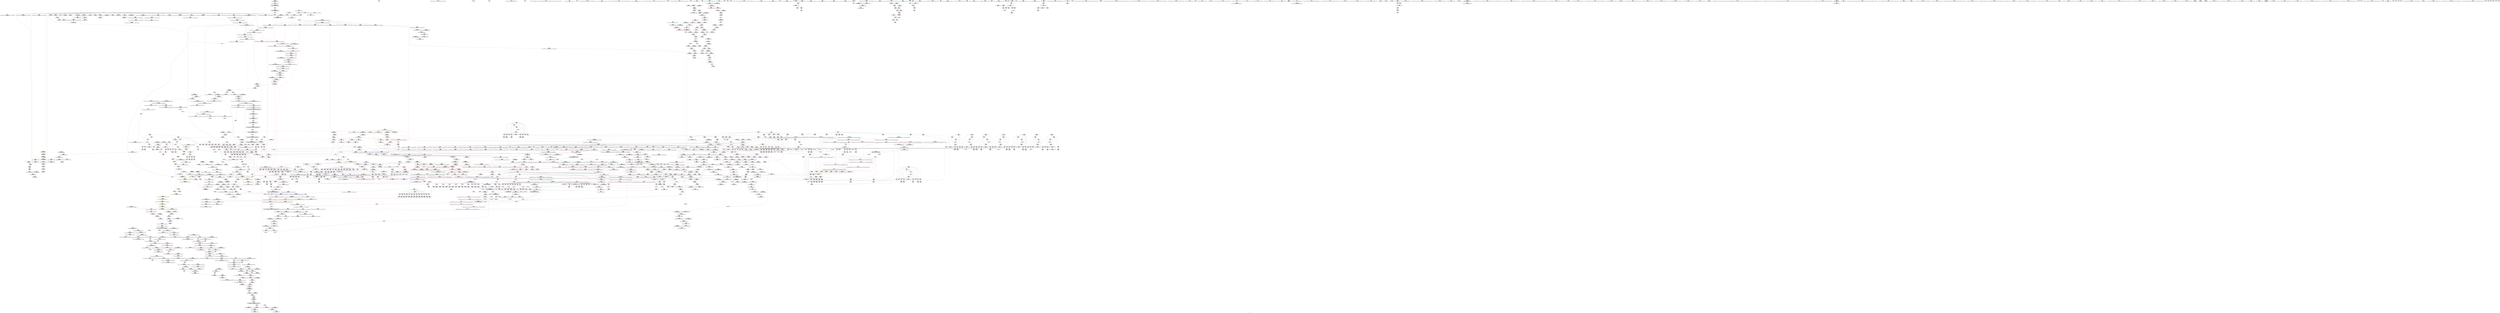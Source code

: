 digraph "SVFG" {
	label="SVFG";

	Node0x557d1010c910 [shape=record,color=grey,label="{NodeID: 0\nNullPtr|{|<s29>147}}"];
	Node0x557d1010c910 -> Node0x557d10502880[style=solid];
	Node0x557d1010c910 -> Node0x557d10502980[style=solid];
	Node0x557d1010c910 -> Node0x557d10502a50[style=solid];
	Node0x557d1010c910 -> Node0x557d10502b20[style=solid];
	Node0x557d1010c910 -> Node0x557d10502bf0[style=solid];
	Node0x557d1010c910 -> Node0x557d10502cc0[style=solid];
	Node0x557d1010c910 -> Node0x557d10502d90[style=solid];
	Node0x557d1010c910 -> Node0x557d10502e60[style=solid];
	Node0x557d1010c910 -> Node0x557d10502f30[style=solid];
	Node0x557d1010c910 -> Node0x557d10503000[style=solid];
	Node0x557d1010c910 -> Node0x557d105030d0[style=solid];
	Node0x557d1010c910 -> Node0x557d105031a0[style=solid];
	Node0x557d1010c910 -> Node0x557d10503270[style=solid];
	Node0x557d1010c910 -> Node0x557d10503340[style=solid];
	Node0x557d1010c910 -> Node0x557d10503410[style=solid];
	Node0x557d1010c910 -> Node0x557d105034e0[style=solid];
	Node0x557d1010c910 -> Node0x557d105035b0[style=solid];
	Node0x557d1010c910 -> Node0x557d10503680[style=solid];
	Node0x557d1010c910 -> Node0x557d10503750[style=solid];
	Node0x557d1010c910 -> Node0x557d10503820[style=solid];
	Node0x557d1010c910 -> Node0x557d105038f0[style=solid];
	Node0x557d1010c910 -> Node0x557d1053c9a0[style=solid];
	Node0x557d1010c910 -> Node0x557d10542c20[style=solid];
	Node0x557d1010c910 -> Node0x557d10542cf0[style=solid];
	Node0x557d1010c910 -> Node0x557d10542dc0[style=solid];
	Node0x557d1010c910 -> Node0x557d10544e40[style=solid];
	Node0x557d1010c910 -> Node0x557d0fc37970[style=solid];
	Node0x557d1010c910 -> Node0x557d10526600[style=solid];
	Node0x557d1010c910 -> Node0x557d10528700[style=solid];
	Node0x557d1010c910:s29 -> Node0x557d10558d20[style=solid,color=red];
	Node0x557d104fb3e0 [shape=record,color=black,label="{NodeID: 443\n627\<--625\nidxprom71\<--call69\n_Z4MAINv\n}"];
	Node0x557d1054d2e0 [shape=record,color=black,label="{NodeID: 3100\n958 = PHI()\n}"];
	Node0x557d1050a900 [shape=record,color=red,label="{NodeID: 886\n334\<--227\n\<--j\n_Z5crashi\n}"];
	Node0x557d1050a900 -> Node0x557d10527800[style=solid];
	Node0x557d10540ad0 [shape=record,color=blue,label="{NodeID: 1329\n998\<--997\nthis.addr\<--this\n_ZNKSt6vectorIdSaIdEE4sizeEv\n}"];
	Node0x557d10540ad0 -> Node0x557d10531420[style=dashed];
	Node0x557d104f3750 [shape=record,color=green,label="{NodeID: 222\n1678\<--1679\n_ZNKSt6vectorIdSaIdEE12_M_check_lenEmPKc\<--_ZNKSt6vectorIdSaIdEE12_M_check_lenEmPKc_field_insensitive\n}"];
	Node0x557d10516da0 [shape=record,color=purple,label="{NodeID: 665\n617\<--40\narrayidx64\<--a\n_Z4MAINv\n}"];
	Node0x557d10516da0 -> Node0x557d1053ef30[style=solid];
	Node0x557d105355f0 [shape=record,color=red,label="{NodeID: 1108\n1604\<--1599\n\<--__pos.addr\n_ZNSt6vectorIdSaIdEE15_M_erase_at_endEPd\n|{<s0>98}}"];
	Node0x557d105355f0:s0 -> Node0x557d10557830[style=solid,color=red];
	Node0x557d10256f60 [shape=record,color=green,label="{NodeID: 1\n7\<--1\n__dso_handle\<--dummyObj\nGlob }"];
	Node0x557d104fb4b0 [shape=record,color=black,label="{NodeID: 444\n647\<--646\nconv83\<--call82\n_Z4MAINv\n}"];
	Node0x557d104fb4b0 -> Node0x557d10527f80[style=solid];
	Node0x557d1054d3e0 [shape=record,color=black,label="{NodeID: 3101\n960 = PHI()\n}"];
	Node0x557d1050a9d0 [shape=record,color=red,label="{NodeID: 887\n340\<--227\n\<--j\n_Z5crashi\n}"];
	Node0x557d1050a9d0 -> Node0x557d104f9840[style=solid];
	Node0x557d1060b690 [shape=record,color=yellow,style=double,label="{NodeID: 2437\n244V_1 = ENCHI(MR_244V_0)\npts\{23940000 \}\nFun[_ZNKSt13move_iteratorIPdE4baseEv]}"];
	Node0x557d1060b690 -> Node0x557d1053b770[style=dashed];
	Node0x557d10540ba0 [shape=record,color=blue,label="{NodeID: 1330\n1019\<--1017\nthis.addr\<--this\n_ZNSt6vectorIdSaIdEE9push_backERKd\n}"];
	Node0x557d10540ba0 -> Node0x557d10531690[style=dashed];
	Node0x557d104f3850 [shape=record,color=green,label="{NodeID: 223\n1682\<--1683\n_ZNSt6vectorIdSaIdEE5beginEv\<--_ZNSt6vectorIdSaIdEE5beginEv_field_insensitive\n}"];
	Node0x557d10516e70 [shape=record,color=purple,label="{NodeID: 666\n710\<--40\narrayidx120\<--a\n_Z4MAINv\n|{<s0>39}}"];
	Node0x557d10516e70:s0 -> Node0x557d10555af0[style=solid,color=red];
	Node0x557d105356c0 [shape=record,color=red,label="{NodeID: 1109\n1612\<--1599\n\<--__pos.addr\n_ZNSt6vectorIdSaIdEE15_M_erase_at_endEPd\n}"];
	Node0x557d105356c0 -> Node0x557d10544480[style=solid];
	Node0x557d100e64c0 [shape=record,color=green,label="{NodeID: 2\n9\<--1\n\<--dummyObj\nCan only get source location for instruction, argument, global var or function.|{<s0>14}}"];
	Node0x557d100e64c0:s0 -> Node0x557d106b4400[style=solid,color=red];
	Node0x557d104fb580 [shape=record,color=black,label="{NodeID: 445\n654\<--653\nconv89\<--call88\n_Z4MAINv\n}"];
	Node0x557d104fb580 -> Node0x557d10575460[style=solid];
	Node0x557d1054d4e0 [shape=record,color=black,label="{NodeID: 3102\n962 = PHI()\n}"];
	Node0x557d1050aaa0 [shape=record,color=red,label="{NodeID: 888\n350\<--227\n\<--j\n_Z5crashi\n}"];
	Node0x557d1050aaa0 -> Node0x557d10575be0[style=solid];
	Node0x557d10540c70 [shape=record,color=blue,label="{NodeID: 1331\n1021\<--1018\n__x.addr\<--__x\n_ZNSt6vectorIdSaIdEE9push_backERKd\n}"];
	Node0x557d10540c70 -> Node0x557d10531760[style=dashed];
	Node0x557d10540c70 -> Node0x557d10531830[style=dashed];
	Node0x557d104f3950 [shape=record,color=green,label="{NodeID: 224\n1687\<--1688\n_ZN9__gnu_cxxmiIPdSt6vectorIdSaIdEEEENS_17__normal_iteratorIT_T0_E15difference_typeERKS8_SB_\<--_ZN9__gnu_cxxmiIPdSt6vectorIdSaIdEEEENS_17__normal_iteratorIT_T0_E15difference_typeERKS8_SB__field_insensitive\n}"];
	Node0x557d10516f40 [shape=record,color=purple,label="{NodeID: 667\n714\<--40\narrayidx123\<--a\n_Z4MAINv\n|{<s0>39}}"];
	Node0x557d10516f40:s0 -> Node0x557d10555c80[style=solid,color=red];
	Node0x557d10535790 [shape=record,color=red,label="{NodeID: 1110\n1608\<--1607\n\<--_M_finish\n_ZNSt6vectorIdSaIdEE15_M_erase_at_endEPd\n|{<s0>98}}"];
	Node0x557d10535790:s0 -> Node0x557d10557be0[style=solid,color=red];
	Node0x557d10493f30 [shape=record,color=green,label="{NodeID: 3\n18\<--1\n\<--dummyObj\nCan only get source location for instruction, argument, global var or function.}"];
	Node0x557d104fb650 [shape=record,color=black,label="{NodeID: 446\n659\<--658\nconv93\<--\n_Z4MAINv\n|{<s0>31}}"];
	Node0x557d104fb650:s0 -> Node0x557d106b5510[style=solid,color=red];
	Node0x557d1054d5e0 [shape=record,color=black,label="{NodeID: 3103\n965 = PHI()\n}"];
	Node0x557d1050ab70 [shape=record,color=red,label="{NodeID: 889\n359\<--229\n\<--j64\n_Z5crashi\n}"];
	Node0x557d1050ab70 -> Node0x557d10527200[style=solid];
	Node0x557d1060b880 [shape=record,color=yellow,style=double,label="{NodeID: 2439\n432V_1 = ENCHI(MR_432V_0)\npts\{19620000 \}\nFun[_ZNSt6vectorIdSaIdEE5beginEv]|{<s0>138}}"];
	Node0x557d1060b880:s0 -> Node0x557d105473a0[style=dashed,color=red];
	Node0x557d10540d40 [shape=record,color=blue,label="{NodeID: 1332\n1051\<--1053\n_M_finish7\<--incdec.ptr\n_ZNSt6vectorIdSaIdEE9push_backERKd\n}"];
	Node0x557d10540d40 -> Node0x557d105f3110[style=dashed];
	Node0x557d104f3a50 [shape=record,color=green,label="{NodeID: 225\n1693\<--1694\n_ZNSt12_Vector_baseIdSaIdEE11_M_allocateEm\<--_ZNSt12_Vector_baseIdSaIdEE11_M_allocateEm_field_insensitive\n}"];
	Node0x557d10517010 [shape=record,color=purple,label="{NodeID: 668\n242\<--42\narrayidx2\<--b\n_Z5crashi\n}"];
	Node0x557d10517010 -> Node0x557d1050b2c0[style=solid];
	Node0x557d105d69b0 [shape=record,color=black,label="{NodeID: 2218\nMR_15V_5 = PHI(MR_15V_7, MR_15V_1, )\npts\{36 \}\n|{|<s2>12|<s3>12|<s4>12}}"];
	Node0x557d105d69b0 -> Node0x557d105d69b0[style=dashed];
	Node0x557d105d69b0 -> Node0x557d105ddcb0[style=dashed];
	Node0x557d105d69b0:s2 -> Node0x557d1053cf80[style=dashed,color=red];
	Node0x557d105d69b0:s3 -> Node0x557d105d69b0[style=dashed,color=red];
	Node0x557d105d69b0:s4 -> Node0x557d105ddcb0[style=dashed,color=red];
	Node0x557d10535860 [shape=record,color=red,label="{NodeID: 1111\n1635\<--1626\n\<--__a.addr\n_ZNSt16allocator_traitsISaIdEE9constructIdJRKdEEEvRS0_PT_DpOT0_\n}"];
	Node0x557d10535860 -> Node0x557d1050f630[style=solid];
	Node0x557d104937e0 [shape=record,color=green,label="{NodeID: 4\n21\<--1\n\<--dummyObj\nCan only get source location for instruction, argument, global var or function.}"];
	Node0x557d104fb720 [shape=record,color=black,label="{NodeID: 447\n666\<--665\nconv96\<--add95\n_Z4MAINv\n|{<s0>32}}"];
	Node0x557d104fb720:s0 -> Node0x557d106b5510[style=solid,color=red];
	Node0x557d1054d6b0 [shape=record,color=black,label="{NodeID: 3104\n1610 = PHI(1420, )\n|{<s0>98}}"];
	Node0x557d1054d6b0:s0 -> Node0x557d10557de0[style=solid,color=red];
	Node0x557d1050ac40 [shape=record,color=red,label="{NodeID: 890\n363\<--229\n\<--j64\n_Z5crashi\n}"];
	Node0x557d1050ac40 -> Node0x557d104f9ab0[style=solid];
	Node0x557d1060b960 [shape=record,color=yellow,style=double,label="{NodeID: 2440\n171V_1 = ENCHI(MR_171V_0)\npts\{390000 390001 \}\nFun[_ZNSt6vectorIdSaIdEE5beginEv]|{<s0>138}}"];
	Node0x557d1060b960:s0 -> Node0x557d1060e140[style=dashed,color=red];
	Node0x557d10540e10 [shape=record,color=blue,label="{NodeID: 1333\n1059\<--1056\ncoerce.dive\<--call\n_ZNSt6vectorIdSaIdEE9push_backERKd\n}"];
	Node0x557d10540e10 -> Node0x557d10531c40[style=dashed];
	Node0x557d10540e10 -> Node0x557d105f3b10[style=dashed];
	Node0x557d104f3b50 [shape=record,color=green,label="{NodeID: 226\n1713\<--1714\n_ZNK9__gnu_cxx17__normal_iteratorIPdSt6vectorIdSaIdEEE4baseEv\<--_ZNK9__gnu_cxx17__normal_iteratorIPdSt6vectorIdSaIdEEE4baseEv_field_insensitive\n}"];
	Node0x557d105170e0 [shape=record,color=purple,label="{NodeID: 669\n261\<--42\narrayidx14\<--b\n_Z5crashi\n}"];
	Node0x557d105170e0 -> Node0x557d1050b530[style=solid];
	Node0x557d10535930 [shape=record,color=red,label="{NodeID: 1112\n1637\<--1628\n\<--__p.addr\n_ZNSt16allocator_traitsISaIdEE9constructIdJRKdEEEvRS0_PT_DpOT0_\n|{<s0>101}}"];
	Node0x557d10535930:s0 -> Node0x557d1055aac0[style=solid,color=red];
	Node0x557d10494030 [shape=record,color=green,label="{NodeID: 5\n35\<--1\n\<--dummyObj\nCan only get source location for instruction, argument, global var or function.}"];
	Node0x557d104fb7f0 [shape=record,color=black,label="{NodeID: 448\n672\<--671\nconv99\<--\n_Z4MAINv\n|{<s0>33}}"];
	Node0x557d104fb7f0:s0 -> Node0x557d106b5510[style=solid,color=red];
	Node0x557d1054d8b0 [shape=record,color=black,label="{NodeID: 3105\n1056 = PHI(1839, )\n}"];
	Node0x557d1054d8b0 -> Node0x557d10540e10[style=solid];
	Node0x557d1050ad10 [shape=record,color=red,label="{NodeID: 891\n373\<--229\n\<--j64\n_Z5crashi\n}"];
	Node0x557d1050ad10 -> Node0x557d104f9d20[style=solid];
	Node0x557d10540ee0 [shape=record,color=blue,label="{NodeID: 1334\n1072\<--1070\nthis.addr\<--this\n_ZNSt6vectorIdSaIdEEixEm\n}"];
	Node0x557d10540ee0 -> Node0x557d10531d10[style=dashed];
	Node0x557d104f3c50 [shape=record,color=green,label="{NodeID: 227\n1720\<--1721\n_ZSt34__uninitialized_move_if_noexcept_aIPdS0_SaIdEET0_T_S3_S2_RT1_\<--_ZSt34__uninitialized_move_if_noexcept_aIPdS0_SaIdEET0_T_S3_S2_RT1__field_insensitive\n}"];
	Node0x557d105171b0 [shape=record,color=purple,label="{NodeID: 670\n268\<--42\narrayidx18\<--b\n_Z5crashi\n}"];
	Node0x557d105171b0 -> Node0x557d1050b600[style=solid];
	Node0x557d105d73b0 [shape=record,color=black,label="{NodeID: 2220\nMR_25V_4 = PHI(MR_25V_6, MR_25V_3, )\npts\{330000 \}\n|{|<s2>12|<s3>12|<s4>12|<s5>12}}"];
	Node0x557d105d73b0 -> Node0x557d105d73b0[style=dashed];
	Node0x557d105d73b0 -> Node0x557d105de6b0[style=dashed];
	Node0x557d105d73b0:s2 -> Node0x557d105094b0[style=dashed,color=red];
	Node0x557d105d73b0:s3 -> Node0x557d10509580[style=dashed,color=red];
	Node0x557d105d73b0:s4 -> Node0x557d1053d050[style=dashed,color=red];
	Node0x557d105d73b0:s5 -> Node0x557d105de6b0[style=dashed,color=red];
	Node0x557d10535a00 [shape=record,color=red,label="{NodeID: 1113\n1638\<--1630\n\<--__args.addr\n_ZNSt16allocator_traitsISaIdEE9constructIdJRKdEEEvRS0_PT_DpOT0_\n|{<s0>100}}"];
	Node0x557d10535a00:s0 -> Node0x557d106b4dc0[style=solid,color=red];
	Node0x557d104940f0 [shape=record,color=green,label="{NodeID: 6\n46\<--1\n_ZSt3cin\<--dummyObj\nGlob }"];
	Node0x557d104fb8c0 [shape=record,color=black,label="{NodeID: 449\n677\<--676\nconv102\<--add101\n_Z4MAINv\n|{<s0>34}}"];
	Node0x557d104fb8c0:s0 -> Node0x557d106b5510[style=solid,color=red];
	Node0x557d1054d9f0 [shape=record,color=black,label="{NodeID: 3106\n1092 = PHI()\n}"];
	Node0x557d1054d9f0 -> Node0x557d1050e2b0[style=solid];
	Node0x557d1050ade0 [shape=record,color=red,label="{NodeID: 892\n378\<--229\n\<--j64\n_Z5crashi\n}"];
	Node0x557d1050ade0 -> Node0x557d10576060[style=solid];
	Node0x557d10540fb0 [shape=record,color=blue,label="{NodeID: 1335\n1074\<--1071\n__n.addr\<--__n\n_ZNSt6vectorIdSaIdEEixEm\n}"];
	Node0x557d10540fb0 -> Node0x557d10531de0[style=dashed];
	Node0x557d104fc410 [shape=record,color=green,label="{NodeID: 228\n1756\<--1757\n_ZNSt16allocator_traitsISaIdEE7destroyIdEEvRS0_PT_\<--_ZNSt16allocator_traitsISaIdEE7destroyIdEEvRS0_PT__field_insensitive\n}"];
	Node0x557d10517280 [shape=record,color=purple,label="{NodeID: 671\n287\<--42\narrayidx30\<--b\n_Z5crashi\n}"];
	Node0x557d10517280 -> Node0x557d1050b870[style=solid];
	Node0x557d105d78b0 [shape=record,color=black,label="{NodeID: 2221\nMR_15V_3 = PHI(MR_15V_5, MR_15V_2, )\npts\{36 \}\n|{|<s2>14|<s3>14|<s4>14|<s5>46|<s6>46}}"];
	Node0x557d105d78b0 -> Node0x557d105086e0[style=dashed];
	Node0x557d105d78b0 -> Node0x557d105d78b0[style=dashed];
	Node0x557d105d78b0:s2 -> Node0x557d1053cf80[style=dashed,color=red];
	Node0x557d105d78b0:s3 -> Node0x557d105d69b0[style=dashed,color=red];
	Node0x557d105d78b0:s4 -> Node0x557d105ddcb0[style=dashed,color=red];
	Node0x557d105d78b0:s5 -> Node0x557d105e6db0[style=dashed,color=blue];
	Node0x557d105d78b0:s6 -> Node0x557d10603210[style=dashed,color=blue];
	Node0x557d10535ad0 [shape=record,color=red,label="{NodeID: 1114\n1674\<--1652\nthis1\<--this.addr\n_ZNSt6vectorIdSaIdEE17_M_realloc_insertIJRKdEEEvN9__gnu_cxx17__normal_iteratorIPdS1_EEDpOT_\n|{|<s19>102|<s20>103}}"];
	Node0x557d10535ad0 -> Node0x557d1050f700[style=solid];
	Node0x557d10535ad0 -> Node0x557d1050f7d0[style=solid];
	Node0x557d10535ad0 -> Node0x557d1050f8a0[style=solid];
	Node0x557d10535ad0 -> Node0x557d1050f970[style=solid];
	Node0x557d10535ad0 -> Node0x557d1050fa40[style=solid];
	Node0x557d10535ad0 -> Node0x557d1050fb10[style=solid];
	Node0x557d10535ad0 -> Node0x557d1050fbe0[style=solid];
	Node0x557d10535ad0 -> Node0x557d1050fcb0[style=solid];
	Node0x557d10535ad0 -> Node0x557d1050fd80[style=solid];
	Node0x557d10535ad0 -> Node0x557d1050fe50[style=solid];
	Node0x557d10535ad0 -> Node0x557d1050ff20[style=solid];
	Node0x557d10535ad0 -> Node0x557d1050fff0[style=solid];
	Node0x557d10535ad0 -> Node0x557d105100c0[style=solid];
	Node0x557d10535ad0 -> Node0x557d10510190[style=solid];
	Node0x557d10535ad0 -> Node0x557d10510260[style=solid];
	Node0x557d10535ad0 -> Node0x557d10510330[style=solid];
	Node0x557d10535ad0 -> Node0x557d10510400[style=solid];
	Node0x557d10535ad0 -> Node0x557d105104d0[style=solid];
	Node0x557d10535ad0 -> Node0x557d105105a0[style=solid];
	Node0x557d10535ad0:s19 -> Node0x557d106b3e30[style=solid,color=red];
	Node0x557d10535ad0:s20 -> Node0x557d10557720[style=solid,color=red];
	Node0x557d104941b0 [shape=record,color=green,label="{NodeID: 7\n47\<--1\n_ZSt4cout\<--dummyObj\nGlob }"];
	Node0x557d104fb990 [shape=record,color=black,label="{NodeID: 450\n688\<--687\nidxprom107\<--\n_Z4MAINv\n}"];
	Node0x557d1054dac0 [shape=record,color=black,label="{NodeID: 3107\n1108 = PHI(2519, )\n}"];
	Node0x557d1054dac0 -> Node0x557d10532390[style=solid];
	Node0x557d1050aeb0 [shape=record,color=red,label="{NodeID: 893\n397\<--231\n\<--i83\n_Z5crashi\n}"];
	Node0x557d1050aeb0 -> Node0x557d10526c00[style=solid];
	Node0x557d10541080 [shape=record,color=blue,label="{NodeID: 1336\n1088\<--1087\n__x.addr\<--__x\n_ZSt3absd\n}"];
	Node0x557d10541080 -> Node0x557d10531f80[style=dashed];
	Node0x557d104fc4a0 [shape=record,color=green,label="{NodeID: 229\n1765\<--1766\n__cxa_end_catch\<--__cxa_end_catch_field_insensitive\n}"];
	Node0x557d10517350 [shape=record,color=purple,label="{NodeID: 672\n295\<--42\narrayidx34\<--b\n_Z5crashi\n}"];
	Node0x557d10517350 -> Node0x557d1050b940[style=solid];
	Node0x557d105d7db0 [shape=record,color=black,label="{NodeID: 2222\nMR_41V_3 = PHI(MR_41V_4, MR_41V_2, )\npts\{232 \}\n}"];
	Node0x557d105d7db0 -> Node0x557d1050aeb0[style=dashed];
	Node0x557d105d7db0 -> Node0x557d1050af80[style=dashed];
	Node0x557d105d7db0 -> Node0x557d1050b050[style=dashed];
	Node0x557d105d7db0 -> Node0x557d1050b120[style=dashed];
	Node0x557d105d7db0 -> Node0x557d1053e230[style=dashed];
	Node0x557d10535ba0 [shape=record,color=red,label="{NodeID: 1115\n1704\<--1654\n\<--__args.addr\n_ZNSt6vectorIdSaIdEE17_M_realloc_insertIJRKdEEEvN9__gnu_cxx17__normal_iteratorIPdS1_EEDpOT_\n|{<s0>106}}"];
	Node0x557d10535ba0:s0 -> Node0x557d106b4dc0[style=solid,color=red];
	Node0x557d10494270 [shape=record,color=green,label="{NodeID: 8\n48\<--1\n.str\<--dummyObj\nGlob }"];
	Node0x557d104fba60 [shape=record,color=black,label="{NodeID: 451\n693\<--692\nidxprom110\<--add109\n_Z4MAINv\n}"];
	Node0x557d1054dc30 [shape=record,color=black,label="{NodeID: 3108\n1114 = PHI(2519, )\n}"];
	Node0x557d1054dc30 -> Node0x557d10532460[style=solid];
	Node0x557d1050af80 [shape=record,color=red,label="{NodeID: 894\n401\<--231\n\<--i83\n_Z5crashi\n}"];
	Node0x557d1050af80 -> Node0x557d104f9df0[style=solid];
	Node0x557d1060bd10 [shape=record,color=yellow,style=double,label="{NodeID: 2444\n281V_1 = ENCHI(MR_281V_0)\npts\{1208 \}\nFun[_ZSt5fixedRSt8ios_base]}"];
	Node0x557d1060bd10 -> Node0x557d10541be0[style=dashed];
	Node0x557d10541150 [shape=record,color=blue,label="{NodeID: 1337\n1099\<--1097\n__a.addr\<--__a\n_ZSt4swapIdENSt9enable_ifIXsr6__and_ISt6__not_ISt15__is_tuple_likeIT_EESt21is_move_constructibleIS3_ESt18is_move_assignableIS3_EEE5valueEvE4typeERS3_SC_\n}"];
	Node0x557d10541150 -> Node0x557d10532050[style=dashed];
	Node0x557d10541150 -> Node0x557d10532120[style=dashed];
	Node0x557d104fc5a0 [shape=record,color=green,label="{NodeID: 230\n1778\<--1779\n__cxa_rethrow\<--__cxa_rethrow_field_insensitive\n}"];
	Node0x557d10517420 [shape=record,color=purple,label="{NodeID: 673\n314\<--42\narrayidx46\<--b\n_Z5crashi\n}"];
	Node0x557d10517420 -> Node0x557d1050bbb0[style=solid];
	Node0x557d105d82b0 [shape=record,color=black,label="{NodeID: 2223\nMR_25V_2 = PHI(MR_25V_4, MR_25V_1, )\npts\{330000 \}\n|{|<s2>14|<s3>14|<s4>14|<s5>14|<s6>46|<s7>46}}"];
	Node0x557d105d82b0 -> Node0x557d1050bd50[style=dashed];
	Node0x557d105d82b0 -> Node0x557d105d82b0[style=dashed];
	Node0x557d105d82b0:s2 -> Node0x557d105094b0[style=dashed,color=red];
	Node0x557d105d82b0:s3 -> Node0x557d10509580[style=dashed,color=red];
	Node0x557d105d82b0:s4 -> Node0x557d1053d050[style=dashed,color=red];
	Node0x557d105d82b0:s5 -> Node0x557d105de6b0[style=dashed,color=red];
	Node0x557d105d82b0:s6 -> Node0x557d105e6db0[style=dashed,color=blue];
	Node0x557d105d82b0:s7 -> Node0x557d10603210[style=dashed,color=blue];
	Node0x557d10535c70 [shape=record,color=red,label="{NodeID: 1116\n1691\<--1656\n\<--__len\n_ZNSt6vectorIdSaIdEE17_M_realloc_insertIJRKdEEEvN9__gnu_cxx17__normal_iteratorIPdS1_EEDpOT_\n|{<s0>105}}"];
	Node0x557d10535c70:s0 -> Node0x557d105559e0[style=solid,color=red];
	Node0x557d10494370 [shape=record,color=green,label="{NodeID: 9\n50\<--1\n.str.2\<--dummyObj\nGlob }"];
	Node0x557d104fbb30 [shape=record,color=black,label="{NodeID: 452\n699\<--698\nconv114\<--\n_Z4MAINv\n|{<s0>36}}"];
	Node0x557d104fbb30:s0 -> Node0x557d106b5510[style=solid,color=red];
	Node0x557d1054dd70 [shape=record,color=black,label="{NodeID: 3109\n1118 = PHI(2519, )\n}"];
	Node0x557d1054dd70 -> Node0x557d10532530[style=solid];
	Node0x557d1050b050 [shape=record,color=red,label="{NodeID: 895\n407\<--231\n\<--i83\n_Z5crashi\n|{<s0>14}}"];
	Node0x557d1050b050:s0 -> Node0x557d106b41f0[style=solid,color=red];
	Node0x557d1060be20 [shape=record,color=yellow,style=double,label="{NodeID: 2445\n106V_1 = ENCHI(MR_106V_0)\npts\{2190 \}\nFun[_ZNSt20__uninitialized_copyILb1EE13__uninit_copyISt13move_iteratorIPdES3_EET0_T_S6_S5_]|{<s0>160}}"];
	Node0x557d1060be20:s0 -> Node0x557d10609580[style=dashed,color=red];
	Node0x557d10541220 [shape=record,color=blue,label="{NodeID: 1338\n1101\<--1098\n__b.addr\<--__b\n_ZSt4swapIdENSt9enable_ifIXsr6__and_ISt6__not_ISt15__is_tuple_likeIT_EESt21is_move_constructibleIS3_ESt18is_move_assignableIS3_EEE5valueEvE4typeERS3_SC_\n}"];
	Node0x557d10541220 -> Node0x557d105321f0[style=dashed];
	Node0x557d10541220 -> Node0x557d105322c0[style=dashed];
	Node0x557d104fc6a0 [shape=record,color=green,label="{NodeID: 231\n1841\<--1842\nretval\<--retval_field_insensitive\n_ZNSt6vectorIdSaIdEE3endEv\n|{|<s1>125}}"];
	Node0x557d104fc6a0 -> Node0x557d10504920[style=solid];
	Node0x557d104fc6a0:s1 -> Node0x557d105596f0[style=solid,color=red];
	Node0x557d105174f0 [shape=record,color=purple,label="{NodeID: 674\n575\<--42\narrayidx43\<--b\n_Z4MAINv\n}"];
	Node0x557d105174f0 -> Node0x557d1053ebf0[style=solid];
	Node0x557d10535d40 [shape=record,color=red,label="{NodeID: 1117\n1775\<--1656\n\<--__len\n_ZNSt6vectorIdSaIdEE17_M_realloc_insertIJRKdEEEvN9__gnu_cxx17__normal_iteratorIPdS1_EEDpOT_\n|{<s0>119}}"];
	Node0x557d10535d40:s0 -> Node0x557d10556190[style=solid,color=red];
	Node0x557d10494470 [shape=record,color=green,label="{NodeID: 10\n52\<--1\n.str.3\<--dummyObj\nGlob }"];
	Node0x557d104fbc00 [shape=record,color=black,label="{NodeID: 453\n703\<--702\nconv117\<--add116\n_Z4MAINv\n|{<s0>37}}"];
	Node0x557d104fbc00:s0 -> Node0x557d106b5510[style=solid,color=red];
	Node0x557d1054deb0 [shape=record,color=black,label="{NodeID: 3110\n1135 = PHI(2526, )\n}"];
	Node0x557d1054deb0 -> Node0x557d10532940[style=solid];
	Node0x557d1050b120 [shape=record,color=red,label="{NodeID: 896\n411\<--231\n\<--i83\n_Z5crashi\n}"];
	Node0x557d1050b120 -> Node0x557d10575a60[style=solid];
	Node0x557d105412f0 [shape=record,color=blue,label="{NodeID: 1339\n1103\<--1111\n__tmp\<--\n_ZSt4swapIdENSt9enable_ifIXsr6__and_ISt6__not_ISt15__is_tuple_likeIT_EESt21is_move_constructibleIS3_ESt18is_move_assignableIS3_EEE5valueEvE4typeERS3_SC_\n}"];
	Node0x557d105412f0 -> Node0x557d10532460[style=dashed];
	Node0x557d105412f0 -> Node0x557d10532530[style=dashed];
	Node0x557d104fc770 [shape=record,color=green,label="{NodeID: 232\n1843\<--1844\nthis.addr\<--this.addr_field_insensitive\n_ZNSt6vectorIdSaIdEE3endEv\n}"];
	Node0x557d104fc770 -> Node0x557d105374d0[style=solid];
	Node0x557d104fc770 -> Node0x557d10545730[style=solid];
	Node0x557d105175c0 [shape=record,color=purple,label="{NodeID: 675\n623\<--42\narrayidx68\<--b\n_Z4MAINv\n}"];
	Node0x557d105175c0 -> Node0x557d1053f000[style=solid];
	Node0x557d10535e10 [shape=record,color=red,label="{NodeID: 1118\n1821\<--1656\n\<--__len\n_ZNSt6vectorIdSaIdEE17_M_realloc_insertIJRKdEEEvN9__gnu_cxx17__normal_iteratorIPdS1_EEDpOT_\n}"];
	Node0x557d10494570 [shape=record,color=green,label="{NodeID: 11\n54\<--1\n.str.4\<--dummyObj\nGlob }"];
	Node0x557d104fbcd0 [shape=record,color=black,label="{NodeID: 454\n709\<--708\nidxprom119\<--\n_Z4MAINv\n}"];
	Node0x557d1054dff0 [shape=record,color=black,label="{NodeID: 3111\n1141 = PHI(2526, )\n}"];
	Node0x557d1054dff0 -> Node0x557d10532a10[style=solid];
	Node0x557d1050b1f0 [shape=record,color=red,label="{NodeID: 897\n237\<--236\n\<--arrayidx\n_Z5crashi\n}"];
	Node0x557d1050b1f0 -> Node0x557d10528280[style=solid];
	Node0x557d105413c0 [shape=record,color=blue,label="{NodeID: 1340\n1116\<--1115\n\<--\n_ZSt4swapIdENSt9enable_ifIXsr6__and_ISt6__not_ISt15__is_tuple_likeIT_EESt21is_move_constructibleIS3_ESt18is_move_assignableIS3_EEE5valueEvE4typeERS3_SC_\n}"];
	Node0x557d105413c0 -> Node0x557d10532530[style=dashed];
	Node0x557d105413c0 -> Node0x557d10541490[style=dashed];
	Node0x557d104fc840 [shape=record,color=green,label="{NodeID: 233\n1851\<--1852\n_ZN9__gnu_cxx17__normal_iteratorIPdSt6vectorIdSaIdEEEC2ERKS1_\<--_ZN9__gnu_cxx17__normal_iteratorIPdSt6vectorIdSaIdEEEC2ERKS1__field_insensitive\n}"];
	Node0x557d10517690 [shape=record,color=purple,label="{NodeID: 676\n720\<--42\narrayidx125\<--b\n_Z4MAINv\n|{<s0>40}}"];
	Node0x557d10517690:s0 -> Node0x557d10555af0[style=solid,color=red];
	Node0x557d10535ee0 [shape=record,color=red,label="{NodeID: 1119\n1702\<--1658\n\<--__elems_before\n_ZNSt6vectorIdSaIdEE17_M_realloc_insertIJRKdEEEvN9__gnu_cxx17__normal_iteratorIPdS1_EEDpOT_\n}"];
	Node0x557d10494670 [shape=record,color=green,label="{NodeID: 12\n57\<--1\n\<--dummyObj\nCan only get source location for instruction, argument, global var or function.}"];
	Node0x557d104fbda0 [shape=record,color=black,label="{NodeID: 455\n713\<--712\nidxprom122\<--add121\n_Z4MAINv\n}"];
	Node0x557d1054e130 [shape=record,color=black,label="{NodeID: 3112\n1145 = PHI(2526, )\n}"];
	Node0x557d1054e130 -> Node0x557d10532ae0[style=solid];
	Node0x557d1050b2c0 [shape=record,color=red,label="{NodeID: 898\n243\<--242\n\<--arrayidx2\n_Z5crashi\n}"];
	Node0x557d1050b2c0 -> Node0x557d104f84c0[style=solid];
	Node0x557d10541490 [shape=record,color=blue,label="{NodeID: 1341\n1120\<--1119\n\<--\n_ZSt4swapIdENSt9enable_ifIXsr6__and_ISt6__not_ISt15__is_tuple_likeIT_EESt21is_move_constructibleIS3_ESt18is_move_assignableIS3_EEE5valueEvE4typeERS3_SC_\n|{<s0>38}}"];
	Node0x557d10541490:s0 -> Node0x557d10600010[style=dashed,color=blue];
	Node0x557d104fc940 [shape=record,color=green,label="{NodeID: 234\n1860\<--1861\nthis.addr\<--this.addr_field_insensitive\n_ZN9__gnu_cxx13new_allocatorIdE9constructIdJRKdEEEvPT_DpOT0_\n}"];
	Node0x557d104fc940 -> Node0x557d10537670[style=solid];
	Node0x557d104fc940 -> Node0x557d10545800[style=solid];
	Node0x557d10517760 [shape=record,color=purple,label="{NodeID: 677\n724\<--42\narrayidx128\<--b\n_Z4MAINv\n|{<s0>40}}"];
	Node0x557d10517760:s0 -> Node0x557d10555c80[style=solid,color=red];
	Node0x557d10535fb0 [shape=record,color=red,label="{NodeID: 1120\n1753\<--1658\n\<--__elems_before\n_ZNSt6vectorIdSaIdEE17_M_realloc_insertIJRKdEEEvN9__gnu_cxx17__normal_iteratorIPdS1_EEDpOT_\n}"];
	Node0x557d10494770 [shape=record,color=green,label="{NodeID: 13\n170\<--1\n\<--dummyObj\nCan only get source location for instruction, argument, global var or function.}"];
	Node0x557d104fbe70 [shape=record,color=black,label="{NodeID: 456\n719\<--718\nidxprom124\<--\n_Z4MAINv\n}"];
	Node0x557d1054e270 [shape=record,color=black,label="{NodeID: 3113\n1174 = PHI()\n}"];
	Node0x557d1050b390 [shape=record,color=red,label="{NodeID: 899\n249\<--248\n\<--arrayidx6\n_Z5crashi\n}"];
	Node0x557d1050b390 -> Node0x557d104f8660[style=solid];
	Node0x557d10541560 [shape=record,color=blue,label="{NodeID: 1342\n1126\<--1124\n__a.addr\<--__a\n_ZSt4swapIiENSt9enable_ifIXsr6__and_ISt6__not_ISt15__is_tuple_likeIT_EESt21is_move_constructibleIS3_ESt18is_move_assignableIS3_EEE5valueEvE4typeERS3_SC_\n}"];
	Node0x557d10541560 -> Node0x557d10532600[style=dashed];
	Node0x557d10541560 -> Node0x557d105326d0[style=dashed];
	Node0x557d104fca10 [shape=record,color=green,label="{NodeID: 235\n1862\<--1863\n__p.addr\<--__p.addr_field_insensitive\n_ZN9__gnu_cxx13new_allocatorIdE9constructIdJRKdEEEvPT_DpOT0_\n}"];
	Node0x557d104fca10 -> Node0x557d10537740[style=solid];
	Node0x557d104fca10 -> Node0x557d105458d0[style=solid];
	Node0x557d10517830 [shape=record,color=purple,label="{NodeID: 678\n236\<--44\narrayidx\<--isAdd\n_Z5crashi\n}"];
	Node0x557d10517830 -> Node0x557d1050b1f0[style=solid];
	Node0x557d105d9bb0 [shape=record,color=black,label="{NodeID: 2228\nMR_33V_3 = PHI(MR_33V_4, MR_33V_2, )\npts\{224 \}\n}"];
	Node0x557d105d9bb0 -> Node0x557d1050a280[style=dashed];
	Node0x557d105d9bb0 -> Node0x557d1050a350[style=dashed];
	Node0x557d105d9bb0 -> Node0x557d1050a420[style=dashed];
	Node0x557d105d9bb0 -> Node0x557d1050a4f0[style=dashed];
	Node0x557d105d9bb0 -> Node0x557d1050a5c0[style=dashed];
	Node0x557d105d9bb0 -> Node0x557d1050a690[style=dashed];
	Node0x557d105d9bb0 -> Node0x557d1053dfc0[style=dashed];
	Node0x557d10536080 [shape=record,color=red,label="{NodeID: 1121\n1696\<--1662\n\<--__new_start\n_ZNSt6vectorIdSaIdEE17_M_realloc_insertIJRKdEEEvN9__gnu_cxx17__normal_iteratorIPdS1_EEDpOT_\n}"];
	Node0x557d10536080 -> Node0x557d10544d70[style=solid];
	Node0x557d10494870 [shape=record,color=green,label="{NodeID: 14\n180\<--1\n\<--dummyObj\nCan only get source location for instruction, argument, global var or function.}"];
	Node0x557d104fbf40 [shape=record,color=black,label="{NodeID: 457\n723\<--722\nidxprom127\<--add126\n_Z4MAINv\n}"];
	Node0x557d1054e340 [shape=record,color=black,label="{NodeID: 3114\n2324 = PHI(2328, )\n}"];
	Node0x557d1054e340 -> Node0x557d10512ca0[style=solid];
	Node0x557d1050b460 [shape=record,color=red,label="{NodeID: 900\n256\<--255\n\<--arrayidx10\n_Z5crashi\n}"];
	Node0x557d1050b460 -> Node0x557d104f8800[style=solid];
	Node0x557d10541630 [shape=record,color=blue,label="{NodeID: 1343\n1128\<--1125\n__b.addr\<--__b\n_ZSt4swapIiENSt9enable_ifIXsr6__and_ISt6__not_ISt15__is_tuple_likeIT_EESt21is_move_constructibleIS3_ESt18is_move_assignableIS3_EEE5valueEvE4typeERS3_SC_\n}"];
	Node0x557d10541630 -> Node0x557d105327a0[style=dashed];
	Node0x557d10541630 -> Node0x557d10532870[style=dashed];
	Node0x557d104fcae0 [shape=record,color=green,label="{NodeID: 236\n1864\<--1865\n__args.addr\<--__args.addr_field_insensitive\n_ZN9__gnu_cxx13new_allocatorIdE9constructIdJRKdEEEvPT_DpOT0_\n}"];
	Node0x557d104fcae0 -> Node0x557d10537810[style=solid];
	Node0x557d104fcae0 -> Node0x557d105459a0[style=solid];
	Node0x557d10517900 [shape=record,color=purple,label="{NodeID: 679\n580\<--44\narrayidx47\<--isAdd\n_Z4MAINv\n}"];
	Node0x557d10517900 -> Node0x557d1053ecc0[style=solid];
	Node0x557d105da0b0 [shape=record,color=black,label="{NodeID: 2229\nMR_35V_2 = PHI(MR_35V_4, MR_35V_1, )\npts\{226 \}\n}"];
	Node0x557d105da0b0 -> Node0x557d1053d940[style=dashed];
	Node0x557d10536150 [shape=record,color=red,label="{NodeID: 1122\n1701\<--1662\n\<--__new_start\n_ZNSt6vectorIdSaIdEE17_M_realloc_insertIJRKdEEEvN9__gnu_cxx17__normal_iteratorIPdS1_EEDpOT_\n}"];
	Node0x557d10536150 -> Node0x557d10507430[style=solid];
	Node0x557d10494970 [shape=record,color=green,label="{NodeID: 15\n189\<--1\n\<--dummyObj\nCan only get source location for instruction, argument, global var or function.}"];
	Node0x557d104fc010 [shape=record,color=black,label="{NodeID: 458\n727\<--726\nidxprom129\<--\n_Z4MAINv\n}"];
	Node0x557d1054e4b0 [shape=record,color=black,label="{NodeID: 3115\n2352 = PHI(2391, )\n|{<s0>165}}"];
	Node0x557d1054e4b0:s0 -> Node0x557d10554530[style=solid,color=red];
	Node0x557d1050b530 [shape=record,color=red,label="{NodeID: 901\n262\<--261\n\<--arrayidx14\n_Z5crashi\n}"];
	Node0x557d1050b530 -> Node0x557d104f89a0[style=solid];
	Node0x557d10541700 [shape=record,color=blue,label="{NodeID: 1344\n1130\<--1138\n__tmp\<--\n_ZSt4swapIiENSt9enable_ifIXsr6__and_ISt6__not_ISt15__is_tuple_likeIT_EESt21is_move_constructibleIS3_ESt18is_move_assignableIS3_EEE5valueEvE4typeERS3_SC_\n}"];
	Node0x557d10541700 -> Node0x557d10532a10[style=dashed];
	Node0x557d10541700 -> Node0x557d10532ae0[style=dashed];
	Node0x557d104fcbb0 [shape=record,color=green,label="{NodeID: 237\n1880\<--1881\n__t.addr\<--__t.addr_field_insensitive\n_ZSt7forwardIRKdEOT_RNSt16remove_referenceIS2_E4typeE\n}"];
	Node0x557d104fcbb0 -> Node0x557d105379b0[style=solid];
	Node0x557d104fcbb0 -> Node0x557d10545b40[style=solid];
	Node0x557d105179d0 [shape=record,color=purple,label="{NodeID: 680\n628\<--44\narrayidx72\<--isAdd\n_Z4MAINv\n}"];
	Node0x557d105179d0 -> Node0x557d1053f0d0[style=solid];
	Node0x557d105da5b0 [shape=record,color=black,label="{NodeID: 2230\nMR_37V_2 = PHI(MR_37V_4, MR_37V_1, )\npts\{228 \}\n}"];
	Node0x557d105da5b0 -> Node0x557d1053da10[style=dashed];
	Node0x557d10536220 [shape=record,color=red,label="{NodeID: 1123\n1716\<--1662\n\<--__new_start\n_ZNSt6vectorIdSaIdEE17_M_realloc_insertIJRKdEEEvN9__gnu_cxx17__normal_iteratorIPdS1_EEDpOT_\n|{<s0>110}}"];
	Node0x557d10536220:s0 -> Node0x557d1055af80[style=solid,color=red];
	Node0x557d10494a70 [shape=record,color=green,label="{NodeID: 16\n389\<--1\n\<--dummyObj\nCan only get source location for instruction, argument, global var or function.}"];
	Node0x557d104fc0e0 [shape=record,color=black,label="{NodeID: 459\n731\<--730\nidxprom132\<--add131\n_Z4MAINv\n}"];
	Node0x557d1054e5f0 [shape=record,color=black,label="{NodeID: 3116\n2360 = PHI(2391, )\n|{<s0>165}}"];
	Node0x557d1054e5f0:s0 -> Node0x557d10554640[style=solid,color=red];
	Node0x557d1050b600 [shape=record,color=red,label="{NodeID: 902\n269\<--268\n\<--arrayidx18\n_Z5crashi\n}"];
	Node0x557d1050b600 -> Node0x557d104f8b40[style=solid];
	Node0x557d105417d0 [shape=record,color=blue,label="{NodeID: 1345\n1143\<--1142\n\<--\n_ZSt4swapIiENSt9enable_ifIXsr6__and_ISt6__not_ISt15__is_tuple_likeIT_EESt21is_move_constructibleIS3_ESt18is_move_assignableIS3_EEE5valueEvE4typeERS3_SC_\n}"];
	Node0x557d105417d0 -> Node0x557d10532ae0[style=dashed];
	Node0x557d105417d0 -> Node0x557d105418a0[style=dashed];
	Node0x557d104fcc80 [shape=record,color=green,label="{NodeID: 238\n1889\<--1890\nthis.addr\<--this.addr_field_insensitive\n_ZNKSt6vectorIdSaIdEE12_M_check_lenEmPKc\n}"];
	Node0x557d104fcc80 -> Node0x557d10537a80[style=solid];
	Node0x557d104fcc80 -> Node0x557d10545c10[style=solid];
	Node0x557d10517aa0 [shape=record,color=purple,label="{NodeID: 681\n689\<--44\narrayidx108\<--isAdd\n_Z4MAINv\n}"];
	Node0x557d10517aa0 -> Node0x557d10530c00[style=solid];
	Node0x557d105daab0 [shape=record,color=black,label="{NodeID: 2231\nMR_39V_2 = PHI(MR_39V_6, MR_39V_1, )\npts\{230 \}\n}"];
	Node0x557d105daab0 -> Node0x557d1053dc80[style=dashed];
	Node0x557d105daab0 -> Node0x557d105daab0[style=dashed];
	Node0x557d105362f0 [shape=record,color=red,label="{NodeID: 1124\n1752\<--1662\n\<--__new_start\n_ZNSt6vectorIdSaIdEE17_M_realloc_insertIJRKdEEEvN9__gnu_cxx17__normal_iteratorIPdS1_EEDpOT_\n}"];
	Node0x557d105362f0 -> Node0x557d10507500[style=solid];
	Node0x557d10494b70 [shape=record,color=green,label="{NodeID: 17\n390\<--1\n\<--dummyObj\nCan only get source location for instruction, argument, global var or function.}"];
	Node0x557d104fc1b0 [shape=record,color=black,label="{NodeID: 460\n765\<--764\nidxprom151\<--\n_Z4MAINv\n}"];
	Node0x557d1054e730 [shape=record,color=black,label="{NodeID: 3117\n2362 = PHI(2366, )\n}"];
	Node0x557d1054e730 -> Node0x557d105130b0[style=solid];
	Node0x557d1050b6d0 [shape=record,color=red,label="{NodeID: 903\n275\<--274\n\<--arrayidx22\n_Z5crashi\n}"];
	Node0x557d1050b6d0 -> Node0x557d104f8ce0[style=solid];
	Node0x557d105418a0 [shape=record,color=blue,label="{NodeID: 1346\n1147\<--1146\n\<--\n_ZSt4swapIiENSt9enable_ifIXsr6__and_ISt6__not_ISt15__is_tuple_likeIT_EESt21is_move_constructibleIS3_ESt18is_move_assignableIS3_EEE5valueEvE4typeERS3_SC_\n|{<s0>39|<s1>39|<s2>39|<s3>40|<s4>40|<s5>40|<s6>41|<s7>41|<s8>41}}"];
	Node0x557d105418a0:s0 -> Node0x557d10631cf0[style=dashed,color=blue];
	Node0x557d105418a0:s1 -> Node0x557d10631e50[style=dashed,color=blue];
	Node0x557d105418a0:s2 -> Node0x557d10631f30[style=dashed,color=blue];
	Node0x557d105418a0:s3 -> Node0x557d10632010[style=dashed,color=blue];
	Node0x557d105418a0:s4 -> Node0x557d10632170[style=dashed,color=blue];
	Node0x557d105418a0:s5 -> Node0x557d10632250[style=dashed,color=blue];
	Node0x557d105418a0:s6 -> Node0x557d10600510[style=dashed,color=blue];
	Node0x557d105418a0:s7 -> Node0x557d10600a10[style=dashed,color=blue];
	Node0x557d105418a0:s8 -> Node0x557d10600f10[style=dashed,color=blue];
	Node0x557d104fcd50 [shape=record,color=green,label="{NodeID: 239\n1891\<--1892\n__n.addr\<--__n.addr_field_insensitive\n_ZNKSt6vectorIdSaIdEE12_M_check_lenEmPKc\n|{|<s2>132}}"];
	Node0x557d104fcd50 -> Node0x557d10537b50[style=solid];
	Node0x557d104fcd50 -> Node0x557d10545ce0[style=solid];
	Node0x557d104fcd50:s2 -> Node0x557d105557c0[style=solid,color=red];
	Node0x557d10517b70 [shape=record,color=purple,label="{NodeID: 682\n694\<--44\narrayidx111\<--isAdd\n_Z4MAINv\n}"];
	Node0x557d10517b70 -> Node0x557d10530cd0[style=solid];
	Node0x557d105dafb0 [shape=record,color=black,label="{NodeID: 2232\nMR_23V_5 = PHI(MR_23V_9, MR_23V_4, )\npts\{270000 \}\n|{|<s2>14|<s3>46|<s4>46}}"];
	Node0x557d105dafb0 -> Node0x557d1053dd50[style=dashed];
	Node0x557d105dafb0 -> Node0x557d105dafb0[style=dashed];
	Node0x557d105dafb0:s2 -> Node0x557d10614eb0[style=dashed,color=red];
	Node0x557d105dafb0:s3 -> Node0x557d105e45b0[style=dashed,color=blue];
	Node0x557d105dafb0:s4 -> Node0x557d10602810[style=dashed,color=blue];
	Node0x557d105363c0 [shape=record,color=red,label="{NodeID: 1125\n1767\<--1662\n\<--__new_start\n_ZNSt6vectorIdSaIdEE17_M_realloc_insertIJRKdEEEvN9__gnu_cxx17__normal_iteratorIPdS1_EEDpOT_\n|{<s0>118}}"];
	Node0x557d105363c0:s0 -> Node0x557d10557830[style=solid,color=red];
	Node0x557d10494c70 [shape=record,color=green,label="{NodeID: 18\n391\<--1\n\<--dummyObj\nCan only get source location for instruction, argument, global var or function.}"];
	Node0x557d104fc280 [shape=record,color=black,label="{NodeID: 461\n768\<--767\nconv153\<--\n_Z4MAINv\n}"];
	Node0x557d104fc280 -> Node0x557d10528880[style=solid];
	Node0x557d1054e870 [shape=record,color=black,label="{NodeID: 3118\n2380 = PHI(2427, )\n|{<s0>169}}"];
	Node0x557d1054e870:s0 -> Node0x557d106b3b00[style=solid,color=red];
	Node0x557d1050b7a0 [shape=record,color=red,label="{NodeID: 904\n282\<--281\n\<--arrayidx26\n_Z5crashi\n}"];
	Node0x557d1050b7a0 -> Node0x557d104f8e80[style=solid];
	Node0x557d10541970 [shape=record,color=blue,label="{NodeID: 1347\n1167\<--9\nretval\<--\nmain\n}"];
	Node0x557d104fce20 [shape=record,color=green,label="{NodeID: 240\n1893\<--1894\n__s.addr\<--__s.addr_field_insensitive\n_ZNKSt6vectorIdSaIdEE12_M_check_lenEmPKc\n}"];
	Node0x557d104fce20 -> Node0x557d10537c20[style=solid];
	Node0x557d104fce20 -> Node0x557d10545db0[style=solid];
	Node0x557d10517c40 [shape=record,color=purple,label="{NodeID: 683\n728\<--44\narrayidx130\<--isAdd\n_Z4MAINv\n|{<s0>41}}"];
	Node0x557d10517c40:s0 -> Node0x557d10555af0[style=solid,color=red];
	Node0x557d10536490 [shape=record,color=red,label="{NodeID: 1126\n1774\<--1662\n\<--__new_start\n_ZNSt6vectorIdSaIdEE17_M_realloc_insertIJRKdEEEvN9__gnu_cxx17__normal_iteratorIPdS1_EEDpOT_\n|{<s0>119}}"];
	Node0x557d10536490:s0 -> Node0x557d10555fd0[style=solid,color=red];
	Node0x557d10494d70 [shape=record,color=green,label="{NodeID: 19\n419\<--1\n\<--dummyObj\nCan only get source location for instruction, argument, global var or function.}"];
	Node0x557d104fc350 [shape=record,color=black,label="{NodeID: 462\n770\<--769\nidxprom154\<--\n_Z4MAINv\n}"];
	Node0x557d1054e9b0 [shape=record,color=black,label="{NodeID: 3119\n2384 = PHI(2427, )\n|{<s0>169}}"];
	Node0x557d1054e9b0:s0 -> Node0x557d106b3c10[style=solid,color=red];
	Node0x557d1050b870 [shape=record,color=red,label="{NodeID: 905\n288\<--287\n\<--arrayidx30\n_Z5crashi\n}"];
	Node0x557d1050b870 -> Node0x557d104f9020[style=solid];
	Node0x557d10541a40 [shape=record,color=blue,label="{NodeID: 1348\n1186\<--1182\ncoerce.dive\<--call2\nmain\n}"];
	Node0x557d10541a40 -> Node0x557d10532c80[style=dashed];
	Node0x557d104fcef0 [shape=record,color=green,label="{NodeID: 241\n1895\<--1896\n__len\<--__len_field_insensitive\n_ZNKSt6vectorIdSaIdEE12_M_check_lenEmPKc\n}"];
	Node0x557d104fcef0 -> Node0x557d10537cf0[style=solid];
	Node0x557d104fcef0 -> Node0x557d10537dc0[style=solid];
	Node0x557d104fcef0 -> Node0x557d10537e90[style=solid];
	Node0x557d104fcef0 -> Node0x557d10545f50[style=solid];
	Node0x557d10517d10 [shape=record,color=purple,label="{NodeID: 684\n732\<--44\narrayidx133\<--isAdd\n_Z4MAINv\n|{<s0>41}}"];
	Node0x557d10517d10:s0 -> Node0x557d10555c80[style=solid,color=red];
	Node0x557d10536560 [shape=record,color=red,label="{NodeID: 1127\n1810\<--1662\n\<--__new_start\n_ZNSt6vectorIdSaIdEE17_M_realloc_insertIJRKdEEEvN9__gnu_cxx17__normal_iteratorIPdS1_EEDpOT_\n}"];
	Node0x557d10536560 -> Node0x557d105454c0[style=solid];
	Node0x557d10494e70 [shape=record,color=green,label="{NodeID: 20\n543\<--1\n\<--dummyObj\nCan only get source location for instruction, argument, global var or function.}"];
	Node0x557d1050c980 [shape=record,color=black,label="{NodeID: 463\n773\<--772\nconv156\<--\n_Z4MAINv\n}"];
	Node0x557d1050c980 -> Node0x557d10528880[style=solid];
	Node0x557d1054eaf0 [shape=record,color=black,label="{NodeID: 3120\n2386 = PHI(2427, )\n|{<s0>169}}"];
	Node0x557d1054eaf0:s0 -> Node0x557d106b3d20[style=solid,color=red];
	Node0x557d1050b940 [shape=record,color=red,label="{NodeID: 906\n296\<--295\n\<--arrayidx34\n_Z5crashi\n}"];
	Node0x557d1050b940 -> Node0x557d104f91c0[style=solid];
	Node0x557d10541b10 [shape=record,color=blue,label="{NodeID: 1349\n1171\<--1193\nRUN_RESULT\<--call5\nmain\n}"];
	Node0x557d10541b10 -> Node0x557d10532bb0[style=dashed];
	Node0x557d104fcfc0 [shape=record,color=green,label="{NodeID: 242\n1897\<--1898\nref.tmp\<--ref.tmp_field_insensitive\n_ZNKSt6vectorIdSaIdEE12_M_check_lenEmPKc\n|{|<s1>132}}"];
	Node0x557d104fcfc0 -> Node0x557d10545e80[style=solid];
	Node0x557d104fcfc0:s1 -> Node0x557d105556b0[style=solid,color=red];
	Node0x557d10517de0 [shape=record,color=purple,label="{NodeID: 685\n937\<--48\n\<--.str\n_Z4MAINv\n}"];
	Node0x557d10536630 [shape=record,color=red,label="{NodeID: 1128\n1820\<--1662\n\<--__new_start\n_ZNSt6vectorIdSaIdEE17_M_realloc_insertIJRKdEEEvN9__gnu_cxx17__normal_iteratorIPdS1_EEDpOT_\n}"];
	Node0x557d10536630 -> Node0x557d105075d0[style=solid];
	Node0x557d10494f70 [shape=record,color=green,label="{NodeID: 21\n560\<--1\n\<--dummyObj\nCan only get source location for instruction, argument, global var or function.}"];
	Node0x557d1050ca50 [shape=record,color=black,label="{NodeID: 464\n777\<--776\nidxprom159\<--\n_Z4MAINv\n}"];
	Node0x557d1054ec30 [shape=record,color=black,label="{NodeID: 3121\n2387 = PHI(2404, )\n}"];
	Node0x557d1054ec30 -> Node0x557d10513180[style=solid];
	Node0x557d1050ba10 [shape=record,color=red,label="{NodeID: 907\n302\<--301\n\<--arrayidx38\n_Z5crashi\n}"];
	Node0x557d1050ba10 -> Node0x557d104f9360[style=solid];
	Node0x557d10541be0 [shape=record,color=blue,label="{NodeID: 1350\n1207\<--1206\n__base.addr\<--__base\n_ZSt5fixedRSt8ios_base\n}"];
	Node0x557d10541be0 -> Node0x557d10532d50[style=dashed];
	Node0x557d10541be0 -> Node0x557d10532e20[style=dashed];
	Node0x557d104fd090 [shape=record,color=green,label="{NodeID: 243\n1904\<--1905\n_ZNKSt6vectorIdSaIdEE8max_sizeEv\<--_ZNKSt6vectorIdSaIdEE8max_sizeEv_field_insensitive\n}"];
	Node0x557d10517eb0 [shape=record,color=purple,label="{NodeID: 686\n955\<--48\n\<--.str\n_Z4MAINv\n}"];
	Node0x557d10536700 [shape=record,color=red,label="{NodeID: 1129\n1723\<--1664\n\<--__new_finish\n_ZNSt6vectorIdSaIdEE17_M_realloc_insertIJRKdEEEvN9__gnu_cxx17__normal_iteratorIPdS1_EEDpOT_\n}"];
	Node0x557d10536700 -> Node0x557d1051b170[style=solid];
	Node0x557d10495070 [shape=record,color=green,label="{NodeID: 22\n611\<--1\n\<--dummyObj\nCan only get source location for instruction, argument, global var or function.}"];
	Node0x557d1050cb20 [shape=record,color=black,label="{NodeID: 465\n780\<--779\nidxprom161\<--\n_Z4MAINv\n}"];
	Node0x557d1054ed70 [shape=record,color=black,label="{NodeID: 3122\n2397 = PHI(2485, )\n|{<s0>171}}"];
	Node0x557d1054ed70:s0 -> Node0x557d105570b0[style=solid,color=red];
	Node0x557d1050bae0 [shape=record,color=red,label="{NodeID: 908\n309\<--308\n\<--arrayidx42\n_Z5crashi\n}"];
	Node0x557d1050bae0 -> Node0x557d104f9500[style=solid];
	Node0x557d10541cb0 [shape=record,color=blue,label="{NodeID: 1351\n1222\<--1219\n__n.addr\<--__n\n_ZSt12setprecisioni\n}"];
	Node0x557d10541cb0 -> Node0x557d10532ef0[style=dashed];
	Node0x557d104fd190 [shape=record,color=green,label="{NodeID: 244\n1913\<--1914\n_ZSt20__throw_length_errorPKc\<--_ZSt20__throw_length_errorPKc_field_insensitive\n}"];
	Node0x557d10517f80 [shape=record,color=purple,label="{NodeID: 687\n945\<--50\n\<--.str.2\n_Z4MAINv\n}"];
	Node0x557d105367d0 [shape=record,color=red,label="{NodeID: 1130\n1732\<--1664\n\<--__new_finish\n_ZNSt6vectorIdSaIdEE17_M_realloc_insertIJRKdEEEvN9__gnu_cxx17__normal_iteratorIPdS1_EEDpOT_\n|{<s0>113}}"];
	Node0x557d105367d0:s0 -> Node0x557d1055af80[style=solid,color=red];
	Node0x557d10495170 [shape=record,color=green,label="{NodeID: 23\n747\<--1\n\<--dummyObj\nCan only get source location for instruction, argument, global var or function.}"];
	Node0x557d1050cbf0 [shape=record,color=black,label="{NodeID: 466\n814\<--813\nidxprom181\<--\n_Z4MAINv\n}"];
	Node0x557d1054eeb0 [shape=record,color=black,label="{NodeID: 3123\n2400 = PHI(2478, )\n}"];
	Node0x557d1054eeb0 -> Node0x557d10513250[style=solid];
	Node0x557d1050bbb0 [shape=record,color=red,label="{NodeID: 909\n315\<--314\n\<--arrayidx46\n_Z5crashi\n}"];
	Node0x557d1050bbb0 -> Node0x557d104f96a0[style=solid];
	Node0x557d10541d80 [shape=record,color=blue,label="{NodeID: 1352\n1225\<--1226\n_M_n\<--\n_ZSt12setprecisioni\n}"];
	Node0x557d10541d80 -> Node0x557d10532fc0[style=dashed];
	Node0x557d104fd290 [shape=record,color=green,label="{NodeID: 245\n1920\<--1921\n_ZSt3maxImERKT_S2_S2_\<--_ZSt3maxImERKT_S2_S2__field_insensitive\n}"];
	Node0x557d10518050 [shape=record,color=purple,label="{NodeID: 688\n959\<--50\n\<--.str.2\n_Z4MAINv\n}"];
	Node0x557d105368a0 [shape=record,color=red,label="{NodeID: 1131\n1746\<--1664\n\<--__new_finish\n_ZNSt6vectorIdSaIdEE17_M_realloc_insertIJRKdEEEvN9__gnu_cxx17__normal_iteratorIPdS1_EEDpOT_\n}"];
	Node0x557d105368a0 -> Node0x557d10526600[style=solid];
	Node0x557d10495270 [shape=record,color=green,label="{NodeID: 24\n1014\<--1\n\<--dummyObj\nCan only get source location for instruction, argument, global var or function.}"];
	Node0x557d1050ccc0 [shape=record,color=black,label="{NodeID: 467\n818\<--817\nidxprom183\<--\n_Z4MAINv\n}"];
	Node0x557d1054eff0 [shape=record,color=black,label="{NodeID: 3124\n2423 = PHI(2434, )\n}"];
	Node0x557d1054eff0 -> Node0x557d10513320[style=solid];
	Node0x557d1050bc80 [shape=record,color=red,label="{NodeID: 910\n343\<--342\n\<--arrayidx57\n_Z5crashi\n}"];
	Node0x557d1050bc80 -> Node0x557d104f9910[style=solid];
	Node0x557d10541e50 [shape=record,color=blue,label="{NodeID: 1353\n1237\<--1234\nthis.addr\<--this\n_ZNSt8ios_base4setfESt13_Ios_FmtflagsS0_\n}"];
	Node0x557d10541e50 -> Node0x557d10533090[style=dashed];
	Node0x557d104fd390 [shape=record,color=green,label="{NodeID: 246\n1942\<--1943\n__lhs.addr\<--__lhs.addr_field_insensitive\n_ZN9__gnu_cxxmiIPdSt6vectorIdSaIdEEEENS_17__normal_iteratorIT_T0_E15difference_typeERKS8_SB_\n}"];
	Node0x557d104fd390 -> Node0x557d10538030[style=solid];
	Node0x557d104fd390 -> Node0x557d10546020[style=solid];
	Node0x557d10518120 [shape=record,color=purple,label="{NodeID: 689\n947\<--52\n\<--.str.3\n_Z4MAINv\n}"];
	Node0x557d10536970 [shape=record,color=red,label="{NodeID: 1132\n1768\<--1664\n\<--__new_finish\n_ZNSt6vectorIdSaIdEE17_M_realloc_insertIJRKdEEEvN9__gnu_cxx17__normal_iteratorIPdS1_EEDpOT_\n|{<s0>118}}"];
	Node0x557d10536970:s0 -> Node0x557d10557be0[style=solid,color=red];
	Node0x557d10495370 [shape=record,color=green,label="{NodeID: 25\n1183\<--1\n\<--dummyObj\nCan only get source location for instruction, argument, global var or function.|{<s0>71}}"];
	Node0x557d10495370:s0 -> Node0x557d10555050[style=solid,color=red];
	Node0x557d1050cd90 [shape=record,color=black,label="{NodeID: 468\n826\<--825\nidxprom189\<--\n_Z4MAINv\n}"];
	Node0x557d1054f130 [shape=record,color=black,label="{NodeID: 3125\n1177 = PHI()\n}"];
	Node0x557d1050bd50 [shape=record,color=red,label="{NodeID: 911\n404\<--403\n\<--arrayidx88\n_Z5crashi\n}"];
	Node0x557d1050bd50 -> Node0x557d10526a80[style=solid];
	Node0x557d10541f20 [shape=record,color=blue,label="{NodeID: 1354\n1239\<--1235\n__fmtfl.addr\<--__fmtfl\n_ZNSt8ios_base4setfESt13_Ios_FmtflagsS0_\n}"];
	Node0x557d10541f20 -> Node0x557d10533160[style=dashed];
	Node0x557d104fd460 [shape=record,color=green,label="{NodeID: 247\n1944\<--1945\n__rhs.addr\<--__rhs.addr_field_insensitive\n_ZN9__gnu_cxxmiIPdSt6vectorIdSaIdEEEENS_17__normal_iteratorIT_T0_E15difference_typeERKS8_SB_\n}"];
	Node0x557d104fd460 -> Node0x557d10538100[style=solid];
	Node0x557d104fd460 -> Node0x557d105460f0[style=solid];
	Node0x557d105181f0 [shape=record,color=purple,label="{NodeID: 690\n1675\<--54\n\<--.str.4\n_ZNSt6vectorIdSaIdEE17_M_realloc_insertIJRKdEEEvN9__gnu_cxx17__normal_iteratorIPdS1_EEDpOT_\n|{<s0>102}}"];
	Node0x557d105181f0:s0 -> Node0x557d106b40b0[style=solid,color=red];
	Node0x557d10536a40 [shape=record,color=red,label="{NodeID: 1133\n1815\<--1664\n\<--__new_finish\n_ZNSt6vectorIdSaIdEE17_M_realloc_insertIJRKdEEEvN9__gnu_cxx17__normal_iteratorIPdS1_EEDpOT_\n}"];
	Node0x557d10536a40 -> Node0x557d10545590[style=solid];
	Node0x557d104ecdc0 [shape=record,color=green,label="{NodeID: 26\n1212\<--1\n\<--dummyObj\nCan only get source location for instruction, argument, global var or function.|{<s0>74}}"];
	Node0x557d104ecdc0:s0 -> Node0x557d10553dc0[style=solid,color=red];
	Node0x557d1050ce60 [shape=record,color=black,label="{NodeID: 469\n829\<--828\nidxprom191\<--\n_Z4MAINv\n}"];
	Node0x557d1054f200 [shape=record,color=black,label="{NodeID: 3126\n1182 = PHI(1218, )\n}"];
	Node0x557d1054f200 -> Node0x557d10541a40[style=solid];
	Node0x557d1050be20 [shape=record,color=red,label="{NodeID: 912\n475\<--433\n\<--TestCase\n_Z4MAINv\n}"];
	Node0x557d1050be20 -> Node0x557d10524500[style=solid];
	Node0x557d1060ce20 [shape=record,color=yellow,style=double,label="{NodeID: 2462\n82V_1 = ENCHI(MR_82V_0)\npts\{446 \}\nFun[_ZNSt6vectorIdSaIdEE17_M_realloc_insertIJRKdEEEvN9__gnu_cxx17__normal_iteratorIPdS1_EEDpOT_]|{<s0>107}}"];
	Node0x557d1060ce20:s0 -> Node0x557d1060ab20[style=dashed,color=red];
	Node0x557d10541ff0 [shape=record,color=blue,label="{NodeID: 1355\n1241\<--1236\n__mask.addr\<--__mask\n_ZNSt8ios_base4setfESt13_Ios_FmtflagsS0_\n}"];
	Node0x557d10541ff0 -> Node0x557d10533230[style=dashed];
	Node0x557d10541ff0 -> Node0x557d10533300[style=dashed];
	Node0x557d104fd530 [shape=record,color=green,label="{NodeID: 248\n1961\<--1962\nretval\<--retval_field_insensitive\n_ZNSt6vectorIdSaIdEE5beginEv\n|{|<s1>138}}"];
	Node0x557d104fd530 -> Node0x557d10504b90[style=solid];
	Node0x557d104fd530:s1 -> Node0x557d105596f0[style=solid,color=red];
	Node0x557d105182c0 [shape=record,color=purple,label="{NodeID: 691\n2538\<--56\nllvm.global_ctors_0\<--llvm.global_ctors\nGlob }"];
	Node0x557d105182c0 -> Node0x557d1053c7a0[style=solid];
	Node0x557d105ddcb0 [shape=record,color=black,label="{NodeID: 2241\nMR_15V_4 = PHI(MR_15V_3, MR_15V_5, )\npts\{36 \}\n|{<s0>12|<s1>14}}"];
	Node0x557d105ddcb0:s0 -> Node0x557d105d69b0[style=dashed,color=blue];
	Node0x557d105ddcb0:s1 -> Node0x557d105d78b0[style=dashed,color=blue];
	Node0x557d10536b10 [shape=record,color=red,label="{NodeID: 1134\n1744\<--1666\nexn\<--exn.slot\n_ZNSt6vectorIdSaIdEE17_M_realloc_insertIJRKdEEEvN9__gnu_cxx17__normal_iteratorIPdS1_EEDpOT_\n}"];
	Node0x557d104ece80 [shape=record,color=green,label="{NodeID: 27\n1213\<--1\n\<--dummyObj\nCan only get source location for instruction, argument, global var or function.|{<s0>74}}"];
	Node0x557d104ece80:s0 -> Node0x557d10553ed0[style=solid,color=red];
	Node0x557d1050cf30 [shape=record,color=black,label="{NodeID: 470\n862\<--861\nidxprom211\<--\n_Z4MAINv\n}"];
	Node0x557d1054f370 [shape=record,color=black,label="{NodeID: 3127\n1190 = PHI()\n}"];
	Node0x557d1050bef0 [shape=record,color=red,label="{NodeID: 913\n474\<--435\n\<--CaseID\n_Z4MAINv\n}"];
	Node0x557d1050bef0 -> Node0x557d10524500[style=solid];
	Node0x557d105420c0 [shape=record,color=blue,label="{NodeID: 1356\n1243\<--1250\n__old\<--\n_ZNSt8ios_base4setfESt13_Ios_FmtflagsS0_\n}"];
	Node0x557d105420c0 -> Node0x557d105333d0[style=dashed];
	Node0x557d104fd600 [shape=record,color=green,label="{NodeID: 249\n1963\<--1964\nthis.addr\<--this.addr_field_insensitive\n_ZNSt6vectorIdSaIdEE5beginEv\n}"];
	Node0x557d104fd600 -> Node0x557d10538370[style=solid];
	Node0x557d104fd600 -> Node0x557d105461c0[style=solid];
	Node0x557d10518390 [shape=record,color=purple,label="{NodeID: 692\n2539\<--56\nllvm.global_ctors_1\<--llvm.global_ctors\nGlob }"];
	Node0x557d10518390 -> Node0x557d1053c8a0[style=solid];
	Node0x557d105de1b0 [shape=record,color=black,label="{NodeID: 2242\nMR_21V_2 = PHI(MR_21V_1, MR_21V_4, )\npts\{162 \}\n}"];
	Node0x557d10536be0 [shape=record,color=red,label="{NodeID: 1135\n1828\<--1666\nexn42\<--exn.slot\n_ZNSt6vectorIdSaIdEE17_M_realloc_insertIJRKdEEEvN9__gnu_cxx17__normal_iteratorIPdS1_EEDpOT_\n}"];
	Node0x557d104ecf80 [shape=record,color=green,label="{NodeID: 28\n1677\<--1\n\<--dummyObj\nCan only get source location for instruction, argument, global var or function.|{<s0>102}}"];
	Node0x557d104ecf80:s0 -> Node0x557d106b3f70[style=solid,color=red];
	Node0x557d1050d000 [shape=record,color=black,label="{NodeID: 471\n865\<--864\nidxprom213\<--\n_Z4MAINv\n}"];
	Node0x557d1054f440 [shape=record,color=black,label="{NodeID: 3128\n1193 = PHI(432, )\n}"];
	Node0x557d1054f440 -> Node0x557d10541b10[style=solid];
	Node0x557d1050bfc0 [shape=record,color=red,label="{NodeID: 914\n941\<--435\n\<--CaseID\n_Z4MAINv\n}"];
	Node0x557d10542190 [shape=record,color=blue,label="{NodeID: 1357\n1274\<--1272\n__a.addr\<--__a\n_ZStaNRSt13_Ios_FmtflagsS_\n}"];
	Node0x557d10542190 -> Node0x557d10533570[style=dashed];
	Node0x557d10542190 -> Node0x557d10533640[style=dashed];
	Node0x557d104fd6d0 [shape=record,color=green,label="{NodeID: 250\n1977\<--1978\nthis.addr\<--this.addr_field_insensitive\n_ZNSt12_Vector_baseIdSaIdEE11_M_allocateEm\n}"];
	Node0x557d104fd6d0 -> Node0x557d10538510[style=solid];
	Node0x557d104fd6d0 -> Node0x557d10546290[style=solid];
	Node0x557d10518490 [shape=record,color=purple,label="{NodeID: 693\n2540\<--56\nllvm.global_ctors_2\<--llvm.global_ctors\nGlob }"];
	Node0x557d10518490 -> Node0x557d1053c9a0[style=solid];
	Node0x557d105de6b0 [shape=record,color=black,label="{NodeID: 2243\nMR_25V_2 = PHI(MR_25V_1, MR_25V_4, )\npts\{330000 \}\n|{<s0>12|<s1>14}}"];
	Node0x557d105de6b0:s0 -> Node0x557d105d73b0[style=dashed,color=blue];
	Node0x557d105de6b0:s1 -> Node0x557d105d82b0[style=dashed,color=blue];
	Node0x557d10536cb0 [shape=record,color=red,label="{NodeID: 1136\n1829\<--1668\nsel\<--ehselector.slot\n_ZNSt6vectorIdSaIdEE17_M_realloc_insertIJRKdEEEvN9__gnu_cxx17__normal_iteratorIPdS1_EEDpOT_\n}"];
	Node0x557d104ed080 [shape=record,color=green,label="{NodeID: 29\n1986\<--1\n\<--dummyObj\nCan only get source location for instruction, argument, global var or function.}"];
	Node0x557d1050d0d0 [shape=record,color=black,label="{NodeID: 472\n868\<--867\ntobool\<--\n_Z4MAINv\n}"];
	Node0x557d1054f5b0 [shape=record,color=black,label="{NodeID: 3129\n1211 = PHI(1233, )\n}"];
	Node0x557d1050c090 [shape=record,color=red,label="{NodeID: 915\n957\<--435\n\<--CaseID\n_Z4MAINv\n}"];
	Node0x557d10542260 [shape=record,color=blue,label="{NodeID: 1358\n1276\<--1273\n__b.addr\<--__b\n_ZStaNRSt13_Ios_FmtflagsS_\n}"];
	Node0x557d10542260 -> Node0x557d10533710[style=dashed];
	Node0x557d104fd7a0 [shape=record,color=green,label="{NodeID: 251\n1979\<--1980\n__n.addr\<--__n.addr_field_insensitive\n_ZNSt12_Vector_baseIdSaIdEE11_M_allocateEm\n}"];
	Node0x557d104fd7a0 -> Node0x557d105385e0[style=solid];
	Node0x557d104fd7a0 -> Node0x557d105386b0[style=solid];
	Node0x557d104fd7a0 -> Node0x557d10546360[style=solid];
	Node0x557d10518590 [shape=record,color=purple,label="{NodeID: 694\n122\<--121\n_M_impl\<--\n_ZNSt6vectorIdSaIdEED2Ev\n}"];
	Node0x557d105debb0 [shape=record,color=black,label="{NodeID: 2244\nMR_72V_3 = PHI(MR_72V_4, MR_72V_2, )\npts\{436 \}\n}"];
	Node0x557d105debb0 -> Node0x557d1050bef0[style=dashed];
	Node0x557d105debb0 -> Node0x557d1050bfc0[style=dashed];
	Node0x557d105debb0 -> Node0x557d1050c090[style=dashed];
	Node0x557d105debb0 -> Node0x557d1050c160[style=dashed];
	Node0x557d105debb0 -> Node0x557d10540930[style=dashed];
	Node0x557d10536d80 [shape=record,color=red,label="{NodeID: 1137\n1711\<--1710\n\<--_M_start\n_ZNSt6vectorIdSaIdEE17_M_realloc_insertIJRKdEEEvN9__gnu_cxx17__normal_iteratorIPdS1_EEDpOT_\n|{<s0>110}}"];
	Node0x557d10536d80:s0 -> Node0x557d1055ace0[style=solid,color=red];
	Node0x557d104ed180 [shape=record,color=green,label="{NodeID: 30\n2133\<--1\n\<--dummyObj\nCan only get source location for instruction, argument, global var or function.}"];
	Node0x557d1050d1a0 [shape=record,color=black,label="{NodeID: 473\n879\<--878\ntobool221\<--\n_Z4MAINv\n}"];
	Node0x557d1054f6c0 [shape=record,color=black,label="{NodeID: 3130\n1253 = PHI(1287, )\n|{<s0>76}}"];
	Node0x557d1054f6c0:s0 -> Node0x557d106b4cb0[style=solid,color=red];
	Node0x557d1050c160 [shape=record,color=red,label="{NodeID: 916\n968\<--435\n\<--CaseID\n_Z4MAINv\n}"];
	Node0x557d1050c160 -> Node0x557d105740e0[style=solid];
	Node0x557d10542330 [shape=record,color=blue,label="{NodeID: 1359\n1284\<--1283\n\<--call\n_ZStaNRSt13_Ios_FmtflagsS_\n}"];
	Node0x557d104fd870 [shape=record,color=green,label="{NodeID: 252\n1992\<--1993\n_ZNSt16allocator_traitsISaIdEE8allocateERS0_m\<--_ZNSt16allocator_traitsISaIdEE8allocateERS0_m_field_insensitive\n}"];
	Node0x557d10518660 [shape=record,color=purple,label="{NodeID: 695\n123\<--121\n_M_start\<--\n_ZNSt6vectorIdSaIdEED2Ev\n}"];
	Node0x557d10518660 -> Node0x557d10508a20[style=solid];
	Node0x557d105df0b0 [shape=record,color=black,label="{NodeID: 2245\nMR_74V_2 = PHI(MR_74V_4, MR_74V_1, )\npts\{438 \}\n}"];
	Node0x557d105df0b0 -> Node0x557d1053e570[style=dashed];
	Node0x557d10536e50 [shape=record,color=red,label="{NodeID: 1138\n1715\<--1712\n\<--call8\n_ZNSt6vectorIdSaIdEE17_M_realloc_insertIJRKdEEEvN9__gnu_cxx17__normal_iteratorIPdS1_EEDpOT_\n|{<s0>110}}"];
	Node0x557d10536e50:s0 -> Node0x557d1055ae30[style=solid,color=red];
	Node0x557d104ed280 [shape=record,color=green,label="{NodeID: 31\n4\<--6\n_ZStL8__ioinit\<--_ZStL8__ioinit_field_insensitive\nGlob }"];
	Node0x557d104ed280 -> Node0x557d10513c10[style=solid];
	Node0x557d1050d270 [shape=record,color=black,label="{NodeID: 474\n888\<--887\nidxprom227\<--\n_Z4MAINv\n}"];
	Node0x557d1054f830 [shape=record,color=black,label="{NodeID: 3131\n1257 = PHI(1271, )\n}"];
	Node0x557d1050c230 [shape=record,color=red,label="{NodeID: 917\n484\<--437\n\<--i\n_Z4MAINv\n}"];
	Node0x557d1050c230 -> Node0x557d10524e00[style=solid];
	Node0x557d10542400 [shape=record,color=blue,label="{NodeID: 1360\n1289\<--1288\n__a.addr\<--__a\n_ZStcoSt13_Ios_Fmtflags\n}"];
	Node0x557d10542400 -> Node0x557d105338b0[style=dashed];
	Node0x557d104fd970 [shape=record,color=green,label="{NodeID: 253\n2003\<--2004\n__first.addr\<--__first.addr_field_insensitive\n_ZSt34__uninitialized_move_if_noexcept_aIPdS0_SaIdEET0_T_S3_S2_RT1_\n}"];
	Node0x557d104fd970 -> Node0x557d10538780[style=solid];
	Node0x557d104fd970 -> Node0x557d10546430[style=solid];
	Node0x557d10518730 [shape=record,color=purple,label="{NodeID: 696\n126\<--125\n_M_impl2\<--\n_ZNSt6vectorIdSaIdEED2Ev\n}"];
	Node0x557d105df5b0 [shape=record,color=black,label="{NodeID: 2246\nMR_76V_2 = PHI(MR_76V_5, MR_76V_1, )\npts\{440 \}\n}"];
	Node0x557d105df5b0 -> Node0x557d1053e710[style=dashed];
	Node0x557d10536f20 [shape=record,color=red,label="{NodeID: 1139\n1727\<--1726\n\<--call12\n_ZNSt6vectorIdSaIdEE17_M_realloc_insertIJRKdEEEvN9__gnu_cxx17__normal_iteratorIPdS1_EEDpOT_\n|{<s0>113}}"];
	Node0x557d10536f20:s0 -> Node0x557d1055ace0[style=solid,color=red];
	Node0x557d104ed380 [shape=record,color=green,label="{NodeID: 32\n8\<--10\nn\<--n_field_insensitive\nGlob }"];
	Node0x557d104ed380 -> Node0x557d10507770[style=solid];
	Node0x557d104ed380 -> Node0x557d10507840[style=solid];
	Node0x557d104ed380 -> Node0x557d10507910[style=solid];
	Node0x557d104ed380 -> Node0x557d105079e0[style=solid];
	Node0x557d104ed380 -> Node0x557d10507ab0[style=solid];
	Node0x557d104ed380 -> Node0x557d10507b80[style=solid];
	Node0x557d104ed380 -> Node0x557d10507c50[style=solid];
	Node0x557d104ed380 -> Node0x557d10507d20[style=solid];
	Node0x557d104ed380 -> Node0x557d10507df0[style=solid];
	Node0x557d104ed380 -> Node0x557d10507ec0[style=solid];
	Node0x557d104ed380 -> Node0x557d10507f90[style=solid];
	Node0x557d104ed380 -> Node0x557d10508060[style=solid];
	Node0x557d104ed380 -> Node0x557d10508130[style=solid];
	Node0x557d104ed380 -> Node0x557d10508200[style=solid];
	Node0x557d104ed380 -> Node0x557d105082d0[style=solid];
	Node0x557d104ed380 -> Node0x557d1053c3a0[style=solid];
	Node0x557d1050d340 [shape=record,color=black,label="{NodeID: 475\n891\<--890\nidxprom229\<--\n_Z4MAINv\n}"];
	Node0x557d1054f940 [shape=record,color=black,label="{NodeID: 3132\n1262 = PHI(1313, )\n|{<s0>78}}"];
	Node0x557d1054f940:s0 -> Node0x557d10556f70[style=solid,color=red];
	Node0x557d1050c300 [shape=record,color=red,label="{NodeID: 918\n488\<--437\n\<--i\n_Z4MAINv\n}"];
	Node0x557d1050c300 -> Node0x557d104fa060[style=solid];
	Node0x557d105424d0 [shape=record,color=blue,label="{NodeID: 1361\n1298\<--1296\n__a.addr\<--__a\n_ZStoRRSt13_Ios_FmtflagsS_\n}"];
	Node0x557d105424d0 -> Node0x557d10533980[style=dashed];
	Node0x557d105424d0 -> Node0x557d10533a50[style=dashed];
	Node0x557d104fda40 [shape=record,color=green,label="{NodeID: 254\n2005\<--2006\n__last.addr\<--__last.addr_field_insensitive\n_ZSt34__uninitialized_move_if_noexcept_aIPdS0_SaIdEET0_T_S3_S2_RT1_\n}"];
	Node0x557d104fda40 -> Node0x557d10538850[style=solid];
	Node0x557d104fda40 -> Node0x557d10546500[style=solid];
	Node0x557d10518800 [shape=record,color=purple,label="{NodeID: 697\n127\<--125\n_M_finish\<--\n_ZNSt6vectorIdSaIdEED2Ev\n}"];
	Node0x557d10518800 -> Node0x557d10508af0[style=solid];
	Node0x557d105dfab0 [shape=record,color=black,label="{NodeID: 2247\nMR_78V_2 = PHI(MR_78V_4, MR_78V_1, )\npts\{442 \}\n}"];
	Node0x557d105dfab0 -> Node0x557d1053e7e0[style=dashed];
	Node0x557d10536ff0 [shape=record,color=red,label="{NodeID: 1140\n1731\<--1730\n\<--_M_finish\n_ZNSt6vectorIdSaIdEE17_M_realloc_insertIJRKdEEEvN9__gnu_cxx17__normal_iteratorIPdS1_EEDpOT_\n|{<s0>113}}"];
	Node0x557d10536ff0:s0 -> Node0x557d1055ae30[style=solid,color=red];
	Node0x557d104ed480 [shape=record,color=green,label="{NodeID: 33\n11\<--12\nside\<--side_field_insensitive\nGlob }"];
	Node0x557d104ed480 -> Node0x557d10513ce0[style=solid];
	Node0x557d104ed480 -> Node0x557d10513db0[style=solid];
	Node0x557d104ed480 -> Node0x557d10513e80[style=solid];
	Node0x557d1050d410 [shape=record,color=black,label="{NodeID: 476\n895\<--894\nidxprom231\<--\n_Z4MAINv\n}"];
	Node0x557d1054fab0 [shape=record,color=black,label="{NodeID: 3133\n1266 = PHI(1295, )\n}"];
	Node0x557d1050c3d0 [shape=record,color=red,label="{NodeID: 919\n494\<--437\n\<--i\n_Z4MAINv\n}"];
	Node0x557d1050c3d0 -> Node0x557d104fa130[style=solid];
	Node0x557d1060d470 [shape=record,color=yellow,style=double,label="{NodeID: 2469\n388V_1 = ENCHI(MR_388V_0)\npts\{1667 \}\nFun[_ZNSt6vectorIdSaIdEE17_M_realloc_insertIJRKdEEEvN9__gnu_cxx17__normal_iteratorIPdS1_EEDpOT_]}"];
	Node0x557d1060d470 -> Node0x557d10545180[style=dashed];
	Node0x557d105425a0 [shape=record,color=blue,label="{NodeID: 1362\n1300\<--1297\n__b.addr\<--__b\n_ZStoRRSt13_Ios_FmtflagsS_\n}"];
	Node0x557d105425a0 -> Node0x557d10533b20[style=dashed];
	Node0x557d104fdb10 [shape=record,color=green,label="{NodeID: 255\n2007\<--2008\n__result.addr\<--__result.addr_field_insensitive\n_ZSt34__uninitialized_move_if_noexcept_aIPdS0_SaIdEET0_T_S3_S2_RT1_\n}"];
	Node0x557d104fdb10 -> Node0x557d10538920[style=solid];
	Node0x557d104fdb10 -> Node0x557d105465d0[style=solid];
	Node0x557d105188d0 [shape=record,color=purple,label="{NodeID: 698\n983\<--982\n_M_impl\<--\n_ZNSt6vectorIdSaIdEE5clearEv\n}"];
	Node0x557d105dffb0 [shape=record,color=black,label="{NodeID: 2248\nMR_80V_2 = PHI(MR_80V_3, MR_80V_1, )\npts\{444 \}\n}"];
	Node0x557d105dffb0 -> Node0x557d1053e8b0[style=dashed];
	Node0x557d105dffb0 -> Node0x557d105dffb0[style=dashed];
	Node0x557d105370c0 [shape=record,color=red,label="{NodeID: 1141\n1784\<--1783\n\<--_M_start26\n_ZNSt6vectorIdSaIdEE17_M_realloc_insertIJRKdEEEvN9__gnu_cxx17__normal_iteratorIPdS1_EEDpOT_\n|{<s0>122}}"];
	Node0x557d105370c0:s0 -> Node0x557d10557830[style=solid,color=red];
	Node0x557d104ed580 [shape=record,color=green,label="{NodeID: 34\n13\<--14\nvel\<--vel_field_insensitive\nGlob }"];
	Node0x557d104ed580 -> Node0x557d10513f50[style=solid];
	Node0x557d104ed580 -> Node0x557d10514020[style=solid];
	Node0x557d104ed580 -> Node0x557d105140f0[style=solid];
	Node0x557d104ed580 -> Node0x557d105141c0[style=solid];
	Node0x557d104ed580 -> Node0x557d10514290[style=solid];
	Node0x557d104ed580 -> Node0x557d10514360[style=solid];
	Node0x557d104ed580 -> Node0x557d10514430[style=solid];
	Node0x557d1050d4e0 [shape=record,color=black,label="{NodeID: 477\n898\<--897\nidxprom233\<--\n_Z4MAINv\n}"];
	Node0x557d1054fbc0 [shape=record,color=black,label="{NodeID: 3134\n1283 = PHI(1313, )\n}"];
	Node0x557d1054fbc0 -> Node0x557d10542330[style=solid];
	Node0x557d1050c4a0 [shape=record,color=red,label="{NodeID: 920\n500\<--437\n\<--i\n_Z4MAINv\n}"];
	Node0x557d1050c4a0 -> Node0x557d104fa200[style=solid];
	Node0x557d1060d550 [shape=record,color=yellow,style=double,label="{NodeID: 2470\n390V_1 = ENCHI(MR_390V_0)\npts\{1669 \}\nFun[_ZNSt6vectorIdSaIdEE17_M_realloc_insertIJRKdEEEvN9__gnu_cxx17__normal_iteratorIPdS1_EEDpOT_]}"];
	Node0x557d1060d550 -> Node0x557d10545250[style=dashed];
	Node0x557d10542670 [shape=record,color=blue,label="{NodeID: 1363\n1310\<--1307\n\<--call\n_ZStoRRSt13_Ios_FmtflagsS_\n}"];
	Node0x557d104fdbe0 [shape=record,color=green,label="{NodeID: 256\n2009\<--2010\n__alloc.addr\<--__alloc.addr_field_insensitive\n_ZSt34__uninitialized_move_if_noexcept_aIPdS0_SaIdEET0_T_S3_S2_RT1_\n}"];
	Node0x557d104fdbe0 -> Node0x557d105389f0[style=solid];
	Node0x557d104fdbe0 -> Node0x557d105466a0[style=solid];
	Node0x557d105189a0 [shape=record,color=purple,label="{NodeID: 699\n984\<--982\n_M_start\<--\n_ZNSt6vectorIdSaIdEE5clearEv\n}"];
	Node0x557d105189a0 -> Node0x557d10531350[style=solid];
	Node0x557d105e04b0 [shape=record,color=black,label="{NodeID: 2249\nMR_82V_2 = PHI(MR_82V_3, MR_82V_1, )\npts\{446 \}\n}"];
	Node0x557d105e04b0 -> Node0x557d105e04b0[style=dashed];
	Node0x557d105e04b0 -> Node0x557d105f5910[style=dashed];
	Node0x557d10537190 [shape=record,color=red,label="{NodeID: 1142\n1788\<--1787\n\<--_M_finish28\n_ZNSt6vectorIdSaIdEE17_M_realloc_insertIJRKdEEEvN9__gnu_cxx17__normal_iteratorIPdS1_EEDpOT_\n|{<s0>122}}"];
	Node0x557d10537190:s0 -> Node0x557d10557be0[style=solid,color=red];
	Node0x557d104ed680 [shape=record,color=green,label="{NodeID: 35\n15\<--16\npos\<--pos_field_insensitive\nGlob }"];
	Node0x557d104ed680 -> Node0x557d10514500[style=solid];
	Node0x557d104ed680 -> Node0x557d105145d0[style=solid];
	Node0x557d104ed680 -> Node0x557d105146a0[style=solid];
	Node0x557d104ed680 -> Node0x557d10514770[style=solid];
	Node0x557d104ed680 -> Node0x557d10514840[style=solid];
	Node0x557d104ed680 -> Node0x557d10514910[style=solid];
	Node0x557d104ed680 -> Node0x557d105149e0[style=solid];
	Node0x557d1050d5b0 [shape=record,color=black,label="{NodeID: 478\n916\<--915\nconv245\<--call244\n_Z4MAINv\n}"];
	Node0x557d1050d5b0 -> Node0x557d10524f80[style=solid];
	Node0x557d1054fd30 [shape=record,color=black,label="{NodeID: 3135\n1307 = PHI(1326, )\n}"];
	Node0x557d1054fd30 -> Node0x557d10542670[style=solid];
	Node0x557d1050c570 [shape=record,color=red,label="{NodeID: 921\n505\<--437\n\<--i\n_Z4MAINv\n}"];
	Node0x557d1050c570 -> Node0x557d10574260[style=solid];
	Node0x557d1060d630 [shape=record,color=yellow,style=double,label="{NodeID: 2471\n106V_1 = ENCHI(MR_106V_0)\npts\{2190 \}\nFun[_ZNSt6vectorIdSaIdEE17_M_realloc_insertIJRKdEEEvN9__gnu_cxx17__normal_iteratorIPdS1_EEDpOT_]|{<s0>107}}"];
	Node0x557d1060d630:s0 -> Node0x557d1060aed0[style=dashed,color=red];
	Node0x557d10542740 [shape=record,color=blue,label="{NodeID: 1364\n1316\<--1314\n__a.addr\<--__a\n_ZStanSt13_Ios_FmtflagsS_\n}"];
	Node0x557d10542740 -> Node0x557d10533cc0[style=dashed];
	Node0x557d104fdcb0 [shape=record,color=green,label="{NodeID: 257\n2011\<--2012\nagg.tmp\<--agg.tmp_field_insensitive\n_ZSt34__uninitialized_move_if_noexcept_aIPdS0_SaIdEET0_T_S3_S2_RT1_\n}"];
	Node0x557d104fdcb0 -> Node0x557d10504ed0[style=solid];
	Node0x557d104fdcb0 -> Node0x557d10504fa0[style=solid];
	Node0x557d10518a70 [shape=record,color=purple,label="{NodeID: 700\n1003\<--1002\n_M_impl\<--\n_ZNKSt6vectorIdSaIdEE4sizeEv\n}"];
	Node0x557d105e09b0 [shape=record,color=black,label="{NodeID: 2250\nMR_84V_2 = PHI(MR_84V_4, MR_84V_1, )\npts\{448 \}\n}"];
	Node0x557d105e09b0 -> Node0x557d1053f340[style=dashed];
	Node0x557d10537260 [shape=record,color=red,label="{NodeID: 1143\n1796\<--1795\n\<--_M_start31\n_ZNSt6vectorIdSaIdEE17_M_realloc_insertIJRKdEEEvN9__gnu_cxx17__normal_iteratorIPdS1_EEDpOT_\n|{<s0>123}}"];
	Node0x557d10537260:s0 -> Node0x557d10555fd0[style=solid,color=red];
	Node0x557d104ed780 [shape=record,color=green,label="{NodeID: 36\n17\<--19\nINF\<--INF_field_insensitive\nGlob }"];
	Node0x557d104ed780 -> Node0x557d105083a0[style=solid];
	Node0x557d104ed780 -> Node0x557d10508470[style=solid];
	Node0x557d104ed780 -> Node0x557d1053c4a0[style=solid];
	Node0x557d1050d680 [shape=record,color=black,label="{NodeID: 479\n923\<--922\nconv250\<--\n_Z4MAINv\n|{<s0>47}}"];
	Node0x557d1050d680:s0 -> Node0x557d106b5510[style=solid,color=red];
	Node0x557d1054fe70 [shape=record,color=black,label="{NodeID: 3136\n1356 = PHI()\n}"];
	Node0x557d1050c640 [shape=record,color=red,label="{NodeID: 922\n933\<--439\n\<--minTime\n_Z4MAINv\n}"];
	Node0x557d1050c640 -> Node0x557d10525280[style=solid];
	Node0x557d1060d710 [shape=record,color=yellow,style=double,label="{NodeID: 2472\n55V_1 = ENCHI(MR_55V_0)\npts\{390000 \}\nFun[_ZNSt6vectorIdSaIdEE17_M_realloc_insertIJRKdEEEvN9__gnu_cxx17__normal_iteratorIPdS1_EEDpOT_]|{|<s5>102|<s6>103}}"];
	Node0x557d1060d710 -> Node0x557d10536d80[style=dashed];
	Node0x557d1060d710 -> Node0x557d105370c0[style=dashed];
	Node0x557d1060d710 -> Node0x557d10537260[style=dashed];
	Node0x557d1060d710 -> Node0x557d10537400[style=dashed];
	Node0x557d1060d710 -> Node0x557d105454c0[style=dashed];
	Node0x557d1060d710:s5 -> Node0x557d10614940[style=dashed,color=red];
	Node0x557d1060d710:s6 -> Node0x557d1060b960[style=dashed,color=red];
	Node0x557d10542810 [shape=record,color=blue,label="{NodeID: 1365\n1318\<--1315\n__b.addr\<--__b\n_ZStanSt13_Ios_FmtflagsS_\n}"];
	Node0x557d10542810 -> Node0x557d10533d90[style=dashed];
	Node0x557d104fdd80 [shape=record,color=green,label="{NodeID: 258\n2013\<--2014\nagg.tmp1\<--agg.tmp1_field_insensitive\n_ZSt34__uninitialized_move_if_noexcept_aIPdS0_SaIdEET0_T_S3_S2_RT1_\n}"];
	Node0x557d104fdd80 -> Node0x557d10505070[style=solid];
	Node0x557d104fdd80 -> Node0x557d10505140[style=solid];
	Node0x557d10518b40 [shape=record,color=purple,label="{NodeID: 701\n1004\<--1002\n_M_finish\<--\n_ZNKSt6vectorIdSaIdEE4sizeEv\n}"];
	Node0x557d10518b40 -> Node0x557d105314f0[style=solid];
	Node0x557d105e0eb0 [shape=record,color=black,label="{NodeID: 2251\nMR_86V_2 = PHI(MR_86V_3, MR_86V_1, )\npts\{450 \}\n}"];
	Node0x557d105e0eb0 -> Node0x557d1053f410[style=dashed];
	Node0x557d105e0eb0 -> Node0x557d105e0eb0[style=dashed];
	Node0x557d10537330 [shape=record,color=red,label="{NodeID: 1144\n1800\<--1799\n\<--_M_end_of_storage\n_ZNSt6vectorIdSaIdEE17_M_realloc_insertIJRKdEEEvN9__gnu_cxx17__normal_iteratorIPdS1_EEDpOT_\n}"];
	Node0x557d10537330 -> Node0x557d10510810[style=solid];
	Node0x557d104ed880 [shape=record,color=green,label="{NodeID: 37\n20\<--22\neps\<--eps_field_insensitive\nGlob }"];
	Node0x557d104ed880 -> Node0x557d10508540[style=solid];
	Node0x557d104ed880 -> Node0x557d10508610[style=solid];
	Node0x557d104ed880 -> Node0x557d1053c5a0[style=solid];
	Node0x557d1050d750 [shape=record,color=black,label="{NodeID: 480\n982\<--981\n\<--this1\n_ZNSt6vectorIdSaIdEE5clearEv\n}"];
	Node0x557d1050d750 -> Node0x557d105188d0[style=solid];
	Node0x557d1050d750 -> Node0x557d105189a0[style=solid];
	Node0x557d1054ff40 [shape=record,color=black,label="{NodeID: 3137\n1639 = PHI(1878, )\n|{<s0>101}}"];
	Node0x557d1054ff40:s0 -> Node0x557d1055abd0[style=solid,color=red];
	Node0x557d1050c710 [shape=record,color=red,label="{NodeID: 923\n961\<--439\n\<--minTime\n_Z4MAINv\n}"];
	Node0x557d1060d7f0 [shape=record,color=yellow,style=double,label="{NodeID: 2473\n57V_1 = ENCHI(MR_57V_0)\npts\{390001 \}\nFun[_ZNSt6vectorIdSaIdEE17_M_realloc_insertIJRKdEEEvN9__gnu_cxx17__normal_iteratorIPdS1_EEDpOT_]|{|<s3>102|<s4>103}}"];
	Node0x557d1060d7f0 -> Node0x557d10536ff0[style=dashed];
	Node0x557d1060d7f0 -> Node0x557d10537190[style=dashed];
	Node0x557d1060d7f0 -> Node0x557d10545590[style=dashed];
	Node0x557d1060d7f0:s3 -> Node0x557d10614940[style=dashed,color=red];
	Node0x557d1060d7f0:s4 -> Node0x557d1060b960[style=dashed,color=red];
	Node0x557d105428e0 [shape=record,color=blue,label="{NodeID: 1366\n1329\<--1327\n__a.addr\<--__a\n_ZStorSt13_Ios_FmtflagsS_\n}"];
	Node0x557d105428e0 -> Node0x557d10533e60[style=dashed];
	Node0x557d104fde50 [shape=record,color=green,label="{NodeID: 259\n2021\<--2022\n_ZSt32__make_move_if_noexcept_iteratorIdSt13move_iteratorIPdEET0_PT_\<--_ZSt32__make_move_if_noexcept_iteratorIdSt13move_iteratorIPdEET0_PT__field_insensitive\n}"];
	Node0x557d10518c10 [shape=record,color=purple,label="{NodeID: 702\n1007\<--1006\n_M_impl2\<--\n_ZNKSt6vectorIdSaIdEE4sizeEv\n}"];
	Node0x557d105e13b0 [shape=record,color=black,label="{NodeID: 2252\nMR_88V_2 = PHI(MR_88V_4, MR_88V_1, )\npts\{452 \}\n}"];
	Node0x557d105e13b0 -> Node0x557d1053f680[style=dashed];
	Node0x557d10537400 [shape=record,color=red,label="{NodeID: 1145\n1804\<--1803\n\<--_M_start34\n_ZNSt6vectorIdSaIdEE17_M_realloc_insertIJRKdEEEvN9__gnu_cxx17__normal_iteratorIPdS1_EEDpOT_\n}"];
	Node0x557d10537400 -> Node0x557d105108e0[style=solid];
	Node0x557d104ed980 [shape=record,color=green,label="{NodeID: 38\n23\<--24\nlinked\<--linked_field_insensitive\nGlob }"];
	Node0x557d1050d820 [shape=record,color=black,label="{NodeID: 481\n1002\<--1001\n\<--this1\n_ZNKSt6vectorIdSaIdEE4sizeEv\n}"];
	Node0x557d1050d820 -> Node0x557d10518a70[style=solid];
	Node0x557d1050d820 -> Node0x557d10518b40[style=solid];
	Node0x557d105500b0 [shape=record,color=black,label="{NodeID: 3138\n1676 = PHI(1885, )\n}"];
	Node0x557d105500b0 -> Node0x557d10544a30[style=solid];
	Node0x557d1050c7e0 [shape=record,color=red,label="{NodeID: 924\n513\<--441\n\<--i12\n_Z4MAINv\n}"];
	Node0x557d1050c7e0 -> Node0x557d10524c80[style=solid];
	Node0x557d105429b0 [shape=record,color=blue,label="{NodeID: 1367\n1331\<--1328\n__b.addr\<--__b\n_ZStorSt13_Ios_FmtflagsS_\n}"];
	Node0x557d105429b0 -> Node0x557d10533f30[style=dashed];
	Node0x557d104fdf50 [shape=record,color=green,label="{NodeID: 260\n2036\<--2037\n_ZSt22__uninitialized_copy_aISt13move_iteratorIPdES1_dET0_T_S4_S3_RSaIT1_E\<--_ZSt22__uninitialized_copy_aISt13move_iteratorIPdES1_dET0_T_S4_S3_RSaIT1_E_field_insensitive\n}"];
	Node0x557d10518ce0 [shape=record,color=purple,label="{NodeID: 703\n1008\<--1006\n_M_start\<--\n_ZNKSt6vectorIdSaIdEE4sizeEv\n}"];
	Node0x557d10518ce0 -> Node0x557d105315c0[style=solid];
	Node0x557d105e18b0 [shape=record,color=black,label="{NodeID: 2253\nMR_90V_2 = PHI(MR_90V_3, MR_90V_1, )\npts\{454 \}\n}"];
	Node0x557d105e18b0 -> Node0x557d1053f750[style=dashed];
	Node0x557d105e18b0 -> Node0x557d105e18b0[style=dashed];
	Node0x557d105374d0 [shape=record,color=red,label="{NodeID: 1146\n1846\<--1843\nthis1\<--this.addr\n_ZNSt6vectorIdSaIdEE3endEv\n}"];
	Node0x557d105374d0 -> Node0x557d105109b0[style=solid];
	Node0x557d104eda80 [shape=record,color=green,label="{NodeID: 39\n25\<--27\nG\<--G_field_insensitive\nGlob }"];
	Node0x557d104eda80 -> Node0x557d10514ab0[style=solid];
	Node0x557d104eda80 -> Node0x557d10514b80[style=solid];
	Node0x557d104eda80 -> Node0x557d10514c50[style=solid];
	Node0x557d104eda80 -> Node0x557d10514d20[style=solid];
	Node0x557d104eda80 -> Node0x557d10514df0[style=solid];
	Node0x557d104eda80 -> Node0x557d10514ec0[style=solid];
	Node0x557d104eda80 -> Node0x557d10514f90[style=solid];
	Node0x557d104eda80 -> Node0x557d10515060[style=solid];
	Node0x557d104eda80 -> Node0x557d10515130[style=solid];
	Node0x557d104eda80 -> Node0x557d10515200[style=solid];
	Node0x557d104eda80 -> Node0x557d105152d0[style=solid];
	Node0x557d104eda80 -> Node0x557d105153a0[style=solid];
	Node0x557d104eda80 -> Node0x557d10515470[style=solid];
	Node0x557d104eda80 -> Node0x557d10515540[style=solid];
	Node0x557d104eda80 -> Node0x557d10515610[style=solid];
	Node0x557d104eda80 -> Node0x557d105156e0[style=solid];
	Node0x557d104eda80 -> Node0x557d105157b0[style=solid];
	Node0x557d1050d8f0 [shape=record,color=black,label="{NodeID: 482\n1006\<--1001\n\<--this1\n_ZNKSt6vectorIdSaIdEE4sizeEv\n}"];
	Node0x557d1050d8f0 -> Node0x557d10518c10[style=solid];
	Node0x557d1050d8f0 -> Node0x557d10518ce0[style=solid];
	Node0x557d105501f0 [shape=record,color=black,label="{NodeID: 3139\n1681 = PHI(1959, )\n}"];
	Node0x557d105501f0 -> Node0x557d10544b00[style=solid];
	Node0x557d1050c8b0 [shape=record,color=red,label="{NodeID: 925\n523\<--441\n\<--i12\n_Z4MAINv\n}"];
	Node0x557d1050c8b0 -> Node0x557d104fa2d0[style=solid];
	Node0x557d10542a80 [shape=record,color=blue,label="{NodeID: 1368\n1341\<--1340\nthis.addr\<--this\n_ZNSt12_Vector_baseIdSaIdEEC2Ev\n}"];
	Node0x557d10542a80 -> Node0x557d10534000[style=dashed];
	Node0x557d104fe050 [shape=record,color=green,label="{NodeID: 261\n2041\<--2042\nthis.addr\<--this.addr_field_insensitive\n_ZNK9__gnu_cxx17__normal_iteratorIPdSt6vectorIdSaIdEEE4baseEv\n}"];
	Node0x557d104fe050 -> Node0x557d10538c60[style=solid];
	Node0x557d104fe050 -> Node0x557d10546910[style=solid];
	Node0x557d10518db0 [shape=record,color=purple,label="{NodeID: 704\n1059\<--1023\ncoerce.dive\<--agg.tmp\n_ZNSt6vectorIdSaIdEE9push_backERKd\n}"];
	Node0x557d10518db0 -> Node0x557d10540e10[style=solid];
	Node0x557d105e1db0 [shape=record,color=black,label="{NodeID: 2254\nMR_92V_2 = PHI(MR_92V_4, MR_92V_1, )\npts\{456 \}\n}"];
	Node0x557d105e1db0 -> Node0x557d1053fa90[style=dashed];
	Node0x557d105375a0 [shape=record,color=red,label="{NodeID: 1147\n1854\<--1853\n\<--coerce.dive\n_ZNSt6vectorIdSaIdEE3endEv\n}"];
	Node0x557d105375a0 -> Node0x557d10510a80[style=solid];
	Node0x557d104edb80 [shape=record,color=green,label="{NodeID: 40\n28\<--30\nR\<--R_field_insensitive\nGlob }"];
	Node0x557d104edb80 -> Node0x557d10515880[style=solid];
	Node0x557d104edb80 -> Node0x557d10515950[style=solid];
	Node0x557d104edb80 -> Node0x557d10515a20[style=solid];
	Node0x557d104edb80 -> Node0x557d10515af0[style=solid];
	Node0x557d104edb80 -> Node0x557d10515bc0[style=solid];
	Node0x557d104edb80 -> Node0x557d10515c90[style=solid];
	Node0x557d104edb80 -> Node0x557d10515d60[style=solid];
	Node0x557d104edb80 -> Node0x557d10515e30[style=solid];
	Node0x557d104edb80 -> Node0x557d10515f00[style=solid];
	Node0x557d104edb80 -> Node0x557d10515fd0[style=solid];
	Node0x557d104edb80 -> Node0x557d105160a0[style=solid];
	Node0x557d104edb80 -> Node0x557d10516170[style=solid];
	Node0x557d104edb80 -> Node0x557d10516240[style=solid];
	Node0x557d104edb80 -> Node0x557d10516310[style=solid];
	Node0x557d104edb80 -> Node0x557d105163e0[style=solid];
	Node0x557d1050d9c0 [shape=record,color=black,label="{NodeID: 483\n1010\<--1005\nsub.ptr.lhs.cast\<--\n_ZNKSt6vectorIdSaIdEE4sizeEv\n}"];
	Node0x557d1050d9c0 -> Node0x557d105767e0[style=solid];
	Node0x557d10550330 [shape=record,color=black,label="{NodeID: 3140\n1686 = PHI(1939, )\n}"];
	Node0x557d10550330 -> Node0x557d10544bd0[style=solid];
	Node0x557d1052c210 [shape=record,color=red,label="{NodeID: 926\n537\<--441\n\<--i12\n_Z4MAINv\n}"];
	Node0x557d1052c210 -> Node0x557d104fa540[style=solid];
	Node0x557d10542b50 [shape=record,color=blue,label="{NodeID: 1369\n1368\<--1367\nthis.addr\<--this\n_ZNSt12_Vector_baseIdSaIdEE12_Vector_implC2Ev\n}"];
	Node0x557d10542b50 -> Node0x557d105340d0[style=dashed];
	Node0x557d104fe120 [shape=record,color=green,label="{NodeID: 262\n2050\<--2051\n__a.addr\<--__a.addr_field_insensitive\n_ZNSt16allocator_traitsISaIdEE7destroyIdEEvRS0_PT_\n}"];
	Node0x557d104fe120 -> Node0x557d10538d30[style=solid];
	Node0x557d104fe120 -> Node0x557d105469e0[style=solid];
	Node0x557d10518e80 [shape=record,color=purple,label="{NodeID: 705\n1062\<--1023\ncoerce.dive8\<--agg.tmp\n_ZNSt6vectorIdSaIdEE9push_backERKd\n}"];
	Node0x557d10518e80 -> Node0x557d10531c40[style=solid];
	Node0x557d105e22b0 [shape=record,color=black,label="{NodeID: 2255\nMR_94V_2 = PHI(MR_94V_3, MR_94V_1, )\npts\{458 \}\n}"];
	Node0x557d105e22b0 -> Node0x557d1053fb60[style=dashed];
	Node0x557d105e22b0 -> Node0x557d105e22b0[style=dashed];
	Node0x557d10537670 [shape=record,color=red,label="{NodeID: 1148\n1869\<--1860\nthis1\<--this.addr\n_ZN9__gnu_cxx13new_allocatorIdE9constructIdJRKdEEEvPT_DpOT0_\n}"];
	Node0x557d104edc80 [shape=record,color=green,label="{NodeID: 41\n31\<--33\ncolor\<--color_field_insensitive\nGlob }"];
	Node0x557d104edc80 -> Node0x557d10503a90[style=solid];
	Node0x557d104edc80 -> Node0x557d105164b0[style=solid];
	Node0x557d104edc80 -> Node0x557d10516580[style=solid];
	Node0x557d104edc80 -> Node0x557d10516650[style=solid];
	Node0x557d104edc80 -> Node0x557d10516720[style=solid];
	Node0x557d1050da90 [shape=record,color=black,label="{NodeID: 484\n1011\<--1009\nsub.ptr.rhs.cast\<--\n_ZNKSt6vectorIdSaIdEE4sizeEv\n}"];
	Node0x557d1050da90 -> Node0x557d105767e0[style=solid];
	Node0x557d10550470 [shape=record,color=black,label="{NodeID: 3141\n1692 = PHI(1974, )\n}"];
	Node0x557d10550470 -> Node0x557d10544ca0[style=solid];
	Node0x557d1052c2e0 [shape=record,color=red,label="{NodeID: 927\n545\<--441\n\<--i12\n_Z4MAINv\n}"];
	Node0x557d1052c2e0 -> Node0x557d104fa610[style=solid];
	Node0x557d1060db70 [shape=record,color=yellow,style=double,label="{NodeID: 2477\n2V_1 = ENCHI(MR_2V_0)\npts\{390000 390001 390002 \}\nFun[__cxx_global_var_init.1]|{<s0>3}}"];
	Node0x557d1060db70:s0 -> Node0x557d1060b0c0[style=dashed,color=red];
	Node0x557d10542c20 [shape=record,color=blue, style = dotted,label="{NodeID: 1370\n1376\<--3\n_M_start\<--dummyVal\n_ZNSt12_Vector_baseIdSaIdEE12_Vector_implC2Ev\n|{<s0>81}}"];
	Node0x557d10542c20:s0 -> Node0x557d106331e0[style=dashed,color=blue];
	Node0x557d104fe1f0 [shape=record,color=green,label="{NodeID: 263\n2052\<--2053\n__p.addr\<--__p.addr_field_insensitive\n_ZNSt16allocator_traitsISaIdEE7destroyIdEEvRS0_PT_\n}"];
	Node0x557d104fe1f0 -> Node0x557d10538e00[style=solid];
	Node0x557d104fe1f0 -> Node0x557d10546ab0[style=solid];
	Node0x557d10518f50 [shape=record,color=purple,label="{NodeID: 706\n1029\<--1028\n_M_impl\<--\n_ZNSt6vectorIdSaIdEE9push_backERKd\n}"];
	Node0x557d105e27b0 [shape=record,color=black,label="{NodeID: 2256\nMR_96V_2 = PHI(MR_96V_4, MR_96V_1, )\npts\{460 \}\n}"];
	Node0x557d105e27b0 -> Node0x557d1053fea0[style=dashed];
	Node0x557d10537740 [shape=record,color=red,label="{NodeID: 1149\n1870\<--1862\n\<--__p.addr\n_ZN9__gnu_cxx13new_allocatorIdE9constructIdJRKdEEEvPT_DpOT0_\n}"];
	Node0x557d10537740 -> Node0x557d10510b50[style=solid];
	Node0x557d104edd80 [shape=record,color=green,label="{NodeID: 42\n34\<--36\nwrong\<--wrong_field_insensitive\nGlob }"];
	Node0x557d104edd80 -> Node0x557d105086e0[style=solid];
	Node0x557d104edd80 -> Node0x557d1053c6a0[style=solid];
	Node0x557d104edd80 -> Node0x557d1053cf80[style=solid];
	Node0x557d104edd80 -> Node0x557d1053e090[style=solid];
	Node0x557d1050db60 [shape=record,color=black,label="{NodeID: 485\n996\<--1013\n_ZNKSt6vectorIdSaIdEE4sizeEv_ret\<--sub.ptr.div\n_ZNKSt6vectorIdSaIdEE4sizeEv\n|{<s0>21|<s1>22|<s2>23|<s3>25|<s4>26|<s5>27|<s6>29|<s7>30|<s8>45|<s9>128|<s10>130|<s11>131|<s12>133}}"];
	Node0x557d1050db60:s0 -> Node0x557d1054b630[style=solid,color=blue];
	Node0x557d1050db60:s1 -> Node0x557d1054b8c0[style=solid,color=blue];
	Node0x557d1050db60:s2 -> Node0x557d1054ba00[style=solid,color=blue];
	Node0x557d1050db60:s3 -> Node0x557d1054bb40[style=solid,color=blue];
	Node0x557d1050db60:s4 -> Node0x557d1054bc80[style=solid,color=blue];
	Node0x557d1050db60:s5 -> Node0x557d1054bdc0[style=solid,color=blue];
	Node0x557d1050db60:s6 -> Node0x557d1054bf00[style=solid,color=blue];
	Node0x557d1050db60:s7 -> Node0x557d1054c010[style=solid,color=blue];
	Node0x557d1050db60:s8 -> Node0x557d1054c9b0[style=solid,color=blue];
	Node0x557d1050db60:s9 -> Node0x557d10551330[style=solid,color=blue];
	Node0x557d1050db60:s10 -> Node0x557d10551470[style=solid,color=blue];
	Node0x557d1050db60:s11 -> Node0x557d105515b0[style=solid,color=blue];
	Node0x557d1050db60:s12 -> Node0x557d10551830[style=solid,color=blue];
	Node0x557d105505b0 [shape=record,color=black,label="{NodeID: 3142\n1705 = PHI(1878, )\n|{<s0>107}}"];
	Node0x557d105505b0:s0 -> Node0x557d105565f0[style=solid,color=red];
	Node0x557d1052c3b0 [shape=record,color=red,label="{NodeID: 928\n563\<--441\n\<--i12\n_Z4MAINv\n}"];
	Node0x557d1052c3b0 -> Node0x557d1053eb20[style=solid];
	Node0x557d10542cf0 [shape=record,color=blue, style = dotted,label="{NodeID: 1371\n1378\<--3\n_M_finish\<--dummyVal\n_ZNSt12_Vector_baseIdSaIdEE12_Vector_implC2Ev\n|{<s0>81}}"];
	Node0x557d10542cf0:s0 -> Node0x557d106331e0[style=dashed,color=blue];
	Node0x557d104fe2c0 [shape=record,color=green,label="{NodeID: 264\n2060\<--2061\n_ZN9__gnu_cxx13new_allocatorIdE7destroyIdEEvPT_\<--_ZN9__gnu_cxx13new_allocatorIdE7destroyIdEEvPT__field_insensitive\n}"];
	Node0x557d10519020 [shape=record,color=purple,label="{NodeID: 707\n1030\<--1028\n_M_finish\<--\n_ZNSt6vectorIdSaIdEE9push_backERKd\n}"];
	Node0x557d10519020 -> Node0x557d10531900[style=solid];
	Node0x557d105e2cb0 [shape=record,color=black,label="{NodeID: 2257\nMR_98V_2 = PHI(MR_98V_3, MR_98V_1, )\npts\{462 \}\n}"];
	Node0x557d105e2cb0 -> Node0x557d1053ff70[style=dashed];
	Node0x557d105e2cb0 -> Node0x557d105e2cb0[style=dashed];
	Node0x557d10537810 [shape=record,color=red,label="{NodeID: 1150\n1873\<--1864\n\<--__args.addr\n_ZN9__gnu_cxx13new_allocatorIdE9constructIdJRKdEEEvPT_DpOT0_\n|{<s0>126}}"];
	Node0x557d10537810:s0 -> Node0x557d106b4dc0[style=solid,color=red];
	Node0x557d104ede80 [shape=record,color=green,label="{NodeID: 43\n37\<--39\nkeyTime\<--keyTime_field_insensitive\nGlob |{|<s1>3|<s2>16|<s3>21|<s4>22|<s5>23|<s6>24|<s7>25|<s8>26|<s9>27|<s10>28|<s11>29|<s12>30|<s13>31|<s14>32|<s15>33|<s16>34|<s17>36|<s18>37|<s19>45|<s20>47}}"];
	Node0x557d104ede80 -> Node0x557d10503b90[style=solid];
	Node0x557d104ede80:s1 -> Node0x557d10556740[style=solid,color=red];
	Node0x557d104ede80:s2 -> Node0x557d106b2a40[style=solid,color=red];
	Node0x557d104ede80:s3 -> Node0x557d10553240[style=solid,color=red];
	Node0x557d104ede80:s4 -> Node0x557d10553240[style=solid,color=red];
	Node0x557d104ede80:s5 -> Node0x557d10553240[style=solid,color=red];
	Node0x557d104ede80:s6 -> Node0x557d106b3770[style=solid,color=red];
	Node0x557d104ede80:s7 -> Node0x557d10553240[style=solid,color=red];
	Node0x557d104ede80:s8 -> Node0x557d10553240[style=solid,color=red];
	Node0x557d104ede80:s9 -> Node0x557d10553240[style=solid,color=red];
	Node0x557d104ede80:s10 -> Node0x557d106b3770[style=solid,color=red];
	Node0x557d104ede80:s11 -> Node0x557d10553240[style=solid,color=red];
	Node0x557d104ede80:s12 -> Node0x557d10553240[style=solid,color=red];
	Node0x557d104ede80:s13 -> Node0x557d106b5010[style=solid,color=red];
	Node0x557d104ede80:s14 -> Node0x557d106b5010[style=solid,color=red];
	Node0x557d104ede80:s15 -> Node0x557d106b5010[style=solid,color=red];
	Node0x557d104ede80:s16 -> Node0x557d106b5010[style=solid,color=red];
	Node0x557d104ede80:s17 -> Node0x557d106b5010[style=solid,color=red];
	Node0x557d104ede80:s18 -> Node0x557d106b5010[style=solid,color=red];
	Node0x557d104ede80:s19 -> Node0x557d10553240[style=solid,color=red];
	Node0x557d104ede80:s20 -> Node0x557d106b5010[style=solid,color=red];
	Node0x557d1050dc30 [shape=record,color=black,label="{NodeID: 486\n1028\<--1027\n\<--this1\n_ZNSt6vectorIdSaIdEE9push_backERKd\n}"];
	Node0x557d1050dc30 -> Node0x557d10518f50[style=solid];
	Node0x557d1050dc30 -> Node0x557d10519020[style=solid];
	Node0x557d105506f0 [shape=record,color=black,label="{NodeID: 3143\n1712 = PHI(2039, )\n}"];
	Node0x557d105506f0 -> Node0x557d10536e50[style=solid];
	Node0x557d1052c480 [shape=record,color=red,label="{NodeID: 929\n590\<--441\n\<--i12\n_Z4MAINv\n}"];
	Node0x557d1052c480 -> Node0x557d104fad60[style=solid];
	Node0x557d1060dd90 [shape=record,color=yellow,style=double,label="{NodeID: 2479\n402V_1 = ENCHI(MR_402V_0)\npts\{18420000 \}\nFun[_ZNSt6vectorIdSaIdEE3endEv]|{<s0>125}}"];
	Node0x557d1060dd90:s0 -> Node0x557d105473a0[style=dashed,color=red];
	Node0x557d10542dc0 [shape=record,color=blue, style = dotted,label="{NodeID: 1372\n1380\<--3\n_M_end_of_storage\<--dummyVal\n_ZNSt12_Vector_baseIdSaIdEE12_Vector_implC2Ev\n|{<s0>81}}"];
	Node0x557d10542dc0:s0 -> Node0x557d106331e0[style=dashed,color=blue];
	Node0x557d104fe3c0 [shape=record,color=green,label="{NodeID: 265\n2067\<--2068\nthis.addr\<--this.addr_field_insensitive\n_ZNKSt6vectorIdSaIdEE8max_sizeEv\n}"];
	Node0x557d104fe3c0 -> Node0x557d10538ed0[style=solid];
	Node0x557d104fe3c0 -> Node0x557d10546b80[style=solid];
	Node0x557d105190f0 [shape=record,color=purple,label="{NodeID: 708\n1033\<--1032\n_M_impl2\<--\n_ZNSt6vectorIdSaIdEE9push_backERKd\n}"];
	Node0x557d105e31b0 [shape=record,color=black,label="{NodeID: 2258\nMR_100V_2 = PHI(MR_100V_3, MR_100V_1, )\npts\{464 \}\n}"];
	Node0x557d105e31b0 -> Node0x557d10540040[style=dashed];
	Node0x557d105e31b0 -> Node0x557d105e31b0[style=dashed];
	Node0x557d105378e0 [shape=record,color=red,label="{NodeID: 1151\n1875\<--1874\n\<--call\n_ZN9__gnu_cxx13new_allocatorIdE9constructIdJRKdEEEvPT_DpOT0_\n}"];
	Node0x557d105378e0 -> Node0x557d10545a70[style=solid];
	Node0x557d104edf80 [shape=record,color=green,label="{NodeID: 44\n40\<--41\na\<--a_field_insensitive\nGlob }"];
	Node0x557d104edf80 -> Node0x557d105167f0[style=solid];
	Node0x557d104edf80 -> Node0x557d105168c0[style=solid];
	Node0x557d104edf80 -> Node0x557d10516990[style=solid];
	Node0x557d104edf80 -> Node0x557d10516a60[style=solid];
	Node0x557d104edf80 -> Node0x557d10516b30[style=solid];
	Node0x557d104edf80 -> Node0x557d10516c00[style=solid];
	Node0x557d104edf80 -> Node0x557d10516cd0[style=solid];
	Node0x557d104edf80 -> Node0x557d10516da0[style=solid];
	Node0x557d104edf80 -> Node0x557d10516e70[style=solid];
	Node0x557d104edf80 -> Node0x557d10516f40[style=solid];
	Node0x557d1050dd00 [shape=record,color=black,label="{NodeID: 487\n1032\<--1027\n\<--this1\n_ZNSt6vectorIdSaIdEE9push_backERKd\n}"];
	Node0x557d1050dd00 -> Node0x557d105190f0[style=solid];
	Node0x557d1050dd00 -> Node0x557d105191c0[style=solid];
	Node0x557d10550830 [shape=record,color=black,label="{NodeID: 3144\n1718 = PHI(1420, )\n|{<s0>110}}"];
	Node0x557d10550830:s0 -> Node0x557d1055b0d0[style=solid,color=red];
	Node0x557d1052c550 [shape=record,color=red,label="{NodeID: 930\n597\<--441\n\<--i12\n_Z4MAINv\n}"];
	Node0x557d1052c550 -> Node0x557d104fae30[style=solid];
	Node0x557d1060de70 [shape=record,color=yellow,style=double,label="{NodeID: 2480\n171V_1 = ENCHI(MR_171V_0)\npts\{390000 390001 \}\nFun[_ZNSt6vectorIdSaIdEE3endEv]|{<s0>125}}"];
	Node0x557d1060de70:s0 -> Node0x557d1060e140[style=dashed,color=red];
	Node0x557d10542e90 [shape=record,color=blue,label="{NodeID: 1373\n1385\<--1384\nthis.addr\<--this\n_ZNSaIdEC2Ev\n}"];
	Node0x557d10542e90 -> Node0x557d105341a0[style=dashed];
	Node0x557d104fe490 [shape=record,color=green,label="{NodeID: 266\n2073\<--2074\n_ZNKSt12_Vector_baseIdSaIdEE19_M_get_Tp_allocatorEv\<--_ZNKSt12_Vector_baseIdSaIdEE19_M_get_Tp_allocatorEv_field_insensitive\n}"];
	Node0x557d105191c0 [shape=record,color=purple,label="{NodeID: 709\n1034\<--1032\n_M_end_of_storage\<--\n_ZNSt6vectorIdSaIdEE9push_backERKd\n}"];
	Node0x557d105191c0 -> Node0x557d105319d0[style=solid];
	Node0x557d105e36b0 [shape=record,color=black,label="{NodeID: 2259\nMR_102V_2 = PHI(MR_102V_3, MR_102V_1, )\npts\{466 \}\n}"];
	Node0x557d105e36b0 -> Node0x557d105402b0[style=dashed];
	Node0x557d105e36b0 -> Node0x557d105e36b0[style=dashed];
	Node0x557d105e36b0 -> Node0x557d105f4010[style=dashed];
	Node0x557d105379b0 [shape=record,color=red,label="{NodeID: 1152\n1883\<--1880\n\<--__t.addr\n_ZSt7forwardIRKdEOT_RNSt16remove_referenceIS2_E4typeE\n}"];
	Node0x557d105379b0 -> Node0x557d10510cf0[style=solid];
	Node0x557d104ee080 [shape=record,color=green,label="{NodeID: 45\n42\<--43\nb\<--b_field_insensitive\nGlob }"];
	Node0x557d104ee080 -> Node0x557d10517010[style=solid];
	Node0x557d104ee080 -> Node0x557d105170e0[style=solid];
	Node0x557d104ee080 -> Node0x557d105171b0[style=solid];
	Node0x557d104ee080 -> Node0x557d10517280[style=solid];
	Node0x557d104ee080 -> Node0x557d10517350[style=solid];
	Node0x557d104ee080 -> Node0x557d10517420[style=solid];
	Node0x557d104ee080 -> Node0x557d105174f0[style=solid];
	Node0x557d104ee080 -> Node0x557d105175c0[style=solid];
	Node0x557d104ee080 -> Node0x557d10517690[style=solid];
	Node0x557d104ee080 -> Node0x557d10517760[style=solid];
	Node0x557d1050ddd0 [shape=record,color=black,label="{NodeID: 488\n1038\<--1027\n\<--this1\n_ZNSt6vectorIdSaIdEE9push_backERKd\n}"];
	Node0x557d1050ddd0 -> Node0x557d10519290[style=solid];
	Node0x557d10550970 [shape=record,color=black,label="{NodeID: 3145\n1726 = PHI(2039, )\n}"];
	Node0x557d10550970 -> Node0x557d10536f20[style=solid];
	Node0x557d1052c620 [shape=record,color=red,label="{NodeID: 931\n613\<--441\n\<--i12\n_Z4MAINv\n}"];
	Node0x557d1052c620 -> Node0x557d1053ef30[style=solid];
	Node0x557d10542f60 [shape=record,color=blue,label="{NodeID: 1374\n1396\<--1395\nthis.addr\<--this\n_ZN9__gnu_cxx13new_allocatorIdEC2Ev\n}"];
	Node0x557d10542f60 -> Node0x557d10534270[style=dashed];
	Node0x557d104fe590 [shape=record,color=green,label="{NodeID: 267\n2076\<--2077\n_ZNSt16allocator_traitsISaIdEE8max_sizeERKS0_\<--_ZNSt16allocator_traitsISaIdEE8max_sizeERKS0__field_insensitive\n}"];
	Node0x557d10519290 [shape=record,color=purple,label="{NodeID: 710\n1039\<--1038\n_M_impl3\<--\n_ZNSt6vectorIdSaIdEE9push_backERKd\n}"];
	Node0x557d10519290 -> Node0x557d1050e040[style=solid];
	Node0x557d105e3bb0 [shape=record,color=black,label="{NodeID: 2260\nMR_104V_2 = PHI(MR_104V_4, MR_104V_1, )\npts\{468 \}\n}"];
	Node0x557d105e3bb0 -> Node0x557d105406c0[style=dashed];
	Node0x557d10537a80 [shape=record,color=red,label="{NodeID: 1153\n1902\<--1889\nthis1\<--this.addr\n_ZNKSt6vectorIdSaIdEE12_M_check_lenEmPKc\n|{<s0>127|<s1>128|<s2>130|<s3>131|<s4>133|<s5>134|<s6>135}}"];
	Node0x557d10537a80:s0 -> Node0x557d10559aa0[style=solid,color=red];
	Node0x557d10537a80:s1 -> Node0x557d10553240[style=solid,color=red];
	Node0x557d10537a80:s2 -> Node0x557d10553240[style=solid,color=red];
	Node0x557d10537a80:s3 -> Node0x557d10553240[style=solid,color=red];
	Node0x557d10537a80:s4 -> Node0x557d10553240[style=solid,color=red];
	Node0x557d10537a80:s5 -> Node0x557d10559aa0[style=solid,color=red];
	Node0x557d10537a80:s6 -> Node0x557d10559aa0[style=solid,color=red];
	Node0x557d104ee180 [shape=record,color=green,label="{NodeID: 46\n44\<--45\nisAdd\<--isAdd_field_insensitive\nGlob }"];
	Node0x557d104ee180 -> Node0x557d10517830[style=solid];
	Node0x557d104ee180 -> Node0x557d10517900[style=solid];
	Node0x557d104ee180 -> Node0x557d105179d0[style=solid];
	Node0x557d104ee180 -> Node0x557d10517aa0[style=solid];
	Node0x557d104ee180 -> Node0x557d10517b70[style=solid];
	Node0x557d104ee180 -> Node0x557d10517c40[style=solid];
	Node0x557d104ee180 -> Node0x557d10517d10[style=solid];
	Node0x557d1050dea0 [shape=record,color=black,label="{NodeID: 489\n1041\<--1027\n\<--this1\n_ZNSt6vectorIdSaIdEE9push_backERKd\n}"];
	Node0x557d1050dea0 -> Node0x557d10519360[style=solid];
	Node0x557d1050dea0 -> Node0x557d10519430[style=solid];
	Node0x557d10550ab0 [shape=record,color=black,label="{NodeID: 3146\n1734 = PHI(1420, )\n|{<s0>113}}"];
	Node0x557d10550ab0:s0 -> Node0x557d1055b0d0[style=solid,color=red];
	Node0x557d1052c6f0 [shape=record,color=red,label="{NodeID: 932\n639\<--441\n\<--i12\n_Z4MAINv\n}"];
	Node0x557d1052c6f0 -> Node0x557d10577560[style=solid];
	Node0x557d10543030 [shape=record,color=blue,label="{NodeID: 1375\n1405\<--1402\n__first.addr\<--__first\n_ZSt8_DestroyIPddEvT_S1_RSaIT0_E\n}"];
	Node0x557d10543030 -> Node0x557d10534340[style=dashed];
	Node0x557d104fe690 [shape=record,color=green,label="{NodeID: 268\n2084\<--2085\nretval\<--retval_field_insensitive\n_ZSt3maxImERKT_S2_S2_\n}"];
	Node0x557d104fe690 -> Node0x557d10538fa0[style=solid];
	Node0x557d104fe690 -> Node0x557d10546df0[style=solid];
	Node0x557d104fe690 -> Node0x557d10546ec0[style=solid];
	Node0x557d10519360 [shape=record,color=purple,label="{NodeID: 711\n1042\<--1041\n_M_impl4\<--\n_ZNSt6vectorIdSaIdEE9push_backERKd\n}"];
	Node0x557d105e40b0 [shape=record,color=black,label="{NodeID: 2261\nMR_106V_2 = PHI(MR_106V_10, MR_106V_1, )\npts\{2190 \}\n|{|<s4>73}}"];
	Node0x557d105e40b0 -> Node0x557d105311b0[style=dashed];
	Node0x557d105e40b0 -> Node0x557d105e40b0[style=dashed];
	Node0x557d105e40b0 -> Node0x557d105f5e10[style=dashed];
	Node0x557d105e40b0 -> Node0x557d10600010[style=dashed];
	Node0x557d105e40b0:s4 -> Node0x557d10632f00[style=dashed,color=blue];
	Node0x557d10537b50 [shape=record,color=red,label="{NodeID: 1154\n1908\<--1891\n\<--__n.addr\n_ZNKSt6vectorIdSaIdEE12_M_check_lenEmPKc\n}"];
	Node0x557d10537b50 -> Node0x557d10525100[style=solid];
	Node0x557d104ee280 [shape=record,color=green,label="{NodeID: 47\n56\<--60\nllvm.global_ctors\<--llvm.global_ctors_field_insensitive\nGlob }"];
	Node0x557d104ee280 -> Node0x557d105182c0[style=solid];
	Node0x557d104ee280 -> Node0x557d10518390[style=solid];
	Node0x557d104ee280 -> Node0x557d10518490[style=solid];
	Node0x557d1050df70 [shape=record,color=black,label="{NodeID: 490\n1049\<--1027\n\<--this1\n_ZNSt6vectorIdSaIdEE9push_backERKd\n}"];
	Node0x557d1050df70 -> Node0x557d10519500[style=solid];
	Node0x557d1050df70 -> Node0x557d105195d0[style=solid];
	Node0x557d10550bf0 [shape=record,color=black,label="{NodeID: 3147\n1735 = PHI(1998, )\n}"];
	Node0x557d10550bf0 -> Node0x557d105450b0[style=solid];
	Node0x557d1052c7c0 [shape=record,color=red,label="{NodeID: 933\n519\<--443\n\<--j\n_Z4MAINv\n}"];
	Node0x557d1052c7c0 -> Node0x557d10528400[style=solid];
	Node0x557d1060e140 [shape=record,color=yellow,style=double,label="{NodeID: 2483\n171V_1 = ENCHI(MR_171V_0)\npts\{390000 390001 \}\nFun[_ZN9__gnu_cxx17__normal_iteratorIPdSt6vectorIdSaIdEEEC2ERKS1_]}"];
	Node0x557d1060e140 -> Node0x557d10539960[style=dashed];
	Node0x557d10543100 [shape=record,color=blue,label="{NodeID: 1376\n1407\<--1403\n__last.addr\<--__last\n_ZSt8_DestroyIPddEvT_S1_RSaIT0_E\n}"];
	Node0x557d10543100 -> Node0x557d10534410[style=dashed];
	Node0x557d104fe760 [shape=record,color=green,label="{NodeID: 269\n2086\<--2087\n__a.addr\<--__a.addr_field_insensitive\n_ZSt3maxImERKT_S2_S2_\n}"];
	Node0x557d104fe760 -> Node0x557d10539070[style=solid];
	Node0x557d104fe760 -> Node0x557d10539140[style=solid];
	Node0x557d104fe760 -> Node0x557d10546c50[style=solid];
	Node0x557d10519430 [shape=record,color=purple,label="{NodeID: 712\n1043\<--1041\n_M_finish5\<--\n_ZNSt6vectorIdSaIdEE9push_backERKd\n}"];
	Node0x557d10519430 -> Node0x557d10531aa0[style=solid];
	Node0x557d105e45b0 [shape=record,color=black,label="{NodeID: 2262\nMR_23V_2 = PHI(MR_23V_15, MR_23V_1, )\npts\{270000 \}\n|{|<s1>73}}"];
	Node0x557d105e45b0 -> Node0x557d105d2ed0[style=dashed];
	Node0x557d105e45b0:s1 -> Node0x557d10632f00[style=dashed,color=blue];
	Node0x557d10537c20 [shape=record,color=red,label="{NodeID: 1155\n1911\<--1893\n\<--__s.addr\n_ZNKSt6vectorIdSaIdEE12_M_check_lenEmPKc\n}"];
	Node0x557d104ef3a0 [shape=record,color=green,label="{NodeID: 48\n61\<--62\n__cxx_global_var_init\<--__cxx_global_var_init_field_insensitive\n}"];
	Node0x557d1050e040 [shape=record,color=black,label="{NodeID: 491\n1040\<--1039\n\<--_M_impl3\n_ZNSt6vectorIdSaIdEE9push_backERKd\n|{<s0>59}}"];
	Node0x557d1050e040:s0 -> Node0x557d10556350[style=solid,color=red];
	Node0x557d10550d30 [shape=record,color=black,label="{NodeID: 3148\n1745 = PHI()\n}"];
	Node0x557d1052c890 [shape=record,color=red,label="{NodeID: 934\n527\<--443\n\<--j\n_Z4MAINv\n}"];
	Node0x557d1052c890 -> Node0x557d104fa3a0[style=solid];
	Node0x557d105431d0 [shape=record,color=blue,label="{NodeID: 1377\n1409\<--1404\n.addr\<--\n_ZSt8_DestroyIPddEvT_S1_RSaIT0_E\n}"];
	Node0x557d104fe830 [shape=record,color=green,label="{NodeID: 270\n2088\<--2089\n__b.addr\<--__b.addr_field_insensitive\n_ZSt3maxImERKT_S2_S2_\n}"];
	Node0x557d104fe830 -> Node0x557d10539210[style=solid];
	Node0x557d104fe830 -> Node0x557d105392e0[style=solid];
	Node0x557d104fe830 -> Node0x557d10546d20[style=solid];
	Node0x557d10519500 [shape=record,color=purple,label="{NodeID: 713\n1050\<--1049\n_M_impl6\<--\n_ZNSt6vectorIdSaIdEE9push_backERKd\n}"];
	Node0x557d105e4ab0 [shape=record,color=black,label="{NodeID: 2263\nMR_44V_2 = PHI(MR_44V_10, MR_44V_1, )\npts\{300000 \}\n|{|<s3>73}}"];
	Node0x557d105e4ab0 -> Node0x557d105310e0[style=dashed];
	Node0x557d105e4ab0 -> Node0x557d105f1810[style=dashed];
	Node0x557d105e4ab0 -> Node0x557d10602d10[style=dashed];
	Node0x557d105e4ab0:s3 -> Node0x557d10632f00[style=dashed,color=blue];
	Node0x557d10537cf0 [shape=record,color=red,label="{NodeID: 1156\n1925\<--1895\n\<--__len\n_ZNKSt6vectorIdSaIdEE12_M_check_lenEmPKc\n}"];
	Node0x557d10537cf0 -> Node0x557d10524980[style=solid];
	Node0x557d104ef4a0 [shape=record,color=green,label="{NodeID: 49\n65\<--66\n_ZNSt8ios_base4InitC1Ev\<--_ZNSt8ios_base4InitC1Ev_field_insensitive\n}"];
	Node0x557d1050e110 [shape=record,color=black,label="{NodeID: 492\n1079\<--1078\n\<--this1\n_ZNSt6vectorIdSaIdEEixEm\n}"];
	Node0x557d1050e110 -> Node0x557d10519770[style=solid];
	Node0x557d1050e110 -> Node0x557d10519840[style=solid];
	Node0x557d10550e00 [shape=record,color=black,label="{NodeID: 3149\n1770 = PHI(1420, )\n|{<s0>118}}"];
	Node0x557d10550e00:s0 -> Node0x557d10557de0[style=solid,color=red];
	Node0x557d1052c960 [shape=record,color=red,label="{NodeID: 935\n533\<--443\n\<--j\n_Z4MAINv\n}"];
	Node0x557d1052c960 -> Node0x557d104fa470[style=solid];
	Node0x557d1060e330 [shape=record,color=yellow,style=double,label="{NodeID: 2485\n13V_1 = ENCHI(MR_13V_0)\npts\{10 \}\nFun[_Z5crashi]|{|<s4>14}}"];
	Node0x557d1060e330 -> Node0x557d10507840[style=dashed];
	Node0x557d1060e330 -> Node0x557d10507910[style=dashed];
	Node0x557d1060e330 -> Node0x557d105079e0[style=dashed];
	Node0x557d1060e330 -> Node0x557d10507ab0[style=dashed];
	Node0x557d1060e330:s4 -> Node0x557d10614a20[style=dashed,color=red];
	Node0x557d105432a0 [shape=record,color=blue,label="{NodeID: 1378\n1422\<--1421\nthis.addr\<--this\n_ZNSt12_Vector_baseIdSaIdEE19_M_get_Tp_allocatorEv\n}"];
	Node0x557d105432a0 -> Node0x557d105344e0[style=dashed];
	Node0x557d104fe900 [shape=record,color=green,label="{NodeID: 271\n2108\<--2109\n__a.addr\<--__a.addr_field_insensitive\n_ZNSt16allocator_traitsISaIdEE8max_sizeERKS0_\n}"];
	Node0x557d104fe900 -> Node0x557d10539550[style=solid];
	Node0x557d104fe900 -> Node0x557d10546f90[style=solid];
	Node0x557d105195d0 [shape=record,color=purple,label="{NodeID: 714\n1051\<--1049\n_M_finish7\<--\n_ZNSt6vectorIdSaIdEE9push_backERKd\n}"];
	Node0x557d105195d0 -> Node0x557d10531b70[style=solid];
	Node0x557d105195d0 -> Node0x557d10540d40[style=solid];
	Node0x557d105e4fb0 [shape=record,color=black,label="{NodeID: 2264\nMR_55V_2 = PHI(MR_55V_3, MR_55V_1, )\npts\{390000 \}\n|{|<s1>16|<s2>73}}"];
	Node0x557d105e4fb0 -> Node0x557d10604b40[style=dashed];
	Node0x557d105e4fb0:s1 -> Node0x557d10611680[style=dashed,color=red];
	Node0x557d105e4fb0:s2 -> Node0x557d10632f00[style=dashed,color=blue];
	Node0x557d10537dc0 [shape=record,color=red,label="{NodeID: 1157\n1929\<--1895\n\<--__len\n_ZNKSt6vectorIdSaIdEE12_M_check_lenEmPKc\n}"];
	Node0x557d10537dc0 -> Node0x557d10524b00[style=solid];
	Node0x557d104ef5a0 [shape=record,color=green,label="{NodeID: 50\n71\<--72\n__cxa_atexit\<--__cxa_atexit_field_insensitive\n}"];
	Node0x557d1050e1e0 [shape=record,color=black,label="{NodeID: 493\n1069\<--1084\n_ZNSt6vectorIdSaIdEEixEm_ret\<--add.ptr\n_ZNSt6vectorIdSaIdEEixEm\n|{<s0>31|<s1>32|<s2>33|<s3>34|<s4>36|<s5>37|<s6>47}}"];
	Node0x557d1050e1e0:s0 -> Node0x557d1054c120[style=solid,color=blue];
	Node0x557d1050e1e0:s1 -> Node0x557d1054c230[style=solid,color=blue];
	Node0x557d1050e1e0:s2 -> Node0x557d1054c370[style=solid,color=blue];
	Node0x557d1050e1e0:s3 -> Node0x557d1054c4b0[style=solid,color=blue];
	Node0x557d1050e1e0:s4 -> Node0x557d1054c730[style=solid,color=blue];
	Node0x557d1050e1e0:s5 -> Node0x557d1054c870[style=solid,color=blue];
	Node0x557d1050e1e0:s6 -> Node0x557d1054cc00[style=solid,color=blue];
	Node0x557d10550f70 [shape=record,color=black,label="{NodeID: 3150\n1790 = PHI(1420, )\n|{<s0>122}}"];
	Node0x557d10550f70:s0 -> Node0x557d10557de0[style=solid,color=red];
	Node0x557d1052ca30 [shape=record,color=red,label="{NodeID: 936\n549\<--443\n\<--j\n_Z4MAINv\n}"];
	Node0x557d1052ca30 -> Node0x557d104fa6e0[style=solid];
	Node0x557d10543370 [shape=record,color=blue,label="{NodeID: 1379\n1431\<--1430\nthis.addr\<--this\n_ZNSt12_Vector_baseIdSaIdEED2Ev\n}"];
	Node0x557d10543370 -> Node0x557d105345b0[style=dashed];
	Node0x557d104fe9d0 [shape=record,color=green,label="{NodeID: 272\n2114\<--2115\n_ZNK9__gnu_cxx13new_allocatorIdE8max_sizeEv\<--_ZNK9__gnu_cxx13new_allocatorIdE8max_sizeEv_field_insensitive\n}"];
	Node0x557d105196a0 [shape=record,color=purple,label="{NodeID: 715\n1053\<--1052\nincdec.ptr\<--\n_ZNSt6vectorIdSaIdEE9push_backERKd\n}"];
	Node0x557d105196a0 -> Node0x557d10540d40[style=solid];
	Node0x557d105e54b0 [shape=record,color=black,label="{NodeID: 2265\nMR_57V_2 = PHI(MR_57V_4, MR_57V_1, )\npts\{390001 \}\n|{<s0>16|<s1>73}}"];
	Node0x557d105e54b0:s0 -> Node0x557d10611870[style=dashed,color=red];
	Node0x557d105e54b0:s1 -> Node0x557d10632f00[style=dashed,color=blue];
	Node0x557d10537e90 [shape=record,color=red,label="{NodeID: 1158\n1935\<--1895\n\<--__len\n_ZNKSt6vectorIdSaIdEE12_M_check_lenEmPKc\n}"];
	Node0x557d10537e90 -> Node0x557d0fc378a0[style=solid];
	Node0x557d104ef6a0 [shape=record,color=green,label="{NodeID: 51\n70\<--76\n_ZNSt8ios_base4InitD1Ev\<--_ZNSt8ios_base4InitD1Ev_field_insensitive\n}"];
	Node0x557d104ef6a0 -> Node0x557d10503c90[style=solid];
	Node0x557d1050e2b0 [shape=record,color=black,label="{NodeID: 494\n1086\<--1092\n_ZSt3absd_ret\<--\n_ZSt3absd\n|{<s0>35|<s1>44}}"];
	Node0x557d1050e2b0:s0 -> Node0x557d1054c5f0[style=solid,color=blue];
	Node0x557d1050e2b0:s1 -> Node0x557d106b2580[style=solid,color=blue];
	Node0x557d105510b0 [shape=record,color=black,label="{NodeID: 3151\n1874 = PHI(1878, )\n}"];
	Node0x557d105510b0 -> Node0x557d105378e0[style=solid];
	Node0x557d1052cb00 [shape=record,color=red,label="{NodeID: 937\n571\<--443\n\<--j\n_Z4MAINv\n}"];
	Node0x557d1052cb00 -> Node0x557d1053ebf0[style=solid];
	Node0x557d10543440 [shape=record,color=blue,label="{NodeID: 1380\n1433\<--1461\nexn.slot\<--\n_ZNSt12_Vector_baseIdSaIdEED2Ev\n}"];
	Node0x557d10543440 -> Node0x557d10534680[style=dashed];
	Node0x557d104fead0 [shape=record,color=green,label="{NodeID: 273\n2119\<--2120\nthis.addr\<--this.addr_field_insensitive\n_ZNKSt12_Vector_baseIdSaIdEE19_M_get_Tp_allocatorEv\n}"];
	Node0x557d104fead0 -> Node0x557d10539620[style=solid];
	Node0x557d104fead0 -> Node0x557d10547060[style=solid];
	Node0x557d10519770 [shape=record,color=purple,label="{NodeID: 716\n1080\<--1079\n_M_impl\<--\n_ZNSt6vectorIdSaIdEEixEm\n}"];
	Node0x557d105e59b0 [shape=record,color=black,label="{NodeID: 2266\nMR_59V_2 = PHI(MR_59V_3, MR_59V_1, )\npts\{390002 \}\n|{|<s2>73}}"];
	Node0x557d105e59b0 -> Node0x557d105e59b0[style=dashed];
	Node0x557d105e59b0 -> Node0x557d105f6d10[style=dashed];
	Node0x557d105e59b0:s2 -> Node0x557d10632f00[style=dashed,color=blue];
	Node0x557d10537f60 [shape=record,color=red,label="{NodeID: 1159\n1922\<--1919\n\<--call5\n_ZNKSt6vectorIdSaIdEE12_M_check_lenEmPKc\n}"];
	Node0x557d10537f60 -> Node0x557d105743e0[style=solid];
	Node0x557d104ef7a0 [shape=record,color=green,label="{NodeID: 52\n83\<--84\n__cxx_global_var_init.1\<--__cxx_global_var_init.1_field_insensitive\n}"];
	Node0x557d1050e380 [shape=record,color=black,label="{NodeID: 495\n1166\<--1195\nmain_ret\<--\nmain\n}"];
	Node0x557d105511f0 [shape=record,color=black,label="{NodeID: 3152\n1903 = PHI(2065, )\n}"];
	Node0x557d105511f0 -> Node0x557d105749e0[style=solid];
	Node0x557d1052cbd0 [shape=record,color=red,label="{NodeID: 938\n586\<--443\n\<--j\n_Z4MAINv\n}"];
	Node0x557d1052cbd0 -> Node0x557d104fac90[style=solid];
	Node0x557d10543510 [shape=record,color=blue,label="{NodeID: 1381\n1435\<--1463\nehselector.slot\<--\n_ZNSt12_Vector_baseIdSaIdEED2Ev\n}"];
	Node0x557d104feba0 [shape=record,color=green,label="{NodeID: 274\n2128\<--2129\nthis.addr\<--this.addr_field_insensitive\n_ZNK9__gnu_cxx13new_allocatorIdE8max_sizeEv\n}"];
	Node0x557d104feba0 -> Node0x557d105396f0[style=solid];
	Node0x557d104feba0 -> Node0x557d10547130[style=solid];
	Node0x557d10519840 [shape=record,color=purple,label="{NodeID: 717\n1081\<--1079\n_M_start\<--\n_ZNSt6vectorIdSaIdEEixEm\n}"];
	Node0x557d10519840 -> Node0x557d10531eb0[style=solid];
	Node0x557d105e5eb0 [shape=record,color=black,label="{NodeID: 2267\nMR_47V_2 = PHI(MR_47V_10, MR_47V_1, )\npts\{410000 \}\n|{|<s2>73}}"];
	Node0x557d105e5eb0 -> Node0x557d105f7210[style=dashed];
	Node0x557d105e5eb0 -> Node0x557d105d42d0[style=dashed];
	Node0x557d105e5eb0:s2 -> Node0x557d10632f00[style=dashed,color=blue];
	Node0x557d10538030 [shape=record,color=red,label="{NodeID: 1160\n1948\<--1942\n\<--__lhs.addr\n_ZN9__gnu_cxxmiIPdSt6vectorIdSaIdEEEENS_17__normal_iteratorIT_T0_E15difference_typeERKS8_SB_\n|{<s0>136}}"];
	Node0x557d10538030:s0 -> Node0x557d10559380[style=solid,color=red];
	Node0x557d104ef8a0 [shape=record,color=green,label="{NodeID: 53\n87\<--88\n_ZNSt6vectorIdSaIdEEC2Ev\<--_ZNSt6vectorIdSaIdEEC2Ev_field_insensitive\n}"];
	Node0x557d1050e450 [shape=record,color=black,label="{NodeID: 496\n1205\<--1216\n_ZSt5fixedRSt8ios_base_ret\<--\n_ZSt5fixedRSt8ios_base\n}"];
	Node0x557d10551330 [shape=record,color=black,label="{NodeID: 3153\n1906 = PHI(996, )\n}"];
	Node0x557d10551330 -> Node0x557d105749e0[style=solid];
	Node0x557d1052cca0 [shape=record,color=red,label="{NodeID: 939\n601\<--443\n\<--j\n_Z4MAINv\n}"];
	Node0x557d1052cca0 -> Node0x557d104faf00[style=solid];
	Node0x557d105435e0 [shape=record,color=blue,label="{NodeID: 1382\n1474\<--1472\n__first.addr\<--__first\n_ZSt8_DestroyIPdEvT_S1_\n}"];
	Node0x557d105435e0 -> Node0x557d105349c0[style=dashed];
	Node0x557d104fec70 [shape=record,color=green,label="{NodeID: 275\n2137\<--2138\nthis.addr\<--this.addr_field_insensitive\n_ZN9__gnu_cxx17__normal_iteratorIPdSt6vectorIdSaIdEEEC2ERKS1_\n}"];
	Node0x557d104fec70 -> Node0x557d105397c0[style=solid];
	Node0x557d104fec70 -> Node0x557d10547200[style=solid];
	Node0x557d10519910 [shape=record,color=purple,label="{NodeID: 718\n1186\<--1169\ncoerce.dive\<--agg.tmp\nmain\n}"];
	Node0x557d10519910 -> Node0x557d10541a40[style=solid];
	Node0x557d105e63b0 [shape=record,color=black,label="{NodeID: 2268\nMR_49V_2 = PHI(MR_49V_10, MR_49V_1, )\npts\{430000 \}\n|{|<s2>73}}"];
	Node0x557d105e63b0 -> Node0x557d105f7710[style=dashed];
	Node0x557d105e63b0 -> Node0x557d105d43c0[style=dashed];
	Node0x557d105e63b0:s2 -> Node0x557d10632f00[style=dashed,color=blue];
	Node0x557d10538100 [shape=record,color=red,label="{NodeID: 1161\n1951\<--1944\n\<--__rhs.addr\n_ZN9__gnu_cxxmiIPdSt6vectorIdSaIdEEEENS_17__normal_iteratorIT_T0_E15difference_typeERKS8_SB_\n|{<s0>137}}"];
	Node0x557d10538100:s0 -> Node0x557d10559380[style=solid,color=red];
	Node0x557d104ef9a0 [shape=record,color=green,label="{NodeID: 54\n95\<--96\nthis.addr\<--this.addr_field_insensitive\n_ZNSt6vectorIdSaIdEEC2Ev\n}"];
	Node0x557d104ef9a0 -> Node0x557d105087b0[style=solid];
	Node0x557d104ef9a0 -> Node0x557d1053caa0[style=solid];
	Node0x557d1050e520 [shape=record,color=black,label="{NodeID: 497\n1218\<--1229\n_ZSt12setprecisioni_ret\<--\n_ZSt12setprecisioni\n|{<s0>71}}"];
	Node0x557d1050e520:s0 -> Node0x557d1054f200[style=solid,color=blue];
	Node0x557d10551470 [shape=record,color=black,label="{NodeID: 3154\n1916 = PHI(996, )\n}"];
	Node0x557d10551470 -> Node0x557d105743e0[style=solid];
	Node0x557d1052cd70 [shape=record,color=red,label="{NodeID: 940\n619\<--443\n\<--j\n_Z4MAINv\n}"];
	Node0x557d1052cd70 -> Node0x557d1053f000[style=solid];
	Node0x557d105436b0 [shape=record,color=blue,label="{NodeID: 1383\n1476\<--1473\n__last.addr\<--__last\n_ZSt8_DestroyIPdEvT_S1_\n}"];
	Node0x557d105436b0 -> Node0x557d10534a90[style=dashed];
	Node0x557d104fed40 [shape=record,color=green,label="{NodeID: 276\n2139\<--2140\n__i.addr\<--__i.addr_field_insensitive\n_ZN9__gnu_cxx17__normal_iteratorIPdSt6vectorIdSaIdEEEC2ERKS1_\n}"];
	Node0x557d104fed40 -> Node0x557d10539890[style=solid];
	Node0x557d104fed40 -> Node0x557d105472d0[style=solid];
	Node0x557d105199e0 [shape=record,color=purple,label="{NodeID: 719\n1188\<--1169\ncoerce.dive3\<--agg.tmp\nmain\n}"];
	Node0x557d105199e0 -> Node0x557d10532c80[style=solid];
	Node0x557d105e68b0 [shape=record,color=black,label="{NodeID: 2269\nMR_51V_2 = PHI(MR_51V_10, MR_51V_1, )\npts\{450000 \}\n|{|<s2>73}}"];
	Node0x557d105e68b0 -> Node0x557d105f7c10[style=dashed];
	Node0x557d105e68b0 -> Node0x557d105fe740[style=dashed];
	Node0x557d105e68b0:s2 -> Node0x557d10632f00[style=dashed,color=blue];
	Node0x557d105381d0 [shape=record,color=red,label="{NodeID: 1162\n1950\<--1949\n\<--call\n_ZN9__gnu_cxxmiIPdSt6vectorIdSaIdEEEENS_17__normal_iteratorIT_T0_E15difference_typeERKS8_SB_\n}"];
	Node0x557d105381d0 -> Node0x557d10510e90[style=solid];
	Node0x557d104efa70 [shape=record,color=green,label="{NodeID: 55\n101\<--102\n_ZNSt12_Vector_baseIdSaIdEEC2Ev\<--_ZNSt12_Vector_baseIdSaIdEEC2Ev_field_insensitive\n}"];
	Node0x557d1050e5f0 [shape=record,color=black,label="{NodeID: 498\n1233\<--1269\n_ZNSt8ios_base4setfESt13_Ios_FmtflagsS0__ret\<--\n_ZNSt8ios_base4setfESt13_Ios_FmtflagsS0_\n|{<s0>74}}"];
	Node0x557d1050e5f0:s0 -> Node0x557d1054f5b0[style=solid,color=blue];
	Node0x557d105515b0 [shape=record,color=black,label="{NodeID: 3155\n1917 = PHI(996, )\n}"];
	Node0x557d105515b0 -> Node0x557d10545e80[style=solid];
	Node0x557d1052ce40 [shape=record,color=red,label="{NodeID: 941\n634\<--443\n\<--j\n_Z4MAINv\n}"];
	Node0x557d1052ce40 -> Node0x557d10577260[style=solid];
	Node0x557d10543780 [shape=record,color=blue,label="{NodeID: 1384\n1489\<--1487\n.addr\<--\n_ZNSt12_Destroy_auxILb1EE9__destroyIPdEEvT_S3_\n}"];
	Node0x557d104fee10 [shape=record,color=green,label="{NodeID: 277\n2152\<--2153\n__a.addr\<--__a.addr_field_insensitive\n_ZNSt16allocator_traitsISaIdEE8allocateERS0_m\n}"];
	Node0x557d104fee10 -> Node0x557d10539a30[style=solid];
	Node0x557d104fee10 -> Node0x557d10547470[style=solid];
	Node0x557d10519ab0 [shape=record,color=purple,label="{NodeID: 720\n1225\<--1220\n_M_n\<--retval\n_ZSt12setprecisioni\n}"];
	Node0x557d10519ab0 -> Node0x557d10541d80[style=solid];
	Node0x557d105e6db0 [shape=record,color=black,label="{NodeID: 2270\nMR_122V_2 = PHI(MR_122V_5, MR_122V_1, )\npts\{36 330000 \}\n|{|<s1>73}}"];
	Node0x557d105e6db0 -> Node0x557d10603210[style=dashed];
	Node0x557d105e6db0:s1 -> Node0x557d10632f00[style=dashed,color=blue];
	Node0x557d105382a0 [shape=record,color=red,label="{NodeID: 1163\n1953\<--1952\n\<--call1\n_ZN9__gnu_cxxmiIPdSt6vectorIdSaIdEEEENS_17__normal_iteratorIT_T0_E15difference_typeERKS8_SB_\n}"];
	Node0x557d105382a0 -> Node0x557d10510f60[style=solid];
	Node0x557d104efb70 [shape=record,color=green,label="{NodeID: 56\n107\<--108\n__clang_call_terminate\<--__clang_call_terminate_field_insensitive\n}"];
	Node0x557d1061ce00 [shape=record,color=yellow,style=double,label="{NodeID: 2713\nRETMU(281V_2)\npts\{1208 \}\nFun[_ZSt5fixedRSt8ios_base]}"];
	Node0x557d1050e6c0 [shape=record,color=black,label="{NodeID: 499\n1271\<--1284\n_ZStaNRSt13_Ios_FmtflagsS__ret\<--\n_ZStaNRSt13_Ios_FmtflagsS_\n|{<s0>76}}"];
	Node0x557d1050e6c0:s0 -> Node0x557d1054f830[style=solid,color=blue];
	Node0x557d105516f0 [shape=record,color=black,label="{NodeID: 3156\n1919 = PHI(2081, )\n}"];
	Node0x557d105516f0 -> Node0x557d10537f60[style=solid];
	Node0x557d1052cf10 [shape=record,color=red,label="{NodeID: 942\n554\<--445\n\<--t\n_Z4MAINv\n}"];
	Node0x557d1052cf10 -> Node0x557d10524380[style=solid];
	Node0x557d10543850 [shape=record,color=blue,label="{NodeID: 1385\n1491\<--1488\n.addr1\<--\n_ZNSt12_Destroy_auxILb1EE9__destroyIPdEEvT_S3_\n}"];
	Node0x557d104feee0 [shape=record,color=green,label="{NodeID: 278\n2154\<--2155\n__n.addr\<--__n.addr_field_insensitive\n_ZNSt16allocator_traitsISaIdEE8allocateERS0_m\n}"];
	Node0x557d104feee0 -> Node0x557d10539b00[style=solid];
	Node0x557d104feee0 -> Node0x557d10547540[style=solid];
	Node0x557d10519b80 [shape=record,color=purple,label="{NodeID: 721\n1228\<--1220\ncoerce.dive\<--retval\n_ZSt12setprecisioni\n}"];
	Node0x557d10519b80 -> Node0x557d10532fc0[style=solid];
	Node0x557d10538370 [shape=record,color=red,label="{NodeID: 1164\n1966\<--1963\nthis1\<--this.addr\n_ZNSt6vectorIdSaIdEE5beginEv\n}"];
	Node0x557d10538370 -> Node0x557d10511100[style=solid];
	Node0x557d104efc70 [shape=record,color=green,label="{NodeID: 57\n91\<--110\n_ZNSt6vectorIdSaIdEED2Ev\<--_ZNSt6vectorIdSaIdEED2Ev_field_insensitive\n}"];
	Node0x557d104efc70 -> Node0x557d10503d90[style=solid];
	Node0x557d1050e790 [shape=record,color=black,label="{NodeID: 500\n1287\<--1293\n_ZStcoSt13_Ios_Fmtflags_ret\<--neg\n_ZStcoSt13_Ios_Fmtflags\n|{<s0>75}}"];
	Node0x557d1050e790:s0 -> Node0x557d1054f6c0[style=solid,color=blue];
	Node0x557d10551830 [shape=record,color=black,label="{NodeID: 3157\n1926 = PHI(996, )\n}"];
	Node0x557d10551830 -> Node0x557d10524980[style=solid];
	Node0x557d1052cfe0 [shape=record,color=red,label="{NodeID: 943\n557\<--445\n\<--t\n_Z4MAINv\n}"];
	Node0x557d1052cfe0 -> Node0x557d10528100[style=solid];
	Node0x557d10543920 [shape=record,color=blue,label="{NodeID: 1386\n1500\<--1497\nthis.addr\<--this\n_ZNSt12_Vector_baseIdSaIdEE13_M_deallocateEPdm\n}"];
	Node0x557d10543920 -> Node0x557d10534b60[style=dashed];
	Node0x557d104fefb0 [shape=record,color=green,label="{NodeID: 279\n2162\<--2163\n_ZN9__gnu_cxx13new_allocatorIdE8allocateEmPKv\<--_ZN9__gnu_cxx13new_allocatorIdE8allocateEmPKv_field_insensitive\n}"];
	Node0x557d10519c50 [shape=record,color=purple,label="{NodeID: 722\n1249\<--1248\n_M_flags\<--this1\n_ZNSt8ios_base4setfESt13_Ios_FmtflagsS0_\n}"];
	Node0x557d10519c50 -> Node0x557d105334a0[style=solid];
	Node0x557d10538440 [shape=record,color=red,label="{NodeID: 1165\n1972\<--1971\n\<--coerce.dive\n_ZNSt6vectorIdSaIdEE5beginEv\n}"];
	Node0x557d10538440 -> Node0x557d105111d0[style=solid];
	Node0x557d104efd70 [shape=record,color=green,label="{NodeID: 58\n113\<--114\nthis.addr\<--this.addr_field_insensitive\n_ZNSt6vectorIdSaIdEED2Ev\n}"];
	Node0x557d104efd70 -> Node0x557d10508880[style=solid];
	Node0x557d104efd70 -> Node0x557d1053cb70[style=solid];
	Node0x557d1050e860 [shape=record,color=black,label="{NodeID: 501\n1295\<--1310\n_ZStoRRSt13_Ios_FmtflagsS__ret\<--\n_ZStoRRSt13_Ios_FmtflagsS_\n|{<s0>78}}"];
	Node0x557d1050e860:s0 -> Node0x557d1054fab0[style=solid,color=blue];
	Node0x557d10551970 [shape=record,color=black,label="{NodeID: 3158\n1930 = PHI(2065, )\n}"];
	Node0x557d10551970 -> Node0x557d10524b00[style=solid];
	Node0x557d1052d0b0 [shape=record,color=red,label="{NodeID: 944\n606\<--445\n\<--t\n_Z4MAINv\n}"];
	Node0x557d1052d0b0 -> Node0x557d105758e0[style=solid];
	Node0x557d105439f0 [shape=record,color=blue,label="{NodeID: 1387\n1502\<--1498\n__p.addr\<--__p\n_ZNSt12_Vector_baseIdSaIdEE13_M_deallocateEPdm\n}"];
	Node0x557d105439f0 -> Node0x557d10534c30[style=dashed];
	Node0x557d105439f0 -> Node0x557d10534d00[style=dashed];
	Node0x557d104ff0b0 [shape=record,color=green,label="{NodeID: 280\n2169\<--2170\nthis.addr\<--this.addr_field_insensitive\n_ZN9__gnu_cxx13new_allocatorIdE8allocateEmPKv\n}"];
	Node0x557d104ff0b0 -> Node0x557d10539bd0[style=solid];
	Node0x557d104ff0b0 -> Node0x557d10547610[style=solid];
	Node0x557d10519d20 [shape=record,color=purple,label="{NodeID: 723\n1256\<--1248\n_M_flags2\<--this1\n_ZNSt8ios_base4setfESt13_Ios_FmtflagsS0_\n|{<s0>76}}"];
	Node0x557d10519d20:s0 -> Node0x557d106b4ba0[style=solid,color=red];
	Node0x557d10538510 [shape=record,color=red,label="{NodeID: 1166\n1983\<--1977\nthis1\<--this.addr\n_ZNSt12_Vector_baseIdSaIdEE11_M_allocateEm\n}"];
	Node0x557d10538510 -> Node0x557d10504e00[style=solid];
	Node0x557d104efe40 [shape=record,color=green,label="{NodeID: 59\n115\<--116\nexn.slot\<--exn.slot_field_insensitive\n_ZNSt6vectorIdSaIdEED2Ev\n}"];
	Node0x557d104efe40 -> Node0x557d10508950[style=solid];
	Node0x557d104efe40 -> Node0x557d1053cc40[style=solid];
	Node0x557d1050e930 [shape=record,color=black,label="{NodeID: 502\n1313\<--1324\n_ZStanSt13_Ios_FmtflagsS__ret\<--and\n_ZStanSt13_Ios_FmtflagsS_\n|{<s0>77|<s1>79}}"];
	Node0x557d1050e930:s0 -> Node0x557d1054f940[style=solid,color=blue];
	Node0x557d1050e930:s1 -> Node0x557d1054fbc0[style=solid,color=blue];
	Node0x557d10551ab0 [shape=record,color=black,label="{NodeID: 3159\n1933 = PHI(2065, )\n}"];
	Node0x557d10551ab0 -> Node0x557d0fc378a0[style=solid];
	Node0x557d1052d180 [shape=record,color=red,label="{NodeID: 945\n609\<--445\n\<--t\n_Z4MAINv\n}"];
	Node0x557d1052d180 -> Node0x557d10526900[style=solid];
	Node0x557d10543ac0 [shape=record,color=blue,label="{NodeID: 1388\n1504\<--1499\n__n.addr\<--__n\n_ZNSt12_Vector_baseIdSaIdEE13_M_deallocateEPdm\n}"];
	Node0x557d10543ac0 -> Node0x557d10534dd0[style=dashed];
	Node0x557d104ff180 [shape=record,color=green,label="{NodeID: 281\n2171\<--2172\n__n.addr\<--__n.addr_field_insensitive\n_ZN9__gnu_cxx13new_allocatorIdE8allocateEmPKv\n}"];
	Node0x557d104ff180 -> Node0x557d10539ca0[style=solid];
	Node0x557d104ff180 -> Node0x557d10539d70[style=solid];
	Node0x557d104ff180 -> Node0x557d105476e0[style=solid];
	Node0x557d10519df0 [shape=record,color=purple,label="{NodeID: 724\n1265\<--1248\n_M_flags5\<--this1\n_ZNSt8ios_base4setfESt13_Ios_FmtflagsS0_\n|{<s0>78}}"];
	Node0x557d10519df0:s0 -> Node0x557d10556e30[style=solid,color=red];
	Node0x557d105385e0 [shape=record,color=red,label="{NodeID: 1167\n1984\<--1979\n\<--__n.addr\n_ZNSt12_Vector_baseIdSaIdEE11_M_allocateEm\n}"];
	Node0x557d105385e0 -> Node0x557d10525b80[style=solid];
	Node0x557d104eff10 [shape=record,color=green,label="{NodeID: 60\n117\<--118\nehselector.slot\<--ehselector.slot_field_insensitive\n_ZNSt6vectorIdSaIdEED2Ev\n}"];
	Node0x557d104eff10 -> Node0x557d1053cd10[style=solid];
	Node0x557d1050ea00 [shape=record,color=black,label="{NodeID: 503\n1326\<--1337\n_ZStorSt13_Ios_FmtflagsS__ret\<--or\n_ZStorSt13_Ios_FmtflagsS_\n|{<s0>80}}"];
	Node0x557d1050ea00:s0 -> Node0x557d1054fd30[style=solid,color=blue];
	Node0x557d10551bf0 [shape=record,color=black,label="{NodeID: 3160\n1949 = PHI(2039, )\n}"];
	Node0x557d10551bf0 -> Node0x557d105381d0[style=solid];
	Node0x557d1052d250 [shape=record,color=red,label="{NodeID: 946\n645\<--447\n\<--iteration\n_Z4MAINv\n}"];
	Node0x557d1052d250 -> Node0x557d10527f80[style=solid];
	Node0x557d10543b90 [shape=record,color=blue,label="{NodeID: 1389\n1524\<--1523\nthis.addr\<--this\n_ZNSt12_Vector_baseIdSaIdEE12_Vector_implD2Ev\n}"];
	Node0x557d10543b90 -> Node0x557d10534ea0[style=dashed];
	Node0x557d104ff250 [shape=record,color=green,label="{NodeID: 282\n2173\<--2174\n.addr\<--.addr_field_insensitive\n_ZN9__gnu_cxx13new_allocatorIdE8allocateEmPKv\n}"];
	Node0x557d104ff250 -> Node0x557d105477b0[style=solid];
	Node0x557d10519ec0 [shape=record,color=purple,label="{NodeID: 725\n1345\<--1344\n_M_impl\<--this1\n_ZNSt12_Vector_baseIdSaIdEEC2Ev\n|{<s0>81}}"];
	Node0x557d10519ec0:s0 -> Node0x557d10558530[style=solid,color=red];
	Node0x557d105386b0 [shape=record,color=red,label="{NodeID: 1168\n1990\<--1979\n\<--__n.addr\n_ZNSt12_Vector_baseIdSaIdEE11_M_allocateEm\n|{<s0>139}}"];
	Node0x557d105386b0:s0 -> Node0x557d10556a70[style=solid,color=red];
	Node0x557d104effe0 [shape=record,color=green,label="{NodeID: 61\n131\<--132\n_ZNSt12_Vector_baseIdSaIdEE19_M_get_Tp_allocatorEv\<--_ZNSt12_Vector_baseIdSaIdEE19_M_get_Tp_allocatorEv_field_insensitive\n}"];
	Node0x557d1050ead0 [shape=record,color=black,label="{NodeID: 504\n1372\<--1371\n\<--this1\n_ZNSt12_Vector_baseIdSaIdEE12_Vector_implC2Ev\n|{<s0>84}}"];
	Node0x557d1050ead0:s0 -> Node0x557d10553fe0[style=solid,color=red];
	Node0x557d10551d30 [shape=record,color=black,label="{NodeID: 3161\n1952 = PHI(2039, )\n}"];
	Node0x557d10551d30 -> Node0x557d105382a0[style=solid];
	Node0x557d1052d320 [shape=record,color=red,label="{NodeID: 947\n741\<--447\n\<--iteration\n_Z4MAINv\n}"];
	Node0x557d1052d320 -> Node0x557d105761e0[style=solid];
	Node0x557d1060ede0 [shape=record,color=yellow,style=double,label="{NodeID: 2497\n47V_1 = ENCHI(MR_47V_0)\npts\{410000 \}\nFun[_Z5crashi]}"];
	Node0x557d1060ede0 -> Node0x557d1050b390[style=dashed];
	Node0x557d1060ede0 -> Node0x557d1050b460[style=dashed];
	Node0x557d1060ede0 -> Node0x557d1050b6d0[style=dashed];
	Node0x557d1060ede0 -> Node0x557d1050b7a0[style=dashed];
	Node0x557d1060ede0 -> Node0x557d1050ba10[style=dashed];
	Node0x557d1060ede0 -> Node0x557d1050bae0[style=dashed];
	Node0x557d10543c60 [shape=record,color=blue,label="{NodeID: 1390\n1537\<--1534\n__a.addr\<--__a\n_ZNSt16allocator_traitsISaIdEE10deallocateERS0_Pdm\n}"];
	Node0x557d10543c60 -> Node0x557d10534f70[style=dashed];
	Node0x557d104ff320 [shape=record,color=green,label="{NodeID: 283\n2184\<--2185\n_ZSt17__throw_bad_allocv\<--_ZSt17__throw_bad_allocv_field_insensitive\n}"];
	Node0x557d10519f90 [shape=record,color=purple,label="{NodeID: 726\n1376\<--1371\n_M_start\<--this1\n_ZNSt12_Vector_baseIdSaIdEE12_Vector_implC2Ev\n}"];
	Node0x557d10519f90 -> Node0x557d10542c20[style=solid];
	Node0x557d10538780 [shape=record,color=red,label="{NodeID: 1169\n2019\<--2003\n\<--__first.addr\n_ZSt34__uninitialized_move_if_noexcept_aIPdS0_SaIdEET0_T_S3_S2_RT1_\n|{<s0>140}}"];
	Node0x557d10538780:s0 -> Node0x557d105572c0[style=solid,color=red];
	Node0x557d104f00e0 [shape=record,color=green,label="{NodeID: 62\n134\<--135\n_ZSt8_DestroyIPddEvT_S1_RSaIT0_E\<--_ZSt8_DestroyIPddEvT_S1_RSaIT0_E_field_insensitive\n}"];
	Node0x557d1050eba0 [shape=record,color=black,label="{NodeID: 505\n1389\<--1388\n\<--this1\n_ZNSaIdEC2Ev\n|{<s0>85}}"];
	Node0x557d1050eba0:s0 -> Node0x557d10554d20[style=solid,color=red];
	Node0x557d10551e70 [shape=record,color=black,label="{NodeID: 3162\n1991 = PHI(2149, )\n}"];
	Node0x557d10551e70 -> Node0x557d0fc37970[style=solid];
	Node0x557d1052d3f0 [shape=record,color=red,label="{NodeID: 948\n652\<--449\n\<--i86\n_Z4MAINv\n}"];
	Node0x557d1052d3f0 -> Node0x557d10526000[style=solid];
	Node0x557d1060eec0 [shape=record,color=yellow,style=double,label="{NodeID: 2498\n49V_1 = ENCHI(MR_49V_0)\npts\{430000 \}\nFun[_Z5crashi]}"];
	Node0x557d1060eec0 -> Node0x557d1050b2c0[style=dashed];
	Node0x557d1060eec0 -> Node0x557d1050b530[style=dashed];
	Node0x557d1060eec0 -> Node0x557d1050b600[style=dashed];
	Node0x557d1060eec0 -> Node0x557d1050b870[style=dashed];
	Node0x557d1060eec0 -> Node0x557d1050b940[style=dashed];
	Node0x557d1060eec0 -> Node0x557d1050bbb0[style=dashed];
	Node0x557d10543d30 [shape=record,color=blue,label="{NodeID: 1391\n1539\<--1535\n__p.addr\<--__p\n_ZNSt16allocator_traitsISaIdEE10deallocateERS0_Pdm\n}"];
	Node0x557d10543d30 -> Node0x557d10535040[style=dashed];
	Node0x557d104ff420 [shape=record,color=green,label="{NodeID: 284\n2189\<--2190\ncall2\<--call2_field_insensitive\n_ZN9__gnu_cxx13new_allocatorIdE8allocateEmPKv\n}"];
	Node0x557d104ff420 -> Node0x557d10511ed0[style=solid];
	Node0x557d1051a060 [shape=record,color=purple,label="{NodeID: 727\n1378\<--1371\n_M_finish\<--this1\n_ZNSt12_Vector_baseIdSaIdEE12_Vector_implC2Ev\n}"];
	Node0x557d1051a060 -> Node0x557d10542cf0[style=solid];
	Node0x557d10538850 [shape=record,color=red,label="{NodeID: 1170\n2025\<--2005\n\<--__last.addr\n_ZSt34__uninitialized_move_if_noexcept_aIPdS0_SaIdEET0_T_S3_S2_RT1_\n|{<s0>141}}"];
	Node0x557d10538850:s0 -> Node0x557d105572c0[style=solid,color=red];
	Node0x557d104f01e0 [shape=record,color=green,label="{NodeID: 63\n138\<--139\n_ZNSt12_Vector_baseIdSaIdEED2Ev\<--_ZNSt12_Vector_baseIdSaIdEED2Ev_field_insensitive\n}"];
	Node0x557d1050ec70 [shape=record,color=black,label="{NodeID: 506\n1427\<--1426\n\<--_M_impl\n_ZNSt12_Vector_baseIdSaIdEE19_M_get_Tp_allocatorEv\n}"];
	Node0x557d1050ec70 -> Node0x557d1050ed40[style=solid];
	Node0x557d10551fb0 [shape=record,color=black,label="{NodeID: 3163\n2020 = PHI(2238, )\n}"];
	Node0x557d10551fb0 -> Node0x557d10546770[style=solid];
	Node0x557d1052d4c0 [shape=record,color=red,label="{NodeID: 949\n658\<--449\n\<--i86\n_Z4MAINv\n}"];
	Node0x557d1052d4c0 -> Node0x557d104fb650[style=solid];
	Node0x557d1060efa0 [shape=record,color=yellow,style=double,label="{NodeID: 2499\n51V_1 = ENCHI(MR_51V_0)\npts\{450000 \}\nFun[_Z5crashi]}"];
	Node0x557d1060efa0 -> Node0x557d1050b1f0[style=dashed];
	Node0x557d10543e00 [shape=record,color=blue,label="{NodeID: 1392\n1541\<--1536\n__n.addr\<--__n\n_ZNSt16allocator_traitsISaIdEE10deallocateERS0_Pdm\n}"];
	Node0x557d10543e00 -> Node0x557d10535110[style=dashed];
	Node0x557d104ff4f0 [shape=record,color=green,label="{NodeID: 285\n2191\<--2192\n_Znwm\<--_Znwm_field_insensitive\n}"];
	Node0x557d1051a130 [shape=record,color=purple,label="{NodeID: 728\n1380\<--1371\n_M_end_of_storage\<--this1\n_ZNSt12_Vector_baseIdSaIdEE12_Vector_implC2Ev\n}"];
	Node0x557d1051a130 -> Node0x557d10542dc0[style=solid];
	Node0x557d10538920 [shape=record,color=red,label="{NodeID: 1171\n2029\<--2007\n\<--__result.addr\n_ZSt34__uninitialized_move_if_noexcept_aIPdS0_SaIdEET0_T_S3_S2_RT1_\n|{<s0>142}}"];
	Node0x557d10538920:s0 -> Node0x557d10554310[style=solid,color=red];
	Node0x557d104f02e0 [shape=record,color=green,label="{NodeID: 64\n152\<--153\n_Z3dfsii\<--_Z3dfsii_field_insensitive\n}"];
	Node0x557d1050ed40 [shape=record,color=black,label="{NodeID: 507\n1420\<--1427\n_ZNSt12_Vector_baseIdSaIdEE19_M_get_Tp_allocatorEv_ret\<--\n_ZNSt12_Vector_baseIdSaIdEE19_M_get_Tp_allocatorEv\n|{<s0>7|<s1>97|<s2>109|<s3>112|<s4>117|<s5>121}}"];
	Node0x557d1050ed40:s0 -> Node0x557d106b2210[style=solid,color=blue];
	Node0x557d1050ed40:s1 -> Node0x557d1054d6b0[style=solid,color=blue];
	Node0x557d1050ed40:s2 -> Node0x557d10550830[style=solid,color=blue];
	Node0x557d1050ed40:s3 -> Node0x557d10550ab0[style=solid,color=blue];
	Node0x557d1050ed40:s4 -> Node0x557d10550e00[style=solid,color=blue];
	Node0x557d1050ed40:s5 -> Node0x557d10550f70[style=solid,color=blue];
	Node0x557d105520f0 [shape=record,color=black,label="{NodeID: 3164\n2026 = PHI(2238, )\n}"];
	Node0x557d105520f0 -> Node0x557d10546840[style=solid];
	Node0x557d1052d590 [shape=record,color=red,label="{NodeID: 950\n664\<--449\n\<--i86\n_Z4MAINv\n}"];
	Node0x557d1052d590 -> Node0x557d105755e0[style=solid];
	Node0x557d10543ed0 [shape=record,color=blue,label="{NodeID: 1393\n1558\<--1555\nthis.addr\<--this\n_ZN9__gnu_cxx13new_allocatorIdE10deallocateEPdm\n}"];
	Node0x557d10543ed0 -> Node0x557d105351e0[style=dashed];
	Node0x557d104ff5f0 [shape=record,color=green,label="{NodeID: 286\n2203\<--2204\n__first\<--__first_field_insensitive\n_ZSt22__uninitialized_copy_aISt13move_iteratorIPdES1_dET0_T_S4_S3_RSaIT1_E\n}"];
	Node0x557d104ff5f0 -> Node0x557d10512070[style=solid];
	Node0x557d104ff5f0 -> Node0x557d10505480[style=solid];
	Node0x557d1051a200 [shape=record,color=purple,label="{NodeID: 729\n1426\<--1425\n_M_impl\<--this1\n_ZNSt12_Vector_baseIdSaIdEE19_M_get_Tp_allocatorEv\n}"];
	Node0x557d1051a200 -> Node0x557d1050ec70[style=solid];
	Node0x557d105389f0 [shape=record,color=red,label="{NodeID: 1172\n2030\<--2009\n\<--__alloc.addr\n_ZSt34__uninitialized_move_if_noexcept_aIPdS0_SaIdEET0_T_S3_S2_RT1_\n|{<s0>142}}"];
	Node0x557d105389f0:s0 -> Node0x557d10554420[style=solid,color=red];
	Node0x557d104f03e0 [shape=record,color=green,label="{NodeID: 65\n157\<--158\ncur.addr\<--cur.addr_field_insensitive\n_Z3dfsii\n}"];
	Node0x557d104f03e0 -> Node0x557d10508bc0[style=solid];
	Node0x557d104f03e0 -> Node0x557d10508c90[style=solid];
	Node0x557d104f03e0 -> Node0x557d10508d60[style=solid];
	Node0x557d104f03e0 -> Node0x557d10508e30[style=solid];
	Node0x557d104f03e0 -> Node0x557d1053cde0[style=solid];
	Node0x557d1050ee10 [shape=record,color=black,label="{NodeID: 508\n1448\<--1444\nsub.ptr.lhs.cast\<--\n_ZNSt12_Vector_baseIdSaIdEED2Ev\n}"];
	Node0x557d1050ee10 -> Node0x557d10573ae0[style=solid];
	Node0x557d10552230 [shape=record,color=black,label="{NodeID: 3165\n2035 = PHI(2198, )\n}"];
	Node0x557d10552230 -> Node0x557d10511440[style=solid];
	Node0x557d1052d660 [shape=record,color=red,label="{NodeID: 951\n671\<--449\n\<--i86\n_Z4MAINv\n}"];
	Node0x557d1052d660 -> Node0x557d104fb7f0[style=solid];
	Node0x557d10543fa0 [shape=record,color=blue,label="{NodeID: 1394\n1560\<--1556\n__p.addr\<--__p\n_ZN9__gnu_cxx13new_allocatorIdE10deallocateEPdm\n}"];
	Node0x557d10543fa0 -> Node0x557d105352b0[style=dashed];
	Node0x557d104ff6c0 [shape=record,color=green,label="{NodeID: 287\n2205\<--2206\n__last\<--__last_field_insensitive\n_ZSt22__uninitialized_copy_aISt13move_iteratorIPdES1_dET0_T_S4_S3_RSaIT1_E\n}"];
	Node0x557d104ff6c0 -> Node0x557d10512140[style=solid];
	Node0x557d104ff6c0 -> Node0x557d10505550[style=solid];
	Node0x557d1051a2d0 [shape=record,color=purple,label="{NodeID: 730\n1439\<--1438\n_M_impl\<--this1\n_ZNSt12_Vector_baseIdSaIdEED2Ev\n}"];
	Node0x557d10538ac0 [shape=record,color=red,label="{NodeID: 1173\n2032\<--2031\n\<--coerce.dive4\n_ZSt34__uninitialized_move_if_noexcept_aIPdS0_SaIdEET0_T_S3_S2_RT1_\n|{<s0>142}}"];
	Node0x557d10538ac0:s0 -> Node0x557d105540f0[style=solid,color=red];
	Node0x557d104f04b0 [shape=record,color=green,label="{NodeID: 66\n159\<--160\nc.addr\<--c.addr_field_insensitive\n_Z3dfsii\n}"];
	Node0x557d104f04b0 -> Node0x557d10508f00[style=solid];
	Node0x557d104f04b0 -> Node0x557d10508fd0[style=solid];
	Node0x557d104f04b0 -> Node0x557d105090a0[style=solid];
	Node0x557d104f04b0 -> Node0x557d1053ceb0[style=solid];
	Node0x557d1050eee0 [shape=record,color=black,label="{NodeID: 509\n1449\<--1447\nsub.ptr.rhs.cast\<--\n_ZNSt12_Vector_baseIdSaIdEED2Ev\n}"];
	Node0x557d1050eee0 -> Node0x557d10573ae0[style=solid];
	Node0x557d10552370 [shape=record,color=black,label="{NodeID: 3166\n2072 = PHI(2117, )\n|{<s0>145}}"];
	Node0x557d10552370:s0 -> Node0x557d10554c10[style=solid,color=red];
	Node0x557d1052d730 [shape=record,color=red,label="{NodeID: 952\n675\<--449\n\<--i86\n_Z4MAINv\n}"];
	Node0x557d1052d730 -> Node0x557d10576c60[style=solid];
	Node0x557d10544070 [shape=record,color=blue,label="{NodeID: 1395\n1562\<--1557\n.addr\<--\n_ZN9__gnu_cxx13new_allocatorIdE10deallocateEPdm\n}"];
	Node0x557d104ff790 [shape=record,color=green,label="{NodeID: 288\n2207\<--2208\n__result.addr\<--__result.addr_field_insensitive\n_ZSt22__uninitialized_copy_aISt13move_iteratorIPdES1_dET0_T_S4_S3_RSaIT1_E\n}"];
	Node0x557d104ff790 -> Node0x557d10539e40[style=solid];
	Node0x557d104ff790 -> Node0x557d10547a20[style=solid];
	Node0x557d1051a3a0 [shape=record,color=purple,label="{NodeID: 731\n1440\<--1438\n_M_start\<--this1\n_ZNSt12_Vector_baseIdSaIdEED2Ev\n}"];
	Node0x557d1051a3a0 -> Node0x557d10534750[style=solid];
	Node0x557d105ea4e0 [shape=record,color=black,label="{NodeID: 2281\nMR_44V_4 = PHI(MR_44V_6, MR_44V_3, )\npts\{300000 \}\n|{|<s1>46|<s2>46}}"];
	Node0x557d105ea4e0 -> Node0x557d1050bc80[style=dashed];
	Node0x557d105ea4e0:s1 -> Node0x557d105e4ab0[style=dashed,color=blue];
	Node0x557d105ea4e0:s2 -> Node0x557d10602d10[style=dashed,color=blue];
	Node0x557d10538b90 [shape=record,color=red,label="{NodeID: 1174\n2034\<--2033\n\<--coerce.dive5\n_ZSt34__uninitialized_move_if_noexcept_aIPdS0_SaIdEET0_T_S3_S2_RT1_\n|{<s0>142}}"];
	Node0x557d10538b90:s0 -> Node0x557d10554200[style=solid,color=red];
	Node0x557d104f0580 [shape=record,color=green,label="{NodeID: 67\n161\<--162\ni\<--i_field_insensitive\n_Z3dfsii\n}"];
	Node0x557d104f0580 -> Node0x557d10509170[style=solid];
	Node0x557d104f0580 -> Node0x557d10509240[style=solid];
	Node0x557d104f0580 -> Node0x557d10509310[style=solid];
	Node0x557d104f0580 -> Node0x557d105093e0[style=solid];
	Node0x557d104f0580 -> Node0x557d1053d120[style=solid];
	Node0x557d104f0580 -> Node0x557d1053d1f0[style=solid];
	Node0x557d1050efb0 [shape=record,color=black,label="{NodeID: 510\n1514\<--1513\n\<--_M_impl\n_ZNSt12_Vector_baseIdSaIdEE13_M_deallocateEPdm\n|{<s0>92}}"];
	Node0x557d1050efb0:s0 -> Node0x557d10559c90[style=solid,color=red];
	Node0x557d105524b0 [shape=record,color=black,label="{NodeID: 3167\n2075 = PHI(2106, )\n}"];
	Node0x557d105524b0 -> Node0x557d10511780[style=solid];
	Node0x557d1052d800 [shape=record,color=red,label="{NodeID: 953\n687\<--449\n\<--i86\n_Z4MAINv\n}"];
	Node0x557d1052d800 -> Node0x557d104fb990[style=solid];
	Node0x557d10544140 [shape=record,color=blue,label="{NodeID: 1396\n1578\<--1577\nthis.addr\<--this\n_ZNSaIdED2Ev\n}"];
	Node0x557d10544140 -> Node0x557d10535380[style=dashed];
	Node0x557d104ff860 [shape=record,color=green,label="{NodeID: 289\n2209\<--2210\n.addr\<--.addr_field_insensitive\n_ZSt22__uninitialized_copy_aISt13move_iteratorIPdES1_dET0_T_S4_S3_RSaIT1_E\n}"];
	Node0x557d104ff860 -> Node0x557d10547af0[style=solid];
	Node0x557d1051a470 [shape=record,color=purple,label="{NodeID: 732\n1442\<--1438\n_M_impl2\<--this1\n_ZNSt12_Vector_baseIdSaIdEED2Ev\n}"];
	Node0x557d10538c60 [shape=record,color=red,label="{NodeID: 1175\n2044\<--2041\nthis1\<--this.addr\n_ZNK9__gnu_cxx17__normal_iteratorIPdSt6vectorIdSaIdEEE4baseEv\n}"];
	Node0x557d10538c60 -> Node0x557d10505210[style=solid];
	Node0x557d104f0650 [shape=record,color=green,label="{NodeID: 68\n215\<--216\n_Z5crashi\<--_Z5crashi_field_insensitive\n}"];
	Node0x557d1050f080 [shape=record,color=black,label="{NodeID: 511\n1528\<--1527\n\<--this1\n_ZNSt12_Vector_baseIdSaIdEE12_Vector_implD2Ev\n|{<s0>93}}"];
	Node0x557d1050f080:s0 -> Node0x557d106b4a90[style=solid,color=red];
	Node0x557d105525f0 [shape=record,color=black,label="{NodeID: 3168\n2113 = PHI(2126, )\n}"];
	Node0x557d105525f0 -> Node0x557d105119f0[style=solid];
	Node0x557d1052d8d0 [shape=record,color=red,label="{NodeID: 954\n691\<--449\n\<--i86\n_Z4MAINv\n}"];
	Node0x557d1052d8d0 -> Node0x557d10576de0[style=solid];
	Node0x557d10544210 [shape=record,color=blue,label="{NodeID: 1397\n1589\<--1588\nthis.addr\<--this\n_ZN9__gnu_cxx13new_allocatorIdED2Ev\n}"];
	Node0x557d10544210 -> Node0x557d10535450[style=dashed];
	Node0x557d104ff930 [shape=record,color=green,label="{NodeID: 290\n2211\<--2212\nagg.tmp\<--agg.tmp_field_insensitive\n_ZSt22__uninitialized_copy_aISt13move_iteratorIPdES1_dET0_T_S4_S3_RSaIT1_E\n}"];
	Node0x557d104ff930 -> Node0x557d10512210[style=solid];
	Node0x557d104ff930 -> Node0x557d10505620[style=solid];
	Node0x557d1051a540 [shape=record,color=purple,label="{NodeID: 733\n1443\<--1438\n_M_end_of_storage\<--this1\n_ZNSt12_Vector_baseIdSaIdEED2Ev\n}"];
	Node0x557d1051a540 -> Node0x557d10534820[style=solid];
	Node0x557d10538d30 [shape=record,color=red,label="{NodeID: 1176\n2056\<--2050\n\<--__a.addr\n_ZNSt16allocator_traitsISaIdEE7destroyIdEEvRS0_PT_\n}"];
	Node0x557d10538d30 -> Node0x557d105115e0[style=solid];
	Node0x557d104f0750 [shape=record,color=green,label="{NodeID: 69\n219\<--220\nretval\<--retval_field_insensitive\n_Z5crashi\n}"];
	Node0x557d104f0750 -> Node0x557d10509720[style=solid];
	Node0x557d104f0750 -> Node0x557d1053e300[style=solid];
	Node0x557d104f0750 -> Node0x557d1053e3d0[style=solid];
	Node0x557d1050f150 [shape=record,color=black,label="{NodeID: 512\n1547\<--1546\n\<--\n_ZNSt16allocator_traitsISaIdEE10deallocateERS0_Pdm\n|{<s0>94}}"];
	Node0x557d1050f150:s0 -> Node0x557d106b2b50[style=solid,color=red];
	Node0x557d10552730 [shape=record,color=black,label="{NodeID: 3169\n2161 = PHI(2165, )\n}"];
	Node0x557d10552730 -> Node0x557d10511e00[style=solid];
	Node0x557d1052d9a0 [shape=record,color=red,label="{NodeID: 955\n698\<--449\n\<--i86\n_Z4MAINv\n}"];
	Node0x557d1052d9a0 -> Node0x557d104fbb30[style=solid];
	Node0x557d1060f570 [shape=record,color=yellow,style=double,label="{NodeID: 2505\n326V_1 = ENCHI(MR_326V_0)\npts\{1434 \}\nFun[_ZNSt12_Vector_baseIdSaIdEED2Ev]}"];
	Node0x557d1060f570 -> Node0x557d10543440[style=dashed];
	Node0x557d105442e0 [shape=record,color=blue,label="{NodeID: 1398\n1597\<--1595\nthis.addr\<--this\n_ZNSt6vectorIdSaIdEE15_M_erase_at_endEPd\n}"];
	Node0x557d105442e0 -> Node0x557d10535520[style=dashed];
	Node0x557d104ffa00 [shape=record,color=green,label="{NodeID: 291\n2213\<--2214\nagg.tmp2\<--agg.tmp2_field_insensitive\n_ZSt22__uninitialized_copy_aISt13move_iteratorIPdES1_dET0_T_S4_S3_RSaIT1_E\n}"];
	Node0x557d104ffa00 -> Node0x557d105122e0[style=solid];
	Node0x557d104ffa00 -> Node0x557d105056f0[style=solid];
	Node0x557d1051a610 [shape=record,color=purple,label="{NodeID: 734\n1445\<--1438\n_M_impl3\<--this1\n_ZNSt12_Vector_baseIdSaIdEED2Ev\n}"];
	Node0x557d10538e00 [shape=record,color=red,label="{NodeID: 1177\n2058\<--2052\n\<--__p.addr\n_ZNSt16allocator_traitsISaIdEE7destroyIdEEvRS0_PT_\n|{<s0>143}}"];
	Node0x557d10538e00:s0 -> Node0x557d10554b00[style=solid,color=red];
	Node0x557d104f0820 [shape=record,color=green,label="{NodeID: 70\n221\<--222\nt.addr\<--t.addr_field_insensitive\n_Z5crashi\n}"];
	Node0x557d104f0820 -> Node0x557d105097f0[style=solid];
	Node0x557d104f0820 -> Node0x557d105098c0[style=solid];
	Node0x557d104f0820 -> Node0x557d10509990[style=solid];
	Node0x557d104f0820 -> Node0x557d10509a60[style=solid];
	Node0x557d104f0820 -> Node0x557d10509b30[style=solid];
	Node0x557d104f0820 -> Node0x557d10509c00[style=solid];
	Node0x557d104f0820 -> Node0x557d10509cd0[style=solid];
	Node0x557d104f0820 -> Node0x557d10509da0[style=solid];
	Node0x557d104f0820 -> Node0x557d10509e70[style=solid];
	Node0x557d104f0820 -> Node0x557d10509f40[style=solid];
	Node0x557d104f0820 -> Node0x557d1050a010[style=solid];
	Node0x557d104f0820 -> Node0x557d1050a0e0[style=solid];
	Node0x557d104f0820 -> Node0x557d1050a1b0[style=solid];
	Node0x557d104f0820 -> Node0x557d1053d2c0[style=solid];
	Node0x557d1050f220 [shape=record,color=black,label="{NodeID: 513\n1569\<--1568\n\<--\n_ZN9__gnu_cxx13new_allocatorIdE10deallocateEPdm\n}"];
	Node0x557d10552870 [shape=record,color=black,label="{NodeID: 3170\n2180 = PHI(2126, )\n}"];
	Node0x557d10552870 -> Node0x557d10527980[style=solid];
	Node0x557d1052da70 [shape=record,color=red,label="{NodeID: 956\n701\<--449\n\<--i86\n_Z4MAINv\n}"];
	Node0x557d1052da70 -> Node0x557d105770e0[style=solid];
	Node0x557d1060f680 [shape=record,color=yellow,style=double,label="{NodeID: 2506\n328V_1 = ENCHI(MR_328V_0)\npts\{1436 \}\nFun[_ZNSt12_Vector_baseIdSaIdEED2Ev]}"];
	Node0x557d1060f680 -> Node0x557d10543510[style=dashed];
	Node0x557d105443b0 [shape=record,color=blue,label="{NodeID: 1399\n1599\<--1596\n__pos.addr\<--__pos\n_ZNSt6vectorIdSaIdEE15_M_erase_at_endEPd\n}"];
	Node0x557d105443b0 -> Node0x557d105355f0[style=dashed];
	Node0x557d105443b0 -> Node0x557d105356c0[style=dashed];
	Node0x557d104ffad0 [shape=record,color=green,label="{NodeID: 292\n2224\<--2225\nllvm.memcpy.p0i8.p0i8.i64\<--llvm.memcpy.p0i8.p0i8.i64_field_insensitive\n}"];
	Node0x557d1051a6e0 [shape=record,color=purple,label="{NodeID: 735\n1446\<--1438\n_M_start4\<--this1\n_ZNSt12_Vector_baseIdSaIdEED2Ev\n}"];
	Node0x557d1051a6e0 -> Node0x557d105348f0[style=solid];
	Node0x557d10538ed0 [shape=record,color=red,label="{NodeID: 1178\n2070\<--2067\nthis1\<--this.addr\n_ZNKSt6vectorIdSaIdEE8max_sizeEv\n}"];
	Node0x557d10538ed0 -> Node0x557d105116b0[style=solid];
	Node0x557d104f08f0 [shape=record,color=green,label="{NodeID: 71\n223\<--224\ni\<--i_field_insensitive\n_Z5crashi\n}"];
	Node0x557d104f08f0 -> Node0x557d1050a280[style=solid];
	Node0x557d104f08f0 -> Node0x557d1050a350[style=solid];
	Node0x557d104f08f0 -> Node0x557d1050a420[style=solid];
	Node0x557d104f08f0 -> Node0x557d1050a4f0[style=solid];
	Node0x557d104f08f0 -> Node0x557d1050a5c0[style=solid];
	Node0x557d104f08f0 -> Node0x557d1050a690[style=solid];
	Node0x557d104f08f0 -> Node0x557d1053d870[style=solid];
	Node0x557d104f08f0 -> Node0x557d1053dfc0[style=solid];
	Node0x557d1050f2f0 [shape=record,color=black,label="{NodeID: 514\n1582\<--1581\n\<--this1\n_ZNSaIdED2Ev\n|{<s0>96}}"];
	Node0x557d1050f2f0:s0 -> Node0x557d106b4580[style=solid,color=red];
	Node0x557d105529b0 [shape=record,color=black,label="{NodeID: 3171\n2234 = PHI(2252, )\n}"];
	Node0x557d105529b0 -> Node0x557d105123b0[style=solid];
	Node0x557d1052db40 [shape=record,color=red,label="{NodeID: 957\n708\<--449\n\<--i86\n_Z4MAINv\n}"];
	Node0x557d1052db40 -> Node0x557d104fbcd0[style=solid];
	Node0x557d10544480 [shape=record,color=blue,label="{NodeID: 1400\n1615\<--1612\n_M_finish3\<--\n_ZNSt6vectorIdSaIdEE15_M_erase_at_endEPd\n|{<s0>58}}"];
	Node0x557d10544480:s0 -> Node0x557d106310d0[style=dashed,color=blue];
	Node0x557d104ffbd0 [shape=record,color=green,label="{NodeID: 293\n2235\<--2236\n_ZSt18uninitialized_copyISt13move_iteratorIPdES1_ET0_T_S4_S3_\<--_ZSt18uninitialized_copyISt13move_iteratorIPdES1_ET0_T_S4_S3__field_insensitive\n}"];
	Node0x557d1051a7b0 [shape=record,color=purple,label="{NodeID: 736\n1455\<--1438\n_M_impl5\<--this1\n_ZNSt12_Vector_baseIdSaIdEED2Ev\n|{<s0>88}}"];
	Node0x557d1051a7b0:s0 -> Node0x557d105583e0[style=solid,color=red];
	Node0x557d10538fa0 [shape=record,color=red,label="{NodeID: 1179\n2104\<--2084\n\<--retval\n_ZSt3maxImERKT_S2_S2_\n}"];
	Node0x557d10538fa0 -> Node0x557d10511850[style=solid];
	Node0x557d104f09c0 [shape=record,color=green,label="{NodeID: 72\n225\<--226\nfreeNode\<--freeNode_field_insensitive\n_Z5crashi\n}"];
	Node0x557d104f09c0 -> Node0x557d1050a760[style=solid];
	Node0x557d104f09c0 -> Node0x557d1053d940[style=solid];
	Node0x557d104f09c0 -> Node0x557d1053dae0[style=solid];
	Node0x557d1050f3c0 [shape=record,color=black,label="{NodeID: 515\n1605\<--1603\n\<--this1\n_ZNSt6vectorIdSaIdEE15_M_erase_at_endEPd\n}"];
	Node0x557d1050f3c0 -> Node0x557d1051aa20[style=solid];
	Node0x557d1050f3c0 -> Node0x557d1051aaf0[style=solid];
	Node0x557d10552af0 [shape=record,color=black,label="{NodeID: 3172\n2285 = PHI(2294, )\n}"];
	Node0x557d10552af0 -> Node0x557d10512890[style=solid];
	Node0x557d1052dc10 [shape=record,color=red,label="{NodeID: 958\n711\<--449\n\<--i86\n_Z4MAINv\n}"];
	Node0x557d1052dc10 -> Node0x557d10576f60[style=solid];
	Node0x557d10544550 [shape=record,color=blue,label="{NodeID: 1401\n1626\<--1623\n__a.addr\<--__a\n_ZNSt16allocator_traitsISaIdEE9constructIdJRKdEEEvRS0_PT_DpOT0_\n}"];
	Node0x557d10544550 -> Node0x557d10535860[style=dashed];
	Node0x557d104ffcd0 [shape=record,color=green,label="{NodeID: 294\n2240\<--2241\nretval\<--retval_field_insensitive\n_ZSt32__make_move_if_noexcept_iteratorIdSt13move_iteratorIPdEET0_PT_\n|{|<s1>154}}"];
	Node0x557d104ffcd0 -> Node0x557d10505b00[style=solid];
	Node0x557d104ffcd0:s1 -> Node0x557d10555490[style=solid,color=red];
	Node0x557d1051a880 [shape=record,color=purple,label="{NodeID: 737\n1465\<--1438\n_M_impl6\<--this1\n_ZNSt12_Vector_baseIdSaIdEED2Ev\n|{<s0>89}}"];
	Node0x557d1051a880:s0 -> Node0x557d105583e0[style=solid,color=red];
	Node0x557d10539070 [shape=record,color=red,label="{NodeID: 1180\n2092\<--2086\n\<--__a.addr\n_ZSt3maxImERKT_S2_S2_\n}"];
	Node0x557d10539070 -> Node0x557d105393b0[style=solid];
	Node0x557d104f0a90 [shape=record,color=green,label="{NodeID: 73\n227\<--228\nj\<--j_field_insensitive\n_Z5crashi\n}"];
	Node0x557d104f0a90 -> Node0x557d1050a830[style=solid];
	Node0x557d104f0a90 -> Node0x557d1050a900[style=solid];
	Node0x557d104f0a90 -> Node0x557d1050a9d0[style=solid];
	Node0x557d104f0a90 -> Node0x557d1050aaa0[style=solid];
	Node0x557d104f0a90 -> Node0x557d1053da10[style=solid];
	Node0x557d104f0a90 -> Node0x557d1053dbb0[style=solid];
	Node0x557d1050f490 [shape=record,color=black,label="{NodeID: 516\n1609\<--1603\n\<--this1\n_ZNSt6vectorIdSaIdEE15_M_erase_at_endEPd\n|{<s0>97}}"];
	Node0x557d1050f490:s0 -> Node0x557d10558640[style=solid,color=red];
	Node0x557d10552c30 [shape=record,color=black,label="{NodeID: 3173\n2520 = PHI(1107, 1113, 1103, )\n0th arg _ZSt4moveIRdEONSt16remove_referenceIT_E4typeEOS2_ }"];
	Node0x557d10552c30 -> Node0x557d10549c40[style=solid];
	Node0x557d1052dce0 [shape=record,color=red,label="{NodeID: 959\n718\<--449\n\<--i86\n_Z4MAINv\n}"];
	Node0x557d1052dce0 -> Node0x557d104fbe70[style=solid];
	Node0x557d10544620 [shape=record,color=blue,label="{NodeID: 1402\n1628\<--1624\n__p.addr\<--__p\n_ZNSt16allocator_traitsISaIdEE9constructIdJRKdEEEvRS0_PT_DpOT0_\n}"];
	Node0x557d10544620 -> Node0x557d10535930[style=dashed];
	Node0x557d104ffda0 [shape=record,color=green,label="{NodeID: 295\n2242\<--2243\n__i.addr\<--__i.addr_field_insensitive\n_ZSt32__make_move_if_noexcept_iteratorIdSt13move_iteratorIPdEET0_PT_\n}"];
	Node0x557d104ffda0 -> Node0x557d1053a0b0[style=solid];
	Node0x557d104ffda0 -> Node0x557d10547d60[style=solid];
	Node0x557d1051a950 [shape=record,color=purple,label="{NodeID: 738\n1513\<--1509\n_M_impl\<--this1\n_ZNSt12_Vector_baseIdSaIdEE13_M_deallocateEPdm\n}"];
	Node0x557d1051a950 -> Node0x557d1050efb0[style=solid];
	Node0x557d10539140 [shape=record,color=red,label="{NodeID: 1181\n2101\<--2086\n\<--__a.addr\n_ZSt3maxImERKT_S2_S2_\n}"];
	Node0x557d10539140 -> Node0x557d10546ec0[style=solid];
	Node0x557d104f0b60 [shape=record,color=green,label="{NodeID: 74\n229\<--230\nj64\<--j64_field_insensitive\n_Z5crashi\n}"];
	Node0x557d104f0b60 -> Node0x557d1050ab70[style=solid];
	Node0x557d104f0b60 -> Node0x557d1050ac40[style=solid];
	Node0x557d104f0b60 -> Node0x557d1050ad10[style=solid];
	Node0x557d104f0b60 -> Node0x557d1050ade0[style=solid];
	Node0x557d104f0b60 -> Node0x557d1053dc80[style=solid];
	Node0x557d104f0b60 -> Node0x557d1053def0[style=solid];
	Node0x557d1050f560 [shape=record,color=black,label="{NodeID: 517\n1613\<--1603\n\<--this1\n_ZNSt6vectorIdSaIdEE15_M_erase_at_endEPd\n}"];
	Node0x557d1050f560 -> Node0x557d1051abc0[style=solid];
	Node0x557d1050f560 -> Node0x557d1051ac90[style=solid];
	Node0x557d10552f10 [shape=record,color=black,label="{NodeID: 3174\n1595 = PHI(981, )\n0th arg _ZNSt6vectorIdSaIdEE15_M_erase_at_endEPd }"];
	Node0x557d10552f10 -> Node0x557d105442e0[style=solid];
	Node0x557d1052ddb0 [shape=record,color=red,label="{NodeID: 960\n721\<--449\n\<--i86\n_Z4MAINv\n}"];
	Node0x557d1052ddb0 -> Node0x557d10576360[style=solid];
	Node0x557d105446f0 [shape=record,color=blue,label="{NodeID: 1403\n1630\<--1625\n__args.addr\<--__args\n_ZNSt16allocator_traitsISaIdEE9constructIdJRKdEEEvRS0_PT_DpOT0_\n}"];
	Node0x557d105446f0 -> Node0x557d10535a00[style=dashed];
	Node0x557d104ffe70 [shape=record,color=green,label="{NodeID: 296\n2247\<--2248\n_ZNSt13move_iteratorIPdEC2ES0_\<--_ZNSt13move_iteratorIPdEC2ES0__field_insensitive\n}"];
	Node0x557d1051aa20 [shape=record,color=purple,label="{NodeID: 739\n1606\<--1605\n_M_impl\<--\n_ZNSt6vectorIdSaIdEE15_M_erase_at_endEPd\n}"];
	Node0x557d10539210 [shape=record,color=red,label="{NodeID: 1182\n2094\<--2088\n\<--__b.addr\n_ZSt3maxImERKT_S2_S2_\n}"];
	Node0x557d10539210 -> Node0x557d10539480[style=solid];
	Node0x557d104f0c30 [shape=record,color=green,label="{NodeID: 75\n231\<--232\ni83\<--i83_field_insensitive\n_Z5crashi\n}"];
	Node0x557d104f0c30 -> Node0x557d1050aeb0[style=solid];
	Node0x557d104f0c30 -> Node0x557d1050af80[style=solid];
	Node0x557d104f0c30 -> Node0x557d1050b050[style=solid];
	Node0x557d104f0c30 -> Node0x557d1050b120[style=solid];
	Node0x557d104f0c30 -> Node0x557d1053e160[style=solid];
	Node0x557d104f0c30 -> Node0x557d1053e230[style=solid];
	Node0x557d1050f630 [shape=record,color=black,label="{NodeID: 518\n1636\<--1635\n\<--\n_ZNSt16allocator_traitsISaIdEE9constructIdJRKdEEEvRS0_PT_DpOT0_\n|{<s0>101}}"];
	Node0x557d1050f630:s0 -> Node0x557d1055a9b0[style=solid,color=red];
	Node0x557d10553020 [shape=record,color=black,label="{NodeID: 3175\n1596 = PHI(985, )\n1st arg _ZNSt6vectorIdSaIdEE15_M_erase_at_endEPd }"];
	Node0x557d10553020 -> Node0x557d105443b0[style=solid];
	Node0x557d1052de80 [shape=record,color=red,label="{NodeID: 961\n726\<--449\n\<--i86\n_Z4MAINv\n}"];
	Node0x557d1052de80 -> Node0x557d104fc010[style=solid];
	Node0x557d1060fb40 [shape=record,color=yellow,style=double,label="{NodeID: 2511\n82V_1 = ENCHI(MR_82V_0)\npts\{446 \}\nFun[_ZN9__gnu_cxx13new_allocatorIdE9constructIdJRKdEEEvPT_DpOT0_]}"];
	Node0x557d1060fb40 -> Node0x557d105378e0[style=dashed];
	Node0x557d105447c0 [shape=record,color=blue,label="{NodeID: 1404\n1670\<--1648\ncoerce.dive\<--__position.coerce\n_ZNSt6vectorIdSaIdEE17_M_realloc_insertIJRKdEEEvN9__gnu_cxx17__normal_iteratorIPdS1_EEDpOT_\n|{|<s2>104}}"];
	Node0x557d105447c0 -> Node0x557d10536e50[style=dashed];
	Node0x557d105447c0 -> Node0x557d10536f20[style=dashed];
	Node0x557d105447c0:s2 -> Node0x557d10609280[style=dashed,color=red];
	Node0x557d104fff70 [shape=record,color=green,label="{NodeID: 297\n2256\<--2257\n__first\<--__first_field_insensitive\n_ZSt18uninitialized_copyISt13move_iteratorIPdES1_ET0_T_S4_S3_\n}"];
	Node0x557d104fff70 -> Node0x557d10512550[style=solid];
	Node0x557d104fff70 -> Node0x557d10505bd0[style=solid];
	Node0x557d1051aaf0 [shape=record,color=purple,label="{NodeID: 740\n1607\<--1605\n_M_finish\<--\n_ZNSt6vectorIdSaIdEE15_M_erase_at_endEPd\n}"];
	Node0x557d1051aaf0 -> Node0x557d10535790[style=solid];
	Node0x557d105392e0 [shape=record,color=red,label="{NodeID: 1183\n2098\<--2088\n\<--__b.addr\n_ZSt3maxImERKT_S2_S2_\n}"];
	Node0x557d105392e0 -> Node0x557d10546df0[style=solid];
	Node0x557d104f0d00 [shape=record,color=green,label="{NodeID: 76\n392\<--393\nllvm.memset.p0i8.i64\<--llvm.memset.p0i8.i64_field_insensitive\n}"];
	Node0x557d1050f700 [shape=record,color=black,label="{NodeID: 519\n1690\<--1674\n\<--this1\n_ZNSt6vectorIdSaIdEE17_M_realloc_insertIJRKdEEEvN9__gnu_cxx17__normal_iteratorIPdS1_EEDpOT_\n|{<s0>105}}"];
	Node0x557d1050f700:s0 -> Node0x557d105558d0[style=solid,color=red];
	Node0x557d10553130 [shape=record,color=black,label="{NodeID: 3176\n2118 = PHI(2071, )\n0th arg _ZNKSt12_Vector_baseIdSaIdEE19_M_get_Tp_allocatorEv }"];
	Node0x557d10553130 -> Node0x557d10547060[style=solid];
	Node0x557d1052df50 [shape=record,color=red,label="{NodeID: 962\n729\<--449\n\<--i86\n_Z4MAINv\n}"];
	Node0x557d1052df50 -> Node0x557d105764e0[style=solid];
	Node0x557d10544890 [shape=record,color=blue,label="{NodeID: 1405\n1652\<--1647\nthis.addr\<--this\n_ZNSt6vectorIdSaIdEE17_M_realloc_insertIJRKdEEEvN9__gnu_cxx17__normal_iteratorIPdS1_EEDpOT_\n}"];
	Node0x557d10544890 -> Node0x557d10535ad0[style=dashed];
	Node0x557d10500040 [shape=record,color=green,label="{NodeID: 298\n2258\<--2259\n__last\<--__last_field_insensitive\n_ZSt18uninitialized_copyISt13move_iteratorIPdES1_ET0_T_S4_S3_\n}"];
	Node0x557d10500040 -> Node0x557d10512620[style=solid];
	Node0x557d10500040 -> Node0x557d10505ca0[style=solid];
	Node0x557d1051abc0 [shape=record,color=purple,label="{NodeID: 741\n1614\<--1613\n_M_impl2\<--\n_ZNSt6vectorIdSaIdEE15_M_erase_at_endEPd\n}"];
	Node0x557d105393b0 [shape=record,color=red,label="{NodeID: 1184\n2093\<--2092\n\<--\n_ZSt3maxImERKT_S2_S2_\n}"];
	Node0x557d105393b0 -> Node0x557d10526d80[style=solid];
	Node0x557d104f0e00 [shape=record,color=green,label="{NodeID: 77\n430\<--431\n_Z4MAINv\<--_Z4MAINv_field_insensitive\n}"];
	Node0x557d1050f7d0 [shape=record,color=black,label="{NodeID: 520\n1698\<--1674\n\<--this1\n_ZNSt6vectorIdSaIdEE17_M_realloc_insertIJRKdEEEvN9__gnu_cxx17__normal_iteratorIPdS1_EEDpOT_\n}"];
	Node0x557d1050f7d0 -> Node0x557d1051af00[style=solid];
	Node0x557d10553240 [shape=record,color=black,label="{NodeID: 3177\n997 = PHI(37, 37, 37, 37, 37, 37, 37, 37, 37, 1902, 1902, 1902, 1902, )\n0th arg _ZNKSt6vectorIdSaIdEE4sizeEv }"];
	Node0x557d10553240 -> Node0x557d10540ad0[style=solid];
	Node0x557d1052e020 [shape=record,color=red,label="{NodeID: 963\n736\<--449\n\<--i86\n_Z4MAINv\n}"];
	Node0x557d1052e020 -> Node0x557d10575d60[style=solid];
	Node0x557d10544960 [shape=record,color=blue,label="{NodeID: 1406\n1654\<--1649\n__args.addr\<--__args\n_ZNSt6vectorIdSaIdEE17_M_realloc_insertIJRKdEEEvN9__gnu_cxx17__normal_iteratorIPdS1_EEDpOT_\n}"];
	Node0x557d10544960 -> Node0x557d10535ba0[style=dashed];
	Node0x557d10500110 [shape=record,color=green,label="{NodeID: 299\n2260\<--2261\n__result.addr\<--__result.addr_field_insensitive\n_ZSt18uninitialized_copyISt13move_iteratorIPdES1_ET0_T_S4_S3_\n}"];
	Node0x557d10500110 -> Node0x557d1053a250[style=solid];
	Node0x557d10500110 -> Node0x557d10547fd0[style=solid];
	Node0x557d1051ac90 [shape=record,color=purple,label="{NodeID: 742\n1615\<--1613\n_M_finish3\<--\n_ZNSt6vectorIdSaIdEE15_M_erase_at_endEPd\n}"];
	Node0x557d1051ac90 -> Node0x557d10544480[style=solid];
	Node0x557d10539480 [shape=record,color=red,label="{NodeID: 1185\n2095\<--2094\n\<--\n_ZSt3maxImERKT_S2_S2_\n}"];
	Node0x557d10539480 -> Node0x557d10526d80[style=solid];
	Node0x557d104f0f00 [shape=record,color=green,label="{NodeID: 78\n433\<--434\nTestCase\<--TestCase_field_insensitive\n_Z4MAINv\n}"];
	Node0x557d104f0f00 -> Node0x557d1050be20[style=solid];
	Node0x557d1050f8a0 [shape=record,color=black,label="{NodeID: 521\n1708\<--1674\n\<--this1\n_ZNSt6vectorIdSaIdEE17_M_realloc_insertIJRKdEEEvN9__gnu_cxx17__normal_iteratorIPdS1_EEDpOT_\n}"];
	Node0x557d1050f8a0 -> Node0x557d1051afd0[style=solid];
	Node0x557d1050f8a0 -> Node0x557d1051b0a0[style=solid];
	Node0x557d10553cb0 [shape=record,color=black,label="{NodeID: 3178\n1234 = PHI(1210, )\n0th arg _ZNSt8ios_base4setfESt13_Ios_FmtflagsS0_ }"];
	Node0x557d10553cb0 -> Node0x557d10541e50[style=solid];
	Node0x557d1052e0f0 [shape=record,color=red,label="{NodeID: 964\n750\<--451\n\<--i141\n_Z4MAINv\n}"];
	Node0x557d1052e0f0 -> Node0x557d10527080[style=solid];
	Node0x557d10544a30 [shape=record,color=blue,label="{NodeID: 1407\n1656\<--1676\n__len\<--call\n_ZNSt6vectorIdSaIdEE17_M_realloc_insertIJRKdEEEvN9__gnu_cxx17__normal_iteratorIPdS1_EEDpOT_\n}"];
	Node0x557d10544a30 -> Node0x557d10535c70[style=dashed];
	Node0x557d10544a30 -> Node0x557d10535d40[style=dashed];
	Node0x557d10544a30 -> Node0x557d10535e10[style=dashed];
	Node0x557d105001e0 [shape=record,color=green,label="{NodeID: 300\n2262\<--2263\n__assignable\<--__assignable_field_insensitive\n_ZSt18uninitialized_copyISt13move_iteratorIPdES1_ET0_T_S4_S3_\n}"];
	Node0x557d105001e0 -> Node0x557d105480a0[style=solid];
	Node0x557d1051ad60 [shape=record,color=purple,label="{NodeID: 743\n1670\<--1650\ncoerce.dive\<--__position\n_ZNSt6vectorIdSaIdEE17_M_realloc_insertIJRKdEEEvN9__gnu_cxx17__normal_iteratorIPdS1_EEDpOT_\n}"];
	Node0x557d1051ad60 -> Node0x557d105447c0[style=solid];
	Node0x557d10539550 [shape=record,color=red,label="{NodeID: 1186\n2111\<--2108\n\<--__a.addr\n_ZNSt16allocator_traitsISaIdEE8max_sizeERKS0_\n}"];
	Node0x557d10539550 -> Node0x557d10511920[style=solid];
	Node0x557d104f0fd0 [shape=record,color=green,label="{NodeID: 79\n435\<--436\nCaseID\<--CaseID_field_insensitive\n_Z4MAINv\n}"];
	Node0x557d104f0fd0 -> Node0x557d1050bef0[style=solid];
	Node0x557d104f0fd0 -> Node0x557d1050bfc0[style=solid];
	Node0x557d104f0fd0 -> Node0x557d1050c090[style=solid];
	Node0x557d104f0fd0 -> Node0x557d1050c160[style=solid];
	Node0x557d104f0fd0 -> Node0x557d1053e4a0[style=solid];
	Node0x557d104f0fd0 -> Node0x557d10540930[style=solid];
	Node0x557d1050f970 [shape=record,color=black,label="{NodeID: 522\n1717\<--1674\n\<--this1\n_ZNSt6vectorIdSaIdEE17_M_realloc_insertIJRKdEEEvN9__gnu_cxx17__normal_iteratorIPdS1_EEDpOT_\n|{<s0>109}}"];
	Node0x557d1050f970:s0 -> Node0x557d10558640[style=solid,color=red];
	Node0x557d10553dc0 [shape=record,color=black,label="{NodeID: 3179\n1235 = PHI(1212, )\n1st arg _ZNSt8ios_base4setfESt13_Ios_FmtflagsS0_ }"];
	Node0x557d10553dc0 -> Node0x557d10541f20[style=solid];
	Node0x557d1052e1c0 [shape=record,color=red,label="{NodeID: 965\n760\<--451\n\<--i141\n_Z4MAINv\n}"];
	Node0x557d1052e1c0 -> Node0x557d10527500[style=solid];
	Node0x557d10544b00 [shape=record,color=blue,label="{NodeID: 1408\n1684\<--1681\ncoerce.dive3\<--call2\n_ZNSt6vectorIdSaIdEE17_M_realloc_insertIJRKdEEEvN9__gnu_cxx17__normal_iteratorIPdS1_EEDpOT_\n|{|<s2>104}}"];
	Node0x557d10544b00 -> Node0x557d10536e50[style=dashed];
	Node0x557d10544b00 -> Node0x557d10536f20[style=dashed];
	Node0x557d10544b00:s2 -> Node0x557d10609280[style=dashed,color=red];
	Node0x557d105002b0 [shape=record,color=green,label="{NodeID: 301\n2264\<--2265\nagg.tmp\<--agg.tmp_field_insensitive\n_ZSt18uninitialized_copyISt13move_iteratorIPdES1_ET0_T_S4_S3_\n}"];
	Node0x557d105002b0 -> Node0x557d105126f0[style=solid];
	Node0x557d105002b0 -> Node0x557d10505d70[style=solid];
	Node0x557d1051ae30 [shape=record,color=purple,label="{NodeID: 744\n1684\<--1660\ncoerce.dive3\<--ref.tmp\n_ZNSt6vectorIdSaIdEE17_M_realloc_insertIJRKdEEEvN9__gnu_cxx17__normal_iteratorIPdS1_EEDpOT_\n}"];
	Node0x557d1051ae30 -> Node0x557d10544b00[style=solid];
	Node0x557d10539620 [shape=record,color=red,label="{NodeID: 1187\n2122\<--2119\nthis1\<--this.addr\n_ZNKSt12_Vector_baseIdSaIdEE19_M_get_Tp_allocatorEv\n}"];
	Node0x557d10539620 -> Node0x557d105052e0[style=solid];
	Node0x557d104f10a0 [shape=record,color=green,label="{NodeID: 80\n437\<--438\ni\<--i_field_insensitive\n_Z4MAINv\n}"];
	Node0x557d104f10a0 -> Node0x557d1050c230[style=solid];
	Node0x557d104f10a0 -> Node0x557d1050c300[style=solid];
	Node0x557d104f10a0 -> Node0x557d1050c3d0[style=solid];
	Node0x557d104f10a0 -> Node0x557d1050c4a0[style=solid];
	Node0x557d104f10a0 -> Node0x557d1050c570[style=solid];
	Node0x557d104f10a0 -> Node0x557d1053e570[style=solid];
	Node0x557d104f10a0 -> Node0x557d1053e640[style=solid];
	Node0x557d1050fa40 [shape=record,color=black,label="{NodeID: 523\n1728\<--1674\n\<--this1\n_ZNSt6vectorIdSaIdEE17_M_realloc_insertIJRKdEEEvN9__gnu_cxx17__normal_iteratorIPdS1_EEDpOT_\n}"];
	Node0x557d1050fa40 -> Node0x557d1051b240[style=solid];
	Node0x557d1050fa40 -> Node0x557d1051b310[style=solid];
	Node0x557d10553ed0 [shape=record,color=black,label="{NodeID: 3180\n1236 = PHI(1213, )\n2nd arg _ZNSt8ios_base4setfESt13_Ios_FmtflagsS0_ }"];
	Node0x557d10553ed0 -> Node0x557d10541ff0[style=solid];
	Node0x557d1052e290 [shape=record,color=red,label="{NodeID: 966\n764\<--451\n\<--i141\n_Z4MAINv\n}"];
	Node0x557d1052e290 -> Node0x557d104fc1b0[style=solid];
	Node0x557d10544bd0 [shape=record,color=blue,label="{NodeID: 1409\n1658\<--1686\n__elems_before\<--call4\n_ZNSt6vectorIdSaIdEE17_M_realloc_insertIJRKdEEEvN9__gnu_cxx17__normal_iteratorIPdS1_EEDpOT_\n}"];
	Node0x557d10544bd0 -> Node0x557d10535ee0[style=dashed];
	Node0x557d10544bd0 -> Node0x557d10535fb0[style=dashed];
	Node0x557d10500380 [shape=record,color=green,label="{NodeID: 302\n2266\<--2267\nagg.tmp2\<--agg.tmp2_field_insensitive\n_ZSt18uninitialized_copyISt13move_iteratorIPdES1_ET0_T_S4_S3_\n}"];
	Node0x557d10500380 -> Node0x557d105127c0[style=solid];
	Node0x557d10500380 -> Node0x557d10505e40[style=solid];
	Node0x557d1051af00 [shape=record,color=purple,label="{NodeID: 745\n1699\<--1698\n_M_impl\<--\n_ZNSt6vectorIdSaIdEE17_M_realloc_insertIJRKdEEEvN9__gnu_cxx17__normal_iteratorIPdS1_EEDpOT_\n}"];
	Node0x557d1051af00 -> Node0x557d10510670[style=solid];
	Node0x557d105396f0 [shape=record,color=red,label="{NodeID: 1188\n2131\<--2128\nthis1\<--this.addr\n_ZNK9__gnu_cxx13new_allocatorIdE8max_sizeEv\n}"];
	Node0x557d104f1170 [shape=record,color=green,label="{NodeID: 81\n439\<--440\nminTime\<--minTime_field_insensitive\n_Z4MAINv\n}"];
	Node0x557d104f1170 -> Node0x557d1050c640[style=solid];
	Node0x557d104f1170 -> Node0x557d1050c710[style=solid];
	Node0x557d104f1170 -> Node0x557d1053e710[style=solid];
	Node0x557d104f1170 -> Node0x557d10540790[style=solid];
	Node0x557d1050fb10 [shape=record,color=black,label="{NodeID: 524\n1733\<--1674\n\<--this1\n_ZNSt6vectorIdSaIdEE17_M_realloc_insertIJRKdEEEvN9__gnu_cxx17__normal_iteratorIPdS1_EEDpOT_\n|{<s0>112}}"];
	Node0x557d1050fb10:s0 -> Node0x557d10558640[style=solid,color=red];
	Node0x557d10553fe0 [shape=record,color=black,label="{NodeID: 3181\n1384 = PHI(1372, )\n0th arg _ZNSaIdEC2Ev }"];
	Node0x557d10553fe0 -> Node0x557d10542e90[style=solid];
	Node0x557d1052e360 [shape=record,color=red,label="{NodeID: 967\n776\<--451\n\<--i141\n_Z4MAINv\n}"];
	Node0x557d1052e360 -> Node0x557d1050ca50[style=solid];
	Node0x557d10544ca0 [shape=record,color=blue,label="{NodeID: 1410\n1662\<--1692\n__new_start\<--call5\n_ZNSt6vectorIdSaIdEE17_M_realloc_insertIJRKdEEEvN9__gnu_cxx17__normal_iteratorIPdS1_EEDpOT_\n}"];
	Node0x557d10544ca0 -> Node0x557d10536080[style=dashed];
	Node0x557d10544ca0 -> Node0x557d10536150[style=dashed];
	Node0x557d10544ca0 -> Node0x557d10536220[style=dashed];
	Node0x557d10544ca0 -> Node0x557d105362f0[style=dashed];
	Node0x557d10544ca0 -> Node0x557d105363c0[style=dashed];
	Node0x557d10544ca0 -> Node0x557d10536490[style=dashed];
	Node0x557d10544ca0 -> Node0x557d10536560[style=dashed];
	Node0x557d10544ca0 -> Node0x557d10536630[style=dashed];
	Node0x557d10500450 [shape=record,color=green,label="{NodeID: 303\n2286\<--2287\n_ZNSt20__uninitialized_copyILb1EE13__uninit_copyISt13move_iteratorIPdES3_EET0_T_S6_S5_\<--_ZNSt20__uninitialized_copyILb1EE13__uninit_copyISt13move_iteratorIPdES3_EET0_T_S6_S5__field_insensitive\n}"];
	Node0x557d1051afd0 [shape=record,color=purple,label="{NodeID: 746\n1709\<--1708\n_M_impl7\<--\n_ZNSt6vectorIdSaIdEE17_M_realloc_insertIJRKdEEEvN9__gnu_cxx17__normal_iteratorIPdS1_EEDpOT_\n}"];
	Node0x557d105397c0 [shape=record,color=red,label="{NodeID: 1189\n2143\<--2137\nthis1\<--this.addr\n_ZN9__gnu_cxx17__normal_iteratorIPdSt6vectorIdSaIdEEEC2ERKS1_\n}"];
	Node0x557d105397c0 -> Node0x557d105053b0[style=solid];
	Node0x557d104f1240 [shape=record,color=green,label="{NodeID: 82\n441\<--442\ni12\<--i12_field_insensitive\n_Z4MAINv\n}"];
	Node0x557d104f1240 -> Node0x557d1050c7e0[style=solid];
	Node0x557d104f1240 -> Node0x557d1050c8b0[style=solid];
	Node0x557d104f1240 -> Node0x557d1052c210[style=solid];
	Node0x557d104f1240 -> Node0x557d1052c2e0[style=solid];
	Node0x557d104f1240 -> Node0x557d1052c3b0[style=solid];
	Node0x557d104f1240 -> Node0x557d1052c480[style=solid];
	Node0x557d104f1240 -> Node0x557d1052c550[style=solid];
	Node0x557d104f1240 -> Node0x557d1052c620[style=solid];
	Node0x557d104f1240 -> Node0x557d1052c6f0[style=solid];
	Node0x557d104f1240 -> Node0x557d1053e7e0[style=solid];
	Node0x557d104f1240 -> Node0x557d1053f270[style=solid];
	Node0x557d1050fbe0 [shape=record,color=black,label="{NodeID: 525\n1749\<--1674\n\<--this1\n_ZNSt6vectorIdSaIdEE17_M_realloc_insertIJRKdEEEvN9__gnu_cxx17__normal_iteratorIPdS1_EEDpOT_\n}"];
	Node0x557d1050fbe0 -> Node0x557d1051b3e0[style=solid];
	Node0x557d105540f0 [shape=record,color=black,label="{NodeID: 3182\n2199 = PHI(2032, )\n0th arg _ZSt22__uninitialized_copy_aISt13move_iteratorIPdES1_dET0_T_S4_S3_RSaIT1_E }"];
	Node0x557d105540f0 -> Node0x557d10547880[style=solid];
	Node0x557d1052e430 [shape=record,color=red,label="{NodeID: 968\n791\<--451\n\<--i141\n_Z4MAINv\n}"];
	Node0x557d1052e430 -> Node0x557d10578160[style=solid];
	Node0x557d10544d70 [shape=record,color=blue,label="{NodeID: 1411\n1664\<--1696\n__new_finish\<--\n_ZNSt6vectorIdSaIdEE17_M_realloc_insertIJRKdEEEvN9__gnu_cxx17__normal_iteratorIPdS1_EEDpOT_\n}"];
	Node0x557d10544d70 -> Node0x557d105368a0[style=dashed];
	Node0x557d10544d70 -> Node0x557d10536970[style=dashed];
	Node0x557d10544d70 -> Node0x557d10544e40[style=dashed];
	Node0x557d10500550 [shape=record,color=green,label="{NodeID: 304\n2298\<--2299\n__first\<--__first_field_insensitive\n_ZNSt20__uninitialized_copyILb1EE13__uninit_copyISt13move_iteratorIPdES3_EET0_T_S6_S5_\n}"];
	Node0x557d10500550 -> Node0x557d10512960[style=solid];
	Node0x557d10500550 -> Node0x557d10506250[style=solid];
	Node0x557d1051b0a0 [shape=record,color=purple,label="{NodeID: 747\n1710\<--1708\n_M_start\<--\n_ZNSt6vectorIdSaIdEE17_M_realloc_insertIJRKdEEEvN9__gnu_cxx17__normal_iteratorIPdS1_EEDpOT_\n}"];
	Node0x557d1051b0a0 -> Node0x557d10536d80[style=solid];
	Node0x557d10539890 [shape=record,color=red,label="{NodeID: 1190\n2145\<--2139\n\<--__i.addr\n_ZN9__gnu_cxx17__normal_iteratorIPdSt6vectorIdSaIdEEEC2ERKS1_\n}"];
	Node0x557d10539890 -> Node0x557d10539960[style=solid];
	Node0x557d104f1310 [shape=record,color=green,label="{NodeID: 83\n443\<--444\nj\<--j_field_insensitive\n_Z4MAINv\n}"];
	Node0x557d104f1310 -> Node0x557d1052c7c0[style=solid];
	Node0x557d104f1310 -> Node0x557d1052c890[style=solid];
	Node0x557d104f1310 -> Node0x557d1052c960[style=solid];
	Node0x557d104f1310 -> Node0x557d1052ca30[style=solid];
	Node0x557d104f1310 -> Node0x557d1052cb00[style=solid];
	Node0x557d104f1310 -> Node0x557d1052cbd0[style=solid];
	Node0x557d104f1310 -> Node0x557d1052cca0[style=solid];
	Node0x557d104f1310 -> Node0x557d1052cd70[style=solid];
	Node0x557d104f1310 -> Node0x557d1052ce40[style=solid];
	Node0x557d104f1310 -> Node0x557d1053e8b0[style=solid];
	Node0x557d104f1310 -> Node0x557d1053f1a0[style=solid];
	Node0x557d1050fcb0 [shape=record,color=black,label="{NodeID: 526\n1769\<--1674\n\<--this1\n_ZNSt6vectorIdSaIdEE17_M_realloc_insertIJRKdEEEvN9__gnu_cxx17__normal_iteratorIPdS1_EEDpOT_\n|{<s0>117}}"];
	Node0x557d1050fcb0:s0 -> Node0x557d10558640[style=solid,color=red];
	Node0x557d10554200 [shape=record,color=black,label="{NodeID: 3183\n2200 = PHI(2034, )\n1st arg _ZSt22__uninitialized_copy_aISt13move_iteratorIPdES1_dET0_T_S4_S3_RSaIT1_E }"];
	Node0x557d10554200 -> Node0x557d10547950[style=solid];
	Node0x557d1052e500 [shape=record,color=red,label="{NodeID: 969\n756\<--453\n\<--j145\n_Z4MAINv\n}"];
	Node0x557d1052e500 -> Node0x557d10527380[style=solid];
	Node0x557d10544e40 [shape=record,color=blue, style = dotted,label="{NodeID: 1412\n1664\<--3\n__new_finish\<--dummyVal\n_ZNSt6vectorIdSaIdEE17_M_realloc_insertIJRKdEEEvN9__gnu_cxx17__normal_iteratorIPdS1_EEDpOT_\n}"];
	Node0x557d10544e40 -> Node0x557d105368a0[style=dashed];
	Node0x557d10544e40 -> Node0x557d10536970[style=dashed];
	Node0x557d10544e40 -> Node0x557d10544f10[style=dashed];
	Node0x557d10500620 [shape=record,color=green,label="{NodeID: 305\n2300\<--2301\n__last\<--__last_field_insensitive\n_ZNSt20__uninitialized_copyILb1EE13__uninit_copyISt13move_iteratorIPdES3_EET0_T_S6_S5_\n}"];
	Node0x557d10500620 -> Node0x557d10512a30[style=solid];
	Node0x557d10500620 -> Node0x557d10506320[style=solid];
	Node0x557d1051b170 [shape=record,color=purple,label="{NodeID: 748\n1724\<--1723\nincdec.ptr\<--\n_ZNSt6vectorIdSaIdEE17_M_realloc_insertIJRKdEEEvN9__gnu_cxx17__normal_iteratorIPdS1_EEDpOT_\n}"];
	Node0x557d1051b170 -> Node0x557d10544fe0[style=solid];
	Node0x557d10539960 [shape=record,color=red,label="{NodeID: 1191\n2146\<--2145\n\<--\n_ZN9__gnu_cxx17__normal_iteratorIPdSt6vectorIdSaIdEEEC2ERKS1_\n}"];
	Node0x557d10539960 -> Node0x557d105473a0[style=solid];
	Node0x557d104f13e0 [shape=record,color=green,label="{NodeID: 84\n445\<--446\nt\<--t_field_insensitive\n_Z4MAINv\n|{|<s8>24|<s9>28}}"];
	Node0x557d104f13e0 -> Node0x557d1052cf10[style=solid];
	Node0x557d104f13e0 -> Node0x557d1052cfe0[style=solid];
	Node0x557d104f13e0 -> Node0x557d1052d0b0[style=solid];
	Node0x557d104f13e0 -> Node0x557d1052d180[style=solid];
	Node0x557d104f13e0 -> Node0x557d1053e980[style=solid];
	Node0x557d104f13e0 -> Node0x557d1053ea50[style=solid];
	Node0x557d104f13e0 -> Node0x557d1053ed90[style=solid];
	Node0x557d104f13e0 -> Node0x557d1053ee60[style=solid];
	Node0x557d104f13e0:s8 -> Node0x557d106b3980[style=solid,color=red];
	Node0x557d104f13e0:s9 -> Node0x557d106b3980[style=solid,color=red];
	Node0x557d1050fd80 [shape=record,color=black,label="{NodeID: 527\n1773\<--1674\n\<--this1\n_ZNSt6vectorIdSaIdEE17_M_realloc_insertIJRKdEEEvN9__gnu_cxx17__normal_iteratorIPdS1_EEDpOT_\n|{<s0>119}}"];
	Node0x557d1050fd80:s0 -> Node0x557d10555e10[style=solid,color=red];
	Node0x557d10554310 [shape=record,color=black,label="{NodeID: 3184\n2201 = PHI(2029, )\n2nd arg _ZSt22__uninitialized_copy_aISt13move_iteratorIPdES1_dET0_T_S4_S3_RSaIT1_E }"];
	Node0x557d10554310 -> Node0x557d10547a20[style=solid];
	Node0x557d1052e5d0 [shape=record,color=red,label="{NodeID: 970\n761\<--453\n\<--j145\n_Z4MAINv\n}"];
	Node0x557d1052e5d0 -> Node0x557d10527500[style=solid];
	Node0x557d106070a0 [shape=record,color=yellow,style=double,label="{NodeID: 2520\n106V_1 = ENCHI(MR_106V_0)\npts\{2190 \}\nFun[_ZSt34__uninitialized_move_if_noexcept_aIPdS0_SaIdEET0_T_S3_S2_RT1_]|{<s0>142}}"];
	Node0x557d106070a0:s0 -> Node0x557d10608170[style=dashed,color=red];
	Node0x557d10544f10 [shape=record,color=blue,label="{NodeID: 1413\n1664\<--1719\n__new_finish\<--call11\n_ZNSt6vectorIdSaIdEE17_M_realloc_insertIJRKdEEEvN9__gnu_cxx17__normal_iteratorIPdS1_EEDpOT_\n}"];
	Node0x557d10544f10 -> Node0x557d10536700[style=dashed];
	Node0x557d10544f10 -> Node0x557d10544fe0[style=dashed];
	Node0x557d105006f0 [shape=record,color=green,label="{NodeID: 306\n2302\<--2303\n__result.addr\<--__result.addr_field_insensitive\n_ZNSt20__uninitialized_copyILb1EE13__uninit_copyISt13move_iteratorIPdES3_EET0_T_S6_S5_\n}"];
	Node0x557d105006f0 -> Node0x557d1053a4c0[style=solid];
	Node0x557d105006f0 -> Node0x557d105484b0[style=solid];
	Node0x557d1051b240 [shape=record,color=purple,label="{NodeID: 749\n1729\<--1728\n_M_impl13\<--\n_ZNSt6vectorIdSaIdEE17_M_realloc_insertIJRKdEEEvN9__gnu_cxx17__normal_iteratorIPdS1_EEDpOT_\n}"];
	Node0x557d10539a30 [shape=record,color=red,label="{NodeID: 1192\n2158\<--2152\n\<--__a.addr\n_ZNSt16allocator_traitsISaIdEE8allocateERS0_m\n}"];
	Node0x557d10539a30 -> Node0x557d10511d30[style=solid];
	Node0x557d104f14b0 [shape=record,color=green,label="{NodeID: 85\n447\<--448\niteration\<--iteration_field_insensitive\n_Z4MAINv\n}"];
	Node0x557d104f14b0 -> Node0x557d1052d250[style=solid];
	Node0x557d104f14b0 -> Node0x557d1052d320[style=solid];
	Node0x557d104f14b0 -> Node0x557d1053f340[style=solid];
	Node0x557d104f14b0 -> Node0x557d1053f5b0[style=solid];
	Node0x557d1050fe50 [shape=record,color=black,label="{NodeID: 528\n1781\<--1674\n\<--this1\n_ZNSt6vectorIdSaIdEE17_M_realloc_insertIJRKdEEEvN9__gnu_cxx17__normal_iteratorIPdS1_EEDpOT_\n}"];
	Node0x557d1050fe50 -> Node0x557d1051b4b0[style=solid];
	Node0x557d1050fe50 -> Node0x557d1051b580[style=solid];
	Node0x557d10554420 [shape=record,color=black,label="{NodeID: 3185\n2202 = PHI(2030, )\n3rd arg _ZSt22__uninitialized_copy_aISt13move_iteratorIPdES1_dET0_T_S4_S3_RSaIT1_E }"];
	Node0x557d10554420 -> Node0x557d10547af0[style=solid];
	Node0x557d1052e6a0 [shape=record,color=red,label="{NodeID: 971\n769\<--453\n\<--j145\n_Z4MAINv\n}"];
	Node0x557d1052e6a0 -> Node0x557d104fc350[style=solid];
	Node0x557d10544fe0 [shape=record,color=blue,label="{NodeID: 1414\n1664\<--1724\n__new_finish\<--incdec.ptr\n_ZNSt6vectorIdSaIdEE17_M_realloc_insertIJRKdEEEvN9__gnu_cxx17__normal_iteratorIPdS1_EEDpOT_\n}"];
	Node0x557d10544fe0 -> Node0x557d105367d0[style=dashed];
	Node0x557d10544fe0 -> Node0x557d105368a0[style=dashed];
	Node0x557d10544fe0 -> Node0x557d10536970[style=dashed];
	Node0x557d10544fe0 -> Node0x557d105450b0[style=dashed];
	Node0x557d105007c0 [shape=record,color=green,label="{NodeID: 307\n2304\<--2305\nagg.tmp\<--agg.tmp_field_insensitive\n_ZNSt20__uninitialized_copyILb1EE13__uninit_copyISt13move_iteratorIPdES3_EET0_T_S6_S5_\n}"];
	Node0x557d105007c0 -> Node0x557d10512b00[style=solid];
	Node0x557d105007c0 -> Node0x557d105063f0[style=solid];
	Node0x557d1051b310 [shape=record,color=purple,label="{NodeID: 750\n1730\<--1728\n_M_finish\<--\n_ZNSt6vectorIdSaIdEE17_M_realloc_insertIJRKdEEEvN9__gnu_cxx17__normal_iteratorIPdS1_EEDpOT_\n}"];
	Node0x557d1051b310 -> Node0x557d10536ff0[style=solid];
	Node0x557d10539b00 [shape=record,color=red,label="{NodeID: 1193\n2160\<--2154\n\<--__n.addr\n_ZNSt16allocator_traitsISaIdEE8allocateERS0_m\n|{<s0>147}}"];
	Node0x557d10539b00:s0 -> Node0x557d10558c10[style=solid,color=red];
	Node0x557d104f1580 [shape=record,color=green,label="{NodeID: 86\n449\<--450\ni86\<--i86_field_insensitive\n_Z4MAINv\n}"];
	Node0x557d104f1580 -> Node0x557d1052d3f0[style=solid];
	Node0x557d104f1580 -> Node0x557d1052d4c0[style=solid];
	Node0x557d104f1580 -> Node0x557d1052d590[style=solid];
	Node0x557d104f1580 -> Node0x557d1052d660[style=solid];
	Node0x557d104f1580 -> Node0x557d1052d730[style=solid];
	Node0x557d104f1580 -> Node0x557d1052d800[style=solid];
	Node0x557d104f1580 -> Node0x557d1052d8d0[style=solid];
	Node0x557d104f1580 -> Node0x557d1052d9a0[style=solid];
	Node0x557d104f1580 -> Node0x557d1052da70[style=solid];
	Node0x557d104f1580 -> Node0x557d1052db40[style=solid];
	Node0x557d104f1580 -> Node0x557d1052dc10[style=solid];
	Node0x557d104f1580 -> Node0x557d1052dce0[style=solid];
	Node0x557d104f1580 -> Node0x557d1052ddb0[style=solid];
	Node0x557d104f1580 -> Node0x557d1052de80[style=solid];
	Node0x557d104f1580 -> Node0x557d1052df50[style=solid];
	Node0x557d104f1580 -> Node0x557d1052e020[style=solid];
	Node0x557d104f1580 -> Node0x557d1053f410[style=solid];
	Node0x557d104f1580 -> Node0x557d1053f4e0[style=solid];
	Node0x557d1050ff20 [shape=record,color=black,label="{NodeID: 529\n1785\<--1674\n\<--this1\n_ZNSt6vectorIdSaIdEE17_M_realloc_insertIJRKdEEEvN9__gnu_cxx17__normal_iteratorIPdS1_EEDpOT_\n}"];
	Node0x557d1050ff20 -> Node0x557d1051b650[style=solid];
	Node0x557d1050ff20 -> Node0x557d1051b720[style=solid];
	Node0x557d10554530 [shape=record,color=black,label="{NodeID: 3186\n2367 = PHI(2352, )\n0th arg _ZSt14__copy_move_a2ILb1EPdS0_ET1_T0_S2_S1_ }"];
	Node0x557d10554530 -> Node0x557d10548b30[style=solid];
	Node0x557d1052e770 [shape=record,color=red,label="{NodeID: 972\n779\<--453\n\<--j145\n_Z4MAINv\n}"];
	Node0x557d1052e770 -> Node0x557d1050cb20[style=solid];
	Node0x557d105450b0 [shape=record,color=blue,label="{NodeID: 1415\n1664\<--1735\n__new_finish\<--call16\n_ZNSt6vectorIdSaIdEE17_M_realloc_insertIJRKdEEEvN9__gnu_cxx17__normal_iteratorIPdS1_EEDpOT_\n}"];
	Node0x557d105450b0 -> Node0x557d10536a40[style=dashed];
	Node0x557d10500890 [shape=record,color=green,label="{NodeID: 308\n2306\<--2307\nagg.tmp2\<--agg.tmp2_field_insensitive\n_ZNSt20__uninitialized_copyILb1EE13__uninit_copyISt13move_iteratorIPdES3_EET0_T_S6_S5_\n}"];
	Node0x557d10500890 -> Node0x557d10512bd0[style=solid];
	Node0x557d10500890 -> Node0x557d105064c0[style=solid];
	Node0x557d1051b3e0 [shape=record,color=purple,label="{NodeID: 751\n1750\<--1749\n_M_impl17\<--\n_ZNSt6vectorIdSaIdEE17_M_realloc_insertIJRKdEEEvN9__gnu_cxx17__normal_iteratorIPdS1_EEDpOT_\n}"];
	Node0x557d1051b3e0 -> Node0x557d10510740[style=solid];
	Node0x557d10539bd0 [shape=record,color=red,label="{NodeID: 1194\n2178\<--2169\nthis1\<--this.addr\n_ZN9__gnu_cxx13new_allocatorIdE8allocateEmPKv\n|{<s0>148}}"];
	Node0x557d10539bd0:s0 -> Node0x557d106b4690[style=solid,color=red];
	Node0x557d104f1650 [shape=record,color=green,label="{NodeID: 87\n451\<--452\ni141\<--i141_field_insensitive\n_Z4MAINv\n}"];
	Node0x557d104f1650 -> Node0x557d1052e0f0[style=solid];
	Node0x557d104f1650 -> Node0x557d1052e1c0[style=solid];
	Node0x557d104f1650 -> Node0x557d1052e290[style=solid];
	Node0x557d104f1650 -> Node0x557d1052e360[style=solid];
	Node0x557d104f1650 -> Node0x557d1052e430[style=solid];
	Node0x557d104f1650 -> Node0x557d1053f680[style=solid];
	Node0x557d104f1650 -> Node0x557d1053f9c0[style=solid];
	Node0x557d1050fff0 [shape=record,color=black,label="{NodeID: 530\n1789\<--1674\n\<--this1\n_ZNSt6vectorIdSaIdEE17_M_realloc_insertIJRKdEEEvN9__gnu_cxx17__normal_iteratorIPdS1_EEDpOT_\n|{<s0>121}}"];
	Node0x557d1050fff0:s0 -> Node0x557d10558640[style=solid,color=red];
	Node0x557d10554640 [shape=record,color=black,label="{NodeID: 3187\n2368 = PHI(2360, )\n1st arg _ZSt14__copy_move_a2ILb1EPdS0_ET1_T0_S2_S1_ }"];
	Node0x557d10554640 -> Node0x557d10548c00[style=solid];
	Node0x557d1052e840 [shape=record,color=red,label="{NodeID: 973\n786\<--453\n\<--j145\n_Z4MAINv\n}"];
	Node0x557d1052e840 -> Node0x557d10577fe0[style=solid];
	Node0x557d10545180 [shape=record,color=blue,label="{NodeID: 1416\n1666\<--1739\nexn.slot\<--\n_ZNSt6vectorIdSaIdEE17_M_realloc_insertIJRKdEEEvN9__gnu_cxx17__normal_iteratorIPdS1_EEDpOT_\n}"];
	Node0x557d10545180 -> Node0x557d10536b10[style=dashed];
	Node0x557d10545180 -> Node0x557d10545320[style=dashed];
	Node0x557d10500960 [shape=record,color=green,label="{NodeID: 309\n2325\<--2326\n_ZSt4copyISt13move_iteratorIPdES1_ET0_T_S4_S3_\<--_ZSt4copyISt13move_iteratorIPdES1_ET0_T_S4_S3__field_insensitive\n}"];
	Node0x557d1051b4b0 [shape=record,color=purple,label="{NodeID: 752\n1782\<--1781\n_M_impl25\<--\n_ZNSt6vectorIdSaIdEE17_M_realloc_insertIJRKdEEEvN9__gnu_cxx17__normal_iteratorIPdS1_EEDpOT_\n}"];
	Node0x557d105f0e10 [shape=record,color=black,label="{NodeID: 2302\nMR_261V_3 = PHI(MR_261V_4, MR_261V_2, )\npts\{2085 \}\n}"];
	Node0x557d105f0e10 -> Node0x557d10538fa0[style=dashed];
	Node0x557d10539ca0 [shape=record,color=red,label="{NodeID: 1195\n2179\<--2171\n\<--__n.addr\n_ZN9__gnu_cxx13new_allocatorIdE8allocateEmPKv\n}"];
	Node0x557d10539ca0 -> Node0x557d10527980[style=solid];
	Node0x557d104f1720 [shape=record,color=green,label="{NodeID: 88\n453\<--454\nj145\<--j145_field_insensitive\n_Z4MAINv\n}"];
	Node0x557d104f1720 -> Node0x557d1052e500[style=solid];
	Node0x557d104f1720 -> Node0x557d1052e5d0[style=solid];
	Node0x557d104f1720 -> Node0x557d1052e6a0[style=solid];
	Node0x557d104f1720 -> Node0x557d1052e770[style=solid];
	Node0x557d104f1720 -> Node0x557d1052e840[style=solid];
	Node0x557d104f1720 -> Node0x557d1053f750[style=solid];
	Node0x557d104f1720 -> Node0x557d1053f8f0[style=solid];
	Node0x557d105100c0 [shape=record,color=black,label="{NodeID: 531\n1792\<--1674\n\<--this1\n_ZNSt6vectorIdSaIdEE17_M_realloc_insertIJRKdEEEvN9__gnu_cxx17__normal_iteratorIPdS1_EEDpOT_\n|{<s0>123}}"];
	Node0x557d105100c0:s0 -> Node0x557d10555e10[style=solid,color=red];
	Node0x557d10554750 [shape=record,color=black,label="{NodeID: 3188\n2369 = PHI(2361, )\n2nd arg _ZSt14__copy_move_a2ILb1EPdS0_ET1_T0_S2_S1_ }"];
	Node0x557d10554750 -> Node0x557d10548cd0[style=solid];
	Node0x557d1052e910 [shape=record,color=red,label="{NodeID: 974\n799\<--455\n\<--i171\n_Z4MAINv\n}"];
	Node0x557d1052e910 -> Node0x557d10526180[style=solid];
	Node0x557d10545250 [shape=record,color=blue,label="{NodeID: 1417\n1668\<--1741\nehselector.slot\<--\n_ZNSt6vectorIdSaIdEE17_M_realloc_insertIJRKdEEEvN9__gnu_cxx17__normal_iteratorIPdS1_EEDpOT_\n}"];
	Node0x557d10545250 -> Node0x557d105453f0[style=dashed];
	Node0x557d10500a60 [shape=record,color=green,label="{NodeID: 310\n2332\<--2333\n__first\<--__first_field_insensitive\n_ZSt4copyISt13move_iteratorIPdES1_ET0_T_S4_S3_\n}"];
	Node0x557d10500a60 -> Node0x557d10512d70[style=solid];
	Node0x557d10500a60 -> Node0x557d105068d0[style=solid];
	Node0x557d1051b580 [shape=record,color=purple,label="{NodeID: 753\n1783\<--1781\n_M_start26\<--\n_ZNSt6vectorIdSaIdEE17_M_realloc_insertIJRKdEEEvN9__gnu_cxx17__normal_iteratorIPdS1_EEDpOT_\n}"];
	Node0x557d1051b580 -> Node0x557d105370c0[style=solid];
	Node0x557d10539d70 [shape=record,color=red,label="{NodeID: 1196\n2187\<--2171\n\<--__n.addr\n_ZN9__gnu_cxx13new_allocatorIdE8allocateEmPKv\n}"];
	Node0x557d10539d70 -> Node0x557d10576960[style=solid];
	Node0x557d104f17f0 [shape=record,color=green,label="{NodeID: 89\n455\<--456\ni171\<--i171_field_insensitive\n_Z4MAINv\n}"];
	Node0x557d104f17f0 -> Node0x557d1052e910[style=solid];
	Node0x557d104f17f0 -> Node0x557d1052e9e0[style=solid];
	Node0x557d104f17f0 -> Node0x557d1052eab0[style=solid];
	Node0x557d104f17f0 -> Node0x557d1052eb80[style=solid];
	Node0x557d104f17f0 -> Node0x557d1052ec50[style=solid];
	Node0x557d104f17f0 -> Node0x557d1053fa90[style=solid];
	Node0x557d104f17f0 -> Node0x557d1053fdd0[style=solid];
	Node0x557d10510190 [shape=record,color=black,label="{NodeID: 532\n1793\<--1674\n\<--this1\n_ZNSt6vectorIdSaIdEE17_M_realloc_insertIJRKdEEEvN9__gnu_cxx17__normal_iteratorIPdS1_EEDpOT_\n}"];
	Node0x557d10510190 -> Node0x557d1051b7f0[style=solid];
	Node0x557d10510190 -> Node0x557d1051b8c0[style=solid];
	Node0x557d10554860 [shape=record,color=black,label="{NodeID: 3189\n2428 = PHI(2379, 2383, 2385, )\n0th arg _ZSt12__niter_baseIPdET_S1_ }"];
	Node0x557d10554860 -> Node0x557d105491b0[style=solid];
	Node0x557d1052e9e0 [shape=record,color=red,label="{NodeID: 975\n809\<--455\n\<--i171\n_Z4MAINv\n}"];
	Node0x557d1052e9e0 -> Node0x557d10526480[style=solid];
	Node0x557d10611220 [shape=record,color=yellow,style=double,label="{NodeID: 2525\n106V_1 = ENCHI(MR_106V_0)\npts\{2190 \}\nFun[_ZSt18uninitialized_copyISt13move_iteratorIPdES1_ET0_T_S4_S3_]|{<s0>157}}"];
	Node0x557d10611220:s0 -> Node0x557d1060be20[style=dashed,color=red];
	Node0x557d10545320 [shape=record,color=blue,label="{NodeID: 1418\n1666\<--1760\nexn.slot\<--\n_ZNSt6vectorIdSaIdEE17_M_realloc_insertIJRKdEEEvN9__gnu_cxx17__normal_iteratorIPdS1_EEDpOT_\n}"];
	Node0x557d10545320 -> Node0x557d10536be0[style=dashed];
	Node0x557d10500b30 [shape=record,color=green,label="{NodeID: 311\n2334\<--2335\n__last\<--__last_field_insensitive\n_ZSt4copyISt13move_iteratorIPdES1_ET0_T_S4_S3_\n}"];
	Node0x557d10500b30 -> Node0x557d10512e40[style=solid];
	Node0x557d10500b30 -> Node0x557d105069a0[style=solid];
	Node0x557d1051b650 [shape=record,color=purple,label="{NodeID: 754\n1786\<--1785\n_M_impl27\<--\n_ZNSt6vectorIdSaIdEE17_M_realloc_insertIJRKdEEEvN9__gnu_cxx17__normal_iteratorIPdS1_EEDpOT_\n}"];
	Node0x557d105f1810 [shape=record,color=black,label="{NodeID: 2304\nMR_44V_4 = PHI(MR_44V_7, MR_44V_3, )\npts\{300000 \}\n}"];
	Node0x557d105f1810 -> Node0x557d105310e0[style=dashed];
	Node0x557d105f1810 -> Node0x557d1053fc30[style=dashed];
	Node0x557d105f1810 -> Node0x557d105f1810[style=dashed];
	Node0x557d105f1810 -> Node0x557d10602d10[style=dashed];
	Node0x557d10539e40 [shape=record,color=red,label="{NodeID: 1197\n2229\<--2207\n\<--__result.addr\n_ZSt22__uninitialized_copy_aISt13move_iteratorIPdES1_dET0_T_S4_S3_RSaIT1_E\n|{<s0>153}}"];
	Node0x557d10539e40:s0 -> Node0x557d106b2930[style=solid,color=red];
	Node0x557d104f18c0 [shape=record,color=green,label="{NodeID: 90\n457\<--458\nj175\<--j175_field_insensitive\n_Z4MAINv\n}"];
	Node0x557d104f18c0 -> Node0x557d1052ed20[style=solid];
	Node0x557d104f18c0 -> Node0x557d1052edf0[style=solid];
	Node0x557d104f18c0 -> Node0x557d1052eec0[style=solid];
	Node0x557d104f18c0 -> Node0x557d1052ef90[style=solid];
	Node0x557d104f18c0 -> Node0x557d1052f060[style=solid];
	Node0x557d104f18c0 -> Node0x557d1053fb60[style=solid];
	Node0x557d104f18c0 -> Node0x557d1053fd00[style=solid];
	Node0x557d10510260 [shape=record,color=black,label="{NodeID: 533\n1797\<--1674\n\<--this1\n_ZNSt6vectorIdSaIdEE17_M_realloc_insertIJRKdEEEvN9__gnu_cxx17__normal_iteratorIPdS1_EEDpOT_\n}"];
	Node0x557d10510260 -> Node0x557d1051b990[style=solid];
	Node0x557d10510260 -> Node0x557d1051ba60[style=solid];
	Node0x557d105549f0 [shape=record,color=black,label="{NodeID: 3190\n2509 = PHI(2057, )\n0th arg _ZN9__gnu_cxx13new_allocatorIdE7destroyIdEEvPT_ }"];
	Node0x557d105549f0 -> Node0x557d10549aa0[style=solid];
	Node0x557d1052eab0 [shape=record,color=red,label="{NodeID: 976\n813\<--455\n\<--i171\n_Z4MAINv\n}"];
	Node0x557d1052eab0 -> Node0x557d1050cbf0[style=solid];
	Node0x557d105453f0 [shape=record,color=blue,label="{NodeID: 1419\n1668\<--1762\nehselector.slot\<--\n_ZNSt6vectorIdSaIdEE17_M_realloc_insertIJRKdEEEvN9__gnu_cxx17__normal_iteratorIPdS1_EEDpOT_\n}"];
	Node0x557d105453f0 -> Node0x557d10536cb0[style=dashed];
	Node0x557d10500c00 [shape=record,color=green,label="{NodeID: 312\n2336\<--2337\n__result.addr\<--__result.addr_field_insensitive\n_ZSt4copyISt13move_iteratorIPdES1_ET0_T_S4_S3_\n}"];
	Node0x557d10500c00 -> Node0x557d1053a730[style=solid];
	Node0x557d10500c00 -> Node0x557d105488c0[style=solid];
	Node0x557d1051b720 [shape=record,color=purple,label="{NodeID: 755\n1787\<--1785\n_M_finish28\<--\n_ZNSt6vectorIdSaIdEE17_M_realloc_insertIJRKdEEEvN9__gnu_cxx17__normal_iteratorIPdS1_EEDpOT_\n}"];
	Node0x557d1051b720 -> Node0x557d10537190[style=solid];
	Node0x557d10539f10 [shape=record,color=red,label="{NodeID: 1198\n2231\<--2230\n\<--coerce.dive3\n_ZSt22__uninitialized_copy_aISt13move_iteratorIPdES1_dET0_T_S4_S3_RSaIT1_E\n|{<s0>153}}"];
	Node0x557d10539f10:s0 -> Node0x557d106b2790[style=solid,color=red];
	Node0x557d104f1990 [shape=record,color=green,label="{NodeID: 91\n459\<--460\ni201\<--i201_field_insensitive\n_Z4MAINv\n}"];
	Node0x557d104f1990 -> Node0x557d1052f130[style=solid];
	Node0x557d104f1990 -> Node0x557d1052f200[style=solid];
	Node0x557d104f1990 -> Node0x557d1052f2d0[style=solid];
	Node0x557d104f1990 -> Node0x557d1052f3a0[style=solid];
	Node0x557d104f1990 -> Node0x557d1052f470[style=solid];
	Node0x557d104f1990 -> Node0x557d1052f540[style=solid];
	Node0x557d104f1990 -> Node0x557d1053fea0[style=solid];
	Node0x557d104f1990 -> Node0x557d105405f0[style=solid];
	Node0x557d10510330 [shape=record,color=black,label="{NodeID: 534\n1801\<--1674\n\<--this1\n_ZNSt6vectorIdSaIdEE17_M_realloc_insertIJRKdEEEvN9__gnu_cxx17__normal_iteratorIPdS1_EEDpOT_\n}"];
	Node0x557d10510330 -> Node0x557d1051bb30[style=solid];
	Node0x557d10510330 -> Node0x557d1051bc00[style=solid];
	Node0x557d10554b00 [shape=record,color=black,label="{NodeID: 3191\n2510 = PHI(2058, )\n1st arg _ZN9__gnu_cxx13new_allocatorIdE7destroyIdEEvPT_ }"];
	Node0x557d10554b00 -> Node0x557d10549b70[style=solid];
	Node0x557d1052eb80 [shape=record,color=red,label="{NodeID: 977\n825\<--455\n\<--i171\n_Z4MAINv\n}"];
	Node0x557d1052eb80 -> Node0x557d1050cd90[style=solid];
	Node0x557d105454c0 [shape=record,color=blue,label="{NodeID: 1420\n1813\<--1810\n_M_start36\<--\n_ZNSt6vectorIdSaIdEE17_M_realloc_insertIJRKdEEEvN9__gnu_cxx17__normal_iteratorIPdS1_EEDpOT_\n|{<s0>61}}"];
	Node0x557d105454c0:s0 -> Node0x557d105f2c10[style=dashed,color=blue];
	Node0x557d10500cd0 [shape=record,color=green,label="{NodeID: 313\n2338\<--2339\nagg.tmp\<--agg.tmp_field_insensitive\n_ZSt4copyISt13move_iteratorIPdES1_ET0_T_S4_S3_\n}"];
	Node0x557d10500cd0 -> Node0x557d10512f10[style=solid];
	Node0x557d10500cd0 -> Node0x557d10506a70[style=solid];
	Node0x557d1051b7f0 [shape=record,color=purple,label="{NodeID: 756\n1794\<--1793\n_M_impl30\<--\n_ZNSt6vectorIdSaIdEE17_M_realloc_insertIJRKdEEEvN9__gnu_cxx17__normal_iteratorIPdS1_EEDpOT_\n}"];
	Node0x557d10539fe0 [shape=record,color=red,label="{NodeID: 1199\n2233\<--2232\n\<--coerce.dive4\n_ZSt22__uninitialized_copy_aISt13move_iteratorIPdES1_dET0_T_S4_S3_RSaIT1_E\n|{<s0>153}}"];
	Node0x557d10539fe0:s0 -> Node0x557d106b2860[style=solid,color=red];
	Node0x557d104f1a60 [shape=record,color=green,label="{NodeID: 92\n461\<--462\nfreeNode\<--freeNode_field_insensitive\n_Z4MAINv\n}"];
	Node0x557d104f1a60 -> Node0x557d1052f610[style=solid];
	Node0x557d104f1a60 -> Node0x557d1053ff70[style=solid];
	Node0x557d104f1a60 -> Node0x557d10540110[style=solid];
	Node0x557d10510400 [shape=record,color=black,label="{NodeID: 535\n1811\<--1674\n\<--this1\n_ZNSt6vectorIdSaIdEE17_M_realloc_insertIJRKdEEEvN9__gnu_cxx17__normal_iteratorIPdS1_EEDpOT_\n}"];
	Node0x557d10510400 -> Node0x557d1051bcd0[style=solid];
	Node0x557d10510400 -> Node0x557d1051bda0[style=solid];
	Node0x557d10554c10 [shape=record,color=black,label="{NodeID: 3192\n2107 = PHI(2072, )\n0th arg _ZNSt16allocator_traitsISaIdEE8max_sizeERKS0_ }"];
	Node0x557d10554c10 -> Node0x557d10546f90[style=solid];
	Node0x557d1052ec50 [shape=record,color=red,label="{NodeID: 978\n840\<--455\n\<--i171\n_Z4MAINv\n}"];
	Node0x557d1052ec50 -> Node0x557d105746e0[style=solid];
	Node0x557d10545590 [shape=record,color=blue,label="{NodeID: 1421\n1818\<--1815\n_M_finish38\<--\n_ZNSt6vectorIdSaIdEE17_M_realloc_insertIJRKdEEEvN9__gnu_cxx17__normal_iteratorIPdS1_EEDpOT_\n|{<s0>61}}"];
	Node0x557d10545590:s0 -> Node0x557d105f3110[style=dashed,color=blue];
	Node0x557d10500da0 [shape=record,color=green,label="{NodeID: 314\n2340\<--2341\nagg.tmp3\<--agg.tmp3_field_insensitive\n_ZSt4copyISt13move_iteratorIPdES1_ET0_T_S4_S3_\n}"];
	Node0x557d10500da0 -> Node0x557d10512fe0[style=solid];
	Node0x557d10500da0 -> Node0x557d10506b40[style=solid];
	Node0x557d1051b8c0 [shape=record,color=purple,label="{NodeID: 757\n1795\<--1793\n_M_start31\<--\n_ZNSt6vectorIdSaIdEE17_M_realloc_insertIJRKdEEEvN9__gnu_cxx17__normal_iteratorIPdS1_EEDpOT_\n}"];
	Node0x557d1051b8c0 -> Node0x557d10537260[style=solid];
	Node0x557d105f2710 [shape=record,color=black,label="{NodeID: 2307\nMR_106V_3 = PHI(MR_106V_4, MR_106V_2, )\npts\{2190 \}\n|{<s0>24|<s1>28}}"];
	Node0x557d105f2710:s0 -> Node0x557d105d17a0[style=dashed,color=blue];
	Node0x557d105f2710:s1 -> Node0x557d105f5e10[style=dashed,color=blue];
	Node0x557d1053a0b0 [shape=record,color=red,label="{NodeID: 1200\n2245\<--2242\n\<--__i.addr\n_ZSt32__make_move_if_noexcept_iteratorIdSt13move_iteratorIPdEET0_PT_\n|{<s0>154}}"];
	Node0x557d1053a0b0:s0 -> Node0x557d105555a0[style=solid,color=red];
	Node0x557d104f1b30 [shape=record,color=green,label="{NodeID: 93\n463\<--464\nj205\<--j205_field_insensitive\n_Z4MAINv\n}"];
	Node0x557d104f1b30 -> Node0x557d1052f6e0[style=solid];
	Node0x557d104f1b30 -> Node0x557d1052f7b0[style=solid];
	Node0x557d104f1b30 -> Node0x557d1052f880[style=solid];
	Node0x557d104f1b30 -> Node0x557d1052f950[style=solid];
	Node0x557d104f1b30 -> Node0x557d10540040[style=solid];
	Node0x557d104f1b30 -> Node0x557d105401e0[style=solid];
	Node0x557d105104d0 [shape=record,color=black,label="{NodeID: 536\n1816\<--1674\n\<--this1\n_ZNSt6vectorIdSaIdEE17_M_realloc_insertIJRKdEEEvN9__gnu_cxx17__normal_iteratorIPdS1_EEDpOT_\n}"];
	Node0x557d105104d0 -> Node0x557d1051be70[style=solid];
	Node0x557d105104d0 -> Node0x557d1051bf40[style=solid];
	Node0x557d10554d20 [shape=record,color=black,label="{NodeID: 3193\n1395 = PHI(1389, )\n0th arg _ZN9__gnu_cxx13new_allocatorIdEC2Ev }"];
	Node0x557d10554d20 -> Node0x557d10542f60[style=solid];
	Node0x557d1052ed20 [shape=record,color=red,label="{NodeID: 979\n805\<--457\n\<--j175\n_Z4MAINv\n}"];
	Node0x557d1052ed20 -> Node0x557d10526300[style=solid];
	Node0x557d10545660 [shape=record,color=blue,label="{NodeID: 1422\n1825\<--1822\n_M_end_of_storage41\<--add.ptr39\n_ZNSt6vectorIdSaIdEE17_M_realloc_insertIJRKdEEEvN9__gnu_cxx17__normal_iteratorIPdS1_EEDpOT_\n|{<s0>61}}"];
	Node0x557d10545660:s0 -> Node0x557d105f3610[style=dashed,color=blue];
	Node0x557d10500e70 [shape=record,color=green,label="{NodeID: 315\n2353\<--2354\n_ZSt12__miter_baseIPdEDTcl12__miter_basecldtfp_4baseEEESt13move_iteratorIT_E\<--_ZSt12__miter_baseIPdEDTcl12__miter_basecldtfp_4baseEEESt13move_iteratorIT_E_field_insensitive\n}"];
	Node0x557d1051b990 [shape=record,color=purple,label="{NodeID: 758\n1798\<--1797\n_M_impl32\<--\n_ZNSt6vectorIdSaIdEE17_M_realloc_insertIJRKdEEEvN9__gnu_cxx17__normal_iteratorIPdS1_EEDpOT_\n}"];
	Node0x557d105f2c10 [shape=record,color=black,label="{NodeID: 2308\nMR_55V_2 = PHI(MR_55V_3, MR_55V_1, )\npts\{390000 \}\n|{<s0>24|<s1>28}}"];
	Node0x557d105f2c10:s0 -> Node0x557d105d1ca0[style=dashed,color=blue];
	Node0x557d105f2c10:s1 -> Node0x557d105f6310[style=dashed,color=blue];
	Node0x557d1053a180 [shape=record,color=red,label="{NodeID: 1201\n2250\<--2249\n\<--coerce.dive\n_ZSt32__make_move_if_noexcept_iteratorIdSt13move_iteratorIPdEET0_PT_\n}"];
	Node0x557d1053a180 -> Node0x557d10512480[style=solid];
	Node0x557d104f1c00 [shape=record,color=green,label="{NodeID: 94\n465\<--466\nj223\<--j223_field_insensitive\n_Z4MAINv\n}"];
	Node0x557d104f1c00 -> Node0x557d1052fa20[style=solid];
	Node0x557d104f1c00 -> Node0x557d1052faf0[style=solid];
	Node0x557d104f1c00 -> Node0x557d1052fbc0[style=solid];
	Node0x557d104f1c00 -> Node0x557d1052fc90[style=solid];
	Node0x557d104f1c00 -> Node0x557d105402b0[style=solid];
	Node0x557d104f1c00 -> Node0x557d10540520[style=solid];
	Node0x557d105105a0 [shape=record,color=black,label="{NodeID: 537\n1823\<--1674\n\<--this1\n_ZNSt6vectorIdSaIdEE17_M_realloc_insertIJRKdEEEvN9__gnu_cxx17__normal_iteratorIPdS1_EEDpOT_\n}"];
	Node0x557d105105a0 -> Node0x557d1051c010[style=solid];
	Node0x557d105105a0 -> Node0x557d1051c0e0[style=solid];
	Node0x557d10554e30 [shape=record,color=black,label="{NodeID: 3194\n1940 = PHI(1650, )\n0th arg _ZN9__gnu_cxxmiIPdSt6vectorIdSaIdEEEENS_17__normal_iteratorIT_T0_E15difference_typeERKS8_SB_ }"];
	Node0x557d10554e30 -> Node0x557d10546020[style=solid];
	Node0x557d1052edf0 [shape=record,color=red,label="{NodeID: 980\n810\<--457\n\<--j175\n_Z4MAINv\n}"];
	Node0x557d1052edf0 -> Node0x557d10526480[style=solid];
	Node0x557d10611680 [shape=record,color=yellow,style=double,label="{NodeID: 2530\n55V_1 = ENCHI(MR_55V_0)\npts\{390000 \}\nFun[_ZNSt6vectorIdSaIdEE5clearEv]}"];
	Node0x557d10611680 -> Node0x557d10531350[style=dashed];
	Node0x557d10545730 [shape=record,color=blue,label="{NodeID: 1423\n1843\<--1840\nthis.addr\<--this\n_ZNSt6vectorIdSaIdEE3endEv\n}"];
	Node0x557d10545730 -> Node0x557d105374d0[style=dashed];
	Node0x557d10500f70 [shape=record,color=green,label="{NodeID: 316\n2363\<--2364\n_ZSt14__copy_move_a2ILb1EPdS0_ET1_T0_S2_S1_\<--_ZSt14__copy_move_a2ILb1EPdS0_ET1_T0_S2_S1__field_insensitive\n}"];
	Node0x557d1051ba60 [shape=record,color=purple,label="{NodeID: 759\n1799\<--1797\n_M_end_of_storage\<--\n_ZNSt6vectorIdSaIdEE17_M_realloc_insertIJRKdEEEvN9__gnu_cxx17__normal_iteratorIPdS1_EEDpOT_\n}"];
	Node0x557d1051ba60 -> Node0x557d10537330[style=solid];
	Node0x557d105f3110 [shape=record,color=black,label="{NodeID: 2309\nMR_57V_3 = PHI(MR_57V_4, MR_57V_2, )\npts\{390001 \}\n|{<s0>24|<s1>28}}"];
	Node0x557d105f3110:s0 -> Node0x557d105d21a0[style=dashed,color=blue];
	Node0x557d105f3110:s1 -> Node0x557d105f6810[style=dashed,color=blue];
	Node0x557d1053a250 [shape=record,color=red,label="{NodeID: 1202\n2280\<--2260\n\<--__result.addr\n_ZSt18uninitialized_copyISt13move_iteratorIPdES1_ET0_T_S4_S3_\n|{<s0>157}}"];
	Node0x557d1053a250:s0 -> Node0x557d105582d0[style=solid,color=red];
	Node0x557d104f1cd0 [shape=record,color=green,label="{NodeID: 95\n467\<--468\ni242\<--i242_field_insensitive\n_Z4MAINv\n}"];
	Node0x557d104f1cd0 -> Node0x557d1052fd60[style=solid];
	Node0x557d104f1cd0 -> Node0x557d1052fe30[style=solid];
	Node0x557d104f1cd0 -> Node0x557d1052ff00[style=solid];
	Node0x557d104f1cd0 -> Node0x557d1052ffd0[style=solid];
	Node0x557d104f1cd0 -> Node0x557d105406c0[style=solid];
	Node0x557d104f1cd0 -> Node0x557d10540860[style=solid];
	Node0x557d10510670 [shape=record,color=black,label="{NodeID: 538\n1700\<--1699\n\<--_M_impl\n_ZNSt6vectorIdSaIdEE17_M_realloc_insertIJRKdEEEvN9__gnu_cxx17__normal_iteratorIPdS1_EEDpOT_\n|{<s0>107}}"];
	Node0x557d10510670:s0 -> Node0x557d10556350[style=solid,color=red];
	Node0x557d10554f40 [shape=record,color=black,label="{NodeID: 3195\n1941 = PHI(1660, )\n1st arg _ZN9__gnu_cxxmiIPdSt6vectorIdSaIdEEEENS_17__normal_iteratorIT_T0_E15difference_typeERKS8_SB_ }"];
	Node0x557d10554f40 -> Node0x557d105460f0[style=solid];
	Node0x557d1052eec0 [shape=record,color=red,label="{NodeID: 981\n817\<--457\n\<--j175\n_Z4MAINv\n}"];
	Node0x557d1052eec0 -> Node0x557d1050ccc0[style=solid];
	Node0x557d10545800 [shape=record,color=blue,label="{NodeID: 1424\n1860\<--1857\nthis.addr\<--this\n_ZN9__gnu_cxx13new_allocatorIdE9constructIdJRKdEEEvPT_DpOT0_\n}"];
	Node0x557d10545800 -> Node0x557d10537670[style=dashed];
	Node0x557d10501070 [shape=record,color=green,label="{NodeID: 317\n2370\<--2371\n__first.addr\<--__first.addr_field_insensitive\n_ZSt14__copy_move_a2ILb1EPdS0_ET1_T0_S2_S1_\n}"];
	Node0x557d10501070 -> Node0x557d1053a9a0[style=solid];
	Node0x557d10501070 -> Node0x557d10548b30[style=solid];
	Node0x557d1051bb30 [shape=record,color=purple,label="{NodeID: 760\n1802\<--1801\n_M_impl33\<--\n_ZNSt6vectorIdSaIdEE17_M_realloc_insertIJRKdEEEvN9__gnu_cxx17__normal_iteratorIPdS1_EEDpOT_\n}"];
	Node0x557d105f3610 [shape=record,color=black,label="{NodeID: 2310\nMR_59V_2 = PHI(MR_59V_3, MR_59V_1, )\npts\{390002 \}\n|{<s0>24|<s1>28}}"];
	Node0x557d105f3610:s0 -> Node0x557d105d2290[style=dashed,color=blue];
	Node0x557d105f3610:s1 -> Node0x557d105f6d10[style=dashed,color=blue];
	Node0x557d1053a320 [shape=record,color=red,label="{NodeID: 1203\n2282\<--2281\n\<--coerce.dive3\n_ZSt18uninitialized_copyISt13move_iteratorIPdES1_ET0_T_S4_S3_\n|{<s0>157}}"];
	Node0x557d1053a320:s0 -> Node0x557d105580b0[style=solid,color=red];
	Node0x557d104eeb90 [shape=record,color=green,label="{NodeID: 96\n470\<--471\n_ZNSirsERi\<--_ZNSirsERi_field_insensitive\n}"];
	Node0x557d10510740 [shape=record,color=black,label="{NodeID: 539\n1751\<--1750\n\<--_M_impl17\n_ZNSt6vectorIdSaIdEE17_M_realloc_insertIJRKdEEEvN9__gnu_cxx17__normal_iteratorIPdS1_EEDpOT_\n|{<s0>115}}"];
	Node0x557d10510740:s0 -> Node0x557d1069f3d0[style=solid,color=red];
	Node0x557d10555050 [shape=record,color=black,label="{NodeID: 3196\n1219 = PHI(1183, )\n0th arg _ZSt12setprecisioni }"];
	Node0x557d10555050 -> Node0x557d10541cb0[style=solid];
	Node0x557d1052ef90 [shape=record,color=red,label="{NodeID: 982\n828\<--457\n\<--j175\n_Z4MAINv\n}"];
	Node0x557d1052ef90 -> Node0x557d1050ce60[style=solid];
	Node0x557d10611870 [shape=record,color=yellow,style=double,label="{NodeID: 2532\n57V_1 = ENCHI(MR_57V_0)\npts\{390001 \}\nFun[_ZNSt6vectorIdSaIdEE5clearEv]|{<s0>58|<s1>58}}"];
	Node0x557d10611870:s0 -> Node0x557d10535790[style=dashed,color=red];
	Node0x557d10611870:s1 -> Node0x557d10544480[style=dashed,color=red];
	Node0x557d105458d0 [shape=record,color=blue,label="{NodeID: 1425\n1862\<--1858\n__p.addr\<--__p\n_ZN9__gnu_cxx13new_allocatorIdE9constructIdJRKdEEEvPT_DpOT0_\n}"];
	Node0x557d105458d0 -> Node0x557d10537740[style=dashed];
	Node0x557d10501140 [shape=record,color=green,label="{NodeID: 318\n2372\<--2373\n__last.addr\<--__last.addr_field_insensitive\n_ZSt14__copy_move_a2ILb1EPdS0_ET1_T0_S2_S1_\n}"];
	Node0x557d10501140 -> Node0x557d1053aa70[style=solid];
	Node0x557d10501140 -> Node0x557d10548c00[style=solid];
	Node0x557d1051bc00 [shape=record,color=purple,label="{NodeID: 761\n1803\<--1801\n_M_start34\<--\n_ZNSt6vectorIdSaIdEE17_M_realloc_insertIJRKdEEEvN9__gnu_cxx17__normal_iteratorIPdS1_EEDpOT_\n}"];
	Node0x557d1051bc00 -> Node0x557d10537400[style=solid];
	Node0x557d105f3b10 [shape=record,color=black,label="{NodeID: 2311\nMR_141V_2 = PHI(MR_141V_3, MR_141V_1, )\npts\{10240000 \}\n}"];
	Node0x557d1053a3f0 [shape=record,color=red,label="{NodeID: 1204\n2284\<--2283\n\<--coerce.dive4\n_ZSt18uninitialized_copyISt13move_iteratorIPdES1_ET0_T_S4_S3_\n|{<s0>157}}"];
	Node0x557d1053a3f0:s0 -> Node0x557d105581c0[style=solid,color=red];
	Node0x557d104eec90 [shape=record,color=green,label="{NodeID: 97\n479\<--480\n_ZNSt6vectorIdSaIdEE5clearEv\<--_ZNSt6vectorIdSaIdEE5clearEv_field_insensitive\n}"];
	Node0x557d10510810 [shape=record,color=black,label="{NodeID: 540\n1805\<--1800\nsub.ptr.lhs.cast\<--\n_ZNSt6vectorIdSaIdEE17_M_realloc_insertIJRKdEEEvN9__gnu_cxx17__normal_iteratorIPdS1_EEDpOT_\n}"];
	Node0x557d10510810 -> Node0x557d10577b60[style=solid];
	Node0x557d10555160 [shape=record,color=black,label="{NodeID: 3197\n2329 = PHI(2321, )\n0th arg _ZSt4copyISt13move_iteratorIPdES1_ET0_T_S4_S3_ }"];
	Node0x557d10555160 -> Node0x557d10548720[style=solid];
	Node0x557d1052f060 [shape=record,color=red,label="{NodeID: 983\n835\<--457\n\<--j175\n_Z4MAINv\n}"];
	Node0x557d1052f060 -> Node0x557d105776e0[style=solid];
	Node0x557d105459a0 [shape=record,color=blue,label="{NodeID: 1426\n1864\<--1859\n__args.addr\<--__args\n_ZN9__gnu_cxx13new_allocatorIdE9constructIdJRKdEEEvPT_DpOT0_\n}"];
	Node0x557d105459a0 -> Node0x557d10537810[style=dashed];
	Node0x557d10501210 [shape=record,color=green,label="{NodeID: 319\n2374\<--2375\n__result.addr\<--__result.addr_field_insensitive\n_ZSt14__copy_move_a2ILb1EPdS0_ET1_T0_S2_S1_\n}"];
	Node0x557d10501210 -> Node0x557d1053ab40[style=solid];
	Node0x557d10501210 -> Node0x557d10548cd0[style=solid];
	Node0x557d1051bcd0 [shape=record,color=purple,label="{NodeID: 762\n1812\<--1811\n_M_impl35\<--\n_ZNSt6vectorIdSaIdEE17_M_realloc_insertIJRKdEEEvN9__gnu_cxx17__normal_iteratorIPdS1_EEDpOT_\n}"];
	Node0x557d105f4010 [shape=record,color=black,label="{NodeID: 2312\nMR_102V_7 = PHI(MR_102V_5, MR_102V_3, )\npts\{466 \}\n}"];
	Node0x557d105f4010 -> Node0x557d105402b0[style=dashed];
	Node0x557d105f4010 -> Node0x557d105e36b0[style=dashed];
	Node0x557d105f4010 -> Node0x557d105f4010[style=dashed];
	Node0x557d1053a4c0 [shape=record,color=red,label="{NodeID: 1205\n2319\<--2302\n\<--__result.addr\n_ZNSt20__uninitialized_copyILb1EE13__uninit_copyISt13move_iteratorIPdES3_EET0_T_S6_S5_\n|{<s0>160}}"];
	Node0x557d1053a4c0:s0 -> Node0x557d10555380[style=solid,color=red];
	Node0x557d104eed90 [shape=record,color=green,label="{NodeID: 98\n492\<--493\n_ZStrsIcSt11char_traitsIcEERSt13basic_istreamIT_T0_ES6_RS3_\<--_ZStrsIcSt11char_traitsIcEERSt13basic_istreamIT_T0_ES6_RS3__field_insensitive\n}"];
	Node0x557d105108e0 [shape=record,color=black,label="{NodeID: 541\n1806\<--1804\nsub.ptr.rhs.cast\<--\n_ZNSt6vectorIdSaIdEE17_M_realloc_insertIJRKdEEEvN9__gnu_cxx17__normal_iteratorIPdS1_EEDpOT_\n}"];
	Node0x557d105108e0 -> Node0x557d10577b60[style=solid];
	Node0x557d10555270 [shape=record,color=black,label="{NodeID: 3198\n2330 = PHI(2323, )\n1st arg _ZSt4copyISt13move_iteratorIPdES1_ET0_T_S4_S3_ }"];
	Node0x557d10555270 -> Node0x557d105487f0[style=solid];
	Node0x557d1052f130 [shape=record,color=red,label="{NodeID: 984\n846\<--459\n\<--i201\n_Z4MAINv\n}"];
	Node0x557d1052f130 -> Node0x557d10525d00[style=solid];
	Node0x557d10545a70 [shape=record,color=blue,label="{NodeID: 1427\n1872\<--1875\n\<--\n_ZN9__gnu_cxx13new_allocatorIdE9constructIdJRKdEEEvPT_DpOT0_\n|{<s0>101}}"];
	Node0x557d10545a70:s0 -> Node0x557d106334a0[style=dashed,color=blue];
	Node0x557d105012e0 [shape=record,color=green,label="{NodeID: 320\n2381\<--2382\n_ZSt12__niter_baseIPdET_S1_\<--_ZSt12__niter_baseIPdET_S1__field_insensitive\n}"];
	Node0x557d1051bda0 [shape=record,color=purple,label="{NodeID: 763\n1813\<--1811\n_M_start36\<--\n_ZNSt6vectorIdSaIdEE17_M_realloc_insertIJRKdEEEvN9__gnu_cxx17__normal_iteratorIPdS1_EEDpOT_\n}"];
	Node0x557d1051bda0 -> Node0x557d105454c0[style=solid];
	Node0x557d105f4510 [shape=record,color=black,label="{NodeID: 2313\nMR_23V_12 = PHI(MR_23V_9, MR_23V_8, )\npts\{270000 \}\n}"];
	Node0x557d105f4510 -> Node0x557d10540380[style=dashed];
	Node0x557d105f4510 -> Node0x557d105f4510[style=dashed];
	Node0x557d105f4510 -> Node0x557d10602810[style=dashed];
	Node0x557d1053a590 [shape=record,color=red,label="{NodeID: 1206\n2321\<--2320\n\<--coerce.dive3\n_ZNSt20__uninitialized_copyILb1EE13__uninit_copyISt13move_iteratorIPdES3_EET0_T_S6_S5_\n|{<s0>160}}"];
	Node0x557d1053a590:s0 -> Node0x557d10555160[style=solid,color=red];
	Node0x557d104eee90 [shape=record,color=green,label="{NodeID: 99\n498\<--499\n_ZNSirsERd\<--_ZNSirsERd_field_insensitive\n}"];
	Node0x557d105109b0 [shape=record,color=black,label="{NodeID: 542\n1847\<--1846\n\<--this1\n_ZNSt6vectorIdSaIdEE3endEv\n}"];
	Node0x557d105109b0 -> Node0x557d105049f0[style=solid];
	Node0x557d105109b0 -> Node0x557d10504ac0[style=solid];
	Node0x557d10555380 [shape=record,color=black,label="{NodeID: 3199\n2331 = PHI(2319, )\n2nd arg _ZSt4copyISt13move_iteratorIPdES1_ET0_T_S4_S3_ }"];
	Node0x557d10555380 -> Node0x557d105488c0[style=solid];
	Node0x557d1052f200 [shape=record,color=red,label="{NodeID: 985\n857\<--459\n\<--i201\n_Z4MAINv\n}"];
	Node0x557d1052f200 -> Node0x557d10525a00[style=solid];
	Node0x557d10545b40 [shape=record,color=blue,label="{NodeID: 1428\n1880\<--1879\n__t.addr\<--__t\n_ZSt7forwardIRKdEOT_RNSt16remove_referenceIS2_E4typeE\n}"];
	Node0x557d10545b40 -> Node0x557d105379b0[style=dashed];
	Node0x557d105013e0 [shape=record,color=green,label="{NodeID: 321\n2388\<--2389\n_ZSt13__copy_move_aILb1EPdS0_ET1_T0_S2_S1_\<--_ZSt13__copy_move_aILb1EPdS0_ET1_T0_S2_S1__field_insensitive\n}"];
	Node0x557d1051be70 [shape=record,color=purple,label="{NodeID: 764\n1817\<--1816\n_M_impl37\<--\n_ZNSt6vectorIdSaIdEE17_M_realloc_insertIJRKdEEEvN9__gnu_cxx17__normal_iteratorIPdS1_EEDpOT_\n}"];
	Node0x557d1053a660 [shape=record,color=red,label="{NodeID: 1207\n2323\<--2322\n\<--coerce.dive4\n_ZNSt20__uninitialized_copyILb1EE13__uninit_copyISt13move_iteratorIPdES3_EET0_T_S6_S5_\n|{<s0>160}}"];
	Node0x557d1053a660:s0 -> Node0x557d10555270[style=solid,color=red];
	Node0x557d104eef90 [shape=record,color=green,label="{NodeID: 100\n565\<--566\n_ZNKSt6vectorIdSaIdEE4sizeEv\<--_ZNKSt6vectorIdSaIdEE4sizeEv_field_insensitive\n}"];
	Node0x557d10510a80 [shape=record,color=black,label="{NodeID: 543\n1839\<--1854\n_ZNSt6vectorIdSaIdEE3endEv_ret\<--\n_ZNSt6vectorIdSaIdEE3endEv\n|{<s0>60}}"];
	Node0x557d10510a80:s0 -> Node0x557d1054d8b0[style=solid,color=blue];
	Node0x557d10555490 [shape=record,color=black,label="{NodeID: 3200\n2495 = PHI(2240, )\n0th arg _ZNSt13move_iteratorIPdEC2ES0_ }"];
	Node0x557d10555490 -> Node0x557d10549830[style=solid];
	Node0x557d1052f2d0 [shape=record,color=red,label="{NodeID: 986\n861\<--459\n\<--i201\n_Z4MAINv\n}"];
	Node0x557d1052f2d0 -> Node0x557d1050cf30[style=solid];
	Node0x557d10545c10 [shape=record,color=blue,label="{NodeID: 1429\n1889\<--1886\nthis.addr\<--this\n_ZNKSt6vectorIdSaIdEE12_M_check_lenEmPKc\n}"];
	Node0x557d10545c10 -> Node0x557d10537a80[style=dashed];
	Node0x557d105014e0 [shape=record,color=green,label="{NodeID: 322\n2393\<--2394\n__it\<--__it_field_insensitive\n_ZSt12__miter_baseIPdEDTcl12__miter_basecldtfp_4baseEEESt13move_iteratorIT_E\n|{|<s1>170}}"];
	Node0x557d105014e0 -> Node0x557d10506f50[style=solid];
	Node0x557d105014e0:s1 -> Node0x557d10557610[style=solid,color=red];
	Node0x557d1051bf40 [shape=record,color=purple,label="{NodeID: 765\n1818\<--1816\n_M_finish38\<--\n_ZNSt6vectorIdSaIdEE17_M_realloc_insertIJRKdEEEvN9__gnu_cxx17__normal_iteratorIPdS1_EEDpOT_\n}"];
	Node0x557d1051bf40 -> Node0x557d10545590[style=solid];
	Node0x557d1053a730 [shape=record,color=red,label="{NodeID: 1208\n2361\<--2336\n\<--__result.addr\n_ZSt4copyISt13move_iteratorIPdES1_ET0_T_S4_S3_\n|{<s0>165}}"];
	Node0x557d1053a730:s0 -> Node0x557d10554750[style=solid,color=red];
	Node0x557d104ef090 [shape=record,color=green,label="{NodeID: 101\n583\<--584\n_ZNSt6vectorIdSaIdEE9push_backERKd\<--_ZNSt6vectorIdSaIdEE9push_backERKd_field_insensitive\n}"];
	Node0x557d10510b50 [shape=record,color=black,label="{NodeID: 544\n1871\<--1870\n\<--\n_ZN9__gnu_cxx13new_allocatorIdE9constructIdJRKdEEEvPT_DpOT0_\n}"];
	Node0x557d10510b50 -> Node0x557d10510c20[style=solid];
	Node0x557d105555a0 [shape=record,color=black,label="{NodeID: 3201\n2496 = PHI(2245, )\n1st arg _ZNSt13move_iteratorIPdEC2ES0_ }"];
	Node0x557d105555a0 -> Node0x557d10549900[style=solid];
	Node0x557d1052f3a0 [shape=record,color=red,label="{NodeID: 987\n890\<--459\n\<--i201\n_Z4MAINv\n}"];
	Node0x557d1052f3a0 -> Node0x557d1050d340[style=solid];
	Node0x557d10545ce0 [shape=record,color=blue,label="{NodeID: 1430\n1891\<--1887\n__n.addr\<--__n\n_ZNKSt6vectorIdSaIdEE12_M_check_lenEmPKc\n|{|<s2>132}}"];
	Node0x557d10545ce0 -> Node0x557d10537b50[style=dashed];
	Node0x557d10545ce0 -> Node0x557d10537f60[style=dashed];
	Node0x557d10545ce0:s2 -> Node0x557d10609dc0[style=dashed,color=red];
	Node0x557d105015b0 [shape=record,color=green,label="{NodeID: 323\n2398\<--2399\n_ZNKSt13move_iteratorIPdE4baseEv\<--_ZNKSt13move_iteratorIPdE4baseEv_field_insensitive\n}"];
	Node0x557d1051c010 [shape=record,color=purple,label="{NodeID: 766\n1824\<--1823\n_M_impl40\<--\n_ZNSt6vectorIdSaIdEE17_M_realloc_insertIJRKdEEEvN9__gnu_cxx17__normal_iteratorIPdS1_EEDpOT_\n}"];
	Node0x557d1053a800 [shape=record,color=red,label="{NodeID: 1209\n2351\<--2350\n\<--coerce.dive2\n_ZSt4copyISt13move_iteratorIPdES1_ET0_T_S4_S3_\n|{<s0>162}}"];
	Node0x557d1053a800:s0 -> Node0x557d106ae560[style=solid,color=red];
	Node0x557d104ef190 [shape=record,color=green,label="{NodeID: 102\n661\<--662\n_ZNSt6vectorIdSaIdEEixEm\<--_ZNSt6vectorIdSaIdEEixEm_field_insensitive\n}"];
	Node0x557d10510c20 [shape=record,color=black,label="{NodeID: 545\n1872\<--1871\n\<--\n_ZN9__gnu_cxx13new_allocatorIdE9constructIdJRKdEEEvPT_DpOT0_\n}"];
	Node0x557d10510c20 -> Node0x557d10545a70[style=solid];
	Node0x557d105556b0 [shape=record,color=black,label="{NodeID: 3202\n2082 = PHI(1897, )\n0th arg _ZSt3maxImERKT_S2_S2_ }"];
	Node0x557d105556b0 -> Node0x557d10546c50[style=solid];
	Node0x557d1052f470 [shape=record,color=red,label="{NodeID: 988\n894\<--459\n\<--i201\n_Z4MAINv\n}"];
	Node0x557d1052f470 -> Node0x557d1050d410[style=solid];
	Node0x557d10545db0 [shape=record,color=blue,label="{NodeID: 1431\n1893\<--1888\n__s.addr\<--__s\n_ZNKSt6vectorIdSaIdEE12_M_check_lenEmPKc\n}"];
	Node0x557d10545db0 -> Node0x557d10537c20[style=dashed];
	Node0x557d105016b0 [shape=record,color=green,label="{NodeID: 324\n2401\<--2402\n_ZSt12__miter_baseIPdET_S1_\<--_ZSt12__miter_baseIPdET_S1__field_insensitive\n}"];
	Node0x557d1051c0e0 [shape=record,color=purple,label="{NodeID: 767\n1825\<--1823\n_M_end_of_storage41\<--\n_ZNSt6vectorIdSaIdEE17_M_realloc_insertIJRKdEEEvN9__gnu_cxx17__normal_iteratorIPdS1_EEDpOT_\n}"];
	Node0x557d1051c0e0 -> Node0x557d10545660[style=solid];
	Node0x557d105f5910 [shape=record,color=black,label="{NodeID: 2317\nMR_82V_4 = PHI(MR_82V_9, MR_82V_3, )\npts\{446 \}\n}"];
	Node0x557d105f5910 -> Node0x557d1053e980[style=dashed];
	Node0x557d105f5910 -> Node0x557d105e04b0[style=dashed];
	Node0x557d105f5910 -> Node0x557d105f5910[style=dashed];
	Node0x557d1053a8d0 [shape=record,color=red,label="{NodeID: 1210\n2359\<--2358\n\<--coerce.dive4\n_ZSt4copyISt13move_iteratorIPdES1_ET0_T_S4_S3_\n|{<s0>164}}"];
	Node0x557d1053a8d0:s0 -> Node0x557d106ae560[style=solid,color=red];
	Node0x557d104ef290 [shape=record,color=green,label="{NodeID: 103\n682\<--683\n_ZSt3absd\<--_ZSt3absd_field_insensitive\n}"];
	Node0x557d10510cf0 [shape=record,color=black,label="{NodeID: 546\n1878\<--1883\n_ZSt7forwardIRKdEOT_RNSt16remove_referenceIS2_E4typeE_ret\<--\n_ZSt7forwardIRKdEOT_RNSt16remove_referenceIS2_E4typeE\n|{<s0>100|<s1>106|<s2>126}}"];
	Node0x557d10510cf0:s0 -> Node0x557d1054ff40[style=solid,color=blue];
	Node0x557d10510cf0:s1 -> Node0x557d105505b0[style=solid,color=blue];
	Node0x557d10510cf0:s2 -> Node0x557d105510b0[style=solid,color=blue];
	Node0x557d105557c0 [shape=record,color=black,label="{NodeID: 3203\n2083 = PHI(1891, )\n1st arg _ZSt3maxImERKT_S2_S2_ }"];
	Node0x557d105557c0 -> Node0x557d10546d20[style=solid];
	Node0x557d1052f540 [shape=record,color=red,label="{NodeID: 989\n908\<--459\n\<--i201\n_Z4MAINv\n}"];
	Node0x557d1052f540 -> Node0x557d10574fe0[style=solid];
	Node0x557d10545e80 [shape=record,color=blue,label="{NodeID: 1432\n1897\<--1917\nref.tmp\<--call4\n_ZNKSt6vectorIdSaIdEE12_M_check_lenEmPKc\n|{|<s1>132}}"];
	Node0x557d10545e80 -> Node0x557d10537f60[style=dashed];
	Node0x557d10545e80:s1 -> Node0x557d10609ed0[style=dashed,color=red];
	Node0x557d105017b0 [shape=record,color=green,label="{NodeID: 325\n2408\<--2409\n__first.addr\<--__first.addr_field_insensitive\n_ZSt13__copy_move_aILb1EPdS0_ET1_T0_S2_S1_\n}"];
	Node0x557d105017b0 -> Node0x557d1053ac10[style=solid];
	Node0x557d105017b0 -> Node0x557d10548e70[style=solid];
	Node0x557d10504920 [shape=record,color=purple,label="{NodeID: 768\n1853\<--1841\ncoerce.dive\<--retval\n_ZNSt6vectorIdSaIdEE3endEv\n}"];
	Node0x557d10504920 -> Node0x557d105375a0[style=solid];
	Node0x557d105f5e10 [shape=record,color=black,label="{NodeID: 2318\nMR_106V_4 = PHI(MR_106V_9, MR_106V_3, )\npts\{2190 \}\n|{|<s5>24}}"];
	Node0x557d105f5e10 -> Node0x557d105311b0[style=dashed];
	Node0x557d105f5e10 -> Node0x557d105d17a0[style=dashed];
	Node0x557d105f5e10 -> Node0x557d105e40b0[style=dashed];
	Node0x557d105f5e10 -> Node0x557d105f5e10[style=dashed];
	Node0x557d105f5e10 -> Node0x557d10600010[style=dashed];
	Node0x557d105f5e10:s5 -> Node0x557d10613bc0[style=dashed,color=red];
	Node0x557d1053a9a0 [shape=record,color=red,label="{NodeID: 1211\n2379\<--2370\n\<--__first.addr\n_ZSt14__copy_move_a2ILb1EPdS0_ET1_T0_S2_S1_\n|{<s0>166}}"];
	Node0x557d1053a9a0:s0 -> Node0x557d10554860[style=solid,color=red];
	Node0x557d104ee350 [shape=record,color=green,label="{NodeID: 104\n706\<--707\n_ZSt4swapIdENSt9enable_ifIXsr6__and_ISt6__not_ISt15__is_tuple_likeIT_EESt21is_move_constructibleIS3_ESt18is_move_assignableIS3_EEE5valueEvE4typeERS3_SC_\<--_ZSt4swapIdENSt9enable_ifIXsr6__and_ISt6__not_ISt15__is_tuple_likeIT_EESt21is_move_constructibleIS3_ESt18is_move_assignableIS3_EEE5valueEvE4typeERS3_SC__field_insensitive\n}"];
	Node0x557d10510dc0 [shape=record,color=black,label="{NodeID: 547\n1885\<--1937\n_ZNKSt6vectorIdSaIdEE12_M_check_lenEmPKc_ret\<--cond\n_ZNKSt6vectorIdSaIdEE12_M_check_lenEmPKc\n|{<s0>102}}"];
	Node0x557d10510dc0:s0 -> Node0x557d105500b0[style=solid,color=blue];
	Node0x557d105558d0 [shape=record,color=black,label="{NodeID: 3204\n1975 = PHI(1690, )\n0th arg _ZNSt12_Vector_baseIdSaIdEE11_M_allocateEm }"];
	Node0x557d105558d0 -> Node0x557d10546290[style=solid];
	Node0x557d1052f610 [shape=record,color=red,label="{NodeID: 990\n878\<--461\n\<--freeNode\n_Z4MAINv\n}"];
	Node0x557d1052f610 -> Node0x557d1050d1a0[style=solid];
	Node0x557d10545f50 [shape=record,color=blue,label="{NodeID: 1433\n1895\<--1923\n__len\<--add\n_ZNKSt6vectorIdSaIdEE12_M_check_lenEmPKc\n}"];
	Node0x557d10545f50 -> Node0x557d10537cf0[style=dashed];
	Node0x557d10545f50 -> Node0x557d10537dc0[style=dashed];
	Node0x557d10545f50 -> Node0x557d10537e90[style=dashed];
	Node0x557d10501880 [shape=record,color=green,label="{NodeID: 326\n2410\<--2411\n__last.addr\<--__last.addr_field_insensitive\n_ZSt13__copy_move_aILb1EPdS0_ET1_T0_S2_S1_\n}"];
	Node0x557d10501880 -> Node0x557d1053ace0[style=solid];
	Node0x557d10501880 -> Node0x557d10548f40[style=solid];
	Node0x557d105049f0 [shape=record,color=purple,label="{NodeID: 769\n1848\<--1847\n_M_impl\<--\n_ZNSt6vectorIdSaIdEE3endEv\n}"];
	Node0x557d105f6310 [shape=record,color=black,label="{NodeID: 2319\nMR_55V_4 = PHI(MR_55V_9, MR_55V_3, )\npts\{390000 \}\n|{|<s3>21|<s4>22|<s5>23|<s6>24}}"];
	Node0x557d105f6310 -> Node0x557d105d1ca0[style=dashed];
	Node0x557d105f6310 -> Node0x557d105f6310[style=dashed];
	Node0x557d105f6310 -> Node0x557d10604b40[style=dashed];
	Node0x557d105f6310:s3 -> Node0x557d106079e0[style=dashed,color=red];
	Node0x557d105f6310:s4 -> Node0x557d106079e0[style=dashed,color=red];
	Node0x557d105f6310:s5 -> Node0x557d106079e0[style=dashed,color=red];
	Node0x557d105f6310:s6 -> Node0x557d10613ca0[style=dashed,color=red];
	Node0x557d1053aa70 [shape=record,color=red,label="{NodeID: 1212\n2383\<--2372\n\<--__last.addr\n_ZSt14__copy_move_a2ILb1EPdS0_ET1_T0_S2_S1_\n|{<s0>167}}"];
	Node0x557d1053aa70:s0 -> Node0x557d10554860[style=solid,color=red];
	Node0x557d104ee450 [shape=record,color=green,label="{NodeID: 105\n716\<--717\n_ZSt4swapIiENSt9enable_ifIXsr6__and_ISt6__not_ISt15__is_tuple_likeIT_EESt21is_move_constructibleIS3_ESt18is_move_assignableIS3_EEE5valueEvE4typeERS3_SC_\<--_ZSt4swapIiENSt9enable_ifIXsr6__and_ISt6__not_ISt15__is_tuple_likeIT_EESt21is_move_constructibleIS3_ESt18is_move_assignableIS3_EEE5valueEvE4typeERS3_SC__field_insensitive\n}"];
	Node0x557d10510e90 [shape=record,color=black,label="{NodeID: 548\n1954\<--1950\nsub.ptr.lhs.cast\<--\n_ZN9__gnu_cxxmiIPdSt6vectorIdSaIdEEEENS_17__normal_iteratorIT_T0_E15difference_typeERKS8_SB_\n}"];
	Node0x557d10510e90 -> Node0x557d10574e60[style=solid];
	Node0x557d105559e0 [shape=record,color=black,label="{NodeID: 3205\n1976 = PHI(1691, )\n1st arg _ZNSt12_Vector_baseIdSaIdEE11_M_allocateEm }"];
	Node0x557d105559e0 -> Node0x557d10546360[style=solid];
	Node0x557d1052f6e0 [shape=record,color=red,label="{NodeID: 991\n853\<--463\n\<--j205\n_Z4MAINv\n}"];
	Node0x557d1052f6e0 -> Node0x557d10525880[style=solid];
	Node0x557d10546020 [shape=record,color=blue,label="{NodeID: 1434\n1942\<--1940\n__lhs.addr\<--__lhs\n_ZN9__gnu_cxxmiIPdSt6vectorIdSaIdEEEENS_17__normal_iteratorIT_T0_E15difference_typeERKS8_SB_\n}"];
	Node0x557d10546020 -> Node0x557d10538030[style=dashed];
	Node0x557d10501950 [shape=record,color=green,label="{NodeID: 327\n2412\<--2413\n__result.addr\<--__result.addr_field_insensitive\n_ZSt13__copy_move_aILb1EPdS0_ET1_T0_S2_S1_\n}"];
	Node0x557d10501950 -> Node0x557d1053adb0[style=solid];
	Node0x557d10501950 -> Node0x557d10549010[style=solid];
	Node0x557d10504ac0 [shape=record,color=purple,label="{NodeID: 770\n1849\<--1847\n_M_finish\<--\n_ZNSt6vectorIdSaIdEE3endEv\n|{<s0>125}}"];
	Node0x557d10504ac0:s0 -> Node0x557d10559840[style=solid,color=red];
	Node0x557d105f6810 [shape=record,color=black,label="{NodeID: 2320\nMR_57V_5 = PHI(MR_57V_10, MR_57V_4, )\npts\{390001 \}\n|{|<s3>21|<s4>22|<s5>23|<s6>24}}"];
	Node0x557d105f6810 -> Node0x557d105d21a0[style=dashed];
	Node0x557d105f6810 -> Node0x557d105f6810[style=dashed];
	Node0x557d105f6810 -> Node0x557d10605040[style=dashed];
	Node0x557d105f6810:s3 -> Node0x557d10607bd0[style=dashed,color=red];
	Node0x557d105f6810:s4 -> Node0x557d10607bd0[style=dashed,color=red];
	Node0x557d105f6810:s5 -> Node0x557d10607bd0[style=dashed,color=red];
	Node0x557d105f6810:s6 -> Node0x557d10613d80[style=dashed,color=red];
	Node0x557d1053ab40 [shape=record,color=red,label="{NodeID: 1213\n2385\<--2374\n\<--__result.addr\n_ZSt14__copy_move_a2ILb1EPdS0_ET1_T0_S2_S1_\n|{<s0>168}}"];
	Node0x557d1053ab40:s0 -> Node0x557d10554860[style=solid,color=red];
	Node0x557d104ee550 [shape=record,color=green,label="{NodeID: 106\n939\<--940\n_ZStlsISt11char_traitsIcEERSt13basic_ostreamIcT_ES5_PKc\<--_ZStlsISt11char_traitsIcEERSt13basic_ostreamIcT_ES5_PKc_field_insensitive\n}"];
	Node0x557d10510f60 [shape=record,color=black,label="{NodeID: 549\n1955\<--1953\nsub.ptr.rhs.cast\<--\n_ZN9__gnu_cxxmiIPdSt6vectorIdSaIdEEEENS_17__normal_iteratorIT_T0_E15difference_typeERKS8_SB_\n}"];
	Node0x557d10510f60 -> Node0x557d10574e60[style=solid];
	Node0x557d10555af0 [shape=record,color=black,label="{NodeID: 3206\n1124 = PHI(710, 720, 728, )\n0th arg _ZSt4swapIiENSt9enable_ifIXsr6__and_ISt6__not_ISt15__is_tuple_likeIT_EESt21is_move_constructibleIS3_ESt18is_move_assignableIS3_EEE5valueEvE4typeERS3_SC_ }"];
	Node0x557d10555af0 -> Node0x557d10541560[style=solid];
	Node0x557d1052f7b0 [shape=record,color=red,label="{NodeID: 992\n858\<--463\n\<--j205\n_Z4MAINv\n}"];
	Node0x557d1052f7b0 -> Node0x557d10525a00[style=solid];
	Node0x557d105460f0 [shape=record,color=blue,label="{NodeID: 1435\n1944\<--1941\n__rhs.addr\<--__rhs\n_ZN9__gnu_cxxmiIPdSt6vectorIdSaIdEEEENS_17__normal_iteratorIT_T0_E15difference_typeERKS8_SB_\n}"];
	Node0x557d105460f0 -> Node0x557d10538100[style=dashed];
	Node0x557d10501a20 [shape=record,color=green,label="{NodeID: 328\n2414\<--2415\n__simple\<--__simple_field_insensitive\n_ZSt13__copy_move_aILb1EPdS0_ET1_T0_S2_S1_\n}"];
	Node0x557d10501a20 -> Node0x557d105490e0[style=solid];
	Node0x557d10504b90 [shape=record,color=purple,label="{NodeID: 771\n1971\<--1961\ncoerce.dive\<--retval\n_ZNSt6vectorIdSaIdEE5beginEv\n}"];
	Node0x557d10504b90 -> Node0x557d10538440[style=solid];
	Node0x557d105f6d10 [shape=record,color=black,label="{NodeID: 2321\nMR_59V_4 = PHI(MR_59V_9, MR_59V_3, )\npts\{390002 \}\n|{|<s3>24}}"];
	Node0x557d105f6d10 -> Node0x557d105d2290[style=dashed];
	Node0x557d105f6d10 -> Node0x557d105e59b0[style=dashed];
	Node0x557d105f6d10 -> Node0x557d105f6d10[style=dashed];
	Node0x557d105f6d10:s3 -> Node0x557d10613e60[style=dashed,color=red];
	Node0x557d1053ac10 [shape=record,color=red,label="{NodeID: 1214\n2420\<--2408\n\<--__first.addr\n_ZSt13__copy_move_aILb1EPdS0_ET1_T0_S2_S1_\n|{<s0>172}}"];
	Node0x557d1053ac10:s0 -> Node0x557d10557500[style=solid,color=red];
	Node0x557d104ee650 [shape=record,color=green,label="{NodeID: 107\n943\<--944\n_ZNSolsEi\<--_ZNSolsEi_field_insensitive\n}"];
	Node0x557d10511030 [shape=record,color=black,label="{NodeID: 550\n1939\<--1957\n_ZN9__gnu_cxxmiIPdSt6vectorIdSaIdEEEENS_17__normal_iteratorIT_T0_E15difference_typeERKS8_SB__ret\<--sub.ptr.div\n_ZN9__gnu_cxxmiIPdSt6vectorIdSaIdEEEENS_17__normal_iteratorIT_T0_E15difference_typeERKS8_SB_\n|{<s0>104}}"];
	Node0x557d10511030:s0 -> Node0x557d10550330[style=solid,color=blue];
	Node0x557d10555c80 [shape=record,color=black,label="{NodeID: 3207\n1125 = PHI(714, 724, 732, )\n1st arg _ZSt4swapIiENSt9enable_ifIXsr6__and_ISt6__not_ISt15__is_tuple_likeIT_EESt21is_move_constructibleIS3_ESt18is_move_assignableIS3_EEE5valueEvE4typeERS3_SC_ }"];
	Node0x557d10555c80 -> Node0x557d10541630[style=solid];
	Node0x557d1052f880 [shape=record,color=red,label="{NodeID: 993\n864\<--463\n\<--j205\n_Z4MAINv\n}"];
	Node0x557d1052f880 -> Node0x557d1050d000[style=solid];
	Node0x557d106122d0 [shape=record,color=yellow,style=double,label="{NodeID: 2543\n7V_1 = ENCHI(MR_7V_0)\npts\{114 \}\nFun[_ZNSt6vectorIdSaIdEED2Ev]}"];
	Node0x557d106122d0 -> Node0x557d1053cb70[style=dashed];
	Node0x557d105461c0 [shape=record,color=blue,label="{NodeID: 1436\n1963\<--1960\nthis.addr\<--this\n_ZNSt6vectorIdSaIdEE5beginEv\n}"];
	Node0x557d105461c0 -> Node0x557d10538370[style=dashed];
	Node0x557d10501af0 [shape=record,color=green,label="{NodeID: 329\n2424\<--2425\n_ZNSt11__copy_moveILb1ELb1ESt26random_access_iterator_tagE8__copy_mIdEEPT_PKS3_S6_S4_\<--_ZNSt11__copy_moveILb1ELb1ESt26random_access_iterator_tagE8__copy_mIdEEPT_PKS3_S6_S4__field_insensitive\n}"];
	Node0x557d10504c60 [shape=record,color=purple,label="{NodeID: 772\n1968\<--1967\n_M_impl\<--\n_ZNSt6vectorIdSaIdEE5beginEv\n}"];
	Node0x557d105f7210 [shape=record,color=black,label="{NodeID: 2322\nMR_47V_4 = PHI(MR_47V_9, MR_47V_3, )\npts\{410000 \}\n}"];
	Node0x557d105f7210 -> Node0x557d1053eb20[style=dashed];
	Node0x557d105f7210 -> Node0x557d1053ef30[style=dashed];
	Node0x557d105f7210 -> Node0x557d105f7210[style=dashed];
	Node0x557d105f7210 -> Node0x557d105d42d0[style=dashed];
	Node0x557d1053ace0 [shape=record,color=red,label="{NodeID: 1215\n2421\<--2410\n\<--__last.addr\n_ZSt13__copy_move_aILb1EPdS0_ET1_T0_S2_S1_\n|{<s0>172}}"];
	Node0x557d1053ace0:s0 -> Node0x557d106b2eb0[style=solid,color=red];
	Node0x557d104ee750 [shape=record,color=green,label="{NodeID: 108\n950\<--951\n_ZSt4endlIcSt11char_traitsIcEERSt13basic_ostreamIT_T0_ES6_\<--_ZSt4endlIcSt11char_traitsIcEERSt13basic_ostreamIT_T0_ES6__field_insensitive\n}"];
	Node0x557d10511100 [shape=record,color=black,label="{NodeID: 551\n1967\<--1966\n\<--this1\n_ZNSt6vectorIdSaIdEE5beginEv\n}"];
	Node0x557d10511100 -> Node0x557d10504c60[style=solid];
	Node0x557d10511100 -> Node0x557d10504d30[style=solid];
	Node0x557d10555e10 [shape=record,color=black,label="{NodeID: 3208\n1497 = PHI(1438, 1773, 1792, )\n0th arg _ZNSt12_Vector_baseIdSaIdEE13_M_deallocateEPdm }"];
	Node0x557d10555e10 -> Node0x557d10543920[style=solid];
	Node0x557d0fc378a0 [shape=record,color=black,label="{NodeID: 2101\n1937 = PHI(1933, 1935, )\n}"];
	Node0x557d0fc378a0 -> Node0x557d10510dc0[style=solid];
	Node0x557d1052f950 [shape=record,color=red,label="{NodeID: 994\n874\<--463\n\<--j205\n_Z4MAINv\n}"];
	Node0x557d1052f950 -> Node0x557d105752e0[style=solid];
	Node0x557d106123e0 [shape=record,color=yellow,style=double,label="{NodeID: 2544\n9V_1 = ENCHI(MR_9V_0)\npts\{116 \}\nFun[_ZNSt6vectorIdSaIdEED2Ev]}"];
	Node0x557d106123e0 -> Node0x557d1053cc40[style=dashed];
	Node0x557d10546290 [shape=record,color=blue,label="{NodeID: 1437\n1977\<--1975\nthis.addr\<--this\n_ZNSt12_Vector_baseIdSaIdEE11_M_allocateEm\n}"];
	Node0x557d10546290 -> Node0x557d10538510[style=dashed];
	Node0x557d10501bf0 [shape=record,color=green,label="{NodeID: 330\n2429\<--2430\n__it.addr\<--__it.addr_field_insensitive\n_ZSt12__niter_baseIPdET_S1_\n}"];
	Node0x557d10501bf0 -> Node0x557d1053ae80[style=solid];
	Node0x557d10501bf0 -> Node0x557d105491b0[style=solid];
	Node0x557d10504d30 [shape=record,color=purple,label="{NodeID: 773\n1969\<--1967\n_M_start\<--\n_ZNSt6vectorIdSaIdEE5beginEv\n|{<s0>138}}"];
	Node0x557d10504d30:s0 -> Node0x557d10559840[style=solid,color=red];
	Node0x557d105f7710 [shape=record,color=black,label="{NodeID: 2323\nMR_49V_4 = PHI(MR_49V_9, MR_49V_3, )\npts\{430000 \}\n}"];
	Node0x557d105f7710 -> Node0x557d1053ebf0[style=dashed];
	Node0x557d105f7710 -> Node0x557d1053f000[style=dashed];
	Node0x557d105f7710 -> Node0x557d105f7710[style=dashed];
	Node0x557d105f7710 -> Node0x557d105d43c0[style=dashed];
	Node0x557d1053adb0 [shape=record,color=red,label="{NodeID: 1216\n2422\<--2412\n\<--__result.addr\n_ZSt13__copy_move_aILb1EPdS0_ET1_T0_S2_S1_\n|{<s0>172}}"];
	Node0x557d1053adb0:s0 -> Node0x557d106b2ff0[style=solid,color=red];
	Node0x557d104ee850 [shape=record,color=green,label="{NodeID: 109\n952\<--953\n_ZNSolsEPFRSoS_E\<--_ZNSolsEPFRSoS_E_field_insensitive\n}"];
	Node0x557d105111d0 [shape=record,color=black,label="{NodeID: 552\n1959\<--1972\n_ZNSt6vectorIdSaIdEE5beginEv_ret\<--\n_ZNSt6vectorIdSaIdEE5beginEv\n|{<s0>103}}"];
	Node0x557d105111d0:s0 -> Node0x557d105501f0[style=solid,color=blue];
	Node0x557d10555fd0 [shape=record,color=black,label="{NodeID: 3209\n1498 = PHI(1441, 1774, 1796, )\n1st arg _ZNSt12_Vector_baseIdSaIdEE13_M_deallocateEPdm }"];
	Node0x557d10555fd0 -> Node0x557d105439f0[style=solid];
	Node0x557d0fc37970 [shape=record,color=black,label="{NodeID: 2102\n1996 = PHI(1991, 3, )\n}"];
	Node0x557d0fc37970 -> Node0x557d10511370[style=solid];
	Node0x557d1052fa20 [shape=record,color=red,label="{NodeID: 995\n883\<--465\n\<--j223\n_Z4MAINv\n}"];
	Node0x557d1052fa20 -> Node0x557d10525400[style=solid];
	Node0x557d106124c0 [shape=record,color=yellow,style=double,label="{NodeID: 2545\n11V_1 = ENCHI(MR_11V_0)\npts\{118 \}\nFun[_ZNSt6vectorIdSaIdEED2Ev]}"];
	Node0x557d106124c0 -> Node0x557d1053cd10[style=dashed];
	Node0x557d10546360 [shape=record,color=blue,label="{NodeID: 1438\n1979\<--1976\n__n.addr\<--__n\n_ZNSt12_Vector_baseIdSaIdEE11_M_allocateEm\n}"];
	Node0x557d10546360 -> Node0x557d105385e0[style=dashed];
	Node0x557d10546360 -> Node0x557d105386b0[style=dashed];
	Node0x557d10501cc0 [shape=record,color=green,label="{NodeID: 331\n2438\<--2439\n__first.addr\<--__first.addr_field_insensitive\n_ZNSt11__copy_moveILb1ELb1ESt26random_access_iterator_tagE8__copy_mIdEEPT_PKS3_S6_S4_\n}"];
	Node0x557d10501cc0 -> Node0x557d1053af50[style=solid];
	Node0x557d10501cc0 -> Node0x557d1053b020[style=solid];
	Node0x557d10501cc0 -> Node0x557d10549280[style=solid];
	Node0x557d10504e00 [shape=record,color=purple,label="{NodeID: 774\n1988\<--1983\n_M_impl\<--this1\n_ZNSt12_Vector_baseIdSaIdEE11_M_allocateEm\n}"];
	Node0x557d10504e00 -> Node0x557d105112a0[style=solid];
	Node0x557d105f7c10 [shape=record,color=black,label="{NodeID: 2324\nMR_51V_4 = PHI(MR_51V_9, MR_51V_3, )\npts\{450000 \}\n}"];
	Node0x557d105f7c10 -> Node0x557d1053ecc0[style=dashed];
	Node0x557d105f7c10 -> Node0x557d1053f0d0[style=dashed];
	Node0x557d105f7c10 -> Node0x557d105f7c10[style=dashed];
	Node0x557d105f7c10 -> Node0x557d105fe740[style=dashed];
	Node0x557d1053ae80 [shape=record,color=red,label="{NodeID: 1217\n2432\<--2429\n\<--__it.addr\n_ZSt12__niter_baseIPdET_S1_\n}"];
	Node0x557d1053ae80 -> Node0x557d105133f0[style=solid];
	Node0x557d104ee950 [shape=record,color=green,label="{NodeID: 110\n963\<--964\n_ZNSolsEd\<--_ZNSolsEd_field_insensitive\n}"];
	Node0x557d105112a0 [shape=record,color=black,label="{NodeID: 553\n1989\<--1988\n\<--_M_impl\n_ZNSt12_Vector_baseIdSaIdEE11_M_allocateEm\n|{<s0>139}}"];
	Node0x557d105112a0:s0 -> Node0x557d10556960[style=solid,color=red];
	Node0x557d10556190 [shape=record,color=black,label="{NodeID: 3210\n1499 = PHI(1451, 1775, 1808, )\n2nd arg _ZNSt12_Vector_baseIdSaIdEE13_M_deallocateEPdm }"];
	Node0x557d10556190 -> Node0x557d10543ac0[style=solid];
	Node0x557d105734e0 [shape=record,color=grey,label="{NodeID: 2103\n2454 = Binary(2453, 1014, )\n}"];
	Node0x557d105734e0 -> Node0x557d105494f0[style=solid];
	Node0x557d1052faf0 [shape=record,color=red,label="{NodeID: 996\n887\<--465\n\<--j223\n_Z4MAINv\n}"];
	Node0x557d1052faf0 -> Node0x557d1050d270[style=solid];
	Node0x557d10546430 [shape=record,color=blue,label="{NodeID: 1439\n2003\<--1999\n__first.addr\<--__first\n_ZSt34__uninitialized_move_if_noexcept_aIPdS0_SaIdEET0_T_S3_S2_RT1_\n}"];
	Node0x557d10546430 -> Node0x557d10538780[style=dashed];
	Node0x557d10501d90 [shape=record,color=green,label="{NodeID: 332\n2440\<--2441\n__last.addr\<--__last.addr_field_insensitive\n_ZNSt11__copy_moveILb1ELb1ESt26random_access_iterator_tagE8__copy_mIdEEPT_PKS3_S6_S4_\n}"];
	Node0x557d10501d90 -> Node0x557d1053b0f0[style=solid];
	Node0x557d10501d90 -> Node0x557d10549350[style=solid];
	Node0x557d10504ed0 [shape=record,color=purple,label="{NodeID: 775\n2023\<--2011\ncoerce.dive\<--agg.tmp\n_ZSt34__uninitialized_move_if_noexcept_aIPdS0_SaIdEET0_T_S3_S2_RT1_\n}"];
	Node0x557d10504ed0 -> Node0x557d10546770[style=solid];
	Node0x557d1053af50 [shape=record,color=red,label="{NodeID: 1218\n2450\<--2438\n\<--__first.addr\n_ZNSt11__copy_moveILb1ELb1ESt26random_access_iterator_tagE8__copy_mIdEEPT_PKS3_S6_S4_\n}"];
	Node0x557d1053af50 -> Node0x557d10513590[style=solid];
	Node0x557d104eea50 [shape=record,color=green,label="{NodeID: 111\n978\<--979\nthis.addr\<--this.addr_field_insensitive\n_ZNSt6vectorIdSaIdEE5clearEv\n}"];
	Node0x557d104eea50 -> Node0x557d10531280[style=solid];
	Node0x557d104eea50 -> Node0x557d10540a00[style=solid];
	Node0x557d10511370 [shape=record,color=black,label="{NodeID: 554\n1974\<--1996\n_ZNSt12_Vector_baseIdSaIdEE11_M_allocateEm_ret\<--cond\n_ZNSt12_Vector_baseIdSaIdEE11_M_allocateEm\n|{<s0>105}}"];
	Node0x557d10511370:s0 -> Node0x557d10550470[style=solid,color=blue];
	Node0x557d10556350 [shape=record,color=black,label="{NodeID: 3211\n1623 = PHI(1040, 1700, )\n0th arg _ZNSt16allocator_traitsISaIdEE9constructIdJRKdEEEvRS0_PT_DpOT0_ }"];
	Node0x557d10556350 -> Node0x557d10544550[style=solid];
	Node0x557d10573660 [shape=record,color=grey,label="{NodeID: 2104\n2453 = Binary(2451, 2452, )\n}"];
	Node0x557d10573660 -> Node0x557d105734e0[style=solid];
	Node0x557d1052fbc0 [shape=record,color=red,label="{NodeID: 997\n897\<--465\n\<--j223\n_Z4MAINv\n}"];
	Node0x557d1052fbc0 -> Node0x557d1050d4e0[style=solid];
	Node0x557d106126b0 [shape=record,color=yellow,style=double,label="{NodeID: 2547\n200V_1 = ENCHI(MR_200V_0)\npts\{22410000 \}\nFun[_ZSt32__make_move_if_noexcept_iteratorIdSt13move_iteratorIPdEET0_PT_]|{<s0>154}}"];
	Node0x557d106126b0:s0 -> Node0x557d105499d0[style=dashed,color=red];
	Node0x557d10546500 [shape=record,color=blue,label="{NodeID: 1440\n2005\<--2000\n__last.addr\<--__last\n_ZSt34__uninitialized_move_if_noexcept_aIPdS0_SaIdEET0_T_S3_S2_RT1_\n}"];
	Node0x557d10546500 -> Node0x557d10538850[style=dashed];
	Node0x557d10501e60 [shape=record,color=green,label="{NodeID: 333\n2442\<--2443\n__result.addr\<--__result.addr_field_insensitive\n_ZNSt11__copy_moveILb1ELb1ESt26random_access_iterator_tagE8__copy_mIdEEPT_PKS3_S6_S4_\n}"];
	Node0x557d10501e60 -> Node0x557d1053b1c0[style=solid];
	Node0x557d10501e60 -> Node0x557d1053b290[style=solid];
	Node0x557d10501e60 -> Node0x557d10549420[style=solid];
	Node0x557d10504fa0 [shape=record,color=purple,label="{NodeID: 776\n2031\<--2011\ncoerce.dive4\<--agg.tmp\n_ZSt34__uninitialized_move_if_noexcept_aIPdS0_SaIdEET0_T_S3_S2_RT1_\n}"];
	Node0x557d10504fa0 -> Node0x557d10538ac0[style=solid];
	Node0x557d1053b020 [shape=record,color=red,label="{NodeID: 1219\n2461\<--2438\n\<--__first.addr\n_ZNSt11__copy_moveILb1ELb1ESt26random_access_iterator_tagE8__copy_mIdEEPT_PKS3_S6_S4_\n}"];
	Node0x557d1053b020 -> Node0x557d10513730[style=solid];
	Node0x557d104f3dc0 [shape=record,color=green,label="{NodeID: 112\n987\<--988\n_ZNSt6vectorIdSaIdEE15_M_erase_at_endEPd\<--_ZNSt6vectorIdSaIdEE15_M_erase_at_endEPd_field_insensitive\n}"];
	Node0x557d10511440 [shape=record,color=black,label="{NodeID: 555\n1998\<--2035\n_ZSt34__uninitialized_move_if_noexcept_aIPdS0_SaIdEET0_T_S3_S2_RT1__ret\<--call6\n_ZSt34__uninitialized_move_if_noexcept_aIPdS0_SaIdEET0_T_S3_S2_RT1_\n|{<s0>110|<s1>113}}"];
	Node0x557d10511440:s0 -> Node0x557d106b2440[style=solid,color=blue];
	Node0x557d10511440:s1 -> Node0x557d10550bf0[style=solid,color=blue];
	Node0x557d105564a0 [shape=record,color=black,label="{NodeID: 3212\n1624 = PHI(1044, 1703, )\n1st arg _ZNSt16allocator_traitsISaIdEE9constructIdJRKdEEEvRS0_PT_DpOT0_ }"];
	Node0x557d105564a0 -> Node0x557d10544620[style=solid];
	Node0x557d105737e0 [shape=record,color=grey,label="{NodeID: 2105\n2464 = Binary(1014, 2463, )\n}"];
	Node0x557d1052fc90 [shape=record,color=red,label="{NodeID: 998\n902\<--465\n\<--j223\n_Z4MAINv\n}"];
	Node0x557d1052fc90 -> Node0x557d10575160[style=solid];
	Node0x557d105465d0 [shape=record,color=blue,label="{NodeID: 1441\n2007\<--2001\n__result.addr\<--__result\n_ZSt34__uninitialized_move_if_noexcept_aIPdS0_SaIdEET0_T_S3_S2_RT1_\n}"];
	Node0x557d105465d0 -> Node0x557d10538920[style=dashed];
	Node0x557d10501f30 [shape=record,color=green,label="{NodeID: 334\n2444\<--2445\n_Num\<--_Num_field_insensitive\n_ZNSt11__copy_moveILb1ELb1ESt26random_access_iterator_tagE8__copy_mIdEEPT_PKS3_S6_S4_\n}"];
	Node0x557d10501f30 -> Node0x557d1053b360[style=solid];
	Node0x557d10501f30 -> Node0x557d1053b430[style=solid];
	Node0x557d10501f30 -> Node0x557d1053b500[style=solid];
	Node0x557d10501f30 -> Node0x557d105494f0[style=solid];
	Node0x557d10505070 [shape=record,color=purple,label="{NodeID: 777\n2027\<--2013\ncoerce.dive3\<--agg.tmp1\n_ZSt34__uninitialized_move_if_noexcept_aIPdS0_SaIdEET0_T_S3_S2_RT1_\n}"];
	Node0x557d10505070 -> Node0x557d10546840[style=solid];
	Node0x557d1053b0f0 [shape=record,color=red,label="{NodeID: 1220\n2449\<--2440\n\<--__last.addr\n_ZNSt11__copy_moveILb1ELb1ESt26random_access_iterator_tagE8__copy_mIdEEPT_PKS3_S6_S4_\n}"];
	Node0x557d1053b0f0 -> Node0x557d105134c0[style=solid];
	Node0x557d104f3e80 [shape=record,color=green,label="{NodeID: 113\n998\<--999\nthis.addr\<--this.addr_field_insensitive\n_ZNKSt6vectorIdSaIdEE4sizeEv\n}"];
	Node0x557d104f3e80 -> Node0x557d10531420[style=solid];
	Node0x557d104f3e80 -> Node0x557d10540ad0[style=solid];
	Node0x557d10511510 [shape=record,color=black,label="{NodeID: 556\n2039\<--2045\n_ZNK9__gnu_cxx17__normal_iteratorIPdSt6vectorIdSaIdEEE4baseEv_ret\<--_M_current\n_ZNK9__gnu_cxx17__normal_iteratorIPdSt6vectorIdSaIdEEE4baseEv\n|{<s0>108|<s1>111|<s2>136|<s3>137}}"];
	Node0x557d10511510:s0 -> Node0x557d105506f0[style=solid,color=blue];
	Node0x557d10511510:s1 -> Node0x557d10550970[style=solid,color=blue];
	Node0x557d10511510:s2 -> Node0x557d10551bf0[style=solid,color=blue];
	Node0x557d10511510:s3 -> Node0x557d10551d30[style=solid,color=blue];
	Node0x557d105565f0 [shape=record,color=black,label="{NodeID: 3213\n1625 = PHI(1045, 1705, )\n2nd arg _ZNSt16allocator_traitsISaIdEE9constructIdJRKdEEEvRS0_PT_DpOT0_ }"];
	Node0x557d105565f0 -> Node0x557d105446f0[style=solid];
	Node0x557d10573960 [shape=record,color=grey,label="{NodeID: 2106\n211 = Binary(210, 189, )\n}"];
	Node0x557d10573960 -> Node0x557d1053d1f0[style=solid];
	Node0x557d1052fd60 [shape=record,color=red,label="{NodeID: 999\n914\<--467\n\<--i242\n_Z4MAINv\n}"];
	Node0x557d1052fd60 -> Node0x557d10524f80[style=solid];
	Node0x557d105466a0 [shape=record,color=blue,label="{NodeID: 1442\n2009\<--2002\n__alloc.addr\<--__alloc\n_ZSt34__uninitialized_move_if_noexcept_aIPdS0_SaIdEET0_T_S3_S2_RT1_\n}"];
	Node0x557d105466a0 -> Node0x557d105389f0[style=dashed];
	Node0x557d10502000 [shape=record,color=green,label="{NodeID: 335\n2466\<--2467\nllvm.memmove.p0i8.p0i8.i64\<--llvm.memmove.p0i8.p0i8.i64_field_insensitive\n}"];
	Node0x557d10505140 [shape=record,color=purple,label="{NodeID: 778\n2033\<--2013\ncoerce.dive5\<--agg.tmp1\n_ZSt34__uninitialized_move_if_noexcept_aIPdS0_SaIdEET0_T_S3_S2_RT1_\n}"];
	Node0x557d10505140 -> Node0x557d10538b90[style=solid];
	Node0x557d105f9010 [shape=record,color=black,label="{NodeID: 2328\nMR_98V_5 = PHI(MR_98V_8, MR_98V_4, )\npts\{462 \}\n}"];
	Node0x557d105f9010 -> Node0x557d1052f610[style=dashed];
	Node0x557d105f9010 -> Node0x557d1053ff70[style=dashed];
	Node0x557d105f9010 -> Node0x557d10540110[style=dashed];
	Node0x557d105f9010 -> Node0x557d105e2cb0[style=dashed];
	Node0x557d105f9010 -> Node0x557d105f9010[style=dashed];
	Node0x557d1053b1c0 [shape=record,color=red,label="{NodeID: 1221\n2459\<--2442\n\<--__result.addr\n_ZNSt11__copy_moveILb1ELb1ESt26random_access_iterator_tagE8__copy_mIdEEPT_PKS3_S6_S4_\n}"];
	Node0x557d1053b1c0 -> Node0x557d10513660[style=solid];
	Node0x557d104f3f50 [shape=record,color=green,label="{NodeID: 114\n1019\<--1020\nthis.addr\<--this.addr_field_insensitive\n_ZNSt6vectorIdSaIdEE9push_backERKd\n}"];
	Node0x557d104f3f50 -> Node0x557d10531690[style=solid];
	Node0x557d104f3f50 -> Node0x557d10540ba0[style=solid];
	Node0x557d105115e0 [shape=record,color=black,label="{NodeID: 557\n2057\<--2056\n\<--\n_ZNSt16allocator_traitsISaIdEE7destroyIdEEvRS0_PT_\n|{<s0>143}}"];
	Node0x557d105115e0:s0 -> Node0x557d105549f0[style=solid,color=red];
	Node0x557d10556740 [shape=record,color=black,label="{NodeID: 3214\n94 = PHI(37, )\n0th arg _ZNSt6vectorIdSaIdEEC2Ev }"];
	Node0x557d10556740 -> Node0x557d1053caa0[style=solid];
	Node0x557d10573ae0 [shape=record,color=grey,label="{NodeID: 2107\n1450 = Binary(1448, 1449, )\n}"];
	Node0x557d10573ae0 -> Node0x557d10573c60[style=solid];
	Node0x557d1052fe30 [shape=record,color=red,label="{NodeID: 1000\n919\<--467\n\<--i242\n_Z4MAINv\n|{<s0>46}}"];
	Node0x557d1052fe30:s0 -> Node0x557d10559990[style=solid,color=red];
	Node0x557d10546770 [shape=record,color=blue,label="{NodeID: 1443\n2023\<--2020\ncoerce.dive\<--call\n_ZSt34__uninitialized_move_if_noexcept_aIPdS0_SaIdEET0_T_S3_S2_RT1_\n}"];
	Node0x557d10546770 -> Node0x557d10538ac0[style=dashed];
	Node0x557d10502100 [shape=record,color=green,label="{NodeID: 336\n2480\<--2481\n__it.addr\<--__it.addr_field_insensitive\n_ZSt12__miter_baseIPdET_S1_\n}"];
	Node0x557d10502100 -> Node0x557d1053b5d0[style=solid];
	Node0x557d10502100 -> Node0x557d10549690[style=solid];
	Node0x557d10505210 [shape=record,color=purple,label="{NodeID: 779\n2045\<--2044\n_M_current\<--this1\n_ZNK9__gnu_cxx17__normal_iteratorIPdSt6vectorIdSaIdEEE4baseEv\n}"];
	Node0x557d10505210 -> Node0x557d10511510[style=solid];
	Node0x557d1053b290 [shape=record,color=red,label="{NodeID: 1222\n2469\<--2442\n\<--__result.addr\n_ZNSt11__copy_moveILb1ELb1ESt26random_access_iterator_tagE8__copy_mIdEEPT_PKS3_S6_S4_\n}"];
	Node0x557d1053b290 -> Node0x557d105076a0[style=solid];
	Node0x557d104f4020 [shape=record,color=green,label="{NodeID: 115\n1021\<--1022\n__x.addr\<--__x.addr_field_insensitive\n_ZNSt6vectorIdSaIdEE9push_backERKd\n}"];
	Node0x557d104f4020 -> Node0x557d10531760[style=solid];
	Node0x557d104f4020 -> Node0x557d10531830[style=solid];
	Node0x557d104f4020 -> Node0x557d10540c70[style=solid];
	Node0x557d105116b0 [shape=record,color=black,label="{NodeID: 558\n2071\<--2070\n\<--this1\n_ZNKSt6vectorIdSaIdEE8max_sizeEv\n|{<s0>144}}"];
	Node0x557d105116b0:s0 -> Node0x557d10553130[style=solid,color=red];
	Node0x557d10556850 [shape=record,color=black,label="{NodeID: 3215\n1340 = PHI(99, )\n0th arg _ZNSt12_Vector_baseIdSaIdEEC2Ev }"];
	Node0x557d10556850 -> Node0x557d10542a80[style=solid];
	Node0x557d10573c60 [shape=record,color=grey,label="{NodeID: 2108\n1451 = Binary(1450, 1014, )\n|{<s0>87}}"];
	Node0x557d10573c60:s0 -> Node0x557d10556190[style=solid,color=red];
	Node0x557d1052ff00 [shape=record,color=red,label="{NodeID: 1001\n922\<--467\n\<--i242\n_Z4MAINv\n}"];
	Node0x557d1052ff00 -> Node0x557d1050d680[style=solid];
	Node0x557d10546840 [shape=record,color=blue,label="{NodeID: 1444\n2027\<--2026\ncoerce.dive3\<--call2\n_ZSt34__uninitialized_move_if_noexcept_aIPdS0_SaIdEET0_T_S3_S2_RT1_\n}"];
	Node0x557d10546840 -> Node0x557d10538b90[style=dashed];
	Node0x557d105021d0 [shape=record,color=green,label="{NodeID: 337\n2487\<--2488\nthis.addr\<--this.addr_field_insensitive\n_ZNKSt13move_iteratorIPdE4baseEv\n}"];
	Node0x557d105021d0 -> Node0x557d1053b6a0[style=solid];
	Node0x557d105021d0 -> Node0x557d10549760[style=solid];
	Node0x557d105052e0 [shape=record,color=purple,label="{NodeID: 780\n2123\<--2122\n_M_impl\<--this1\n_ZNKSt12_Vector_baseIdSaIdEE19_M_get_Tp_allocatorEv\n}"];
	Node0x557d105052e0 -> Node0x557d10511ac0[style=solid];
	Node0x557d105f9a10 [shape=record,color=black,label="{NodeID: 2330\nMR_35V_7 = PHI(MR_35V_6, MR_35V_4, )\npts\{226 \}\n}"];
	Node0x557d105f9a10 -> Node0x557d1050a760[style=dashed];
	Node0x557d105f9a10 -> Node0x557d1053dae0[style=dashed];
	Node0x557d105f9a10 -> Node0x557d105da0b0[style=dashed];
	Node0x557d105f9a10 -> Node0x557d105f9a10[style=dashed];
	Node0x557d1053b360 [shape=record,color=red,label="{NodeID: 1223\n2456\<--2444\n\<--_Num\n_ZNSt11__copy_moveILb1ELb1ESt26random_access_iterator_tagE8__copy_mIdEEPT_PKS3_S6_S4_\n}"];
	Node0x557d1053b360 -> Node0x557d10524800[style=solid];
	Node0x557d104f40f0 [shape=record,color=green,label="{NodeID: 116\n1023\<--1024\nagg.tmp\<--agg.tmp_field_insensitive\n_ZNSt6vectorIdSaIdEE9push_backERKd\n}"];
	Node0x557d104f40f0 -> Node0x557d10518db0[style=solid];
	Node0x557d104f40f0 -> Node0x557d10518e80[style=solid];
	Node0x557d10511780 [shape=record,color=black,label="{NodeID: 559\n2065\<--2075\n_ZNKSt6vectorIdSaIdEE8max_sizeEv_ret\<--call2\n_ZNKSt6vectorIdSaIdEE8max_sizeEv\n|{<s0>127|<s1>134|<s2>135}}"];
	Node0x557d10511780:s0 -> Node0x557d105511f0[style=solid,color=blue];
	Node0x557d10511780:s1 -> Node0x557d10551970[style=solid,color=blue];
	Node0x557d10511780:s2 -> Node0x557d10551ab0[style=solid,color=blue];
	Node0x557d10556960 [shape=record,color=black,label="{NodeID: 3216\n2150 = PHI(1989, )\n0th arg _ZNSt16allocator_traitsISaIdEE8allocateERS0_m }"];
	Node0x557d10556960 -> Node0x557d10547470[style=solid];
	Node0x557d10573de0 [shape=record,color=grey,label="{NodeID: 2109\n206 = Binary(189, 205, )\n|{<s0>12}}"];
	Node0x557d10573de0:s0 -> Node0x557d106b4400[style=solid,color=red];
	Node0x557d1052ffd0 [shape=record,color=red,label="{NodeID: 1002\n929\<--467\n\<--i242\n_Z4MAINv\n}"];
	Node0x557d1052ffd0 -> Node0x557d10574560[style=solid];
	Node0x557d10546910 [shape=record,color=blue,label="{NodeID: 1445\n2041\<--2040\nthis.addr\<--this\n_ZNK9__gnu_cxx17__normal_iteratorIPdSt6vectorIdSaIdEEE4baseEv\n}"];
	Node0x557d10546910 -> Node0x557d10538c60[style=dashed];
	Node0x557d105022a0 [shape=record,color=green,label="{NodeID: 338\n2497\<--2498\nthis.addr\<--this.addr_field_insensitive\n_ZNSt13move_iteratorIPdEC2ES0_\n}"];
	Node0x557d105022a0 -> Node0x557d1053b840[style=solid];
	Node0x557d105022a0 -> Node0x557d10549830[style=solid];
	Node0x557d105053b0 [shape=record,color=purple,label="{NodeID: 781\n2144\<--2143\n_M_current\<--this1\n_ZN9__gnu_cxx17__normal_iteratorIPdSt6vectorIdSaIdEEEC2ERKS1_\n}"];
	Node0x557d105053b0 -> Node0x557d105473a0[style=solid];
	Node0x557d1053b430 [shape=record,color=red,label="{NodeID: 1224\n2463\<--2444\n\<--_Num\n_ZNSt11__copy_moveILb1ELb1ESt26random_access_iterator_tagE8__copy_mIdEEPT_PKS3_S6_S4_\n}"];
	Node0x557d1053b430 -> Node0x557d105737e0[style=solid];
	Node0x557d104f41c0 [shape=record,color=green,label="{NodeID: 117\n1047\<--1048\n_ZNSt16allocator_traitsISaIdEE9constructIdJRKdEEEvRS0_PT_DpOT0_\<--_ZNSt16allocator_traitsISaIdEE9constructIdJRKdEEEvRS0_PT_DpOT0__field_insensitive\n}"];
	Node0x557d10511850 [shape=record,color=black,label="{NodeID: 560\n2081\<--2104\n_ZSt3maxImERKT_S2_S2__ret\<--\n_ZSt3maxImERKT_S2_S2_\n|{<s0>132}}"];
	Node0x557d10511850:s0 -> Node0x557d105516f0[style=solid,color=blue];
	Node0x557d10556a70 [shape=record,color=black,label="{NodeID: 3217\n2151 = PHI(1990, )\n1st arg _ZNSt16allocator_traitsISaIdEE8allocateERS0_m }"];
	Node0x557d10556a70 -> Node0x557d10547540[style=solid];
	Node0x557d10573f60 [shape=record,color=grey,label="{NodeID: 2110\n1337 = Binary(1335, 1336, )\n}"];
	Node0x557d10573f60 -> Node0x557d1050ea00[style=solid];
	Node0x557d105300a0 [shape=record,color=red,label="{NodeID: 1003\n526\<--525\n\<--arrayidx20\n_Z4MAINv\n}"];
	Node0x557d105300a0 -> Node0x557d10528580[style=solid];
	Node0x557d105469e0 [shape=record,color=blue,label="{NodeID: 1446\n2050\<--2048\n__a.addr\<--__a\n_ZNSt16allocator_traitsISaIdEE7destroyIdEEvRS0_PT_\n}"];
	Node0x557d105469e0 -> Node0x557d10538d30[style=dashed];
	Node0x557d10502370 [shape=record,color=green,label="{NodeID: 339\n2499\<--2500\n__i.addr\<--__i.addr_field_insensitive\n_ZNSt13move_iteratorIPdEC2ES0_\n}"];
	Node0x557d10502370 -> Node0x557d1053b910[style=solid];
	Node0x557d10502370 -> Node0x557d10549900[style=solid];
	Node0x557d10505480 [shape=record,color=purple,label="{NodeID: 782\n2215\<--2203\ncoerce.dive\<--__first\n_ZSt22__uninitialized_copy_aISt13move_iteratorIPdES1_dET0_T_S4_S3_RSaIT1_E\n}"];
	Node0x557d10505480 -> Node0x557d10547880[style=solid];
	Node0x557d1053b500 [shape=record,color=red,label="{NodeID: 1225\n2470\<--2444\n\<--_Num\n_ZNSt11__copy_moveILb1ELb1ESt26random_access_iterator_tagE8__copy_mIdEEPT_PKS3_S6_S4_\n}"];
	Node0x557d104f42c0 [shape=record,color=green,label="{NodeID: 118\n1057\<--1058\n_ZNSt6vectorIdSaIdEE3endEv\<--_ZNSt6vectorIdSaIdEE3endEv_field_insensitive\n}"];
	Node0x557d10511920 [shape=record,color=black,label="{NodeID: 561\n2112\<--2111\n\<--\n_ZNSt16allocator_traitsISaIdEE8max_sizeERKS0_\n|{<s0>146}}"];
	Node0x557d10511920:s0 -> Node0x557d106b4690[style=solid,color=red];
	Node0x557d10556bb0 [shape=record,color=black,label="{NodeID: 3218\n1097 = PHI(700, )\n0th arg _ZSt4swapIdENSt9enable_ifIXsr6__and_ISt6__not_ISt15__is_tuple_likeIT_EESt21is_move_constructibleIS3_ESt18is_move_assignableIS3_EEE5valueEvE4typeERS3_SC_ }"];
	Node0x557d10556bb0 -> Node0x557d10541150[style=solid];
	Node0x557d105740e0 [shape=record,color=grey,label="{NodeID: 2111\n969 = Binary(968, 189, )\n}"];
	Node0x557d105740e0 -> Node0x557d10540930[style=solid];
	Node0x557d10530170 [shape=record,color=red,label="{NodeID: 1004\n530\<--529\n\<--arrayidx22\n_Z4MAINv\n}"];
	Node0x557d10530170 -> Node0x557d10528580[style=solid];
	Node0x557d10546ab0 [shape=record,color=blue,label="{NodeID: 1447\n2052\<--2049\n__p.addr\<--__p\n_ZNSt16allocator_traitsISaIdEE7destroyIdEEvRS0_PT_\n}"];
	Node0x557d10546ab0 -> Node0x557d10538e00[style=dashed];
	Node0x557d10502440 [shape=record,color=green,label="{NodeID: 340\n2511\<--2512\nthis.addr\<--this.addr_field_insensitive\n_ZN9__gnu_cxx13new_allocatorIdE7destroyIdEEvPT_\n}"];
	Node0x557d10502440 -> Node0x557d1053b9e0[style=solid];
	Node0x557d10502440 -> Node0x557d10549aa0[style=solid];
	Node0x557d10505550 [shape=record,color=purple,label="{NodeID: 783\n2217\<--2205\ncoerce.dive1\<--__last\n_ZSt22__uninitialized_copy_aISt13move_iteratorIPdES1_dET0_T_S4_S3_RSaIT1_E\n}"];
	Node0x557d10505550 -> Node0x557d10547950[style=solid];
	Node0x557d105d2ed0 [shape=record,color=black,label="{NodeID: 2333\nMR_23V_3 = PHI(MR_23V_4, MR_23V_2, )\npts\{270000 \}\n}"];
	Node0x557d105d2ed0 -> Node0x557d1053f820[style=dashed];
	Node0x557d105d2ed0 -> Node0x557d10540380[style=dashed];
	Node0x557d105d2ed0 -> Node0x557d105d0cb0[style=dashed];
	Node0x557d105d2ed0 -> Node0x557d105f4510[style=dashed];
	Node0x557d105d2ed0 -> Node0x557d105d2ed0[style=dashed];
	Node0x557d105d2ed0 -> Node0x557d10602810[style=dashed];
	Node0x557d1053b5d0 [shape=record,color=red,label="{NodeID: 1226\n2483\<--2480\n\<--__it.addr\n_ZSt12__miter_baseIPdET_S1_\n}"];
	Node0x557d1053b5d0 -> Node0x557d105138d0[style=solid];
	Node0x557d104f43c0 [shape=record,color=green,label="{NodeID: 119\n1065\<--1066\n_ZNSt6vectorIdSaIdEE17_M_realloc_insertIJRKdEEEvN9__gnu_cxx17__normal_iteratorIPdS1_EEDpOT_\<--_ZNSt6vectorIdSaIdEE17_M_realloc_insertIJRKdEEEvN9__gnu_cxx17__normal_iteratorIPdS1_EEDpOT__field_insensitive\n}"];
	Node0x557d105119f0 [shape=record,color=black,label="{NodeID: 562\n2106\<--2113\n_ZNSt16allocator_traitsISaIdEE8max_sizeERKS0__ret\<--call\n_ZNSt16allocator_traitsISaIdEE8max_sizeERKS0_\n|{<s0>145}}"];
	Node0x557d105119f0:s0 -> Node0x557d105524b0[style=solid,color=blue];
	Node0x557d10556cf0 [shape=record,color=black,label="{NodeID: 3219\n1098 = PHI(704, )\n1st arg _ZSt4swapIdENSt9enable_ifIXsr6__and_ISt6__not_ISt15__is_tuple_likeIT_EESt21is_move_constructibleIS3_ESt18is_move_assignableIS3_EEE5valueEvE4typeERS3_SC_ }"];
	Node0x557d10556cf0 -> Node0x557d10541220[style=solid];
	Node0x557d10574260 [shape=record,color=grey,label="{NodeID: 2112\n506 = Binary(505, 189, )\n}"];
	Node0x557d10574260 -> Node0x557d1053e640[style=solid];
	Node0x557d10530240 [shape=record,color=red,label="{NodeID: 1005\n536\<--535\n\<--arrayidx25\n_Z4MAINv\n}"];
	Node0x557d10530240 -> Node0x557d105782e0[style=solid];
	Node0x557d10612e10 [shape=record,color=yellow,style=double,label="{NodeID: 2555\n2V_1 = ENCHI(MR_2V_0)\npts\{390000 390001 390002 \}\nFun[_GLOBAL__sub_I_cgy4ever_2_1.cpp]|{<s0>175}}"];
	Node0x557d10612e10:s0 -> Node0x557d1060db70[style=dashed,color=red];
	Node0x557d10546b80 [shape=record,color=blue,label="{NodeID: 1448\n2067\<--2066\nthis.addr\<--this\n_ZNKSt6vectorIdSaIdEE8max_sizeEv\n}"];
	Node0x557d10546b80 -> Node0x557d10538ed0[style=dashed];
	Node0x557d10502510 [shape=record,color=green,label="{NodeID: 341\n2513\<--2514\n__p.addr\<--__p.addr_field_insensitive\n_ZN9__gnu_cxx13new_allocatorIdE7destroyIdEEvPT_\n}"];
	Node0x557d10502510 -> Node0x557d10549b70[style=solid];
	Node0x557d10505620 [shape=record,color=purple,label="{NodeID: 784\n2230\<--2211\ncoerce.dive3\<--agg.tmp\n_ZSt22__uninitialized_copy_aISt13move_iteratorIPdES1_dET0_T_S4_S3_RSaIT1_E\n}"];
	Node0x557d10505620 -> Node0x557d10539f10[style=solid];
	Node0x557d1053b6a0 [shape=record,color=red,label="{NodeID: 1227\n2490\<--2487\nthis1\<--this.addr\n_ZNKSt13move_iteratorIPdE4baseEv\n}"];
	Node0x557d1053b6a0 -> Node0x557d105071c0[style=solid];
	Node0x557d104f44c0 [shape=record,color=green,label="{NodeID: 120\n1072\<--1073\nthis.addr\<--this.addr_field_insensitive\n_ZNSt6vectorIdSaIdEEixEm\n}"];
	Node0x557d104f44c0 -> Node0x557d10531d10[style=solid];
	Node0x557d104f44c0 -> Node0x557d10540ee0[style=solid];
	Node0x557d10511ac0 [shape=record,color=black,label="{NodeID: 563\n2124\<--2123\n\<--_M_impl\n_ZNKSt12_Vector_baseIdSaIdEE19_M_get_Tp_allocatorEv\n}"];
	Node0x557d10511ac0 -> Node0x557d10511b90[style=solid];
	Node0x557d10556e30 [shape=record,color=black,label="{NodeID: 3220\n1296 = PHI(1265, )\n0th arg _ZStoRRSt13_Ios_FmtflagsS_ }"];
	Node0x557d10556e30 -> Node0x557d105424d0[style=solid];
	Node0x557d105743e0 [shape=record,color=grey,label="{NodeID: 2113\n1923 = Binary(1916, 1922, )\n}"];
	Node0x557d105743e0 -> Node0x557d10545f50[style=solid];
	Node0x557d10530310 [shape=record,color=red,label="{NodeID: 1006\n540\<--539\n\<--arrayidx27\n_Z4MAINv\n}"];
	Node0x557d10530310 -> Node0x557d105782e0[style=solid];
	Node0x557d10546c50 [shape=record,color=blue,label="{NodeID: 1449\n2086\<--2082\n__a.addr\<--__a\n_ZSt3maxImERKT_S2_S2_\n}"];
	Node0x557d10546c50 -> Node0x557d10539070[style=dashed];
	Node0x557d10546c50 -> Node0x557d10539140[style=dashed];
	Node0x557d105025e0 [shape=record,color=green,label="{NodeID: 342\n2521\<--2522\n__t.addr\<--__t.addr_field_insensitive\n_ZSt4moveIRdEONSt16remove_referenceIT_E4typeEOS2_\n}"];
	Node0x557d105025e0 -> Node0x557d1053bab0[style=solid];
	Node0x557d105025e0 -> Node0x557d10549c40[style=solid];
	Node0x557d105056f0 [shape=record,color=purple,label="{NodeID: 785\n2232\<--2213\ncoerce.dive4\<--agg.tmp2\n_ZSt22__uninitialized_copy_aISt13move_iteratorIPdES1_dET0_T_S4_S3_RSaIT1_E\n}"];
	Node0x557d105056f0 -> Node0x557d10539fe0[style=solid];
	Node0x557d1053b770 [shape=record,color=red,label="{NodeID: 1228\n2492\<--2491\n\<--_M_current\n_ZNKSt13move_iteratorIPdE4baseEv\n}"];
	Node0x557d1053b770 -> Node0x557d105139a0[style=solid];
	Node0x557d104f4590 [shape=record,color=green,label="{NodeID: 121\n1074\<--1075\n__n.addr\<--__n.addr_field_insensitive\n_ZNSt6vectorIdSaIdEEixEm\n}"];
	Node0x557d104f4590 -> Node0x557d10531de0[style=solid];
	Node0x557d104f4590 -> Node0x557d10540fb0[style=solid];
	Node0x557d10511b90 [shape=record,color=black,label="{NodeID: 564\n2117\<--2124\n_ZNKSt12_Vector_baseIdSaIdEE19_M_get_Tp_allocatorEv_ret\<--\n_ZNKSt12_Vector_baseIdSaIdEE19_M_get_Tp_allocatorEv\n|{<s0>144}}"];
	Node0x557d10511b90:s0 -> Node0x557d10552370[style=solid,color=blue];
	Node0x557d10556f70 [shape=record,color=black,label="{NodeID: 3221\n1297 = PHI(1262, )\n1st arg _ZStoRRSt13_Ios_FmtflagsS_ }"];
	Node0x557d10556f70 -> Node0x557d105425a0[style=solid];
	Node0x557d10574560 [shape=record,color=grey,label="{NodeID: 2114\n930 = Binary(929, 189, )\n}"];
	Node0x557d10574560 -> Node0x557d10540860[style=solid];
	Node0x557d105303e0 [shape=record,color=red,label="{NodeID: 1007\n548\<--547\n\<--arrayidx30\n_Z4MAINv\n}"];
	Node0x557d105303e0 -> Node0x557d10524200[style=solid];
	Node0x557d10546d20 [shape=record,color=blue,label="{NodeID: 1450\n2088\<--2083\n__b.addr\<--__b\n_ZSt3maxImERKT_S2_S2_\n}"];
	Node0x557d10546d20 -> Node0x557d10539210[style=dashed];
	Node0x557d10546d20 -> Node0x557d105392e0[style=dashed];
	Node0x557d105026b0 [shape=record,color=green,label="{NodeID: 343\n2528\<--2529\n__t.addr\<--__t.addr_field_insensitive\n_ZSt4moveIRiEONSt16remove_referenceIT_E4typeEOS2_\n}"];
	Node0x557d105026b0 -> Node0x557d1053bb80[style=solid];
	Node0x557d105026b0 -> Node0x557d10549d10[style=solid];
	Node0x557d105057c0 [shape=record,color=purple,label="{NodeID: 786\n2541\<--2221\noffset_0\<--\n}"];
	Node0x557d105057c0 -> Node0x557d10547bc0[style=solid];
	Node0x557d1053b840 [shape=record,color=red,label="{NodeID: 1229\n2503\<--2497\nthis1\<--this.addr\n_ZNSt13move_iteratorIPdEC2ES0_\n}"];
	Node0x557d1053b840 -> Node0x557d10507290[style=solid];
	Node0x557d104f4660 [shape=record,color=green,label="{NodeID: 122\n1088\<--1089\n__x.addr\<--__x.addr_field_insensitive\n_ZSt3absd\n}"];
	Node0x557d104f4660 -> Node0x557d10531f80[style=solid];
	Node0x557d104f4660 -> Node0x557d10541080[style=solid];
	Node0x557d10511c60 [shape=record,color=black,label="{NodeID: 565\n2126\<--2133\n_ZNK9__gnu_cxx13new_allocatorIdE8max_sizeEv_ret\<--\n_ZNK9__gnu_cxx13new_allocatorIdE8max_sizeEv\n|{<s0>146|<s1>148}}"];
	Node0x557d10511c60:s0 -> Node0x557d105525f0[style=solid,color=blue];
	Node0x557d10511c60:s1 -> Node0x557d10552870[style=solid,color=blue];
	Node0x557d105570b0 [shape=record,color=black,label="{NodeID: 3222\n2479 = PHI(2397, )\n0th arg _ZSt12__miter_baseIPdET_S1_ }"];
	Node0x557d105570b0 -> Node0x557d10549690[style=solid];
	Node0x557d105746e0 [shape=record,color=grey,label="{NodeID: 2115\n841 = Binary(840, 189, )\n}"];
	Node0x557d105746e0 -> Node0x557d1053fdd0[style=solid];
	Node0x557d105304b0 [shape=record,color=red,label="{NodeID: 1008\n552\<--551\n\<--arrayidx32\n_Z4MAINv\n}"];
	Node0x557d105304b0 -> Node0x557d10524200[style=solid];
	Node0x557d10613110 [shape=record,color=yellow,style=double,label="{NodeID: 2558\n277V_1 = ENCHI(MR_277V_0)\npts\{10 19 22 120000 140000 160000 \}\nFun[main]|{<s0>73|<s1>73|<s2>73|<s3>73|<s4>73|<s5>73}}"];
	Node0x557d10613110:s0 -> Node0x557d10615a20[style=dashed,color=red];
	Node0x557d10613110:s1 -> Node0x557d10615b00[style=dashed,color=red];
	Node0x557d10613110:s2 -> Node0x557d10615be0[style=dashed,color=red];
	Node0x557d10613110:s3 -> Node0x557d10616d60[style=dashed,color=red];
	Node0x557d10613110:s4 -> Node0x557d10616e40[style=dashed,color=red];
	Node0x557d10613110:s5 -> Node0x557d10616f20[style=dashed,color=red];
	Node0x557d10546df0 [shape=record,color=blue,label="{NodeID: 1451\n2084\<--2098\nretval\<--\n_ZSt3maxImERKT_S2_S2_\n}"];
	Node0x557d10546df0 -> Node0x557d105f0e10[style=dashed];
	Node0x557d10502780 [shape=record,color=green,label="{NodeID: 344\n58\<--2533\n_GLOBAL__sub_I_cgy4ever_2_1.cpp\<--_GLOBAL__sub_I_cgy4ever_2_1.cpp_field_insensitive\n}"];
	Node0x557d10502780 -> Node0x557d1053c8a0[style=solid];
	Node0x557d10505890 [shape=record,color=purple,label="{NodeID: 787\n2542\<--2222\noffset_0\<--\n}"];
	Node0x557d10505890 -> Node0x557d1053bc50[style=solid];
	Node0x557d105d42d0 [shape=record,color=black,label="{NodeID: 2337\nMR_47V_10 = PHI(MR_47V_11, MR_47V_3, )\npts\{410000 \}\n|{|<s2>46}}"];
	Node0x557d105d42d0 -> Node0x557d105e5eb0[style=dashed];
	Node0x557d105d42d0 -> Node0x557d10600510[style=dashed];
	Node0x557d105d42d0:s2 -> Node0x557d1060ede0[style=dashed,color=red];
	Node0x557d1053b910 [shape=record,color=red,label="{NodeID: 1230\n2505\<--2499\n\<--__i.addr\n_ZNSt13move_iteratorIPdEC2ES0_\n}"];
	Node0x557d1053b910 -> Node0x557d105499d0[style=solid];
	Node0x557d104f4730 [shape=record,color=green,label="{NodeID: 123\n1093\<--1094\nllvm.fabs.f64\<--llvm.fabs.f64_field_insensitive\n}"];
	Node0x557d10511d30 [shape=record,color=black,label="{NodeID: 566\n2159\<--2158\n\<--\n_ZNSt16allocator_traitsISaIdEE8allocateERS0_m\n|{<s0>147}}"];
	Node0x557d10511d30:s0 -> Node0x557d10558b00[style=solid,color=red];
	Node0x557d105571f0 [shape=record,color=black,label="{NodeID: 3223\n112 = PHI()\n0th arg _ZNSt6vectorIdSaIdEED2Ev }"];
	Node0x557d105571f0 -> Node0x557d1053cb70[style=solid];
	Node0x557d10574860 [shape=record,color=grey,label="{NodeID: 2116\n1324 = Binary(1322, 1323, )\n}"];
	Node0x557d10574860 -> Node0x557d1050e930[style=solid];
	Node0x557d10530580 [shape=record,color=red,label="{NodeID: 1009\n589\<--588\n\<--arrayidx49\n_Z4MAINv\n}"];
	Node0x557d10530580 -> Node0x557d10577e60[style=solid];
	Node0x557d106132b0 [shape=record,color=yellow,style=double,label="{NodeID: 2559\n279V_1 = ENCHI(MR_279V_0)\npts\{36 2190 270000 300000 330000 390000 390001 390002 410000 430000 450000 \}\nFun[main]|{<s0>73|<s1>73|<s2>73|<s3>73|<s4>73|<s5>73|<s6>73|<s7>73|<s8>73|<s9>73}}"];
	Node0x557d106132b0:s0 -> Node0x557d105e40b0[style=dashed,color=red];
	Node0x557d106132b0:s1 -> Node0x557d105e45b0[style=dashed,color=red];
	Node0x557d106132b0:s2 -> Node0x557d105e4ab0[style=dashed,color=red];
	Node0x557d106132b0:s3 -> Node0x557d105e4fb0[style=dashed,color=red];
	Node0x557d106132b0:s4 -> Node0x557d105e54b0[style=dashed,color=red];
	Node0x557d106132b0:s5 -> Node0x557d105e59b0[style=dashed,color=red];
	Node0x557d106132b0:s6 -> Node0x557d105e5eb0[style=dashed,color=red];
	Node0x557d106132b0:s7 -> Node0x557d105e63b0[style=dashed,color=red];
	Node0x557d106132b0:s8 -> Node0x557d105e68b0[style=dashed,color=red];
	Node0x557d106132b0:s9 -> Node0x557d105e6db0[style=dashed,color=red];
	Node0x557d10546ec0 [shape=record,color=blue,label="{NodeID: 1452\n2084\<--2101\nretval\<--\n_ZSt3maxImERKT_S2_S2_\n}"];
	Node0x557d10546ec0 -> Node0x557d105f0e10[style=dashed];
	Node0x557d10502880 [shape=record,color=black,label="{NodeID: 345\n2\<--3\ndummyVal\<--dummyVal\n}"];
	Node0x557d10505960 [shape=record,color=purple,label="{NodeID: 788\n2544\<--2226\noffset_0\<--\n}"];
	Node0x557d10505960 -> Node0x557d10547c90[style=solid];
	Node0x557d105d43c0 [shape=record,color=black,label="{NodeID: 2338\nMR_49V_10 = PHI(MR_49V_11, MR_49V_3, )\npts\{430000 \}\n|{|<s2>46}}"];
	Node0x557d105d43c0 -> Node0x557d105e63b0[style=dashed];
	Node0x557d105d43c0 -> Node0x557d10600a10[style=dashed];
	Node0x557d105d43c0:s2 -> Node0x557d1060eec0[style=dashed,color=red];
	Node0x557d1053b9e0 [shape=record,color=red,label="{NodeID: 1231\n2517\<--2511\nthis1\<--this.addr\n_ZN9__gnu_cxx13new_allocatorIdE7destroyIdEEvPT_\n}"];
	Node0x557d104f4830 [shape=record,color=green,label="{NodeID: 124\n1099\<--1100\n__a.addr\<--__a.addr_field_insensitive\n_ZSt4swapIdENSt9enable_ifIXsr6__and_ISt6__not_ISt15__is_tuple_likeIT_EESt21is_move_constructibleIS3_ESt18is_move_assignableIS3_EEE5valueEvE4typeERS3_SC_\n}"];
	Node0x557d104f4830 -> Node0x557d10532050[style=solid];
	Node0x557d104f4830 -> Node0x557d10532120[style=solid];
	Node0x557d104f4830 -> Node0x557d10541150[style=solid];
	Node0x557d10511e00 [shape=record,color=black,label="{NodeID: 567\n2149\<--2161\n_ZNSt16allocator_traitsISaIdEE8allocateERS0_m_ret\<--call\n_ZNSt16allocator_traitsISaIdEE8allocateERS0_m\n|{<s0>139}}"];
	Node0x557d10511e00:s0 -> Node0x557d10551e70[style=solid,color=blue];
	Node0x557d105572c0 [shape=record,color=black,label="{NodeID: 3224\n2239 = PHI(2019, 2025, )\n0th arg _ZSt32__make_move_if_noexcept_iteratorIdSt13move_iteratorIPdEET0_PT_ }"];
	Node0x557d105572c0 -> Node0x557d10547d60[style=solid];
	Node0x557d105749e0 [shape=record,color=grey,label="{NodeID: 2117\n1907 = Binary(1903, 1906, )\n}"];
	Node0x557d105749e0 -> Node0x557d10525100[style=solid];
	Node0x557d10530650 [shape=record,color=red,label="{NodeID: 1010\n593\<--592\n\<--arrayidx51\n_Z4MAINv\n}"];
	Node0x557d10530650 -> Node0x557d10577e60[style=solid];
	Node0x557d10546f90 [shape=record,color=blue,label="{NodeID: 1453\n2108\<--2107\n__a.addr\<--__a\n_ZNSt16allocator_traitsISaIdEE8max_sizeERKS0_\n}"];
	Node0x557d10546f90 -> Node0x557d10539550[style=dashed];
	Node0x557d10502980 [shape=record,color=black,label="{NodeID: 346\n104\<--3\n\<--dummyVal\n_ZNSt6vectorIdSaIdEEC2Ev\n}"];
	Node0x557d10505a30 [shape=record,color=purple,label="{NodeID: 789\n2545\<--2227\noffset_0\<--\n}"];
	Node0x557d10505a30 -> Node0x557d1053bd20[style=solid];
	Node0x557d105fe740 [shape=record,color=black,label="{NodeID: 2339\nMR_51V_10 = PHI(MR_51V_11, MR_51V_3, )\npts\{450000 \}\n|{|<s2>46}}"];
	Node0x557d105fe740 -> Node0x557d105e68b0[style=dashed];
	Node0x557d105fe740 -> Node0x557d10600f10[style=dashed];
	Node0x557d105fe740:s2 -> Node0x557d1060efa0[style=dashed,color=red];
	Node0x557d1053bab0 [shape=record,color=red,label="{NodeID: 1232\n2524\<--2521\n\<--__t.addr\n_ZSt4moveIRdEONSt16remove_referenceIT_E4typeEOS2_\n}"];
	Node0x557d1053bab0 -> Node0x557d10513a70[style=solid];
	Node0x557d104f4900 [shape=record,color=green,label="{NodeID: 125\n1101\<--1102\n__b.addr\<--__b.addr_field_insensitive\n_ZSt4swapIdENSt9enable_ifIXsr6__and_ISt6__not_ISt15__is_tuple_likeIT_EESt21is_move_constructibleIS3_ESt18is_move_assignableIS3_EEE5valueEvE4typeERS3_SC_\n}"];
	Node0x557d104f4900 -> Node0x557d105321f0[style=solid];
	Node0x557d104f4900 -> Node0x557d105322c0[style=solid];
	Node0x557d104f4900 -> Node0x557d10541220[style=solid];
	Node0x557d10511ed0 [shape=record,color=black,label="{NodeID: 568\n2193\<--2189\n\<--call2\n_ZN9__gnu_cxx13new_allocatorIdE8allocateEmPKv\n}"];
	Node0x557d10511ed0 -> Node0x557d10511fa0[style=solid];
	Node0x557d10557500 [shape=record,color=black,label="{NodeID: 3225\n2435 = PHI(2420, )\n0th arg _ZNSt11__copy_moveILb1ELb1ESt26random_access_iterator_tagE8__copy_mIdEEPT_PKS3_S6_S4_ }"];
	Node0x557d10557500 -> Node0x557d10549280[style=solid];
	Node0x557d10574b60 [shape=record,color=grey,label="{NodeID: 2118\n1293 = Binary(1292, 170, )\n}"];
	Node0x557d10574b60 -> Node0x557d1050e790[style=solid];
	Node0x557d10530720 [shape=record,color=red,label="{NodeID: 1011\n600\<--599\n\<--arrayidx54\n_Z4MAINv\n}"];
	Node0x557d10530720 -> Node0x557d10575760[style=solid];
	Node0x557d10547060 [shape=record,color=blue,label="{NodeID: 1454\n2119\<--2118\nthis.addr\<--this\n_ZNKSt12_Vector_baseIdSaIdEE19_M_get_Tp_allocatorEv\n}"];
	Node0x557d10547060 -> Node0x557d10539620[style=dashed];
	Node0x557d10502a50 [shape=record,color=black,label="{NodeID: 347\n105\<--3\n\<--dummyVal\n_ZNSt6vectorIdSaIdEEC2Ev\n|{<s0>6}}"];
	Node0x557d10502a50:s0 -> Node0x557d1055a5c0[style=solid,color=red];
	Node0x557d10505b00 [shape=record,color=purple,label="{NodeID: 790\n2249\<--2240\ncoerce.dive\<--retval\n_ZSt32__make_move_if_noexcept_iteratorIdSt13move_iteratorIPdEET0_PT_\n}"];
	Node0x557d10505b00 -> Node0x557d1053a180[style=solid];
	Node0x557d1053bb80 [shape=record,color=red,label="{NodeID: 1233\n2531\<--2528\n\<--__t.addr\n_ZSt4moveIRiEONSt16remove_referenceIT_E4typeEOS2_\n}"];
	Node0x557d1053bb80 -> Node0x557d10513b40[style=solid];
	Node0x557d104f49d0 [shape=record,color=green,label="{NodeID: 126\n1103\<--1104\n__tmp\<--__tmp_field_insensitive\n_ZSt4swapIdENSt9enable_ifIXsr6__and_ISt6__not_ISt15__is_tuple_likeIT_EESt21is_move_constructibleIS3_ESt18is_move_assignableIS3_EEE5valueEvE4typeERS3_SC_\n|{|<s1>65}}"];
	Node0x557d104f49d0 -> Node0x557d105412f0[style=solid];
	Node0x557d104f49d0:s1 -> Node0x557d10552c30[style=solid,color=red];
	Node0x557d10511fa0 [shape=record,color=black,label="{NodeID: 569\n2165\<--2193\n_ZN9__gnu_cxx13new_allocatorIdE8allocateEmPKv_ret\<--\n_ZN9__gnu_cxx13new_allocatorIdE8allocateEmPKv\n|{<s0>147}}"];
	Node0x557d10511fa0:s0 -> Node0x557d10552730[style=solid,color=blue];
	Node0x557d10557610 [shape=record,color=black,label="{NodeID: 3226\n2486 = PHI(2393, )\n0th arg _ZNKSt13move_iteratorIPdE4baseEv }"];
	Node0x557d10557610 -> Node0x557d10549760[style=solid];
	Node0x557d10574ce0 [shape=record,color=grey,label="{NodeID: 2119\n1957 = Binary(1956, 1014, )\n}"];
	Node0x557d10574ce0 -> Node0x557d10511030[style=solid];
	Node0x557d105307f0 [shape=record,color=red,label="{NodeID: 1012\n604\<--603\n\<--arrayidx56\n_Z4MAINv\n}"];
	Node0x557d105307f0 -> Node0x557d10575760[style=solid];
	Node0x557d10547130 [shape=record,color=blue,label="{NodeID: 1455\n2128\<--2127\nthis.addr\<--this\n_ZNK9__gnu_cxx13new_allocatorIdE8max_sizeEv\n}"];
	Node0x557d10547130 -> Node0x557d105396f0[style=dashed];
	Node0x557d10502b20 [shape=record,color=black,label="{NodeID: 348\n141\<--3\n\<--dummyVal\n_ZNSt6vectorIdSaIdEED2Ev\n}"];
	Node0x557d10505bd0 [shape=record,color=purple,label="{NodeID: 791\n2268\<--2256\ncoerce.dive\<--__first\n_ZSt18uninitialized_copyISt13move_iteratorIPdES1_ET0_T_S4_S3_\n}"];
	Node0x557d10505bd0 -> Node0x557d10547e30[style=solid];
	Node0x557d1053bc50 [shape=record,color=red,label="{NodeID: 1234\n2543\<--2542\ndummyVal\<--offset_0\n_ZSt22__uninitialized_copy_aISt13move_iteratorIPdES1_dET0_T_S4_S3_RSaIT1_E\n}"];
	Node0x557d1053bc50 -> Node0x557d10547bc0[style=solid];
	Node0x557d104f4aa0 [shape=record,color=green,label="{NodeID: 127\n1109\<--1110\n_ZSt4moveIRdEONSt16remove_referenceIT_E4typeEOS2_\<--_ZSt4moveIRdEONSt16remove_referenceIT_E4typeEOS2__field_insensitive\n}"];
	Node0x557d10512070 [shape=record,color=black,label="{NodeID: 570\n2222\<--2203\n\<--__first\n_ZSt22__uninitialized_copy_aISt13move_iteratorIPdES1_dET0_T_S4_S3_RSaIT1_E\n}"];
	Node0x557d10512070 -> Node0x557d10505890[style=solid];
	Node0x557d10557720 [shape=record,color=black,label="{NodeID: 3227\n1960 = PHI(1674, )\n0th arg _ZNSt6vectorIdSaIdEE5beginEv }"];
	Node0x557d10557720 -> Node0x557d105461c0[style=solid];
	Node0x557d10574e60 [shape=record,color=grey,label="{NodeID: 2120\n1956 = Binary(1954, 1955, )\n}"];
	Node0x557d10574e60 -> Node0x557d10574ce0[style=solid];
	Node0x557d105308c0 [shape=record,color=red,label="{NodeID: 1013\n663\<--660\n\<--call94\n_Z4MAINv\n}"];
	Node0x557d105308c0 -> Node0x557d10526780[style=solid];
	Node0x557d10547200 [shape=record,color=blue,label="{NodeID: 1456\n2137\<--2135\nthis.addr\<--this\n_ZN9__gnu_cxx17__normal_iteratorIPdSt6vectorIdSaIdEEEC2ERKS1_\n}"];
	Node0x557d10547200 -> Node0x557d105397c0[style=dashed];
	Node0x557d10502bf0 [shape=record,color=black,label="{NodeID: 349\n142\<--3\n\<--dummyVal\n_ZNSt6vectorIdSaIdEED2Ev\n}"];
	Node0x557d10502bf0 -> Node0x557d1053cc40[style=solid];
	Node0x557d10505ca0 [shape=record,color=purple,label="{NodeID: 792\n2270\<--2258\ncoerce.dive1\<--__last\n_ZSt18uninitialized_copyISt13move_iteratorIPdES1_ET0_T_S4_S3_\n}"];
	Node0x557d10505ca0 -> Node0x557d10547f00[style=solid];
	Node0x557d105ff610 [shape=record,color=black,label="{NodeID: 2342\nMR_29V_3 = PHI(MR_29V_4, MR_29V_2, )\npts\{220 \}\n}"];
	Node0x557d105ff610 -> Node0x557d10509720[style=dashed];
	Node0x557d1053bd20 [shape=record,color=red,label="{NodeID: 1235\n2546\<--2545\ndummyVal\<--offset_0\n_ZSt22__uninitialized_copy_aISt13move_iteratorIPdES1_dET0_T_S4_S3_RSaIT1_E\n}"];
	Node0x557d1053bd20 -> Node0x557d10547c90[style=solid];
	Node0x557d104f4ba0 [shape=record,color=green,label="{NodeID: 128\n1126\<--1127\n__a.addr\<--__a.addr_field_insensitive\n_ZSt4swapIiENSt9enable_ifIXsr6__and_ISt6__not_ISt15__is_tuple_likeIT_EESt21is_move_constructibleIS3_ESt18is_move_assignableIS3_EEE5valueEvE4typeERS3_SC_\n}"];
	Node0x557d104f4ba0 -> Node0x557d10532600[style=solid];
	Node0x557d104f4ba0 -> Node0x557d105326d0[style=solid];
	Node0x557d104f4ba0 -> Node0x557d10541560[style=solid];
	Node0x557d10512140 [shape=record,color=black,label="{NodeID: 571\n2227\<--2205\n\<--__last\n_ZSt22__uninitialized_copy_aISt13move_iteratorIPdES1_dET0_T_S4_S3_RSaIT1_E\n}"];
	Node0x557d10512140 -> Node0x557d10505a30[style=solid];
	Node0x557d10557830 [shape=record,color=black,label="{NodeID: 3228\n1402 = PHI(124, 1604, 1767, 1784, )\n0th arg _ZSt8_DestroyIPddEvT_S1_RSaIT0_E }"];
	Node0x557d10557830 -> Node0x557d10543030[style=solid];
	Node0x557d10574fe0 [shape=record,color=grey,label="{NodeID: 2121\n909 = Binary(908, 189, )\n}"];
	Node0x557d10574fe0 -> Node0x557d105405f0[style=solid];
	Node0x557d10530990 [shape=record,color=red,label="{NodeID: 1014\n668\<--667\n\<--call97\n_Z4MAINv\n}"];
	Node0x557d10530990 -> Node0x557d10526780[style=solid];
	Node0x557d105472d0 [shape=record,color=blue,label="{NodeID: 1457\n2139\<--2136\n__i.addr\<--__i\n_ZN9__gnu_cxx17__normal_iteratorIPdSt6vectorIdSaIdEEEC2ERKS1_\n}"];
	Node0x557d105472d0 -> Node0x557d10539890[style=dashed];
	Node0x557d10502cc0 [shape=record,color=black,label="{NodeID: 350\n144\<--3\n\<--dummyVal\n_ZNSt6vectorIdSaIdEED2Ev\n}"];
	Node0x557d10502cc0 -> Node0x557d1053cd10[style=solid];
	Node0x557d10505d70 [shape=record,color=purple,label="{NodeID: 793\n2281\<--2264\ncoerce.dive3\<--agg.tmp\n_ZSt18uninitialized_copyISt13move_iteratorIPdES1_ET0_T_S4_S3_\n}"];
	Node0x557d10505d70 -> Node0x557d1053a320[style=solid];
	Node0x557d1053bdf0 [shape=record,color=red,label="{NodeID: 1236\n2549\<--2548\ndummyVal\<--offset_0\n_ZSt18uninitialized_copyISt13move_iteratorIPdES1_ET0_T_S4_S3_\n}"];
	Node0x557d1053bdf0 -> Node0x557d10548170[style=solid];
	Node0x557d104f4c70 [shape=record,color=green,label="{NodeID: 129\n1128\<--1129\n__b.addr\<--__b.addr_field_insensitive\n_ZSt4swapIiENSt9enable_ifIXsr6__and_ISt6__not_ISt15__is_tuple_likeIT_EESt21is_move_constructibleIS3_ESt18is_move_assignableIS3_EEE5valueEvE4typeERS3_SC_\n}"];
	Node0x557d104f4c70 -> Node0x557d105327a0[style=solid];
	Node0x557d104f4c70 -> Node0x557d10532870[style=solid];
	Node0x557d104f4c70 -> Node0x557d10541630[style=solid];
	Node0x557d10512210 [shape=record,color=black,label="{NodeID: 572\n2221\<--2211\n\<--agg.tmp\n_ZSt22__uninitialized_copy_aISt13move_iteratorIPdES1_dET0_T_S4_S3_RSaIT1_E\n}"];
	Node0x557d10512210 -> Node0x557d105057c0[style=solid];
	Node0x557d10557be0 [shape=record,color=black,label="{NodeID: 3229\n1403 = PHI(128, 1608, 1768, 1788, )\n1st arg _ZSt8_DestroyIPddEvT_S1_RSaIT0_E }"];
	Node0x557d10557be0 -> Node0x557d10543100[style=solid];
	Node0x557d10575160 [shape=record,color=grey,label="{NodeID: 2122\n903 = Binary(902, 189, )\n}"];
	Node0x557d10575160 -> Node0x557d10540520[style=solid];
	Node0x557d10530a60 [shape=record,color=red,label="{NodeID: 1015\n674\<--673\n\<--call100\n_Z4MAINv\n}"];
	Node0x557d10530a60 -> Node0x557d10576ae0[style=solid];
	Node0x557d105473a0 [shape=record,color=blue,label="{NodeID: 1458\n2144\<--2146\n_M_current\<--\n_ZN9__gnu_cxx17__normal_iteratorIPdSt6vectorIdSaIdEEEC2ERKS1_\n|{<s0>125|<s1>138}}"];
	Node0x557d105473a0:s0 -> Node0x557d10633760[style=dashed,color=blue];
	Node0x557d105473a0:s1 -> Node0x557d106338c0[style=dashed,color=blue];
	Node0x557d10502d90 [shape=record,color=black,label="{NodeID: 351\n1460\<--3\n\<--dummyVal\n_ZNSt12_Vector_baseIdSaIdEED2Ev\n}"];
	Node0x557d10505e40 [shape=record,color=purple,label="{NodeID: 794\n2283\<--2266\ncoerce.dive4\<--agg.tmp2\n_ZSt18uninitialized_copyISt13move_iteratorIPdES1_ET0_T_S4_S3_\n}"];
	Node0x557d10505e40 -> Node0x557d1053a3f0[style=solid];
	Node0x557d10600010 [shape=record,color=black,label="{NodeID: 2344\nMR_106V_11 = PHI(MR_106V_13, MR_106V_10, )\npts\{2190 \}\n|{|<s7>38|<s8>38|<s9>38}}"];
	Node0x557d10600010 -> Node0x557d105308c0[style=dashed];
	Node0x557d10600010 -> Node0x557d10530990[style=dashed];
	Node0x557d10600010 -> Node0x557d10530a60[style=dashed];
	Node0x557d10600010 -> Node0x557d10530b30[style=dashed];
	Node0x557d10600010 -> Node0x557d105311b0[style=dashed];
	Node0x557d10600010 -> Node0x557d105e40b0[style=dashed];
	Node0x557d10600010 -> Node0x557d10600010[style=dashed];
	Node0x557d10600010:s7 -> Node0x557d10532390[style=dashed,color=red];
	Node0x557d10600010:s8 -> Node0x557d10532460[style=dashed,color=red];
	Node0x557d10600010:s9 -> Node0x557d105413c0[style=dashed,color=red];
	Node0x557d1053bec0 [shape=record,color=red,label="{NodeID: 1237\n2552\<--2551\ndummyVal\<--offset_0\n_ZSt18uninitialized_copyISt13move_iteratorIPdES1_ET0_T_S4_S3_\n}"];
	Node0x557d1053bec0 -> Node0x557d10548240[style=solid];
	Node0x557d104f4d40 [shape=record,color=green,label="{NodeID: 130\n1130\<--1131\n__tmp\<--__tmp_field_insensitive\n_ZSt4swapIiENSt9enable_ifIXsr6__and_ISt6__not_ISt15__is_tuple_likeIT_EESt21is_move_constructibleIS3_ESt18is_move_assignableIS3_EEE5valueEvE4typeERS3_SC_\n|{|<s1>68}}"];
	Node0x557d104f4d40 -> Node0x557d10541700[style=solid];
	Node0x557d104f4d40:s1 -> Node0x557d106b4840[style=solid,color=red];
	Node0x557d105122e0 [shape=record,color=black,label="{NodeID: 573\n2226\<--2213\n\<--agg.tmp2\n_ZSt22__uninitialized_copy_aISt13move_iteratorIPdES1_dET0_T_S4_S3_RSaIT1_E\n}"];
	Node0x557d105122e0 -> Node0x557d10505960[style=solid];
	Node0x557d10557de0 [shape=record,color=black,label="{NodeID: 3230\n1404 = PHI(130, 1610, 1770, 1790, )\n2nd arg _ZSt8_DestroyIPddEvT_S1_RSaIT0_E }"];
	Node0x557d10557de0 -> Node0x557d105431d0[style=solid];
	Node0x557d105752e0 [shape=record,color=grey,label="{NodeID: 2123\n875 = Binary(874, 189, )\n}"];
	Node0x557d105752e0 -> Node0x557d105401e0[style=solid];
	Node0x557d10530b30 [shape=record,color=red,label="{NodeID: 1016\n679\<--678\n\<--call103\n_Z4MAINv\n}"];
	Node0x557d10530b30 -> Node0x557d10576ae0[style=solid];
	Node0x557d10547470 [shape=record,color=blue,label="{NodeID: 1459\n2152\<--2150\n__a.addr\<--__a\n_ZNSt16allocator_traitsISaIdEE8allocateERS0_m\n}"];
	Node0x557d10547470 -> Node0x557d10539a30[style=dashed];
	Node0x557d10502e60 [shape=record,color=black,label="{NodeID: 352\n1461\<--3\n\<--dummyVal\n_ZNSt12_Vector_baseIdSaIdEED2Ev\n}"];
	Node0x557d10502e60 -> Node0x557d10543440[style=solid];
	Node0x557d10505f10 [shape=record,color=purple,label="{NodeID: 795\n2547\<--2274\noffset_0\<--\n}"];
	Node0x557d10505f10 -> Node0x557d10548170[style=solid];
	Node0x557d10600510 [shape=record,color=black,label="{NodeID: 2345\nMR_47V_11 = PHI(MR_47V_15, MR_47V_10, )\npts\{410000 \}\n|{|<s2>39|<s3>39|<s4>39}}"];
	Node0x557d10600510 -> Node0x557d105d42d0[style=dashed];
	Node0x557d10600510 -> Node0x557d10600510[style=dashed];
	Node0x557d10600510:s2 -> Node0x557d10532940[style=dashed,color=red];
	Node0x557d10600510:s3 -> Node0x557d10532a10[style=dashed,color=red];
	Node0x557d10600510:s4 -> Node0x557d105417d0[style=dashed,color=red];
	Node0x557d1053bf90 [shape=record,color=red,label="{NodeID: 1238\n2555\<--2554\ndummyVal\<--offset_0\n_ZNSt20__uninitialized_copyILb1EE13__uninit_copyISt13move_iteratorIPdES3_EET0_T_S6_S5_\n}"];
	Node0x557d1053bf90 -> Node0x557d10548580[style=solid];
	Node0x557d104f4e10 [shape=record,color=green,label="{NodeID: 131\n1136\<--1137\n_ZSt4moveIRiEONSt16remove_referenceIT_E4typeEOS2_\<--_ZSt4moveIRiEONSt16remove_referenceIT_E4typeEOS2__field_insensitive\n}"];
	Node0x557d105123b0 [shape=record,color=black,label="{NodeID: 574\n2198\<--2234\n_ZSt22__uninitialized_copy_aISt13move_iteratorIPdES1_dET0_T_S4_S3_RSaIT1_E_ret\<--call\n_ZSt22__uninitialized_copy_aISt13move_iteratorIPdES1_dET0_T_S4_S3_RSaIT1_E\n|{<s0>142}}"];
	Node0x557d105123b0:s0 -> Node0x557d10552230[style=solid,color=blue];
	Node0x557d10557fe0 [shape=record,color=black,label="{NodeID: 3231\n1206 = PHI()\n0th arg _ZSt5fixedRSt8ios_base }"];
	Node0x557d10557fe0 -> Node0x557d10541be0[style=solid];
	Node0x557d10575460 [shape=record,color=grey,label="{NodeID: 2124\n655 = Binary(654, 189, )\n}"];
	Node0x557d10575460 -> Node0x557d10526000[style=solid];
	Node0x557d10530c00 [shape=record,color=red,label="{NodeID: 1017\n690\<--689\n\<--arrayidx108\n_Z4MAINv\n}"];
	Node0x557d10530c00 -> Node0x557d10527e00[style=solid];
	Node0x557d10613bc0 [shape=record,color=yellow,style=double,label="{NodeID: 2567\n106V_1 = ENCHI(MR_106V_0)\npts\{2190 \}\nFun[_ZNSt6vectorIdSaIdEE9push_backERKd]|{<s0>59|<s1>61}}"];
	Node0x557d10613bc0:s0 -> Node0x557d1060aed0[style=dashed,color=red];
	Node0x557d10613bc0:s1 -> Node0x557d1060d630[style=dashed,color=red];
	Node0x557d10547540 [shape=record,color=blue,label="{NodeID: 1460\n2154\<--2151\n__n.addr\<--__n\n_ZNSt16allocator_traitsISaIdEE8allocateERS0_m\n}"];
	Node0x557d10547540 -> Node0x557d10539b00[style=dashed];
	Node0x557d10502f30 [shape=record,color=black,label="{NodeID: 353\n1463\<--3\n\<--dummyVal\n_ZNSt12_Vector_baseIdSaIdEED2Ev\n}"];
	Node0x557d10502f30 -> Node0x557d10543510[style=solid];
	Node0x557d10505fe0 [shape=record,color=purple,label="{NodeID: 796\n2548\<--2275\noffset_0\<--\n}"];
	Node0x557d10505fe0 -> Node0x557d1053bdf0[style=solid];
	Node0x557d10600a10 [shape=record,color=black,label="{NodeID: 2346\nMR_49V_11 = PHI(MR_49V_15, MR_49V_10, )\npts\{430000 \}\n|{|<s2>39|<s3>39|<s4>39}}"];
	Node0x557d10600a10 -> Node0x557d105d43c0[style=dashed];
	Node0x557d10600a10 -> Node0x557d10600a10[style=dashed];
	Node0x557d10600a10:s2 -> Node0x557d10532940[style=dashed,color=red];
	Node0x557d10600a10:s3 -> Node0x557d10532a10[style=dashed,color=red];
	Node0x557d10600a10:s4 -> Node0x557d105417d0[style=dashed,color=red];
	Node0x557d1053c060 [shape=record,color=red,label="{NodeID: 1239\n2558\<--2557\ndummyVal\<--offset_0\n_ZNSt20__uninitialized_copyILb1EE13__uninit_copyISt13move_iteratorIPdES3_EET0_T_S6_S5_\n}"];
	Node0x557d1053c060 -> Node0x557d10548650[style=solid];
	Node0x557d104f4f10 [shape=record,color=green,label="{NodeID: 132\n1164\<--1165\nmain\<--main_field_insensitive\n}"];
	Node0x557d10512480 [shape=record,color=black,label="{NodeID: 575\n2238\<--2250\n_ZSt32__make_move_if_noexcept_iteratorIdSt13move_iteratorIPdEET0_PT__ret\<--\n_ZSt32__make_move_if_noexcept_iteratorIdSt13move_iteratorIPdEET0_PT_\n|{<s0>140|<s1>141}}"];
	Node0x557d10512480:s0 -> Node0x557d10551fb0[style=solid,color=blue];
	Node0x557d10512480:s1 -> Node0x557d105520f0[style=solid,color=blue];
	Node0x557d105580b0 [shape=record,color=black,label="{NodeID: 3232\n2295 = PHI(2282, )\n0th arg _ZNSt20__uninitialized_copyILb1EE13__uninit_copyISt13move_iteratorIPdES3_EET0_T_S6_S5_ }"];
	Node0x557d105580b0 -> Node0x557d10548310[style=solid];
	Node0x557d105755e0 [shape=record,color=grey,label="{NodeID: 2125\n665 = Binary(664, 189, )\n}"];
	Node0x557d105755e0 -> Node0x557d104fb720[style=solid];
	Node0x557d10530cd0 [shape=record,color=red,label="{NodeID: 1018\n695\<--694\n\<--arrayidx111\n_Z4MAINv\n}"];
	Node0x557d10530cd0 -> Node0x557d10527e00[style=solid];
	Node0x557d10613ca0 [shape=record,color=yellow,style=double,label="{NodeID: 2568\n55V_1 = ENCHI(MR_55V_0)\npts\{390000 \}\nFun[_ZNSt6vectorIdSaIdEE9push_backERKd]|{|<s1>60|<s2>61}}"];
	Node0x557d10613ca0 -> Node0x557d105f2c10[style=dashed];
	Node0x557d10613ca0:s1 -> Node0x557d1060de70[style=dashed,color=red];
	Node0x557d10613ca0:s2 -> Node0x557d1060d710[style=dashed,color=red];
	Node0x557d10547610 [shape=record,color=blue,label="{NodeID: 1461\n2169\<--2166\nthis.addr\<--this\n_ZN9__gnu_cxx13new_allocatorIdE8allocateEmPKv\n}"];
	Node0x557d10547610 -> Node0x557d10539bd0[style=dashed];
	Node0x557d10503000 [shape=record,color=black,label="{NodeID: 354\n1618\<--3\n\<--dummyVal\n_ZNSt6vectorIdSaIdEE15_M_erase_at_endEPd\n}"];
	Node0x557d105060b0 [shape=record,color=purple,label="{NodeID: 797\n2550\<--2277\noffset_0\<--\n}"];
	Node0x557d105060b0 -> Node0x557d10548240[style=solid];
	Node0x557d10600f10 [shape=record,color=black,label="{NodeID: 2347\nMR_51V_11 = PHI(MR_51V_15, MR_51V_10, )\npts\{450000 \}\n|{|<s4>39|<s5>39|<s6>39}}"];
	Node0x557d10600f10 -> Node0x557d10530c00[style=dashed];
	Node0x557d10600f10 -> Node0x557d10530cd0[style=dashed];
	Node0x557d10600f10 -> Node0x557d105fe740[style=dashed];
	Node0x557d10600f10 -> Node0x557d10600f10[style=dashed];
	Node0x557d10600f10:s4 -> Node0x557d10532940[style=dashed,color=red];
	Node0x557d10600f10:s5 -> Node0x557d10532a10[style=dashed,color=red];
	Node0x557d10600f10:s6 -> Node0x557d105417d0[style=dashed,color=red];
	Node0x557d1053c130 [shape=record,color=red,label="{NodeID: 1240\n2561\<--2560\ndummyVal\<--offset_0\n_ZSt4copyISt13move_iteratorIPdES1_ET0_T_S4_S3_\n}"];
	Node0x557d1053c130 -> Node0x557d10548990[style=solid];
	Node0x557d104f5010 [shape=record,color=green,label="{NodeID: 133\n1167\<--1168\nretval\<--retval_field_insensitive\nmain\n}"];
	Node0x557d104f5010 -> Node0x557d10541970[style=solid];
	Node0x557d10512550 [shape=record,color=black,label="{NodeID: 576\n2275\<--2256\n\<--__first\n_ZSt18uninitialized_copyISt13move_iteratorIPdES1_ET0_T_S4_S3_\n}"];
	Node0x557d10512550 -> Node0x557d10505fe0[style=solid];
	Node0x557d105581c0 [shape=record,color=black,label="{NodeID: 3233\n2296 = PHI(2284, )\n1st arg _ZNSt20__uninitialized_copyILb1EE13__uninit_copyISt13move_iteratorIPdES3_EET0_T_S6_S5_ }"];
	Node0x557d105581c0 -> Node0x557d105483e0[style=solid];
	Node0x557d10575760 [shape=record,color=grey,label="{NodeID: 2126\n605 = Binary(600, 604, )\n}"];
	Node0x557d10575760 -> Node0x557d105758e0[style=solid];
	Node0x557d10530da0 [shape=record,color=red,label="{NodeID: 1019\n767\<--766\n\<--arrayidx152\n_Z4MAINv\n}"];
	Node0x557d10530da0 -> Node0x557d104fc280[style=solid];
	Node0x557d10613d80 [shape=record,color=yellow,style=double,label="{NodeID: 2569\n57V_1 = ENCHI(MR_57V_0)\npts\{390001 \}\nFun[_ZNSt6vectorIdSaIdEE9push_backERKd]|{|<s4>60|<s5>61}}"];
	Node0x557d10613d80 -> Node0x557d10531900[style=dashed];
	Node0x557d10613d80 -> Node0x557d10531aa0[style=dashed];
	Node0x557d10613d80 -> Node0x557d10531b70[style=dashed];
	Node0x557d10613d80 -> Node0x557d10540d40[style=dashed];
	Node0x557d10613d80:s4 -> Node0x557d1060de70[style=dashed,color=red];
	Node0x557d10613d80:s5 -> Node0x557d1060d7f0[style=dashed,color=red];
	Node0x557d105476e0 [shape=record,color=blue,label="{NodeID: 1462\n2171\<--2167\n__n.addr\<--__n\n_ZN9__gnu_cxx13new_allocatorIdE8allocateEmPKv\n}"];
	Node0x557d105476e0 -> Node0x557d10539ca0[style=dashed];
	Node0x557d105476e0 -> Node0x557d10539d70[style=dashed];
	Node0x557d105030d0 [shape=record,color=black,label="{NodeID: 355\n1619\<--3\n\<--dummyVal\n_ZNSt6vectorIdSaIdEE15_M_erase_at_endEPd\n|{<s0>99}}"];
	Node0x557d105030d0:s0 -> Node0x557d1055a5c0[style=solid,color=red];
	Node0x557d10630830 [shape=record,color=yellow,style=double,label="{NodeID: 3012\n2V_2 = CSCHI(MR_2V_1)\npts\{390000 390001 390002 \}\nCS[]|{<s0>175}}"];
	Node0x557d10630830:s0 -> Node0x557d10634520[style=dashed,color=blue];
	Node0x557d10506180 [shape=record,color=purple,label="{NodeID: 798\n2551\<--2278\noffset_0\<--\n}"];
	Node0x557d10506180 -> Node0x557d1053bec0[style=solid];
	Node0x557d1053c200 [shape=record,color=red,label="{NodeID: 1241\n2564\<--2563\ndummyVal\<--offset_0\n_ZSt4copyISt13move_iteratorIPdES1_ET0_T_S4_S3_\n}"];
	Node0x557d1053c200 -> Node0x557d10548a60[style=solid];
	Node0x557d104f50e0 [shape=record,color=green,label="{NodeID: 134\n1169\<--1170\nagg.tmp\<--agg.tmp_field_insensitive\nmain\n}"];
	Node0x557d104f50e0 -> Node0x557d10519910[style=solid];
	Node0x557d104f50e0 -> Node0x557d105199e0[style=solid];
	Node0x557d10512620 [shape=record,color=black,label="{NodeID: 577\n2278\<--2258\n\<--__last\n_ZSt18uninitialized_copyISt13move_iteratorIPdES1_ET0_T_S4_S3_\n}"];
	Node0x557d10512620 -> Node0x557d10506180[style=solid];
	Node0x557d105582d0 [shape=record,color=black,label="{NodeID: 3234\n2297 = PHI(2280, )\n2nd arg _ZNSt20__uninitialized_copyILb1EE13__uninit_copyISt13move_iteratorIPdES3_EET0_T_S6_S5_ }"];
	Node0x557d105582d0 -> Node0x557d105484b0[style=solid];
	Node0x557d105758e0 [shape=record,color=grey,label="{NodeID: 2127\n607 = Binary(606, 605, )\n}"];
	Node0x557d105758e0 -> Node0x557d1053ee60[style=solid];
	Node0x557d10530e70 [shape=record,color=red,label="{NodeID: 1020\n772\<--771\n\<--arrayidx155\n_Z4MAINv\n}"];
	Node0x557d10530e70 -> Node0x557d1050c980[style=solid];
	Node0x557d10613e60 [shape=record,color=yellow,style=double,label="{NodeID: 2570\n59V_1 = ENCHI(MR_59V_0)\npts\{390002 \}\nFun[_ZNSt6vectorIdSaIdEE9push_backERKd]|{|<s2>61|<s3>61}}"];
	Node0x557d10613e60 -> Node0x557d105319d0[style=dashed];
	Node0x557d10613e60 -> Node0x557d105f3610[style=dashed];
	Node0x557d10613e60:s2 -> Node0x557d10537330[style=dashed,color=red];
	Node0x557d10613e60:s3 -> Node0x557d10545660[style=dashed,color=red];
	Node0x557d105477b0 [shape=record,color=blue,label="{NodeID: 1463\n2173\<--2168\n.addr\<--\n_ZN9__gnu_cxx13new_allocatorIdE8allocateEmPKv\n}"];
	Node0x557d105031a0 [shape=record,color=black,label="{NodeID: 356\n1738\<--3\n\<--dummyVal\n_ZNSt6vectorIdSaIdEE17_M_realloc_insertIJRKdEEEvN9__gnu_cxx17__normal_iteratorIPdS1_EEDpOT_\n}"];
	Node0x557d10630990 [shape=record,color=yellow,style=double,label="{NodeID: 3013\n2V_2 = CSCHI(MR_2V_1)\npts\{390000 390001 390002 \}\nCS[]|{<s0>3}}"];
	Node0x557d10630990:s0 -> Node0x557d10630830[style=dashed,color=blue];
	Node0x557d10506250 [shape=record,color=purple,label="{NodeID: 799\n2308\<--2298\ncoerce.dive\<--__first\n_ZNSt20__uninitialized_copyILb1EE13__uninit_copyISt13move_iteratorIPdES3_EET0_T_S6_S5_\n}"];
	Node0x557d10506250 -> Node0x557d10548310[style=solid];
	Node0x557d1053c2d0 [shape=record,color=red,label="{NodeID: 1242\n2567\<--2566\ndummyVal\<--offset_0\n_ZNSt11__copy_moveILb1ELb1ESt26random_access_iterator_tagE8__copy_mIdEEPT_PKS3_S6_S4_\n}"];
	Node0x557d1053c2d0 -> Node0x557d105495c0[style=solid];
	Node0x557d104f51b0 [shape=record,color=green,label="{NodeID: 135\n1171\<--1172\nRUN_RESULT\<--RUN_RESULT_field_insensitive\nmain\n}"];
	Node0x557d104f51b0 -> Node0x557d10532bb0[style=solid];
	Node0x557d104f51b0 -> Node0x557d10541b10[style=solid];
	Node0x557d105126f0 [shape=record,color=black,label="{NodeID: 578\n2274\<--2264\n\<--agg.tmp\n_ZSt18uninitialized_copyISt13move_iteratorIPdES1_ET0_T_S4_S3_\n}"];
	Node0x557d105126f0 -> Node0x557d10505f10[style=solid];
	Node0x557d105583e0 [shape=record,color=black,label="{NodeID: 3235\n1523 = PHI(1455, 1465, )\n0th arg _ZNSt12_Vector_baseIdSaIdEE12_Vector_implD2Ev }"];
	Node0x557d105583e0 -> Node0x557d10543b90[style=solid];
	Node0x557d10575a60 [shape=record,color=grey,label="{NodeID: 2128\n412 = Binary(411, 189, )\n}"];
	Node0x557d10575a60 -> Node0x557d1053e230[style=solid];
	Node0x557d10530f40 [shape=record,color=red,label="{NodeID: 1021\n816\<--815\n\<--arrayidx182\n_Z4MAINv\n}"];
	Node0x557d10530f40 -> Node0x557d105773e0[style=solid];
	Node0x557d10613f40 [shape=record,color=yellow,style=double,label="{NodeID: 2571\n82V_1 = ENCHI(MR_82V_0)\npts\{446 \}\nFun[_ZNSt6vectorIdSaIdEE9push_backERKd]|{<s0>59|<s1>61}}"];
	Node0x557d10613f40:s0 -> Node0x557d1060ab20[style=dashed,color=red];
	Node0x557d10613f40:s1 -> Node0x557d1060ce20[style=dashed,color=red];
	Node0x557d10547880 [shape=record,color=blue,label="{NodeID: 1464\n2215\<--2199\ncoerce.dive\<--__first.coerce\n_ZSt22__uninitialized_copy_aISt13move_iteratorIPdES1_dET0_T_S4_S3_RSaIT1_E\n}"];
	Node0x557d10547880 -> Node0x557d1053bc50[style=dashed];
	Node0x557d10503270 [shape=record,color=black,label="{NodeID: 357\n1739\<--3\n\<--dummyVal\n_ZNSt6vectorIdSaIdEE17_M_realloc_insertIJRKdEEEvN9__gnu_cxx17__normal_iteratorIPdS1_EEDpOT_\n}"];
	Node0x557d10503270 -> Node0x557d10545180[style=solid];
	Node0x557d10506320 [shape=record,color=purple,label="{NodeID: 800\n2310\<--2300\ncoerce.dive1\<--__last\n_ZNSt20__uninitialized_copyILb1EE13__uninit_copyISt13move_iteratorIPdES3_EET0_T_S6_S5_\n}"];
	Node0x557d10506320 -> Node0x557d105483e0[style=solid];
	Node0x557d10601e10 [shape=record,color=black,label="{NodeID: 2350\nMR_106V_3 = PHI(MR_106V_2, MR_106V_1, )\npts\{2190 \}\n|{<s0>172}}"];
	Node0x557d10601e10:s0 -> Node0x557d106343c0[style=dashed,color=blue];
	Node0x557d1053c3a0 [shape=record,color=blue,label="{NodeID: 1243\n8\<--9\nn\<--\nGlob }"];
	Node0x557d1053c3a0 -> Node0x557d10613110[style=dashed];
	Node0x557d104f5280 [shape=record,color=green,label="{NodeID: 136\n1175\<--1176\n_ZNSt8ios_base15sync_with_stdioEb\<--_ZNSt8ios_base15sync_with_stdioEb_field_insensitive\n}"];
	Node0x557d105127c0 [shape=record,color=black,label="{NodeID: 579\n2277\<--2266\n\<--agg.tmp2\n_ZSt18uninitialized_copyISt13move_iteratorIPdES1_ET0_T_S4_S3_\n}"];
	Node0x557d105127c0 -> Node0x557d105060b0[style=solid];
	Node0x557d10558530 [shape=record,color=black,label="{NodeID: 3236\n1367 = PHI(1345, )\n0th arg _ZNSt12_Vector_baseIdSaIdEE12_Vector_implC2Ev }"];
	Node0x557d10558530 -> Node0x557d10542b50[style=solid];
	Node0x557d10575be0 [shape=record,color=grey,label="{NodeID: 2129\n351 = Binary(350, 189, )\n}"];
	Node0x557d10575be0 -> Node0x557d1053dbb0[style=solid];
	Node0x557d10531010 [shape=record,color=red,label="{NodeID: 1022\n820\<--819\n\<--arrayidx184\n_Z4MAINv\n}"];
	Node0x557d10531010 -> Node0x557d105773e0[style=solid];
	Node0x557d10614020 [shape=record,color=yellow,style=double,label="{NodeID: 2572\n106V_1 = ENCHI(MR_106V_0)\npts\{2190 \}\nFun[_ZSt13__copy_move_aILb1EPdS0_ET1_T0_S2_S1_]|{<s0>172|<s1>172|<s2>172}}"];
	Node0x557d10614020:s0 -> Node0x557d1053c2d0[style=dashed,color=red];
	Node0x557d10614020:s1 -> Node0x557d105495c0[style=dashed,color=red];
	Node0x557d10614020:s2 -> Node0x557d10601e10[style=dashed,color=red];
	Node0x557d10547950 [shape=record,color=blue,label="{NodeID: 1465\n2217\<--2200\ncoerce.dive1\<--__last.coerce\n_ZSt22__uninitialized_copy_aISt13move_iteratorIPdES1_dET0_T_S4_S3_RSaIT1_E\n}"];
	Node0x557d10547950 -> Node0x557d1053bd20[style=dashed];
	Node0x557d10503340 [shape=record,color=black,label="{NodeID: 358\n1741\<--3\n\<--dummyVal\n_ZNSt6vectorIdSaIdEE17_M_realloc_insertIJRKdEEEvN9__gnu_cxx17__normal_iteratorIPdS1_EEDpOT_\n}"];
	Node0x557d10503340 -> Node0x557d10545250[style=solid];
	Node0x557d105063f0 [shape=record,color=purple,label="{NodeID: 801\n2320\<--2304\ncoerce.dive3\<--agg.tmp\n_ZNSt20__uninitialized_copyILb1EE13__uninit_copyISt13move_iteratorIPdES3_EET0_T_S6_S5_\n}"];
	Node0x557d105063f0 -> Node0x557d1053a590[style=solid];
	Node0x557d1053c4a0 [shape=record,color=blue,label="{NodeID: 1244\n17\<--18\nINF\<--\nGlob }"];
	Node0x557d1053c4a0 -> Node0x557d10613110[style=dashed];
	Node0x557d104f5380 [shape=record,color=green,label="{NodeID: 137\n1178\<--1179\n_ZSt5fixedRSt8ios_base\<--_ZSt5fixedRSt8ios_base_field_insensitive\n}"];
	Node0x557d10512890 [shape=record,color=black,label="{NodeID: 580\n2252\<--2285\n_ZSt18uninitialized_copyISt13move_iteratorIPdES1_ET0_T_S4_S3__ret\<--call\n_ZSt18uninitialized_copyISt13move_iteratorIPdES1_ET0_T_S4_S3_\n|{<s0>153}}"];
	Node0x557d10512890:s0 -> Node0x557d105529b0[style=solid,color=blue];
	Node0x557d10558640 [shape=record,color=black,label="{NodeID: 3237\n1421 = PHI(129, 1609, 1717, 1733, 1769, 1789, )\n0th arg _ZNSt12_Vector_baseIdSaIdEE19_M_get_Tp_allocatorEv }"];
	Node0x557d10558640 -> Node0x557d105432a0[style=solid];
	Node0x557d10575d60 [shape=record,color=grey,label="{NodeID: 2130\n737 = Binary(736, 189, )\n}"];
	Node0x557d10575d60 -> Node0x557d1053f4e0[style=solid];
	Node0x557d105310e0 [shape=record,color=red,label="{NodeID: 1023\n867\<--866\n\<--arrayidx214\n_Z4MAINv\n}"];
	Node0x557d105310e0 -> Node0x557d1050d0d0[style=solid];
	Node0x557d10547a20 [shape=record,color=blue,label="{NodeID: 1466\n2207\<--2201\n__result.addr\<--__result\n_ZSt22__uninitialized_copy_aISt13move_iteratorIPdES1_dET0_T_S4_S3_RSaIT1_E\n}"];
	Node0x557d10547a20 -> Node0x557d10539e40[style=dashed];
	Node0x557d10503410 [shape=record,color=black,label="{NodeID: 359\n1759\<--3\n\<--dummyVal\n_ZNSt6vectorIdSaIdEE17_M_realloc_insertIJRKdEEEvN9__gnu_cxx17__normal_iteratorIPdS1_EEDpOT_\n}"];
	Node0x557d10630d30 [shape=record,color=yellow,style=double,label="{NodeID: 3016\n106V_3 = CSCHI(MR_106V_2)\npts\{2190 \}\nCS[]|{<s0>113}}"];
	Node0x557d10630d30:s0 -> Node0x557d106070a0[style=dashed,color=red];
	Node0x557d105064c0 [shape=record,color=purple,label="{NodeID: 802\n2322\<--2306\ncoerce.dive4\<--agg.tmp2\n_ZNSt20__uninitialized_copyILb1EE13__uninit_copyISt13move_iteratorIPdES3_EET0_T_S6_S5_\n}"];
	Node0x557d105064c0 -> Node0x557d1053a660[style=solid];
	Node0x557d10602810 [shape=record,color=black,label="{NodeID: 2352\nMR_23V_13 = PHI(MR_23V_14, MR_23V_8, )\npts\{270000 \}\n|{|<s1>46|<s2>46}}"];
	Node0x557d10602810 -> Node0x557d105e45b0[style=dashed];
	Node0x557d10602810:s1 -> Node0x557d1053d530[style=dashed,color=red];
	Node0x557d10602810:s2 -> Node0x557d105dafb0[style=dashed,color=red];
	Node0x557d1053c5a0 [shape=record,color=blue,label="{NodeID: 1245\n20\<--21\neps\<--\nGlob }"];
	Node0x557d1053c5a0 -> Node0x557d10613110[style=dashed];
	Node0x557d104f5480 [shape=record,color=green,label="{NodeID: 138\n1180\<--1181\n_ZNSolsEPFRSt8ios_baseS0_E\<--_ZNSolsEPFRSt8ios_baseS0_E_field_insensitive\n}"];
	Node0x557d10512960 [shape=record,color=black,label="{NodeID: 581\n2314\<--2298\n\<--__first\n_ZNSt20__uninitialized_copyILb1EE13__uninit_copyISt13move_iteratorIPdES3_EET0_T_S6_S5_\n}"];
	Node0x557d10512960 -> Node0x557d10506660[style=solid];
	Node0x557d10558b00 [shape=record,color=black,label="{NodeID: 3238\n2166 = PHI(2159, )\n0th arg _ZN9__gnu_cxx13new_allocatorIdE8allocateEmPKv }"];
	Node0x557d10558b00 -> Node0x557d10547610[style=solid];
	Node0x557d10575ee0 [shape=record,color=grey,label="{NodeID: 2131\n385 = Binary(384, 189, )\n}"];
	Node0x557d10575ee0 -> Node0x557d1053dfc0[style=solid];
	Node0x557d105311b0 [shape=record,color=red,label="{NodeID: 1024\n925\<--924\n\<--call251\n_Z4MAINv\n}"];
	Node0x557d105311b0 -> Node0x557d10540790[style=solid];
	Node0x557d10547af0 [shape=record,color=blue,label="{NodeID: 1467\n2209\<--2202\n.addr\<--\n_ZSt22__uninitialized_copy_aISt13move_iteratorIPdES1_dET0_T_S4_S3_RSaIT1_E\n}"];
	Node0x557d105034e0 [shape=record,color=black,label="{NodeID: 360\n1760\<--3\n\<--dummyVal\n_ZNSt6vectorIdSaIdEE17_M_realloc_insertIJRKdEEEvN9__gnu_cxx17__normal_iteratorIPdS1_EEDpOT_\n}"];
	Node0x557d105034e0 -> Node0x557d10545320[style=solid];
	Node0x557d10506590 [shape=record,color=purple,label="{NodeID: 803\n2553\<--2313\noffset_0\<--\n}"];
	Node0x557d10506590 -> Node0x557d10548580[style=solid];
	Node0x557d10602d10 [shape=record,color=black,label="{NodeID: 2353\nMR_44V_8 = PHI(MR_44V_9, MR_44V_3, )\npts\{300000 \}\n|{|<s1>46|<s2>46}}"];
	Node0x557d10602d10 -> Node0x557d105e4ab0[style=dashed];
	Node0x557d10602d10:s1 -> Node0x557d1053d390[style=dashed,color=red];
	Node0x557d10602d10:s2 -> Node0x557d1053d6d0[style=dashed,color=red];
	Node0x557d1053c6a0 [shape=record,color=blue,label="{NodeID: 1246\n34\<--35\nwrong\<--\nGlob }"];
	Node0x557d1053c6a0 -> Node0x557d106132b0[style=dashed];
	Node0x557d104f5580 [shape=record,color=green,label="{NodeID: 139\n1184\<--1185\n_ZSt12setprecisioni\<--_ZSt12setprecisioni_field_insensitive\n}"];
	Node0x557d10512a30 [shape=record,color=black,label="{NodeID: 582\n2317\<--2300\n\<--__last\n_ZNSt20__uninitialized_copyILb1EE13__uninit_copyISt13move_iteratorIPdES3_EET0_T_S6_S5_\n}"];
	Node0x557d10512a30 -> Node0x557d10506800[style=solid];
	Node0x557d10558c10 [shape=record,color=black,label="{NodeID: 3239\n2167 = PHI(2160, )\n1st arg _ZN9__gnu_cxx13new_allocatorIdE8allocateEmPKv }"];
	Node0x557d10558c10 -> Node0x557d105476e0[style=solid];
	Node0x557d10576060 [shape=record,color=grey,label="{NodeID: 2132\n379 = Binary(378, 189, )\n}"];
	Node0x557d10576060 -> Node0x557d1053def0[style=solid];
	Node0x557d10531280 [shape=record,color=red,label="{NodeID: 1025\n981\<--978\nthis1\<--this.addr\n_ZNSt6vectorIdSaIdEE5clearEv\n|{|<s1>58}}"];
	Node0x557d10531280 -> Node0x557d1050d750[style=solid];
	Node0x557d10531280:s1 -> Node0x557d10552f10[style=solid,color=red];
	Node0x557d10547bc0 [shape=record,color=blue, style = dotted,label="{NodeID: 1468\n2541\<--2543\noffset_0\<--dummyVal\n_ZSt22__uninitialized_copy_aISt13move_iteratorIPdES1_dET0_T_S4_S3_RSaIT1_E\n}"];
	Node0x557d10547bc0 -> Node0x557d10539f10[style=dashed];
	Node0x557d105035b0 [shape=record,color=black,label="{NodeID: 361\n1762\<--3\n\<--dummyVal\n_ZNSt6vectorIdSaIdEE17_M_realloc_insertIJRKdEEEvN9__gnu_cxx17__normal_iteratorIPdS1_EEDpOT_\n}"];
	Node0x557d105035b0 -> Node0x557d105453f0[style=solid];
	Node0x557d10506660 [shape=record,color=purple,label="{NodeID: 804\n2554\<--2314\noffset_0\<--\n}"];
	Node0x557d10506660 -> Node0x557d1053bf90[style=solid];
	Node0x557d10603210 [shape=record,color=black,label="{NodeID: 2354\nMR_122V_3 = PHI(MR_122V_4, MR_122V_2, )\npts\{36 330000 \}\n|{|<s1>46|<s2>46}}"];
	Node0x557d10603210 -> Node0x557d105e6db0[style=dashed];
	Node0x557d10603210:s1 -> Node0x557d1053e090[style=dashed,color=red];
	Node0x557d10603210:s2 -> Node0x557d105d82b0[style=dashed,color=red];
	Node0x557d1053c7a0 [shape=record,color=blue,label="{NodeID: 1247\n2538\<--57\nllvm.global_ctors_0\<--\nGlob }"];
	Node0x557d104f5680 [shape=record,color=green,label="{NodeID: 140\n1191\<--1192\n_ZStlsIcSt11char_traitsIcEERSt13basic_ostreamIT_T0_ES6_St13_Setprecision\<--_ZStlsIcSt11char_traitsIcEERSt13basic_ostreamIT_T0_ES6_St13_Setprecision_field_insensitive\n}"];
	Node0x557d10512b00 [shape=record,color=black,label="{NodeID: 583\n2313\<--2304\n\<--agg.tmp\n_ZNSt20__uninitialized_copyILb1EE13__uninit_copyISt13move_iteratorIPdES3_EET0_T_S6_S5_\n}"];
	Node0x557d10512b00 -> Node0x557d10506590[style=solid];
	Node0x557d10558d20 [shape=record,color=black,label="{NodeID: 3240\n2168 = PHI(3, )\n2nd arg _ZN9__gnu_cxx13new_allocatorIdE8allocateEmPKv }"];
	Node0x557d10558d20 -> Node0x557d105477b0[style=solid];
	Node0x557d105761e0 [shape=record,color=grey,label="{NodeID: 2133\n742 = Binary(741, 189, )\n}"];
	Node0x557d105761e0 -> Node0x557d1053f5b0[style=solid];
	Node0x557d10531350 [shape=record,color=red,label="{NodeID: 1026\n985\<--984\n\<--_M_start\n_ZNSt6vectorIdSaIdEE5clearEv\n|{<s0>58}}"];
	Node0x557d10531350:s0 -> Node0x557d10553020[style=solid,color=red];
	Node0x557d10547c90 [shape=record,color=blue, style = dotted,label="{NodeID: 1469\n2544\<--2546\noffset_0\<--dummyVal\n_ZSt22__uninitialized_copy_aISt13move_iteratorIPdES1_dET0_T_S4_S3_RSaIT1_E\n}"];
	Node0x557d10547c90 -> Node0x557d10539fe0[style=dashed];
	Node0x557d10503680 [shape=record,color=black,label="{NodeID: 362\n1830\<--3\nlpad.val\<--dummyVal\n_ZNSt6vectorIdSaIdEE17_M_realloc_insertIJRKdEEEvN9__gnu_cxx17__normal_iteratorIPdS1_EEDpOT_\n}"];
	Node0x557d106310d0 [shape=record,color=yellow,style=double,label="{NodeID: 3019\n57V_2 = CSCHI(MR_57V_1)\npts\{390001 \}\nCS[]|{<s0>16}}"];
	Node0x557d106310d0:s0 -> Node0x557d10605040[style=dashed,color=blue];
	Node0x557d10506730 [shape=record,color=purple,label="{NodeID: 805\n2556\<--2316\noffset_0\<--\n}"];
	Node0x557d10506730 -> Node0x557d10548650[style=solid];
	Node0x557d1053c8a0 [shape=record,color=blue,label="{NodeID: 1248\n2539\<--58\nllvm.global_ctors_1\<--_GLOBAL__sub_I_cgy4ever_2_1.cpp\nGlob }"];
	Node0x557d104f5780 [shape=record,color=green,label="{NodeID: 141\n1207\<--1208\n__base.addr\<--__base.addr_field_insensitive\n_ZSt5fixedRSt8ios_base\n}"];
	Node0x557d104f5780 -> Node0x557d10532d50[style=solid];
	Node0x557d104f5780 -> Node0x557d10532e20[style=solid];
	Node0x557d104f5780 -> Node0x557d10541be0[style=solid];
	Node0x557d10512bd0 [shape=record,color=black,label="{NodeID: 584\n2316\<--2306\n\<--agg.tmp2\n_ZNSt20__uninitialized_copyILb1EE13__uninit_copyISt13move_iteratorIPdES3_EET0_T_S6_S5_\n}"];
	Node0x557d10512bd0 -> Node0x557d10506730[style=solid];
	Node0x557d10558e30 [shape=record,color=black,label="{NodeID: 3241\n1327 = PHI(1305, )\n0th arg _ZStorSt13_Ios_FmtflagsS_ }"];
	Node0x557d10558e30 -> Node0x557d105428e0[style=solid];
	Node0x557d10576360 [shape=record,color=grey,label="{NodeID: 2134\n722 = Binary(721, 189, )\n}"];
	Node0x557d10576360 -> Node0x557d104fbf40[style=solid];
	Node0x557d10531420 [shape=record,color=red,label="{NodeID: 1027\n1001\<--998\nthis1\<--this.addr\n_ZNKSt6vectorIdSaIdEE4sizeEv\n}"];
	Node0x557d10531420 -> Node0x557d1050d820[style=solid];
	Node0x557d10531420 -> Node0x557d1050d8f0[style=solid];
	Node0x557d10547d60 [shape=record,color=blue,label="{NodeID: 1470\n2242\<--2239\n__i.addr\<--__i\n_ZSt32__make_move_if_noexcept_iteratorIdSt13move_iteratorIPdEET0_PT_\n}"];
	Node0x557d10547d60 -> Node0x557d1053a0b0[style=dashed];
	Node0x557d10503750 [shape=record,color=black,label="{NodeID: 363\n1831\<--3\nlpad.val43\<--dummyVal\n_ZNSt6vectorIdSaIdEE17_M_realloc_insertIJRKdEEEvN9__gnu_cxx17__normal_iteratorIPdS1_EEDpOT_\n}"];
	Node0x557d10506800 [shape=record,color=purple,label="{NodeID: 806\n2557\<--2317\noffset_0\<--\n}"];
	Node0x557d10506800 -> Node0x557d1053c060[style=solid];
	Node0x557d1053c9a0 [shape=record,color=blue, style = dotted,label="{NodeID: 1249\n2540\<--3\nllvm.global_ctors_2\<--dummyVal\nGlob }"];
	Node0x557d104f5850 [shape=record,color=green,label="{NodeID: 142\n1214\<--1215\n_ZNSt8ios_base4setfESt13_Ios_FmtflagsS0_\<--_ZNSt8ios_base4setfESt13_Ios_FmtflagsS0__field_insensitive\n}"];
	Node0x557d10512ca0 [shape=record,color=black,label="{NodeID: 585\n2294\<--2324\n_ZNSt20__uninitialized_copyILb1EE13__uninit_copyISt13move_iteratorIPdES3_EET0_T_S6_S5__ret\<--call\n_ZNSt20__uninitialized_copyILb1EE13__uninit_copyISt13move_iteratorIPdES3_EET0_T_S6_S5_\n|{<s0>157}}"];
	Node0x557d10512ca0:s0 -> Node0x557d10552af0[style=solid,color=blue];
	Node0x557d10558f40 [shape=record,color=black,label="{NodeID: 3242\n1328 = PHI(1306, )\n1st arg _ZStorSt13_Ios_FmtflagsS_ }"];
	Node0x557d10558f40 -> Node0x557d105429b0[style=solid];
	Node0x557d105764e0 [shape=record,color=grey,label="{NodeID: 2135\n730 = Binary(729, 189, )\n}"];
	Node0x557d105764e0 -> Node0x557d104fc0e0[style=solid];
	Node0x557d105314f0 [shape=record,color=red,label="{NodeID: 1028\n1005\<--1004\n\<--_M_finish\n_ZNKSt6vectorIdSaIdEE4sizeEv\n}"];
	Node0x557d105314f0 -> Node0x557d1050d9c0[style=solid];
	Node0x557d10547e30 [shape=record,color=blue,label="{NodeID: 1471\n2268\<--2253\ncoerce.dive\<--__first.coerce\n_ZSt18uninitialized_copyISt13move_iteratorIPdES1_ET0_T_S4_S3_\n}"];
	Node0x557d10547e30 -> Node0x557d1053bdf0[style=dashed];
	Node0x557d10503820 [shape=record,color=black,label="{NodeID: 364\n1833\<--3\n\<--dummyVal\n_ZNSt6vectorIdSaIdEE17_M_realloc_insertIJRKdEEEvN9__gnu_cxx17__normal_iteratorIPdS1_EEDpOT_\n}"];
	Node0x557d105068d0 [shape=record,color=purple,label="{NodeID: 807\n2342\<--2332\ncoerce.dive\<--__first\n_ZSt4copyISt13move_iteratorIPdES1_ET0_T_S4_S3_\n}"];
	Node0x557d105068d0 -> Node0x557d10548720[style=solid];
	Node0x557d1053caa0 [shape=record,color=blue,label="{NodeID: 1250\n95\<--94\nthis.addr\<--this\n_ZNSt6vectorIdSaIdEEC2Ev\n}"];
	Node0x557d1053caa0 -> Node0x557d105087b0[style=dashed];
	Node0x557d104f5950 [shape=record,color=green,label="{NodeID: 143\n1220\<--1221\nretval\<--retval_field_insensitive\n_ZSt12setprecisioni\n}"];
	Node0x557d104f5950 -> Node0x557d10519ab0[style=solid];
	Node0x557d104f5950 -> Node0x557d10519b80[style=solid];
	Node0x557d10512d70 [shape=record,color=black,label="{NodeID: 586\n2348\<--2332\n\<--__first\n_ZSt4copyISt13move_iteratorIPdES1_ET0_T_S4_S3_\n}"];
	Node0x557d10512d70 -> Node0x557d10506ce0[style=solid];
	Node0x557d10559050 [shape=record,color=black,label="{NodeID: 3243\n1647 = PHI(1027, )\n0th arg _ZNSt6vectorIdSaIdEE17_M_realloc_insertIJRKdEEEvN9__gnu_cxx17__normal_iteratorIPdS1_EEDpOT_ }"];
	Node0x557d10559050 -> Node0x557d10544890[style=solid];
	Node0x557d10576660 [shape=record,color=grey,label="{NodeID: 2136\n1013 = Binary(1012, 1014, )\n}"];
	Node0x557d10576660 -> Node0x557d1050db60[style=solid];
	Node0x557d105315c0 [shape=record,color=red,label="{NodeID: 1029\n1009\<--1008\n\<--_M_start\n_ZNKSt6vectorIdSaIdEE4sizeEv\n}"];
	Node0x557d105315c0 -> Node0x557d1050da90[style=solid];
	Node0x557d10547f00 [shape=record,color=blue,label="{NodeID: 1472\n2270\<--2254\ncoerce.dive1\<--__last.coerce\n_ZSt18uninitialized_copyISt13move_iteratorIPdES1_ET0_T_S4_S3_\n}"];
	Node0x557d10547f00 -> Node0x557d1053bec0[style=dashed];
	Node0x557d105038f0 [shape=record,color=black,label="{NodeID: 365\n1834\<--3\n\<--dummyVal\n_ZNSt6vectorIdSaIdEE17_M_realloc_insertIJRKdEEEvN9__gnu_cxx17__normal_iteratorIPdS1_EEDpOT_\n|{<s0>124}}"];
	Node0x557d105038f0:s0 -> Node0x557d1055a5c0[style=solid,color=red];
	Node0x557d105069a0 [shape=record,color=purple,label="{NodeID: 808\n2344\<--2334\ncoerce.dive1\<--__last\n_ZSt4copyISt13move_iteratorIPdES1_ET0_T_S4_S3_\n}"];
	Node0x557d105069a0 -> Node0x557d105487f0[style=solid];
	Node0x557d1053cb70 [shape=record,color=blue,label="{NodeID: 1251\n113\<--112\nthis.addr\<--this\n_ZNSt6vectorIdSaIdEED2Ev\n}"];
	Node0x557d1053cb70 -> Node0x557d10508880[style=dashed];
	Node0x557d104f5a20 [shape=record,color=green,label="{NodeID: 144\n1222\<--1223\n__n.addr\<--__n.addr_field_insensitive\n_ZSt12setprecisioni\n}"];
	Node0x557d104f5a20 -> Node0x557d10532ef0[style=solid];
	Node0x557d104f5a20 -> Node0x557d10541cb0[style=solid];
	Node0x557d10512e40 [shape=record,color=black,label="{NodeID: 587\n2356\<--2334\n\<--__last\n_ZSt4copyISt13move_iteratorIPdES1_ET0_T_S4_S3_\n}"];
	Node0x557d10512e40 -> Node0x557d10506e80[style=solid];
	Node0x557d10559160 [shape=record,color=black,label="{NodeID: 3244\n1648 = PHI(1063, )\n1st arg _ZNSt6vectorIdSaIdEE17_M_realloc_insertIJRKdEEEvN9__gnu_cxx17__normal_iteratorIPdS1_EEDpOT_ }"];
	Node0x557d10559160 -> Node0x557d105447c0[style=solid];
	Node0x557d105767e0 [shape=record,color=grey,label="{NodeID: 2137\n1012 = Binary(1010, 1011, )\n}"];
	Node0x557d105767e0 -> Node0x557d10576660[style=solid];
	Node0x557d10531690 [shape=record,color=red,label="{NodeID: 1030\n1027\<--1019\nthis1\<--this.addr\n_ZNSt6vectorIdSaIdEE9push_backERKd\n|{|<s5>60|<s6>61}}"];
	Node0x557d10531690 -> Node0x557d1050dc30[style=solid];
	Node0x557d10531690 -> Node0x557d1050dd00[style=solid];
	Node0x557d10531690 -> Node0x557d1050ddd0[style=solid];
	Node0x557d10531690 -> Node0x557d1050dea0[style=solid];
	Node0x557d10531690 -> Node0x557d1050df70[style=solid];
	Node0x557d10531690:s5 -> Node0x557d105595e0[style=solid,color=red];
	Node0x557d10531690:s6 -> Node0x557d10559050[style=solid,color=red];
	Node0x557d10547fd0 [shape=record,color=blue,label="{NodeID: 1473\n2260\<--2255\n__result.addr\<--__result\n_ZSt18uninitialized_copyISt13move_iteratorIPdES1_ET0_T_S4_S3_\n}"];
	Node0x557d10547fd0 -> Node0x557d1053a250[style=dashed];
	Node0x557d105039c0 [shape=record,color=black,label="{NodeID: 366\n432\<--9\n_Z4MAINv_ret\<--\n_Z4MAINv\n|{<s0>73}}"];
	Node0x557d105039c0:s0 -> Node0x557d1054f440[style=solid,color=blue];
	Node0x557d10506a70 [shape=record,color=purple,label="{NodeID: 809\n2350\<--2338\ncoerce.dive2\<--agg.tmp\n_ZSt4copyISt13move_iteratorIPdES1_ET0_T_S4_S3_\n}"];
	Node0x557d10506a70 -> Node0x557d1053a800[style=solid];
	Node0x557d10604b40 [shape=record,color=black,label="{NodeID: 2359\nMR_55V_3 = PHI(MR_55V_4, MR_55V_2, )\npts\{390000 \}\n|{|<s2>29|<s3>30|<s4>31|<s5>32|<s6>33|<s7>34|<s8>36|<s9>37|<s10>45|<s11>47}}"];
	Node0x557d10604b40 -> Node0x557d105e4fb0[style=dashed];
	Node0x557d10604b40 -> Node0x557d105f6310[style=dashed];
	Node0x557d10604b40:s2 -> Node0x557d106079e0[style=dashed,color=red];
	Node0x557d10604b40:s3 -> Node0x557d106079e0[style=dashed,color=red];
	Node0x557d10604b40:s4 -> Node0x557d106177c0[style=dashed,color=red];
	Node0x557d10604b40:s5 -> Node0x557d106177c0[style=dashed,color=red];
	Node0x557d10604b40:s6 -> Node0x557d106177c0[style=dashed,color=red];
	Node0x557d10604b40:s7 -> Node0x557d106177c0[style=dashed,color=red];
	Node0x557d10604b40:s8 -> Node0x557d106177c0[style=dashed,color=red];
	Node0x557d10604b40:s9 -> Node0x557d106177c0[style=dashed,color=red];
	Node0x557d10604b40:s10 -> Node0x557d106079e0[style=dashed,color=red];
	Node0x557d10604b40:s11 -> Node0x557d106177c0[style=dashed,color=red];
	Node0x557d1053cc40 [shape=record,color=blue,label="{NodeID: 1252\n115\<--142\nexn.slot\<--\n_ZNSt6vectorIdSaIdEED2Ev\n}"];
	Node0x557d1053cc40 -> Node0x557d10508950[style=dashed];
	Node0x557d104f5af0 [shape=record,color=green,label="{NodeID: 145\n1237\<--1238\nthis.addr\<--this.addr_field_insensitive\n_ZNSt8ios_base4setfESt13_Ios_FmtflagsS0_\n}"];
	Node0x557d104f5af0 -> Node0x557d10533090[style=solid];
	Node0x557d104f5af0 -> Node0x557d10541e50[style=solid];
	Node0x557d10512f10 [shape=record,color=black,label="{NodeID: 588\n2347\<--2338\n\<--agg.tmp\n_ZSt4copyISt13move_iteratorIPdES1_ET0_T_S4_S3_\n}"];
	Node0x557d10512f10 -> Node0x557d10506c10[style=solid];
	Node0x557d10559270 [shape=record,color=black,label="{NodeID: 3245\n1649 = PHI(1061, )\n2nd arg _ZNSt6vectorIdSaIdEE17_M_realloc_insertIJRKdEEEvN9__gnu_cxx17__normal_iteratorIPdS1_EEDpOT_ }"];
	Node0x557d10559270 -> Node0x557d10544960[style=solid];
	Node0x557d10576960 [shape=record,color=grey,label="{NodeID: 2138\n2188 = Binary(2187, 1014, )\n}"];
	Node0x557d10531760 [shape=record,color=red,label="{NodeID: 1031\n1045\<--1021\n\<--__x.addr\n_ZNSt6vectorIdSaIdEE9push_backERKd\n|{<s0>59}}"];
	Node0x557d10531760:s0 -> Node0x557d105565f0[style=solid,color=red];
	Node0x557d105480a0 [shape=record,color=blue,label="{NodeID: 1474\n2262\<--180\n__assignable\<--\n_ZSt18uninitialized_copyISt13move_iteratorIPdES1_ET0_T_S4_S3_\n}"];
	Node0x557d10503a90 [shape=record,color=black,label="{NodeID: 367\n32\<--31\n\<--color\nCan only get source location for instruction, argument, global var or function.}"];
	Node0x557d10506b40 [shape=record,color=purple,label="{NodeID: 810\n2358\<--2340\ncoerce.dive4\<--agg.tmp3\n_ZSt4copyISt13move_iteratorIPdES1_ET0_T_S4_S3_\n}"];
	Node0x557d10506b40 -> Node0x557d1053a8d0[style=solid];
	Node0x557d10605040 [shape=record,color=black,label="{NodeID: 2360\nMR_57V_4 = PHI(MR_57V_5, MR_57V_3, )\npts\{390001 \}\n|{|<s2>29|<s3>30|<s4>45}}"];
	Node0x557d10605040 -> Node0x557d105e54b0[style=dashed];
	Node0x557d10605040 -> Node0x557d105f6810[style=dashed];
	Node0x557d10605040:s2 -> Node0x557d10607bd0[style=dashed,color=red];
	Node0x557d10605040:s3 -> Node0x557d10607bd0[style=dashed,color=red];
	Node0x557d10605040:s4 -> Node0x557d10607bd0[style=dashed,color=red];
	Node0x557d1053cd10 [shape=record,color=blue,label="{NodeID: 1253\n117\<--144\nehselector.slot\<--\n_ZNSt6vectorIdSaIdEED2Ev\n}"];
	Node0x557d104f5bc0 [shape=record,color=green,label="{NodeID: 146\n1239\<--1240\n__fmtfl.addr\<--__fmtfl.addr_field_insensitive\n_ZNSt8ios_base4setfESt13_Ios_FmtflagsS0_\n}"];
	Node0x557d104f5bc0 -> Node0x557d10533160[style=solid];
	Node0x557d104f5bc0 -> Node0x557d10541f20[style=solid];
	Node0x557d10512fe0 [shape=record,color=black,label="{NodeID: 589\n2355\<--2340\n\<--agg.tmp3\n_ZSt4copyISt13move_iteratorIPdES1_ET0_T_S4_S3_\n}"];
	Node0x557d10512fe0 -> Node0x557d10506db0[style=solid];
	Node0x557d10559380 [shape=record,color=black,label="{NodeID: 3246\n2040 = PHI(1650, 1650, 1948, 1951, )\n0th arg _ZNK9__gnu_cxx17__normal_iteratorIPdSt6vectorIdSaIdEEE4baseEv }"];
	Node0x557d10559380 -> Node0x557d10546910[style=solid];
	Node0x557d10576ae0 [shape=record,color=grey,label="{NodeID: 2139\n680 = Binary(674, 679, )\n|{<s0>35}}"];
	Node0x557d10576ae0:s0 -> Node0x557d1055a440[style=solid,color=red];
	Node0x557d10531830 [shape=record,color=red,label="{NodeID: 1032\n1061\<--1021\n\<--__x.addr\n_ZNSt6vectorIdSaIdEE9push_backERKd\n|{<s0>61}}"];
	Node0x557d10531830:s0 -> Node0x557d10559270[style=solid,color=red];
	Node0x557d10614940 [shape=record,color=yellow,style=double,label="{NodeID: 2582\n171V_1 = ENCHI(MR_171V_0)\npts\{390000 390001 \}\nFun[_ZNKSt6vectorIdSaIdEE12_M_check_lenEmPKc]|{<s0>128|<s1>128|<s2>130|<s3>130|<s4>131|<s5>131|<s6>133|<s7>133}}"];
	Node0x557d10614940:s0 -> Node0x557d106079e0[style=dashed,color=red];
	Node0x557d10614940:s1 -> Node0x557d10607bd0[style=dashed,color=red];
	Node0x557d10614940:s2 -> Node0x557d106079e0[style=dashed,color=red];
	Node0x557d10614940:s3 -> Node0x557d10607bd0[style=dashed,color=red];
	Node0x557d10614940:s4 -> Node0x557d106079e0[style=dashed,color=red];
	Node0x557d10614940:s5 -> Node0x557d10607bd0[style=dashed,color=red];
	Node0x557d10614940:s6 -> Node0x557d106079e0[style=dashed,color=red];
	Node0x557d10614940:s7 -> Node0x557d10607bd0[style=dashed,color=red];
	Node0x557d10548170 [shape=record,color=blue, style = dotted,label="{NodeID: 1475\n2547\<--2549\noffset_0\<--dummyVal\n_ZSt18uninitialized_copyISt13move_iteratorIPdES1_ET0_T_S4_S3_\n}"];
	Node0x557d10548170 -> Node0x557d1053a320[style=dashed];
	Node0x557d10503b90 [shape=record,color=black,label="{NodeID: 368\n38\<--37\n\<--keyTime\nCan only get source location for instruction, argument, global var or function.}"];
	Node0x557d10506c10 [shape=record,color=purple,label="{NodeID: 811\n2559\<--2347\noffset_0\<--\n}"];
	Node0x557d10506c10 -> Node0x557d10548990[style=solid];
	Node0x557d1053cde0 [shape=record,color=blue,label="{NodeID: 1254\n157\<--155\ncur.addr\<--cur\n_Z3dfsii\n}"];
	Node0x557d1053cde0 -> Node0x557d10508bc0[style=dashed];
	Node0x557d1053cde0 -> Node0x557d10508c90[style=dashed];
	Node0x557d1053cde0 -> Node0x557d10508d60[style=dashed];
	Node0x557d1053cde0 -> Node0x557d10508e30[style=dashed];
	Node0x557d104f5c90 [shape=record,color=green,label="{NodeID: 147\n1241\<--1242\n__mask.addr\<--__mask.addr_field_insensitive\n_ZNSt8ios_base4setfESt13_Ios_FmtflagsS0_\n}"];
	Node0x557d104f5c90 -> Node0x557d10533230[style=solid];
	Node0x557d104f5c90 -> Node0x557d10533300[style=solid];
	Node0x557d104f5c90 -> Node0x557d10541ff0[style=solid];
	Node0x557d105130b0 [shape=record,color=black,label="{NodeID: 590\n2328\<--2362\n_ZSt4copyISt13move_iteratorIPdES1_ET0_T_S4_S3__ret\<--call6\n_ZSt4copyISt13move_iteratorIPdES1_ET0_T_S4_S3_\n|{<s0>160}}"];
	Node0x557d105130b0:s0 -> Node0x557d1054e340[style=solid,color=blue];
	Node0x557d105595e0 [shape=record,color=black,label="{NodeID: 3247\n1840 = PHI(1027, )\n0th arg _ZNSt6vectorIdSaIdEE3endEv }"];
	Node0x557d105595e0 -> Node0x557d10545730[style=solid];
	Node0x557d10576c60 [shape=record,color=grey,label="{NodeID: 2140\n676 = Binary(675, 189, )\n}"];
	Node0x557d10576c60 -> Node0x557d104fb8c0[style=solid];
	Node0x557d10531900 [shape=record,color=red,label="{NodeID: 1033\n1031\<--1030\n\<--_M_finish\n_ZNSt6vectorIdSaIdEE9push_backERKd\n}"];
	Node0x557d10531900 -> Node0x557d10526f00[style=solid];
	Node0x557d10614a20 [shape=record,color=yellow,style=double,label="{NodeID: 2583\n13V_1 = ENCHI(MR_13V_0)\npts\{10 \}\nFun[_Z3dfsii]|{|<s1>12}}"];
	Node0x557d10614a20 -> Node0x557d10507770[style=dashed];
	Node0x557d10614a20:s1 -> Node0x557d10614a20[style=dashed,color=red];
	Node0x557d10548240 [shape=record,color=blue, style = dotted,label="{NodeID: 1476\n2550\<--2552\noffset_0\<--dummyVal\n_ZSt18uninitialized_copyISt13move_iteratorIPdES1_ET0_T_S4_S3_\n}"];
	Node0x557d10548240 -> Node0x557d1053a3f0[style=dashed];
	Node0x557d10503c90 [shape=record,color=black,label="{NodeID: 369\n69\<--70\n\<--_ZNSt8ios_base4InitD1Ev\nCan only get source location for instruction, argument, global var or function.}"];
	Node0x557d10506ce0 [shape=record,color=purple,label="{NodeID: 812\n2560\<--2348\noffset_0\<--\n}"];
	Node0x557d10506ce0 -> Node0x557d1053c130[style=solid];
	Node0x557d1053ceb0 [shape=record,color=blue,label="{NodeID: 1255\n159\<--156\nc.addr\<--c\n_Z3dfsii\n}"];
	Node0x557d1053ceb0 -> Node0x557d10508f00[style=dashed];
	Node0x557d1053ceb0 -> Node0x557d10508fd0[style=dashed];
	Node0x557d1053ceb0 -> Node0x557d105090a0[style=dashed];
	Node0x557d104f5d60 [shape=record,color=green,label="{NodeID: 148\n1243\<--1244\n__old\<--__old_field_insensitive\n_ZNSt8ios_base4setfESt13_Ios_FmtflagsS0_\n}"];
	Node0x557d104f5d60 -> Node0x557d105333d0[style=solid];
	Node0x557d104f5d60 -> Node0x557d105420c0[style=solid];
	Node0x557d10513180 [shape=record,color=black,label="{NodeID: 591\n2366\<--2387\n_ZSt14__copy_move_a2ILb1EPdS0_ET1_T0_S2_S1__ret\<--call3\n_ZSt14__copy_move_a2ILb1EPdS0_ET1_T0_S2_S1_\n|{<s0>165}}"];
	Node0x557d10513180:s0 -> Node0x557d1054e730[style=solid,color=blue];
	Node0x557d105596f0 [shape=record,color=black,label="{NodeID: 3248\n2135 = PHI(1841, 1961, )\n0th arg _ZN9__gnu_cxx17__normal_iteratorIPdSt6vectorIdSaIdEEEC2ERKS1_ }"];
	Node0x557d105596f0 -> Node0x557d10547200[style=solid];
	Node0x557d10576de0 [shape=record,color=grey,label="{NodeID: 2141\n692 = Binary(691, 189, )\n}"];
	Node0x557d10576de0 -> Node0x557d104fba60[style=solid];
	Node0x557d105319d0 [shape=record,color=red,label="{NodeID: 1034\n1035\<--1034\n\<--_M_end_of_storage\n_ZNSt6vectorIdSaIdEE9push_backERKd\n}"];
	Node0x557d105319d0 -> Node0x557d10526f00[style=solid];
	Node0x557d10548310 [shape=record,color=blue,label="{NodeID: 1477\n2308\<--2295\ncoerce.dive\<--__first.coerce\n_ZNSt20__uninitialized_copyILb1EE13__uninit_copyISt13move_iteratorIPdES3_EET0_T_S6_S5_\n}"];
	Node0x557d10548310 -> Node0x557d1053bf90[style=dashed];
	Node0x557d10503d90 [shape=record,color=black,label="{NodeID: 370\n90\<--91\n\<--_ZNSt6vectorIdSaIdEED2Ev\nCan only get source location for instruction, argument, global var or function.}"];
	Node0x557d10506db0 [shape=record,color=purple,label="{NodeID: 813\n2562\<--2355\noffset_0\<--\n}"];
	Node0x557d10506db0 -> Node0x557d10548a60[style=solid];
	Node0x557d1053cf80 [shape=record,color=blue,label="{NodeID: 1256\n34\<--180\nwrong\<--\n_Z3dfsii\n}"];
	Node0x557d1053cf80 -> Node0x557d105ddcb0[style=dashed];
	Node0x557d104f5e30 [shape=record,color=green,label="{NodeID: 149\n1254\<--1255\n_ZStcoSt13_Ios_Fmtflags\<--_ZStcoSt13_Ios_Fmtflags_field_insensitive\n}"];
	Node0x557d10513250 [shape=record,color=black,label="{NodeID: 592\n2391\<--2400\n_ZSt12__miter_baseIPdEDTcl12__miter_basecldtfp_4baseEEESt13move_iteratorIT_E_ret\<--call1\n_ZSt12__miter_baseIPdEDTcl12__miter_basecldtfp_4baseEEESt13move_iteratorIT_E\n|{<s0>162|<s1>164}}"];
	Node0x557d10513250:s0 -> Node0x557d1054e4b0[style=solid,color=blue];
	Node0x557d10513250:s1 -> Node0x557d1054e5f0[style=solid,color=blue];
	Node0x557d10559840 [shape=record,color=black,label="{NodeID: 3249\n2136 = PHI(1849, 1969, )\n1st arg _ZN9__gnu_cxx17__normal_iteratorIPdSt6vectorIdSaIdEEEC2ERKS1_ }"];
	Node0x557d10559840 -> Node0x557d105472d0[style=solid];
	Node0x557d10576f60 [shape=record,color=grey,label="{NodeID: 2142\n712 = Binary(711, 189, )\n}"];
	Node0x557d10576f60 -> Node0x557d104fbda0[style=solid];
	Node0x557d10531aa0 [shape=record,color=red,label="{NodeID: 1035\n1044\<--1043\n\<--_M_finish5\n_ZNSt6vectorIdSaIdEE9push_backERKd\n|{<s0>59}}"];
	Node0x557d10531aa0:s0 -> Node0x557d105564a0[style=solid,color=red];
	Node0x557d105483e0 [shape=record,color=blue,label="{NodeID: 1478\n2310\<--2296\ncoerce.dive1\<--__last.coerce\n_ZNSt20__uninitialized_copyILb1EE13__uninit_copyISt13move_iteratorIPdES3_EET0_T_S6_S5_\n}"];
	Node0x557d105483e0 -> Node0x557d1053c060[style=dashed];
	Node0x557d10503e90 [shape=record,color=black,label="{NodeID: 371\n99\<--98\n\<--this1\n_ZNSt6vectorIdSaIdEEC2Ev\n|{<s0>5}}"];
	Node0x557d10503e90:s0 -> Node0x557d10556850[style=solid,color=red];
	Node0x557d10506e80 [shape=record,color=purple,label="{NodeID: 814\n2563\<--2356\noffset_0\<--\n}"];
	Node0x557d10506e80 -> Node0x557d1053c200[style=solid];
	Node0x557d1053d050 [shape=record,color=blue,label="{NodeID: 1257\n186\<--183\narrayidx7\<--\n_Z3dfsii\n}"];
	Node0x557d1053d050 -> Node0x557d105d73b0[style=dashed];
	Node0x557d104f5f30 [shape=record,color=green,label="{NodeID: 150\n1258\<--1259\n_ZStaNRSt13_Ios_FmtflagsS_\<--_ZStaNRSt13_Ios_FmtflagsS__field_insensitive\n}"];
	Node0x557d10513320 [shape=record,color=black,label="{NodeID: 593\n2404\<--2423\n_ZSt13__copy_move_aILb1EPdS0_ET1_T0_S2_S1__ret\<--call\n_ZSt13__copy_move_aILb1EPdS0_ET1_T0_S2_S1_\n|{<s0>169}}"];
	Node0x557d10513320:s0 -> Node0x557d1054ec30[style=solid,color=blue];
	Node0x557d10559990 [shape=record,color=black,label="{NodeID: 3250\n218 = PHI(919, )\n0th arg _Z5crashi }"];
	Node0x557d10559990 -> Node0x557d1053d2c0[style=solid];
	Node0x557d105770e0 [shape=record,color=grey,label="{NodeID: 2143\n702 = Binary(701, 189, )\n}"];
	Node0x557d105770e0 -> Node0x557d104fbc00[style=solid];
	Node0x557d10531b70 [shape=record,color=red,label="{NodeID: 1036\n1052\<--1051\n\<--_M_finish7\n_ZNSt6vectorIdSaIdEE9push_backERKd\n}"];
	Node0x557d10531b70 -> Node0x557d105196a0[style=solid];
	Node0x557d105484b0 [shape=record,color=blue,label="{NodeID: 1479\n2302\<--2297\n__result.addr\<--__result\n_ZNSt20__uninitialized_copyILb1EE13__uninit_copyISt13move_iteratorIPdES3_EET0_T_S6_S5_\n}"];
	Node0x557d105484b0 -> Node0x557d1053a4c0[style=dashed];
	Node0x557d10503f60 [shape=record,color=black,label="{NodeID: 372\n121\<--120\n\<--this1\n_ZNSt6vectorIdSaIdEED2Ev\n}"];
	Node0x557d10503f60 -> Node0x557d10518590[style=solid];
	Node0x557d10503f60 -> Node0x557d10518660[style=solid];
	Node0x557d10506f50 [shape=record,color=purple,label="{NodeID: 815\n2395\<--2393\ncoerce.dive\<--__it\n_ZSt12__miter_baseIPdEDTcl12__miter_basecldtfp_4baseEEESt13move_iteratorIT_E\n}"];
	Node0x557d10506f50 -> Node0x557d10548da0[style=solid];
	Node0x557d1053d120 [shape=record,color=blue,label="{NodeID: 1258\n161\<--189\ni\<--\n_Z3dfsii\n}"];
	Node0x557d1053d120 -> Node0x557d10509170[style=dashed];
	Node0x557d1053d120 -> Node0x557d10509240[style=dashed];
	Node0x557d1053d120 -> Node0x557d10509310[style=dashed];
	Node0x557d1053d120 -> Node0x557d105093e0[style=dashed];
	Node0x557d1053d120 -> Node0x557d1053d1f0[style=dashed];
	Node0x557d1053d120 -> Node0x557d105de1b0[style=dashed];
	Node0x557d104f6030 [shape=record,color=green,label="{NodeID: 151\n1263\<--1264\n_ZStanSt13_Ios_FmtflagsS_\<--_ZStanSt13_Ios_FmtflagsS__field_insensitive\n}"];
	Node0x557d105133f0 [shape=record,color=black,label="{NodeID: 594\n2427\<--2432\n_ZSt12__niter_baseIPdET_S1__ret\<--\n_ZSt12__niter_baseIPdET_S1_\n|{<s0>166|<s1>167|<s2>168}}"];
	Node0x557d105133f0:s0 -> Node0x557d1054e870[style=solid,color=blue];
	Node0x557d105133f0:s1 -> Node0x557d1054e9b0[style=solid,color=blue];
	Node0x557d105133f0:s2 -> Node0x557d1054eaf0[style=solid,color=blue];
	Node0x557d10559aa0 [shape=record,color=black,label="{NodeID: 3251\n2066 = PHI(1902, 1902, 1902, )\n0th arg _ZNKSt6vectorIdSaIdEE8max_sizeEv }"];
	Node0x557d10559aa0 -> Node0x557d10546b80[style=solid];
	Node0x557d10577260 [shape=record,color=grey,label="{NodeID: 2144\n635 = Binary(634, 189, )\n}"];
	Node0x557d10577260 -> Node0x557d1053f1a0[style=solid];
	Node0x557d10531c40 [shape=record,color=red,label="{NodeID: 1037\n1063\<--1062\n\<--coerce.dive8\n_ZNSt6vectorIdSaIdEE9push_backERKd\n|{<s0>61}}"];
	Node0x557d10531c40:s0 -> Node0x557d10559160[style=solid,color=red];
	Node0x557d10548580 [shape=record,color=blue, style = dotted,label="{NodeID: 1480\n2553\<--2555\noffset_0\<--dummyVal\n_ZNSt20__uninitialized_copyILb1EE13__uninit_copyISt13move_iteratorIPdES3_EET0_T_S6_S5_\n}"];
	Node0x557d10548580 -> Node0x557d1053a590[style=dashed];
	Node0x557d10504030 [shape=record,color=black,label="{NodeID: 373\n125\<--120\n\<--this1\n_ZNSt6vectorIdSaIdEED2Ev\n}"];
	Node0x557d10504030 -> Node0x557d10518730[style=solid];
	Node0x557d10504030 -> Node0x557d10518800[style=solid];
	Node0x557d10631cf0 [shape=record,color=yellow,style=double,label="{NodeID: 3030\n47V_12 = CSCHI(MR_47V_11)\npts\{410000 \}\nCS[]|{<s0>40|<s1>40|<s2>40}}"];
	Node0x557d10631cf0:s0 -> Node0x557d10532940[style=dashed,color=red];
	Node0x557d10631cf0:s1 -> Node0x557d10532a10[style=dashed,color=red];
	Node0x557d10631cf0:s2 -> Node0x557d105417d0[style=dashed,color=red];
	Node0x557d10507020 [shape=record,color=purple,label="{NodeID: 816\n2565\<--2460\noffset_0\<--\n}"];
	Node0x557d10507020 -> Node0x557d105495c0[style=solid];
	Node0x557d1053d1f0 [shape=record,color=blue,label="{NodeID: 1259\n161\<--211\ni\<--inc\n_Z3dfsii\n}"];
	Node0x557d1053d1f0 -> Node0x557d10509170[style=dashed];
	Node0x557d1053d1f0 -> Node0x557d10509240[style=dashed];
	Node0x557d1053d1f0 -> Node0x557d10509310[style=dashed];
	Node0x557d1053d1f0 -> Node0x557d105093e0[style=dashed];
	Node0x557d1053d1f0 -> Node0x557d1053d1f0[style=dashed];
	Node0x557d1053d1f0 -> Node0x557d105de1b0[style=dashed];
	Node0x557d104f6130 [shape=record,color=green,label="{NodeID: 152\n1267\<--1268\n_ZStoRRSt13_Ios_FmtflagsS_\<--_ZStoRRSt13_Ios_FmtflagsS__field_insensitive\n}"];
	Node0x557d105134c0 [shape=record,color=black,label="{NodeID: 595\n2451\<--2449\nsub.ptr.lhs.cast\<--\n_ZNSt11__copy_moveILb1ELb1ESt26random_access_iterator_tagE8__copy_mIdEEPT_PKS3_S6_S4_\n}"];
	Node0x557d105134c0 -> Node0x557d10573660[style=solid];
	Node0x557d10559c90 [shape=record,color=black,label="{NodeID: 3252\n1534 = PHI(1514, )\n0th arg _ZNSt16allocator_traitsISaIdEE10deallocateERS0_Pdm }"];
	Node0x557d10559c90 -> Node0x557d10543c60[style=solid];
	Node0x557d105773e0 [shape=record,color=grey,label="{NodeID: 2145\n821 = Binary(816, 820, )\n|{<s0>44}}"];
	Node0x557d105773e0:s0 -> Node0x557d1055a440[style=solid,color=red];
	Node0x557d10531d10 [shape=record,color=red,label="{NodeID: 1038\n1078\<--1072\nthis1\<--this.addr\n_ZNSt6vectorIdSaIdEEixEm\n}"];
	Node0x557d10531d10 -> Node0x557d1050e110[style=solid];
	Node0x557d10614eb0 [shape=record,color=yellow,style=double,label="{NodeID: 2588\n23V_1 = ENCHI(MR_23V_0)\npts\{270000 \}\nFun[_Z3dfsii]|{|<s1>12}}"];
	Node0x557d10614eb0 -> Node0x557d10509650[style=dashed];
	Node0x557d10614eb0:s1 -> Node0x557d10614eb0[style=dashed,color=red];
	Node0x557d10548650 [shape=record,color=blue, style = dotted,label="{NodeID: 1481\n2556\<--2558\noffset_0\<--dummyVal\n_ZNSt20__uninitialized_copyILb1EE13__uninit_copyISt13move_iteratorIPdES3_EET0_T_S6_S5_\n}"];
	Node0x557d10548650 -> Node0x557d1053a660[style=dashed];
	Node0x557d10504100 [shape=record,color=black,label="{NodeID: 374\n129\<--120\n\<--this1\n_ZNSt6vectorIdSaIdEED2Ev\n|{<s0>7}}"];
	Node0x557d10504100:s0 -> Node0x557d10558640[style=solid,color=red];
	Node0x557d10631e50 [shape=record,color=yellow,style=double,label="{NodeID: 3031\n49V_12 = CSCHI(MR_49V_11)\npts\{430000 \}\nCS[]|{<s0>40|<s1>40|<s2>40}}"];
	Node0x557d10631e50:s0 -> Node0x557d10532940[style=dashed,color=red];
	Node0x557d10631e50:s1 -> Node0x557d10532a10[style=dashed,color=red];
	Node0x557d10631e50:s2 -> Node0x557d105417d0[style=dashed,color=red];
	Node0x557d105070f0 [shape=record,color=purple,label="{NodeID: 817\n2566\<--2462\noffset_0\<--\n}"];
	Node0x557d105070f0 -> Node0x557d1053c2d0[style=solid];
	Node0x557d1053d2c0 [shape=record,color=blue,label="{NodeID: 1260\n221\<--218\nt.addr\<--t\n_Z5crashi\n}"];
	Node0x557d1053d2c0 -> Node0x557d105097f0[style=dashed];
	Node0x557d1053d2c0 -> Node0x557d105098c0[style=dashed];
	Node0x557d1053d2c0 -> Node0x557d10509990[style=dashed];
	Node0x557d1053d2c0 -> Node0x557d10509a60[style=dashed];
	Node0x557d1053d2c0 -> Node0x557d10509b30[style=dashed];
	Node0x557d1053d2c0 -> Node0x557d10509c00[style=dashed];
	Node0x557d1053d2c0 -> Node0x557d10509cd0[style=dashed];
	Node0x557d1053d2c0 -> Node0x557d10509da0[style=dashed];
	Node0x557d1053d2c0 -> Node0x557d10509e70[style=dashed];
	Node0x557d1053d2c0 -> Node0x557d10509f40[style=dashed];
	Node0x557d1053d2c0 -> Node0x557d1050a010[style=dashed];
	Node0x557d1053d2c0 -> Node0x557d1050a0e0[style=dashed];
	Node0x557d1053d2c0 -> Node0x557d1050a1b0[style=dashed];
	Node0x557d104f6230 [shape=record,color=green,label="{NodeID: 153\n1274\<--1275\n__a.addr\<--__a.addr_field_insensitive\n_ZStaNRSt13_Ios_FmtflagsS_\n}"];
	Node0x557d104f6230 -> Node0x557d10533570[style=solid];
	Node0x557d104f6230 -> Node0x557d10533640[style=solid];
	Node0x557d104f6230 -> Node0x557d10542190[style=solid];
	Node0x557d10513590 [shape=record,color=black,label="{NodeID: 596\n2452\<--2450\nsub.ptr.rhs.cast\<--\n_ZNSt11__copy_moveILb1ELb1ESt26random_access_iterator_tagE8__copy_mIdEEPT_PKS3_S6_S4_\n}"];
	Node0x557d10513590 -> Node0x557d10573660[style=solid];
	Node0x557d10559da0 [shape=record,color=black,label="{NodeID: 3253\n1535 = PHI(1515, )\n1st arg _ZNSt16allocator_traitsISaIdEE10deallocateERS0_Pdm }"];
	Node0x557d10559da0 -> Node0x557d10543d30[style=solid];
	Node0x557d10577560 [shape=record,color=grey,label="{NodeID: 2146\n640 = Binary(639, 189, )\n}"];
	Node0x557d10577560 -> Node0x557d1053f270[style=solid];
	Node0x557d10531de0 [shape=record,color=red,label="{NodeID: 1039\n1083\<--1074\n\<--__n.addr\n_ZNSt6vectorIdSaIdEEixEm\n}"];
	Node0x557d10548720 [shape=record,color=blue,label="{NodeID: 1482\n2342\<--2329\ncoerce.dive\<--__first.coerce\n_ZSt4copyISt13move_iteratorIPdES1_ET0_T_S4_S3_\n}"];
	Node0x557d10548720 -> Node0x557d1053c130[style=dashed];
	Node0x557d105041d0 [shape=record,color=black,label="{NodeID: 375\n136\<--120\n\<--this1\n_ZNSt6vectorIdSaIdEED2Ev\n|{<s0>9}}"];
	Node0x557d105041d0:s0 -> Node0x557d10559fc0[style=solid,color=red];
	Node0x557d10631f30 [shape=record,color=yellow,style=double,label="{NodeID: 3032\n51V_12 = CSCHI(MR_51V_11)\npts\{450000 \}\nCS[]|{<s0>40|<s1>40|<s2>40}}"];
	Node0x557d10631f30:s0 -> Node0x557d10532940[style=dashed,color=red];
	Node0x557d10631f30:s1 -> Node0x557d10532a10[style=dashed,color=red];
	Node0x557d10631f30:s2 -> Node0x557d105417d0[style=dashed,color=red];
	Node0x557d105071c0 [shape=record,color=purple,label="{NodeID: 818\n2491\<--2490\n_M_current\<--this1\n_ZNKSt13move_iteratorIPdE4baseEv\n}"];
	Node0x557d105071c0 -> Node0x557d1053b770[style=solid];
	Node0x557d1053d390 [shape=record,color=blue,label="{NodeID: 1261\n251\<--180\narrayidx8\<--\n_Z5crashi\n}"];
	Node0x557d1053d390 -> Node0x557d1053d460[style=dashed];
	Node0x557d104f6300 [shape=record,color=green,label="{NodeID: 154\n1276\<--1277\n__b.addr\<--__b.addr_field_insensitive\n_ZStaNRSt13_Ios_FmtflagsS_\n}"];
	Node0x557d104f6300 -> Node0x557d10533710[style=solid];
	Node0x557d104f6300 -> Node0x557d10542260[style=solid];
	Node0x557d10513660 [shape=record,color=black,label="{NodeID: 597\n2460\<--2459\n\<--\n_ZNSt11__copy_moveILb1ELb1ESt26random_access_iterator_tagE8__copy_mIdEEPT_PKS3_S6_S4_\n}"];
	Node0x557d10513660 -> Node0x557d10507020[style=solid];
	Node0x557d10559eb0 [shape=record,color=black,label="{NodeID: 3254\n1536 = PHI(1516, )\n2nd arg _ZNSt16allocator_traitsISaIdEE10deallocateERS0_Pdm }"];
	Node0x557d10559eb0 -> Node0x557d10543e00[style=solid];
	Node0x557d105776e0 [shape=record,color=grey,label="{NodeID: 2147\n836 = Binary(835, 189, )\n}"];
	Node0x557d105776e0 -> Node0x557d1053fd00[style=solid];
	Node0x557d10531eb0 [shape=record,color=red,label="{NodeID: 1040\n1082\<--1081\n\<--_M_start\n_ZNSt6vectorIdSaIdEEixEm\n}"];
	Node0x557d10531eb0 -> Node0x557d10507360[style=solid];
	Node0x557d105487f0 [shape=record,color=blue,label="{NodeID: 1483\n2344\<--2330\ncoerce.dive1\<--__last.coerce\n_ZSt4copyISt13move_iteratorIPdES1_ET0_T_S4_S3_\n}"];
	Node0x557d105487f0 -> Node0x557d1053c200[style=dashed];
	Node0x557d105042a0 [shape=record,color=black,label="{NodeID: 376\n146\<--120\n\<--this1\n_ZNSt6vectorIdSaIdEED2Ev\n|{<s0>10}}"];
	Node0x557d105042a0:s0 -> Node0x557d10559fc0[style=solid,color=red];
	Node0x557d10632010 [shape=record,color=yellow,style=double,label="{NodeID: 3033\n47V_13 = CSCHI(MR_47V_12)\npts\{410000 \}\nCS[]|{<s0>41|<s1>41|<s2>41}}"];
	Node0x557d10632010:s0 -> Node0x557d10532940[style=dashed,color=red];
	Node0x557d10632010:s1 -> Node0x557d10532a10[style=dashed,color=red];
	Node0x557d10632010:s2 -> Node0x557d105417d0[style=dashed,color=red];
	Node0x557d10507290 [shape=record,color=purple,label="{NodeID: 819\n2504\<--2503\n_M_current\<--this1\n_ZNSt13move_iteratorIPdEC2ES0_\n}"];
	Node0x557d10507290 -> Node0x557d105499d0[style=solid];
	Node0x557d1053d460 [shape=record,color=blue,label="{NodeID: 1262\n264\<--180\narrayidx16\<--\n_Z5crashi\n}"];
	Node0x557d1053d460 -> Node0x557d105ea4e0[style=dashed];
	Node0x557d104f63d0 [shape=record,color=green,label="{NodeID: 155\n1289\<--1290\n__a.addr\<--__a.addr_field_insensitive\n_ZStcoSt13_Ios_Fmtflags\n}"];
	Node0x557d104f63d0 -> Node0x557d105338b0[style=solid];
	Node0x557d104f63d0 -> Node0x557d10542400[style=solid];
	Node0x557d106233c0 [shape=record,color=yellow,style=double,label="{NodeID: 2812\nRETMU(7V_2)\npts\{114 \}\nFun[_ZNSt6vectorIdSaIdEED2Ev]}"];
	Node0x557d10513730 [shape=record,color=black,label="{NodeID: 598\n2462\<--2461\n\<--\n_ZNSt11__copy_moveILb1ELb1ESt26random_access_iterator_tagE8__copy_mIdEEPT_PKS3_S6_S4_\n}"];
	Node0x557d10513730 -> Node0x557d105070f0[style=solid];
	Node0x557d10559fc0 [shape=record,color=black,label="{NodeID: 3255\n1430 = PHI(136, 146, )\n0th arg _ZNSt12_Vector_baseIdSaIdEED2Ev }"];
	Node0x557d10559fc0 -> Node0x557d10543370[style=solid];
	Node0x557d10577860 [shape=record,color=grey,label="{NodeID: 2148\n559 = Binary(560, 558, )\n}"];
	Node0x557d10577860 -> Node0x557d10528100[style=solid];
	Node0x557d10531f80 [shape=record,color=red,label="{NodeID: 1041\n1091\<--1088\n\<--__x.addr\n_ZSt3absd\n}"];
	Node0x557d105488c0 [shape=record,color=blue,label="{NodeID: 1484\n2336\<--2331\n__result.addr\<--__result\n_ZSt4copyISt13move_iteratorIPdES1_ET0_T_S4_S3_\n}"];
	Node0x557d105488c0 -> Node0x557d1053a730[style=dashed];
	Node0x557d10504370 [shape=record,color=black,label="{NodeID: 377\n166\<--165\nidxprom\<--\n_Z3dfsii\n}"];
	Node0x557d10632170 [shape=record,color=yellow,style=double,label="{NodeID: 3034\n49V_13 = CSCHI(MR_49V_12)\npts\{430000 \}\nCS[]|{<s0>41|<s1>41|<s2>41}}"];
	Node0x557d10632170:s0 -> Node0x557d10532940[style=dashed,color=red];
	Node0x557d10632170:s1 -> Node0x557d10532a10[style=dashed,color=red];
	Node0x557d10632170:s2 -> Node0x557d105417d0[style=dashed,color=red];
	Node0x557d10507360 [shape=record,color=purple,label="{NodeID: 820\n1084\<--1082\nadd.ptr\<--\n_ZNSt6vectorIdSaIdEEixEm\n}"];
	Node0x557d10507360 -> Node0x557d1050e1e0[style=solid];
	Node0x557d1053d530 [shape=record,color=blue,label="{NodeID: 1263\n277\<--180\narrayidx24\<--\n_Z5crashi\n}"];
	Node0x557d1053d530 -> Node0x557d1053d600[style=dashed];
	Node0x557d104f64a0 [shape=record,color=green,label="{NodeID: 156\n1298\<--1299\n__a.addr\<--__a.addr_field_insensitive\n_ZStoRRSt13_Ios_FmtflagsS_\n}"];
	Node0x557d104f64a0 -> Node0x557d10533980[style=solid];
	Node0x557d104f64a0 -> Node0x557d10533a50[style=solid];
	Node0x557d104f64a0 -> Node0x557d105424d0[style=solid];
	Node0x557d106234d0 [shape=record,color=yellow,style=double,label="{NodeID: 2813\nRETMU(9V_1)\npts\{116 \}\nFun[_ZNSt6vectorIdSaIdEED2Ev]}"];
	Node0x557d10513800 [shape=record,color=black,label="{NodeID: 599\n2434\<--2471\n_ZNSt11__copy_moveILb1ELb1ESt26random_access_iterator_tagE8__copy_mIdEEPT_PKS3_S6_S4__ret\<--add.ptr\n_ZNSt11__copy_moveILb1ELb1ESt26random_access_iterator_tagE8__copy_mIdEEPT_PKS3_S6_S4_\n|{<s0>172}}"];
	Node0x557d10513800:s0 -> Node0x557d1054eff0[style=solid,color=blue];
	Node0x557d1055a140 [shape=record,color=black,label="{NodeID: 3256\n1314 = PHI(1260, 1281, )\n0th arg _ZStanSt13_Ios_FmtflagsS_ }"];
	Node0x557d1055a140 -> Node0x557d10542740[style=solid];
	Node0x557d105779e0 [shape=record,color=grey,label="{NodeID: 2149\n1808 = Binary(1807, 1014, )\n|{<s0>123}}"];
	Node0x557d105779e0:s0 -> Node0x557d10556190[style=solid,color=red];
	Node0x557d10532050 [shape=record,color=red,label="{NodeID: 1042\n1107\<--1099\n\<--__a.addr\n_ZSt4swapIdENSt9enable_ifIXsr6__and_ISt6__not_ISt15__is_tuple_likeIT_EESt21is_move_constructibleIS3_ESt18is_move_assignableIS3_EEE5valueEvE4typeERS3_SC_\n|{<s0>63}}"];
	Node0x557d10532050:s0 -> Node0x557d10552c30[style=solid,color=red];
	Node0x557d10548990 [shape=record,color=blue, style = dotted,label="{NodeID: 1485\n2559\<--2561\noffset_0\<--dummyVal\n_ZSt4copyISt13move_iteratorIPdES1_ET0_T_S4_S3_\n}"];
	Node0x557d10548990 -> Node0x557d1053a800[style=dashed];
	Node0x557d10504440 [shape=record,color=black,label="{NodeID: 378\n173\<--172\nidxprom1\<--\n_Z3dfsii\n}"];
	Node0x557d10632250 [shape=record,color=yellow,style=double,label="{NodeID: 3035\n51V_13 = CSCHI(MR_51V_12)\npts\{450000 \}\nCS[]|{<s0>41|<s1>41|<s2>41}}"];
	Node0x557d10632250:s0 -> Node0x557d10532940[style=dashed,color=red];
	Node0x557d10632250:s1 -> Node0x557d10532a10[style=dashed,color=red];
	Node0x557d10632250:s2 -> Node0x557d105417d0[style=dashed,color=red];
	Node0x557d10507430 [shape=record,color=purple,label="{NodeID: 821\n1703\<--1701\nadd.ptr\<--\n_ZNSt6vectorIdSaIdEE17_M_realloc_insertIJRKdEEEvN9__gnu_cxx17__normal_iteratorIPdS1_EEDpOT_\n|{<s0>107}}"];
	Node0x557d10507430:s0 -> Node0x557d105564a0[style=solid,color=red];
	Node0x557d1053d600 [shape=record,color=blue,label="{NodeID: 1264\n290\<--180\narrayidx32\<--\n_Z5crashi\n}"];
	Node0x557d1053d600 -> Node0x557d105dafb0[style=dashed];
	Node0x557d104f6570 [shape=record,color=green,label="{NodeID: 157\n1300\<--1301\n__b.addr\<--__b.addr_field_insensitive\n_ZStoRRSt13_Ios_FmtflagsS_\n}"];
	Node0x557d104f6570 -> Node0x557d10533b20[style=solid];
	Node0x557d104f6570 -> Node0x557d105425a0[style=solid];
	Node0x557d106235b0 [shape=record,color=yellow,style=double,label="{NodeID: 2814\nRETMU(11V_1)\npts\{118 \}\nFun[_ZNSt6vectorIdSaIdEED2Ev]}"];
	Node0x557d105138d0 [shape=record,color=black,label="{NodeID: 600\n2478\<--2483\n_ZSt12__miter_baseIPdET_S1__ret\<--\n_ZSt12__miter_baseIPdET_S1_\n|{<s0>171}}"];
	Node0x557d105138d0:s0 -> Node0x557d1054eeb0[style=solid,color=blue];
	Node0x557d1055a2c0 [shape=record,color=black,label="{NodeID: 3257\n1315 = PHI(1261, 1282, )\n1st arg _ZStanSt13_Ios_FmtflagsS_ }"];
	Node0x557d1055a2c0 -> Node0x557d10542810[style=solid];
	Node0x557d10577b60 [shape=record,color=grey,label="{NodeID: 2150\n1807 = Binary(1805, 1806, )\n}"];
	Node0x557d10577b60 -> Node0x557d105779e0[style=solid];
	Node0x557d10532120 [shape=record,color=red,label="{NodeID: 1043\n1116\<--1099\n\<--__a.addr\n_ZSt4swapIdENSt9enable_ifIXsr6__and_ISt6__not_ISt15__is_tuple_likeIT_EESt21is_move_constructibleIS3_ESt18is_move_assignableIS3_EEE5valueEvE4typeERS3_SC_\n}"];
	Node0x557d10532120 -> Node0x557d105413c0[style=solid];
	Node0x557d10548a60 [shape=record,color=blue, style = dotted,label="{NodeID: 1486\n2562\<--2564\noffset_0\<--dummyVal\n_ZSt4copyISt13move_iteratorIPdES1_ET0_T_S4_S3_\n}"];
	Node0x557d10548a60 -> Node0x557d1053a8d0[style=dashed];
	Node0x557d10504510 [shape=record,color=black,label="{NodeID: 379\n185\<--184\nidxprom6\<--\n_Z3dfsii\n}"];
	Node0x557d10507500 [shape=record,color=purple,label="{NodeID: 822\n1754\<--1752\nadd.ptr18\<--\n_ZNSt6vectorIdSaIdEE17_M_realloc_insertIJRKdEEEvN9__gnu_cxx17__normal_iteratorIPdS1_EEDpOT_\n|{<s0>115}}"];
	Node0x557d10507500:s0 -> Node0x557d1069f770[style=solid,color=red];
	Node0x557d1053d6d0 [shape=record,color=blue,label="{NodeID: 1265\n304\<--35\narrayidx40\<--\n_Z5crashi\n}"];
	Node0x557d1053d6d0 -> Node0x557d1053d7a0[style=dashed];
	Node0x557d104f6640 [shape=record,color=green,label="{NodeID: 158\n1308\<--1309\n_ZStorSt13_Ios_FmtflagsS_\<--_ZStorSt13_Ios_FmtflagsS__field_insensitive\n}"];
	Node0x557d105139a0 [shape=record,color=black,label="{NodeID: 601\n2485\<--2492\n_ZNKSt13move_iteratorIPdE4baseEv_ret\<--\n_ZNKSt13move_iteratorIPdE4baseEv\n|{<s0>170}}"];
	Node0x557d105139a0:s0 -> Node0x557d1054ed70[style=solid,color=blue];
	Node0x557d1055a440 [shape=record,color=black,label="{NodeID: 3258\n1087 = PHI(680, 821, )\n0th arg _ZSt3absd }"];
	Node0x557d1055a440 -> Node0x557d10541080[style=solid];
	Node0x557d10577ce0 [shape=record,color=grey,label="{NodeID: 2151\n595 = Binary(594, 543, )\n}"];
	Node0x557d10577ce0 -> Node0x557d1053ed90[style=solid];
	Node0x557d105321f0 [shape=record,color=red,label="{NodeID: 1044\n1113\<--1101\n\<--__b.addr\n_ZSt4swapIdENSt9enable_ifIXsr6__and_ISt6__not_ISt15__is_tuple_likeIT_EESt21is_move_constructibleIS3_ESt18is_move_assignableIS3_EEE5valueEvE4typeERS3_SC_\n|{<s0>64}}"];
	Node0x557d105321f0:s0 -> Node0x557d10552c30[style=solid,color=red];
	Node0x557d10548b30 [shape=record,color=blue,label="{NodeID: 1487\n2370\<--2367\n__first.addr\<--__first\n_ZSt14__copy_move_a2ILb1EPdS0_ET1_T0_S2_S1_\n}"];
	Node0x557d10548b30 -> Node0x557d1053a9a0[style=dashed];
	Node0x557d105045e0 [shape=record,color=black,label="{NodeID: 380\n196\<--195\nidxprom9\<--\n_Z3dfsii\n}"];
	Node0x557d105075d0 [shape=record,color=purple,label="{NodeID: 823\n1822\<--1820\nadd.ptr39\<--\n_ZNSt6vectorIdSaIdEE17_M_realloc_insertIJRKdEEEvN9__gnu_cxx17__normal_iteratorIPdS1_EEDpOT_\n}"];
	Node0x557d105075d0 -> Node0x557d10545660[style=solid];
	Node0x557d106079e0 [shape=record,color=yellow,style=double,label="{NodeID: 2373\n55V_1 = ENCHI(MR_55V_0)\npts\{390000 \}\nFun[_ZNKSt6vectorIdSaIdEE4sizeEv]}"];
	Node0x557d106079e0 -> Node0x557d105315c0[style=dashed];
	Node0x557d1053d7a0 [shape=record,color=blue,label="{NodeID: 1266\n317\<--35\narrayidx48\<--\n_Z5crashi\n}"];
	Node0x557d1053d7a0 -> Node0x557d105ea4e0[style=dashed];
	Node0x557d104f6740 [shape=record,color=green,label="{NodeID: 159\n1316\<--1317\n__a.addr\<--__a.addr_field_insensitive\n_ZStanSt13_Ios_FmtflagsS_\n}"];
	Node0x557d104f6740 -> Node0x557d10533cc0[style=solid];
	Node0x557d104f6740 -> Node0x557d10542740[style=solid];
	Node0x557d10513a70 [shape=record,color=black,label="{NodeID: 602\n2519\<--2524\n_ZSt4moveIRdEONSt16remove_referenceIT_E4typeEOS2__ret\<--\n_ZSt4moveIRdEONSt16remove_referenceIT_E4typeEOS2_\n|{<s0>63|<s1>64|<s2>65}}"];
	Node0x557d10513a70:s0 -> Node0x557d1054dac0[style=solid,color=blue];
	Node0x557d10513a70:s1 -> Node0x557d1054dc30[style=solid,color=blue];
	Node0x557d10513a70:s2 -> Node0x557d1054dd70[style=solid,color=blue];
	Node0x557d1055a5c0 [shape=record,color=black,label="{NodeID: 3259\n1355 = PHI(105, 149, 1468, 1619, 1834, )\n0th arg __clang_call_terminate }"];
	Node0x557d10577e60 [shape=record,color=grey,label="{NodeID: 2152\n594 = Binary(589, 593, )\n}"];
	Node0x557d10577e60 -> Node0x557d10577ce0[style=solid];
	Node0x557d105322c0 [shape=record,color=red,label="{NodeID: 1045\n1120\<--1101\n\<--__b.addr\n_ZSt4swapIdENSt9enable_ifIXsr6__and_ISt6__not_ISt15__is_tuple_likeIT_EESt21is_move_constructibleIS3_ESt18is_move_assignableIS3_EEE5valueEvE4typeERS3_SC_\n}"];
	Node0x557d105322c0 -> Node0x557d10541490[style=solid];
	Node0x557d10548c00 [shape=record,color=blue,label="{NodeID: 1488\n2372\<--2368\n__last.addr\<--__last\n_ZSt14__copy_move_a2ILb1EPdS0_ET1_T0_S2_S1_\n}"];
	Node0x557d10548c00 -> Node0x557d1053aa70[style=dashed];
	Node0x557d105046b0 [shape=record,color=black,label="{NodeID: 381\n199\<--198\nidxprom11\<--\n_Z3dfsii\n}"];
	Node0x557d105076a0 [shape=record,color=purple,label="{NodeID: 824\n2471\<--2469\nadd.ptr\<--\n_ZNSt11__copy_moveILb1ELb1ESt26random_access_iterator_tagE8__copy_mIdEEPT_PKS3_S6_S4_\n}"];
	Node0x557d105076a0 -> Node0x557d10513800[style=solid];
	Node0x557d1053d870 [shape=record,color=blue,label="{NodeID: 1267\n223\<--189\ni\<--\n_Z5crashi\n}"];
	Node0x557d1053d870 -> Node0x557d105d9bb0[style=dashed];
	Node0x557d104f6810 [shape=record,color=green,label="{NodeID: 160\n1318\<--1319\n__b.addr\<--__b.addr_field_insensitive\n_ZStanSt13_Ios_FmtflagsS_\n}"];
	Node0x557d104f6810 -> Node0x557d10533d90[style=solid];
	Node0x557d104f6810 -> Node0x557d10542810[style=solid];
	Node0x557d10513b40 [shape=record,color=black,label="{NodeID: 603\n2526\<--2531\n_ZSt4moveIRiEONSt16remove_referenceIT_E4typeEOS2__ret\<--\n_ZSt4moveIRiEONSt16remove_referenceIT_E4typeEOS2_\n|{<s0>66|<s1>67|<s2>68}}"];
	Node0x557d10513b40:s0 -> Node0x557d1054deb0[style=solid,color=blue];
	Node0x557d10513b40:s1 -> Node0x557d1054dff0[style=solid,color=blue];
	Node0x557d10513b40:s2 -> Node0x557d1054e130[style=solid,color=blue];
	Node0x557d1055a9b0 [shape=record,color=black,label="{NodeID: 3260\n1857 = PHI(1636, )\n0th arg _ZN9__gnu_cxx13new_allocatorIdE9constructIdJRKdEEEvPT_DpOT0_ }"];
	Node0x557d1055a9b0 -> Node0x557d10545800[style=solid];
	Node0x557d10577fe0 [shape=record,color=grey,label="{NodeID: 2153\n787 = Binary(786, 189, )\n}"];
	Node0x557d10577fe0 -> Node0x557d1053f8f0[style=solid];
	Node0x557d10532390 [shape=record,color=red,label="{NodeID: 1046\n1111\<--1108\n\<--call\n_ZSt4swapIdENSt9enable_ifIXsr6__and_ISt6__not_ISt15__is_tuple_likeIT_EESt21is_move_constructibleIS3_ESt18is_move_assignableIS3_EEE5valueEvE4typeERS3_SC_\n}"];
	Node0x557d10532390 -> Node0x557d105412f0[style=solid];
	Node0x557d10548cd0 [shape=record,color=blue,label="{NodeID: 1489\n2374\<--2369\n__result.addr\<--__result\n_ZSt14__copy_move_a2ILb1EPdS0_ET1_T0_S2_S1_\n}"];
	Node0x557d10548cd0 -> Node0x557d1053ab40[style=dashed];
	Node0x557d10504780 [shape=record,color=black,label="{NodeID: 382\n202\<--201\ntobool\<--\n_Z3dfsii\n}"];
	Node0x557d10507770 [shape=record,color=red,label="{NodeID: 825\n192\<--8\n\<--n\n_Z3dfsii\n}"];
	Node0x557d10507770 -> Node0x557d10524680[style=solid];
	Node0x557d10607bd0 [shape=record,color=yellow,style=double,label="{NodeID: 2375\n57V_1 = ENCHI(MR_57V_0)\npts\{390001 \}\nFun[_ZNKSt6vectorIdSaIdEE4sizeEv]}"];
	Node0x557d10607bd0 -> Node0x557d105314f0[style=dashed];
	Node0x557d1053d940 [shape=record,color=blue,label="{NodeID: 1268\n225\<--180\nfreeNode\<--\n_Z5crashi\n}"];
	Node0x557d1053d940 -> Node0x557d1050a760[style=dashed];
	Node0x557d1053d940 -> Node0x557d1053dae0[style=dashed];
	Node0x557d1053d940 -> Node0x557d105da0b0[style=dashed];
	Node0x557d1053d940 -> Node0x557d105f9a10[style=dashed];
	Node0x557d104f68e0 [shape=record,color=green,label="{NodeID: 161\n1329\<--1330\n__a.addr\<--__a.addr_field_insensitive\n_ZStorSt13_Ios_FmtflagsS_\n}"];
	Node0x557d104f68e0 -> Node0x557d10533e60[style=solid];
	Node0x557d104f68e0 -> Node0x557d105428e0[style=solid];
	Node0x557d10513c10 [shape=record,color=purple,label="{NodeID: 604\n67\<--4\n\<--_ZStL8__ioinit\n__cxx_global_var_init\n}"];
	Node0x557d1055aac0 [shape=record,color=black,label="{NodeID: 3261\n1858 = PHI(1637, )\n1st arg _ZN9__gnu_cxx13new_allocatorIdE9constructIdJRKdEEEvPT_DpOT0_ }"];
	Node0x557d1055aac0 -> Node0x557d105458d0[style=solid];
	Node0x557d10578160 [shape=record,color=grey,label="{NodeID: 2154\n792 = Binary(791, 189, )\n}"];
	Node0x557d10578160 -> Node0x557d1053f9c0[style=solid];
	Node0x557d10532460 [shape=record,color=red,label="{NodeID: 1047\n1115\<--1114\n\<--call1\n_ZSt4swapIdENSt9enable_ifIXsr6__and_ISt6__not_ISt15__is_tuple_likeIT_EESt21is_move_constructibleIS3_ESt18is_move_assignableIS3_EEE5valueEvE4typeERS3_SC_\n}"];
	Node0x557d10532460 -> Node0x557d105413c0[style=solid];
	Node0x557d10548da0 [shape=record,color=blue,label="{NodeID: 1490\n2395\<--2392\ncoerce.dive\<--__it.coerce\n_ZSt12__miter_baseIPdEDTcl12__miter_basecldtfp_4baseEEESt13move_iteratorIT_E\n|{<s0>170}}"];
	Node0x557d10548da0:s0 -> Node0x557d1060b690[style=dashed,color=red];
	Node0x557d10504850 [shape=record,color=black,label="{NodeID: 383\n235\<--234\nidxprom\<--\n_Z5crashi\n}"];
	Node0x557d10507840 [shape=record,color=red,label="{NodeID: 826\n323\<--8\n\<--n\n_Z5crashi\n}"];
	Node0x557d10507840 -> Node0x557d10527b00[style=solid];
	Node0x557d1053da10 [shape=record,color=blue,label="{NodeID: 1269\n227\<--189\nj\<--\n_Z5crashi\n}"];
	Node0x557d1053da10 -> Node0x557d1050a830[style=dashed];
	Node0x557d1053da10 -> Node0x557d1050a900[style=dashed];
	Node0x557d1053da10 -> Node0x557d1050a9d0[style=dashed];
	Node0x557d1053da10 -> Node0x557d1050aaa0[style=dashed];
	Node0x557d1053da10 -> Node0x557d1053dbb0[style=dashed];
	Node0x557d1053da10 -> Node0x557d105da5b0[style=dashed];
	Node0x557d104f69b0 [shape=record,color=green,label="{NodeID: 162\n1331\<--1332\n__b.addr\<--__b.addr_field_insensitive\n_ZStorSt13_Ios_FmtflagsS_\n}"];
	Node0x557d104f69b0 -> Node0x557d10533f30[style=solid];
	Node0x557d104f69b0 -> Node0x557d105429b0[style=solid];
	Node0x557d10513ce0 [shape=record,color=purple,label="{NodeID: 605\n490\<--11\narrayidx\<--side\n_Z4MAINv\n}"];
	Node0x557d1055abd0 [shape=record,color=black,label="{NodeID: 3262\n1859 = PHI(1639, )\n2nd arg _ZN9__gnu_cxx13new_allocatorIdE9constructIdJRKdEEEvPT_DpOT0_ }"];
	Node0x557d1055abd0 -> Node0x557d105459a0[style=solid];
	Node0x557d105782e0 [shape=record,color=grey,label="{NodeID: 2155\n541 = Binary(536, 540, )\n}"];
	Node0x557d105782e0 -> Node0x557d10578460[style=solid];
	Node0x557d10532530 [shape=record,color=red,label="{NodeID: 1048\n1119\<--1118\n\<--call2\n_ZSt4swapIdENSt9enable_ifIXsr6__and_ISt6__not_ISt15__is_tuple_likeIT_EESt21is_move_constructibleIS3_ESt18is_move_assignableIS3_EEE5valueEvE4typeERS3_SC_\n}"];
	Node0x557d10532530 -> Node0x557d10541490[style=solid];
	Node0x557d10548e70 [shape=record,color=blue,label="{NodeID: 1491\n2408\<--2405\n__first.addr\<--__first\n_ZSt13__copy_move_aILb1EPdS0_ET1_T0_S2_S1_\n}"];
	Node0x557d10548e70 -> Node0x557d1053ac10[style=dashed];
	Node0x557d104f83f0 [shape=record,color=black,label="{NodeID: 384\n241\<--240\nidxprom1\<--\n_Z5crashi\n}"];
	Node0x557d10507910 [shape=record,color=red,label="{NodeID: 827\n330\<--8\n\<--n\n_Z5crashi\n}"];
	Node0x557d10507910 -> Node0x557d10527680[style=solid];
	Node0x557d1053dae0 [shape=record,color=blue,label="{NodeID: 1270\n225\<--35\nfreeNode\<--\n_Z5crashi\n}"];
	Node0x557d1053dae0 -> Node0x557d105f9a10[style=dashed];
	Node0x557d104f6a80 [shape=record,color=green,label="{NodeID: 163\n1341\<--1342\nthis.addr\<--this.addr_field_insensitive\n_ZNSt12_Vector_baseIdSaIdEEC2Ev\n}"];
	Node0x557d104f6a80 -> Node0x557d10534000[style=solid];
	Node0x557d104f6a80 -> Node0x557d10542a80[style=solid];
	Node0x557d10513db0 [shape=record,color=purple,label="{NodeID: 606\n766\<--11\narrayidx152\<--side\n_Z4MAINv\n}"];
	Node0x557d10513db0 -> Node0x557d10530da0[style=solid];
	Node0x557d1055ace0 [shape=record,color=black,label="{NodeID: 3263\n1999 = PHI(1711, 1727, )\n0th arg _ZSt34__uninitialized_move_if_noexcept_aIPdS0_SaIdEET0_T_S3_S2_RT1_ }"];
	Node0x557d1055ace0 -> Node0x557d10546430[style=solid];
	Node0x557d10578460 [shape=record,color=grey,label="{NodeID: 2156\n542 = Binary(541, 543, )\n}"];
	Node0x557d10578460 -> Node0x557d1053e980[style=solid];
	Node0x557d10532600 [shape=record,color=red,label="{NodeID: 1049\n1134\<--1126\n\<--__a.addr\n_ZSt4swapIiENSt9enable_ifIXsr6__and_ISt6__not_ISt15__is_tuple_likeIT_EESt21is_move_constructibleIS3_ESt18is_move_assignableIS3_EEE5valueEvE4typeERS3_SC_\n|{<s0>66}}"];
	Node0x557d10532600:s0 -> Node0x557d106b4840[style=solid,color=red];
	Node0x557d10548f40 [shape=record,color=blue,label="{NodeID: 1492\n2410\<--2406\n__last.addr\<--__last\n_ZSt13__copy_move_aILb1EPdS0_ET1_T0_S2_S1_\n}"];
	Node0x557d10548f40 -> Node0x557d1053ace0[style=dashed];
	Node0x557d104f84c0 [shape=record,color=black,label="{NodeID: 385\n244\<--243\nidxprom3\<--\n_Z5crashi\n}"];
	Node0x557d105079e0 [shape=record,color=red,label="{NodeID: 828\n360\<--8\n\<--n\n_Z5crashi\n}"];
	Node0x557d105079e0 -> Node0x557d10527200[style=solid];
	Node0x557d1053dbb0 [shape=record,color=blue,label="{NodeID: 1271\n227\<--351\nj\<--inc\n_Z5crashi\n}"];
	Node0x557d1053dbb0 -> Node0x557d1050a830[style=dashed];
	Node0x557d1053dbb0 -> Node0x557d1050a900[style=dashed];
	Node0x557d1053dbb0 -> Node0x557d1050a9d0[style=dashed];
	Node0x557d1053dbb0 -> Node0x557d1050aaa0[style=dashed];
	Node0x557d1053dbb0 -> Node0x557d1053dbb0[style=dashed];
	Node0x557d1053dbb0 -> Node0x557d105da5b0[style=dashed];
	Node0x557d104f6b50 [shape=record,color=green,label="{NodeID: 164\n1347\<--1348\n_ZNSt12_Vector_baseIdSaIdEE12_Vector_implC2Ev\<--_ZNSt12_Vector_baseIdSaIdEE12_Vector_implC2Ev_field_insensitive\n}"];
	Node0x557d10513e80 [shape=record,color=purple,label="{NodeID: 607\n771\<--11\narrayidx155\<--side\n_Z4MAINv\n}"];
	Node0x557d10513e80 -> Node0x557d10530e70[style=solid];
	Node0x557d1055ae30 [shape=record,color=black,label="{NodeID: 3264\n2000 = PHI(1715, 1731, )\n1st arg _ZSt34__uninitialized_move_if_noexcept_aIPdS0_SaIdEET0_T_S3_S2_RT1_ }"];
	Node0x557d1055ae30 -> Node0x557d10546500[style=solid];
	Node0x557d10524200 [shape=record,color=grey,label="{NodeID: 2157\n553 = Binary(548, 552, )\n}"];
	Node0x557d10524200 -> Node0x557d10524380[style=solid];
	Node0x557d105326d0 [shape=record,color=red,label="{NodeID: 1050\n1143\<--1126\n\<--__a.addr\n_ZSt4swapIiENSt9enable_ifIXsr6__and_ISt6__not_ISt15__is_tuple_likeIT_EESt21is_move_constructibleIS3_ESt18is_move_assignableIS3_EEE5valueEvE4typeERS3_SC_\n}"];
	Node0x557d105326d0 -> Node0x557d105417d0[style=solid];
	Node0x557d10615a20 [shape=record,color=yellow,style=double,label="{NodeID: 2600\n13V_1 = ENCHI(MR_13V_0)\npts\{10 \}\nFun[_Z4MAINv]|{|<s10>46}}"];
	Node0x557d10615a20 -> Node0x557d10507b80[style=dashed];
	Node0x557d10615a20 -> Node0x557d10507c50[style=dashed];
	Node0x557d10615a20 -> Node0x557d10507d20[style=dashed];
	Node0x557d10615a20 -> Node0x557d10507df0[style=dashed];
	Node0x557d10615a20 -> Node0x557d10507ec0[style=dashed];
	Node0x557d10615a20 -> Node0x557d10507f90[style=dashed];
	Node0x557d10615a20 -> Node0x557d10508060[style=dashed];
	Node0x557d10615a20 -> Node0x557d10508130[style=dashed];
	Node0x557d10615a20 -> Node0x557d10508200[style=dashed];
	Node0x557d10615a20 -> Node0x557d105082d0[style=dashed];
	Node0x557d10615a20:s10 -> Node0x557d1060e330[style=dashed,color=red];
	Node0x557d10549010 [shape=record,color=blue,label="{NodeID: 1493\n2412\<--2407\n__result.addr\<--__result\n_ZSt13__copy_move_aILb1EPdS0_ET1_T0_S2_S1_\n}"];
	Node0x557d10549010 -> Node0x557d1053adb0[style=dashed];
	Node0x557d104f8590 [shape=record,color=black,label="{NodeID: 386\n247\<--246\nidxprom5\<--\n_Z5crashi\n}"];
	Node0x557d10507ab0 [shape=record,color=red,label="{NodeID: 829\n398\<--8\n\<--n\n_Z5crashi\n}"];
	Node0x557d10507ab0 -> Node0x557d10526c00[style=solid];
	Node0x557d1053dc80 [shape=record,color=blue,label="{NodeID: 1272\n229\<--189\nj64\<--\n_Z5crashi\n}"];
	Node0x557d1053dc80 -> Node0x557d1050ab70[style=dashed];
	Node0x557d1053dc80 -> Node0x557d1050ac40[style=dashed];
	Node0x557d1053dc80 -> Node0x557d1050ad10[style=dashed];
	Node0x557d1053dc80 -> Node0x557d1050ade0[style=dashed];
	Node0x557d1053dc80 -> Node0x557d1053def0[style=dashed];
	Node0x557d1053dc80 -> Node0x557d105daab0[style=dashed];
	Node0x557d104f6c50 [shape=record,color=green,label="{NodeID: 165\n1350\<--1351\n__gxx_personality_v0\<--__gxx_personality_v0_field_insensitive\n}"];
	Node0x557d10513f50 [shape=record,color=purple,label="{NodeID: 608\n496\<--13\narrayidx7\<--vel\n_Z4MAINv\n}"];
	Node0x557d1055af80 [shape=record,color=black,label="{NodeID: 3265\n2001 = PHI(1716, 1732, )\n2nd arg _ZSt34__uninitialized_move_if_noexcept_aIPdS0_SaIdEET0_T_S3_S2_RT1_ }"];
	Node0x557d1055af80 -> Node0x557d105465d0[style=solid];
	Node0x557d10524380 [shape=record,color=grey,label="{NodeID: 2158\n555 = Binary(554, 553, )\n}"];
	Node0x557d10524380 -> Node0x557d1053ea50[style=solid];
	Node0x557d105327a0 [shape=record,color=red,label="{NodeID: 1051\n1140\<--1128\n\<--__b.addr\n_ZSt4swapIiENSt9enable_ifIXsr6__and_ISt6__not_ISt15__is_tuple_likeIT_EESt21is_move_constructibleIS3_ESt18is_move_assignableIS3_EEE5valueEvE4typeERS3_SC_\n|{<s0>67}}"];
	Node0x557d105327a0:s0 -> Node0x557d106b4840[style=solid,color=red];
	Node0x557d10615b00 [shape=record,color=yellow,style=double,label="{NodeID: 2601\n66V_1 = ENCHI(MR_66V_0)\npts\{19 \}\nFun[_Z4MAINv]}"];
	Node0x557d10615b00 -> Node0x557d105083a0[style=dashed];
	Node0x557d10615b00 -> Node0x557d10508470[style=dashed];
	Node0x557d105490e0 [shape=record,color=blue,label="{NodeID: 1494\n2414\<--180\n__simple\<--\n_ZSt13__copy_move_aILb1EPdS0_ET1_T0_S2_S1_\n}"];
	Node0x557d104f8660 [shape=record,color=black,label="{NodeID: 387\n250\<--249\nidxprom7\<--\n_Z5crashi\n}"];
	Node0x557d10507b80 [shape=record,color=red,label="{NodeID: 830\n485\<--8\n\<--n\n_Z4MAINv\n}"];
	Node0x557d10507b80 -> Node0x557d10524e00[style=solid];
	Node0x557d1053dd50 [shape=record,color=blue,label="{NodeID: 1273\n368\<--35\narrayidx71\<--\n_Z5crashi\n}"];
	Node0x557d1053dd50 -> Node0x557d1053de20[style=dashed];
	Node0x557d104f6d50 [shape=record,color=green,label="{NodeID: 166\n1357\<--1358\n__cxa_begin_catch\<--__cxa_begin_catch_field_insensitive\n}"];
	Node0x557d10514020 [shape=record,color=purple,label="{NodeID: 609\n525\<--13\narrayidx20\<--vel\n_Z4MAINv\n}"];
	Node0x557d10514020 -> Node0x557d105300a0[style=solid];
	Node0x557d1055b0d0 [shape=record,color=black,label="{NodeID: 3266\n2002 = PHI(1718, 1734, )\n3rd arg _ZSt34__uninitialized_move_if_noexcept_aIPdS0_SaIdEET0_T_S3_S2_RT1_ }"];
	Node0x557d1055b0d0 -> Node0x557d105466a0[style=solid];
	Node0x557d10524500 [shape=record,color=grey,label="{NodeID: 2159\n476 = cmp(474, 475, )\n}"];
	Node0x557d10532870 [shape=record,color=red,label="{NodeID: 1052\n1147\<--1128\n\<--__b.addr\n_ZSt4swapIiENSt9enable_ifIXsr6__and_ISt6__not_ISt15__is_tuple_likeIT_EESt21is_move_constructibleIS3_ESt18is_move_assignableIS3_EEE5valueEvE4typeERS3_SC_\n}"];
	Node0x557d10532870 -> Node0x557d105418a0[style=solid];
	Node0x557d10615be0 [shape=record,color=yellow,style=double,label="{NodeID: 2602\n68V_1 = ENCHI(MR_68V_0)\npts\{22 \}\nFun[_Z4MAINv]}"];
	Node0x557d10615be0 -> Node0x557d10508540[style=dashed];
	Node0x557d10615be0 -> Node0x557d10508610[style=dashed];
	Node0x557d105491b0 [shape=record,color=blue,label="{NodeID: 1495\n2429\<--2428\n__it.addr\<--__it\n_ZSt12__niter_baseIPdET_S1_\n}"];
	Node0x557d105491b0 -> Node0x557d1053ae80[style=dashed];
	Node0x557d104f8730 [shape=record,color=black,label="{NodeID: 388\n254\<--253\nidxprom9\<--\n_Z5crashi\n}"];
	Node0x557d10507c50 [shape=record,color=red,label="{NodeID: 831\n514\<--8\n\<--n\n_Z4MAINv\n}"];
	Node0x557d10507c50 -> Node0x557d10524c80[style=solid];
	Node0x557d10608170 [shape=record,color=yellow,style=double,label="{NodeID: 2381\n106V_1 = ENCHI(MR_106V_0)\npts\{2190 \}\nFun[_ZSt22__uninitialized_copy_aISt13move_iteratorIPdES1_dET0_T_S4_S3_RSaIT1_E]|{<s0>153}}"];
	Node0x557d10608170:s0 -> Node0x557d10611220[style=dashed,color=red];
	Node0x557d1053de20 [shape=record,color=blue,label="{NodeID: 1274\n375\<--35\narrayidx75\<--\n_Z5crashi\n}"];
	Node0x557d1053de20 -> Node0x557d1053dd50[style=dashed];
	Node0x557d1053de20 -> Node0x557d105dafb0[style=dashed];
	Node0x557d104f6e50 [shape=record,color=green,label="{NodeID: 167\n1360\<--1361\n_ZSt9terminatev\<--_ZSt9terminatev_field_insensitive\n}"];
	Node0x557d10623f30 [shape=record,color=yellow,style=double,label="{NodeID: 2824\nRETMU(2V_2)\npts\{390000 390001 390002 \}\nFun[_GLOBAL__sub_I_cgy4ever_2_1.cpp]}"];
	Node0x557d105140f0 [shape=record,color=purple,label="{NodeID: 610\n529\<--13\narrayidx22\<--vel\n_Z4MAINv\n}"];
	Node0x557d105140f0 -> Node0x557d10530170[style=solid];
	Node0x557d106b2790 [shape=record,color=black,label="{NodeID: 3267\n2253 = PHI(2231, )\n0th arg _ZSt18uninitialized_copyISt13move_iteratorIPdES1_ET0_T_S4_S3_ }"];
	Node0x557d106b2790 -> Node0x557d10547e30[style=solid];
	Node0x557d10524680 [shape=record,color=grey,label="{NodeID: 2160\n193 = cmp(191, 192, )\n}"];
	Node0x557d10532940 [shape=record,color=red,label="{NodeID: 1053\n1138\<--1135\n\<--call\n_ZSt4swapIiENSt9enable_ifIXsr6__and_ISt6__not_ISt15__is_tuple_likeIT_EESt21is_move_constructibleIS3_ESt18is_move_assignableIS3_EEE5valueEvE4typeERS3_SC_\n}"];
	Node0x557d10532940 -> Node0x557d10541700[style=solid];
	Node0x557d10615cc0 [shape=record,color=yellow,style=double,label="{NodeID: 2603\n70V_1 = ENCHI(MR_70V_0)\npts\{434 \}\nFun[_Z4MAINv]}"];
	Node0x557d10615cc0 -> Node0x557d1050be20[style=dashed];
	Node0x557d10549280 [shape=record,color=blue,label="{NodeID: 1496\n2438\<--2435\n__first.addr\<--__first\n_ZNSt11__copy_moveILb1ELb1ESt26random_access_iterator_tagE8__copy_mIdEEPT_PKS3_S6_S4_\n}"];
	Node0x557d10549280 -> Node0x557d1053af50[style=dashed];
	Node0x557d10549280 -> Node0x557d1053b020[style=dashed];
	Node0x557d104f8800 [shape=record,color=black,label="{NodeID: 389\n257\<--256\nidxprom11\<--\n_Z5crashi\n}"];
	Node0x557d10507d20 [shape=record,color=red,label="{NodeID: 832\n520\<--8\n\<--n\n_Z4MAINv\n}"];
	Node0x557d10507d20 -> Node0x557d10528400[style=solid];
	Node0x557d1053def0 [shape=record,color=blue,label="{NodeID: 1275\n229\<--379\nj64\<--inc77\n_Z5crashi\n}"];
	Node0x557d1053def0 -> Node0x557d1050ab70[style=dashed];
	Node0x557d1053def0 -> Node0x557d1050ac40[style=dashed];
	Node0x557d1053def0 -> Node0x557d1050ad10[style=dashed];
	Node0x557d1053def0 -> Node0x557d1050ade0[style=dashed];
	Node0x557d1053def0 -> Node0x557d1053def0[style=dashed];
	Node0x557d1053def0 -> Node0x557d105daab0[style=dashed];
	Node0x557d104f6f50 [shape=record,color=green,label="{NodeID: 168\n1368\<--1369\nthis.addr\<--this.addr_field_insensitive\n_ZNSt12_Vector_baseIdSaIdEE12_Vector_implC2Ev\n}"];
	Node0x557d104f6f50 -> Node0x557d105340d0[style=solid];
	Node0x557d104f6f50 -> Node0x557d10542b50[style=solid];
	Node0x557d105141c0 [shape=record,color=purple,label="{NodeID: 611\n547\<--13\narrayidx30\<--vel\n_Z4MAINv\n}"];
	Node0x557d105141c0 -> Node0x557d105303e0[style=solid];
	Node0x557d106b2860 [shape=record,color=black,label="{NodeID: 3268\n2254 = PHI(2233, )\n1st arg _ZSt18uninitialized_copyISt13move_iteratorIPdES1_ET0_T_S4_S3_ }"];
	Node0x557d106b2860 -> Node0x557d10547f00[style=solid];
	Node0x557d10524800 [shape=record,color=grey,label="{NodeID: 2161\n2457 = cmp(2456, 1986, )\n}"];
	Node0x557d10532a10 [shape=record,color=red,label="{NodeID: 1054\n1142\<--1141\n\<--call1\n_ZSt4swapIiENSt9enable_ifIXsr6__and_ISt6__not_ISt15__is_tuple_likeIT_EESt21is_move_constructibleIS3_ESt18is_move_assignableIS3_EEE5valueEvE4typeERS3_SC_\n}"];
	Node0x557d10532a10 -> Node0x557d105417d0[style=solid];
	Node0x557d10549350 [shape=record,color=blue,label="{NodeID: 1497\n2440\<--2436\n__last.addr\<--__last\n_ZNSt11__copy_moveILb1ELb1ESt26random_access_iterator_tagE8__copy_mIdEEPT_PKS3_S6_S4_\n}"];
	Node0x557d10549350 -> Node0x557d1053b0f0[style=dashed];
	Node0x557d104f88d0 [shape=record,color=black,label="{NodeID: 390\n260\<--259\nidxprom13\<--\n_Z5crashi\n}"];
	Node0x557d10632f00 [shape=record,color=yellow,style=double,label="{NodeID: 3047\n279V_2 = CSCHI(MR_279V_1)\npts\{36 2190 270000 300000 330000 390000 390001 390002 410000 430000 450000 \}\nCS[]}"];
	Node0x557d10507df0 [shape=record,color=red,label="{NodeID: 833\n751\<--8\n\<--n\n_Z4MAINv\n}"];
	Node0x557d10507df0 -> Node0x557d10527080[style=solid];
	Node0x557d1053dfc0 [shape=record,color=blue,label="{NodeID: 1276\n223\<--385\ni\<--inc81\n_Z5crashi\n}"];
	Node0x557d1053dfc0 -> Node0x557d105d9bb0[style=dashed];
	Node0x557d104f7020 [shape=record,color=green,label="{NodeID: 169\n1374\<--1375\n_ZNSaIdEC2Ev\<--_ZNSaIdEC2Ev_field_insensitive\n}"];
	Node0x557d10514290 [shape=record,color=purple,label="{NodeID: 612\n551\<--13\narrayidx32\<--vel\n_Z4MAINv\n}"];
	Node0x557d10514290 -> Node0x557d105304b0[style=solid];
	Node0x557d106b2930 [shape=record,color=black,label="{NodeID: 3269\n2255 = PHI(2229, )\n2nd arg _ZSt18uninitialized_copyISt13move_iteratorIPdES1_ET0_T_S4_S3_ }"];
	Node0x557d106b2930 -> Node0x557d10547fd0[style=solid];
	Node0x557d10524980 [shape=record,color=grey,label="{NodeID: 2162\n1927 = cmp(1925, 1926, )\n}"];
	Node0x557d10532ae0 [shape=record,color=red,label="{NodeID: 1055\n1146\<--1145\n\<--call2\n_ZSt4swapIiENSt9enable_ifIXsr6__and_ISt6__not_ISt15__is_tuple_likeIT_EESt21is_move_constructibleIS3_ESt18is_move_assignableIS3_EEE5valueEvE4typeERS3_SC_\n}"];
	Node0x557d10532ae0 -> Node0x557d105418a0[style=solid];
	Node0x557d10549420 [shape=record,color=blue,label="{NodeID: 1498\n2442\<--2437\n__result.addr\<--__result\n_ZNSt11__copy_moveILb1ELb1ESt26random_access_iterator_tagE8__copy_mIdEEPT_PKS3_S6_S4_\n}"];
	Node0x557d10549420 -> Node0x557d1053b1c0[style=dashed];
	Node0x557d10549420 -> Node0x557d1053b290[style=dashed];
	Node0x557d104f89a0 [shape=record,color=black,label="{NodeID: 391\n263\<--262\nidxprom15\<--\n_Z5crashi\n}"];
	Node0x557d106331e0 [shape=record,color=yellow,style=double,label="{NodeID: 3048\n2V_2 = CSCHI(MR_2V_1)\npts\{390000 390001 390002 \}\nCS[]|{<s0>5}}"];
	Node0x557d106331e0:s0 -> Node0x557d10630990[style=dashed,color=blue];
	Node0x557d10507ec0 [shape=record,color=red,label="{NodeID: 834\n757\<--8\n\<--n\n_Z4MAINv\n}"];
	Node0x557d10507ec0 -> Node0x557d10527380[style=solid];
	Node0x557d1053e090 [shape=record,color=blue,label="{NodeID: 1277\n34\<--35\nwrong\<--\n_Z5crashi\n}"];
	Node0x557d1053e090 -> Node0x557d105d78b0[style=dashed];
	Node0x557d104f7120 [shape=record,color=green,label="{NodeID: 170\n1385\<--1386\nthis.addr\<--this.addr_field_insensitive\n_ZNSaIdEC2Ev\n}"];
	Node0x557d104f7120 -> Node0x557d105341a0[style=solid];
	Node0x557d104f7120 -> Node0x557d10542e90[style=solid];
	Node0x557d10514360 [shape=record,color=purple,label="{NodeID: 613\n599\<--13\narrayidx54\<--vel\n_Z4MAINv\n}"];
	Node0x557d10514360 -> Node0x557d10530720[style=solid];
	Node0x557d106b2a40 [shape=record,color=black,label="{NodeID: 3270\n977 = PHI(37, )\n0th arg _ZNSt6vectorIdSaIdEE5clearEv }"];
	Node0x557d106b2a40 -> Node0x557d10540a00[style=solid];
	Node0x557d10524b00 [shape=record,color=grey,label="{NodeID: 2163\n1931 = cmp(1929, 1930, )\n}"];
	Node0x557d10532bb0 [shape=record,color=red,label="{NodeID: 1056\n1195\<--1171\n\<--RUN_RESULT\nmain\n}"];
	Node0x557d10532bb0 -> Node0x557d1050e380[style=solid];
	Node0x557d105494f0 [shape=record,color=blue,label="{NodeID: 1499\n2444\<--2454\n_Num\<--sub.ptr.div\n_ZNSt11__copy_moveILb1ELb1ESt26random_access_iterator_tagE8__copy_mIdEEPT_PKS3_S6_S4_\n}"];
	Node0x557d105494f0 -> Node0x557d1053b360[style=dashed];
	Node0x557d105494f0 -> Node0x557d1053b430[style=dashed];
	Node0x557d105494f0 -> Node0x557d1053b500[style=dashed];
	Node0x557d104f8a70 [shape=record,color=black,label="{NodeID: 392\n267\<--266\nidxprom17\<--\n_Z5crashi\n}"];
	Node0x557d10633340 [shape=record,color=yellow,style=double,label="{NodeID: 3049\n106V_2 = CSCHI(MR_106V_1)\npts\{2190 \}\nCS[]|{<s0>110}}"];
	Node0x557d10633340:s0 -> Node0x557d106070a0[style=dashed,color=red];
	Node0x557d10507f90 [shape=record,color=red,label="{NodeID: 835\n800\<--8\n\<--n\n_Z4MAINv\n}"];
	Node0x557d10507f90 -> Node0x557d10526180[style=solid];
	Node0x557d1053e160 [shape=record,color=blue,label="{NodeID: 1278\n231\<--189\ni83\<--\n_Z5crashi\n}"];
	Node0x557d1053e160 -> Node0x557d105d7db0[style=dashed];
	Node0x557d104f71f0 [shape=record,color=green,label="{NodeID: 171\n1391\<--1392\n_ZN9__gnu_cxx13new_allocatorIdEC2Ev\<--_ZN9__gnu_cxx13new_allocatorIdEC2Ev_field_insensitive\n}"];
	Node0x557d10514430 [shape=record,color=purple,label="{NodeID: 614\n603\<--13\narrayidx56\<--vel\n_Z4MAINv\n}"];
	Node0x557d10514430 -> Node0x557d105307f0[style=solid];
	Node0x557d106b2b50 [shape=record,color=black,label="{NodeID: 3271\n1555 = PHI(1547, )\n0th arg _ZN9__gnu_cxx13new_allocatorIdE10deallocateEPdm }"];
	Node0x557d106b2b50 -> Node0x557d10543ed0[style=solid];
	Node0x557d10524c80 [shape=record,color=grey,label="{NodeID: 2164\n515 = cmp(513, 514, )\n}"];
	Node0x557d10532c80 [shape=record,color=red,label="{NodeID: 1057\n1189\<--1188\n\<--coerce.dive3\nmain\n}"];
	Node0x557d105495c0 [shape=record,color=blue, style = dotted,label="{NodeID: 1500\n2565\<--2567\noffset_0\<--dummyVal\n_ZNSt11__copy_moveILb1ELb1ESt26random_access_iterator_tagE8__copy_mIdEEPT_PKS3_S6_S4_\n}"];
	Node0x557d105495c0 -> Node0x557d10601e10[style=dashed];
	Node0x557d104f8b40 [shape=record,color=black,label="{NodeID: 393\n270\<--269\nidxprom19\<--\n_Z5crashi\n}"];
	Node0x557d106334a0 [shape=record,color=yellow,style=double,label="{NodeID: 3050\n106V_2 = CSCHI(MR_106V_1)\npts\{2190 \}\nCS[]|{<s0>59|<s1>107}}"];
	Node0x557d106334a0:s0 -> Node0x557d105f2710[style=dashed,color=blue];
	Node0x557d106334a0:s1 -> Node0x557d10633340[style=dashed,color=blue];
	Node0x557d10508060 [shape=record,color=red,label="{NodeID: 836\n806\<--8\n\<--n\n_Z4MAINv\n}"];
	Node0x557d10508060 -> Node0x557d10526300[style=solid];
	Node0x557d1053e230 [shape=record,color=blue,label="{NodeID: 1279\n231\<--412\ni83\<--inc93\n_Z5crashi\n}"];
	Node0x557d1053e230 -> Node0x557d105d7db0[style=dashed];
	Node0x557d104f72f0 [shape=record,color=green,label="{NodeID: 172\n1396\<--1397\nthis.addr\<--this.addr_field_insensitive\n_ZN9__gnu_cxx13new_allocatorIdEC2Ev\n}"];
	Node0x557d104f72f0 -> Node0x557d10534270[style=solid];
	Node0x557d104f72f0 -> Node0x557d10542f60[style=solid];
	Node0x557d10514500 [shape=record,color=purple,label="{NodeID: 615\n502\<--15\narrayidx10\<--pos\n_Z4MAINv\n}"];
	Node0x557d106b2c60 [shape=record,color=black,label="{NodeID: 3272\n1556 = PHI(1548, )\n1st arg _ZN9__gnu_cxx13new_allocatorIdE10deallocateEPdm }"];
	Node0x557d106b2c60 -> Node0x557d10543fa0[style=solid];
	Node0x557d10524e00 [shape=record,color=grey,label="{NodeID: 2165\n486 = cmp(484, 485, )\n}"];
	Node0x557d10532d50 [shape=record,color=red,label="{NodeID: 1058\n1210\<--1207\n\<--__base.addr\n_ZSt5fixedRSt8ios_base\n|{<s0>74}}"];
	Node0x557d10532d50:s0 -> Node0x557d10553cb0[style=solid,color=red];
	Node0x557d10549690 [shape=record,color=blue,label="{NodeID: 1501\n2480\<--2479\n__it.addr\<--__it\n_ZSt12__miter_baseIPdET_S1_\n}"];
	Node0x557d10549690 -> Node0x557d1053b5d0[style=dashed];
	Node0x557d104f8c10 [shape=record,color=black,label="{NodeID: 394\n273\<--272\nidxprom21\<--\n_Z5crashi\n}"];
	Node0x557d10633600 [shape=record,color=yellow,style=double,label="{NodeID: 3051\n106V_4 = CSCHI(MR_106V_3)\npts\{2190 \}\nCS[]|{<s0>61}}"];
	Node0x557d10633600:s0 -> Node0x557d105f2710[style=dashed,color=blue];
	Node0x557d10508130 [shape=record,color=red,label="{NodeID: 837\n847\<--8\n\<--n\n_Z4MAINv\n}"];
	Node0x557d10508130 -> Node0x557d10525d00[style=solid];
	Node0x557d1053e300 [shape=record,color=blue,label="{NodeID: 1280\n219\<--419\nretval\<--\n_Z5crashi\n}"];
	Node0x557d1053e300 -> Node0x557d105ff610[style=dashed];
	Node0x557d104f73c0 [shape=record,color=green,label="{NodeID: 173\n1405\<--1406\n__first.addr\<--__first.addr_field_insensitive\n_ZSt8_DestroyIPddEvT_S1_RSaIT0_E\n}"];
	Node0x557d104f73c0 -> Node0x557d10534340[style=solid];
	Node0x557d104f73c0 -> Node0x557d10543030[style=solid];
	Node0x557d105145d0 [shape=record,color=purple,label="{NodeID: 616\n535\<--15\narrayidx25\<--pos\n_Z4MAINv\n}"];
	Node0x557d105145d0 -> Node0x557d10530240[style=solid];
	Node0x557d106b2d70 [shape=record,color=black,label="{NodeID: 3273\n1557 = PHI(1549, )\n2nd arg _ZN9__gnu_cxx13new_allocatorIdE10deallocateEPdm }"];
	Node0x557d106b2d70 -> Node0x557d10544070[style=solid];
	Node0x557d10524f80 [shape=record,color=grey,label="{NodeID: 2166\n917 = cmp(914, 916, )\n}"];
	Node0x557d10532e20 [shape=record,color=red,label="{NodeID: 1059\n1216\<--1207\n\<--__base.addr\n_ZSt5fixedRSt8ios_base\n}"];
	Node0x557d10532e20 -> Node0x557d1050e450[style=solid];
	Node0x557d10549760 [shape=record,color=blue,label="{NodeID: 1502\n2487\<--2486\nthis.addr\<--this\n_ZNKSt13move_iteratorIPdE4baseEv\n}"];
	Node0x557d10549760 -> Node0x557d1053b6a0[style=dashed];
	Node0x557d104f8ce0 [shape=record,color=black,label="{NodeID: 395\n276\<--275\nidxprom23\<--\n_Z5crashi\n}"];
	Node0x557d10633760 [shape=record,color=yellow,style=double,label="{NodeID: 3052\n402V_2 = CSCHI(MR_402V_1)\npts\{18420000 \}\nCS[]}"];
	Node0x557d10633760 -> Node0x557d105375a0[style=dashed];
	Node0x557d10508200 [shape=record,color=red,label="{NodeID: 838\n854\<--8\n\<--n\n_Z4MAINv\n}"];
	Node0x557d10508200 -> Node0x557d10525880[style=solid];
	Node0x557d106087c0 [shape=record,color=yellow,style=double,label="{NodeID: 2388\n106V_1 = ENCHI(MR_106V_0)\npts\{2190 \}\nFun[_ZSt14__copy_move_a2ILb1EPdS0_ET1_T0_S2_S1_]|{<s0>169}}"];
	Node0x557d106087c0:s0 -> Node0x557d10614020[style=dashed,color=red];
	Node0x557d1053e3d0 [shape=record,color=blue,label="{NodeID: 1281\n219\<--391\nretval\<--\n_Z5crashi\n}"];
	Node0x557d1053e3d0 -> Node0x557d105ff610[style=dashed];
	Node0x557d104f7490 [shape=record,color=green,label="{NodeID: 174\n1407\<--1408\n__last.addr\<--__last.addr_field_insensitive\n_ZSt8_DestroyIPddEvT_S1_RSaIT0_E\n}"];
	Node0x557d104f7490 -> Node0x557d10534410[style=solid];
	Node0x557d104f7490 -> Node0x557d10543100[style=solid];
	Node0x557d105146a0 [shape=record,color=purple,label="{NodeID: 617\n539\<--15\narrayidx27\<--pos\n_Z4MAINv\n}"];
	Node0x557d105146a0 -> Node0x557d10530310[style=solid];
	Node0x557d106b2eb0 [shape=record,color=black,label="{NodeID: 3274\n2436 = PHI(2421, )\n1st arg _ZNSt11__copy_moveILb1ELb1ESt26random_access_iterator_tagE8__copy_mIdEEPT_PKS3_S6_S4_ }"];
	Node0x557d106b2eb0 -> Node0x557d10549350[style=solid];
	Node0x557d10525100 [shape=record,color=grey,label="{NodeID: 2167\n1909 = cmp(1907, 1908, )\n}"];
	Node0x557d10532ef0 [shape=record,color=red,label="{NodeID: 1060\n1226\<--1222\n\<--__n.addr\n_ZSt12setprecisioni\n}"];
	Node0x557d10532ef0 -> Node0x557d10541d80[style=solid];
	Node0x557d10549830 [shape=record,color=blue,label="{NodeID: 1503\n2497\<--2495\nthis.addr\<--this\n_ZNSt13move_iteratorIPdEC2ES0_\n}"];
	Node0x557d10549830 -> Node0x557d1053b840[style=dashed];
	Node0x557d104f8db0 [shape=record,color=black,label="{NodeID: 396\n280\<--279\nidxprom25\<--\n_Z5crashi\n}"];
	Node0x557d106338c0 [shape=record,color=yellow,style=double,label="{NodeID: 3053\n432V_2 = CSCHI(MR_432V_1)\npts\{19620000 \}\nCS[]}"];
	Node0x557d106338c0 -> Node0x557d10538440[style=dashed];
	Node0x557d105082d0 [shape=record,color=red,label="{NodeID: 839\n884\<--8\n\<--n\n_Z4MAINv\n}"];
	Node0x557d105082d0 -> Node0x557d10525400[style=solid];
	Node0x557d1053e4a0 [shape=record,color=blue,label="{NodeID: 1282\n435\<--189\nCaseID\<--\n_Z4MAINv\n}"];
	Node0x557d1053e4a0 -> Node0x557d105debb0[style=dashed];
	Node0x557d104f7560 [shape=record,color=green,label="{NodeID: 175\n1409\<--1410\n.addr\<--.addr_field_insensitive\n_ZSt8_DestroyIPddEvT_S1_RSaIT0_E\n}"];
	Node0x557d104f7560 -> Node0x557d105431d0[style=solid];
	Node0x557d10514770 [shape=record,color=purple,label="{NodeID: 618\n588\<--15\narrayidx49\<--pos\n_Z4MAINv\n}"];
	Node0x557d10514770 -> Node0x557d10530580[style=solid];
	Node0x557d106b2ff0 [shape=record,color=black,label="{NodeID: 3275\n2437 = PHI(2422, )\n2nd arg _ZNSt11__copy_moveILb1ELb1ESt26random_access_iterator_tagE8__copy_mIdEEPT_PKS3_S6_S4_ }"];
	Node0x557d106b2ff0 -> Node0x557d10549420[style=solid];
	Node0x557d10525280 [shape=record,color=grey,label="{NodeID: 2168\n935 = cmp(933, 934, )\n}"];
	Node0x557d10532fc0 [shape=record,color=red,label="{NodeID: 1061\n1229\<--1228\n\<--coerce.dive\n_ZSt12setprecisioni\n}"];
	Node0x557d10532fc0 -> Node0x557d1050e520[style=solid];
	Node0x557d10549900 [shape=record,color=blue,label="{NodeID: 1504\n2499\<--2496\n__i.addr\<--__i\n_ZNSt13move_iteratorIPdEC2ES0_\n}"];
	Node0x557d10549900 -> Node0x557d1053b910[style=dashed];
	Node0x557d104f8e80 [shape=record,color=black,label="{NodeID: 397\n283\<--282\nidxprom27\<--\n_Z5crashi\n}"];
	Node0x557d10633a20 [shape=record,color=yellow,style=double,label="{NodeID: 3054\n106V_2 = CSCHI(MR_106V_1)\npts\{2190 \}\nCS[]|{<s0>110|<s1>113}}"];
	Node0x557d10633a20:s0 -> Node0x557d10630d30[style=dashed,color=blue];
	Node0x557d10633a20:s1 -> Node0x557d10633600[style=dashed,color=blue];
	Node0x557d105083a0 [shape=record,color=red,label="{NodeID: 840\n509\<--17\n\<--INF\n_Z4MAINv\n}"];
	Node0x557d105083a0 -> Node0x557d1053e710[style=solid];
	Node0x557d1053e570 [shape=record,color=blue,label="{NodeID: 1283\n437\<--189\ni\<--\n_Z4MAINv\n}"];
	Node0x557d1053e570 -> Node0x557d1050c230[style=dashed];
	Node0x557d1053e570 -> Node0x557d1050c300[style=dashed];
	Node0x557d1053e570 -> Node0x557d1050c3d0[style=dashed];
	Node0x557d1053e570 -> Node0x557d1050c4a0[style=dashed];
	Node0x557d1053e570 -> Node0x557d1050c570[style=dashed];
	Node0x557d1053e570 -> Node0x557d1053e640[style=dashed];
	Node0x557d1053e570 -> Node0x557d105df0b0[style=dashed];
	Node0x557d104f7630 [shape=record,color=green,label="{NodeID: 176\n1417\<--1418\n_ZSt8_DestroyIPdEvT_S1_\<--_ZSt8_DestroyIPdEvT_S1__field_insensitive\n}"];
	Node0x557d10514840 [shape=record,color=purple,label="{NodeID: 619\n592\<--15\narrayidx51\<--pos\n_Z4MAINv\n}"];
	Node0x557d10514840 -> Node0x557d10530650[style=solid];
	Node0x557d106b3130 [shape=record,color=black,label="{NodeID: 3276\n1472 = PHI(1414, )\n0th arg _ZSt8_DestroyIPdEvT_S1_ }"];
	Node0x557d106b3130 -> Node0x557d105435e0[style=solid];
	Node0x557d10525400 [shape=record,color=grey,label="{NodeID: 2169\n885 = cmp(883, 884, )\n}"];
	Node0x557d10533090 [shape=record,color=red,label="{NodeID: 1062\n1248\<--1237\nthis1\<--this.addr\n_ZNSt8ios_base4setfESt13_Ios_FmtflagsS0_\n}"];
	Node0x557d10533090 -> Node0x557d10519c50[style=solid];
	Node0x557d10533090 -> Node0x557d10519d20[style=solid];
	Node0x557d10533090 -> Node0x557d10519df0[style=solid];
	Node0x557d105499d0 [shape=record,color=blue,label="{NodeID: 1505\n2504\<--2505\n_M_current\<--\n_ZNSt13move_iteratorIPdEC2ES0_\n|{<s0>154}}"];
	Node0x557d105499d0:s0 -> Node0x557d10633ce0[style=dashed,color=blue];
	Node0x557d104f8f50 [shape=record,color=black,label="{NodeID: 398\n286\<--285\nidxprom29\<--\n_Z5crashi\n}"];
	Node0x557d10633b80 [shape=record,color=yellow,style=double,label="{NodeID: 3055\n106V_2 = CSCHI(MR_106V_1)\npts\{2190 \}\nCS[]|{<s0>142}}"];
	Node0x557d10633b80:s0 -> Node0x557d10633a20[style=dashed,color=blue];
	Node0x557d10508470 [shape=record,color=red,label="{NodeID: 841\n934\<--17\n\<--INF\n_Z4MAINv\n}"];
	Node0x557d10508470 -> Node0x557d10525280[style=solid];
	Node0x557d1053e640 [shape=record,color=blue,label="{NodeID: 1284\n437\<--506\ni\<--inc\n_Z4MAINv\n}"];
	Node0x557d1053e640 -> Node0x557d1050c230[style=dashed];
	Node0x557d1053e640 -> Node0x557d1050c300[style=dashed];
	Node0x557d1053e640 -> Node0x557d1050c3d0[style=dashed];
	Node0x557d1053e640 -> Node0x557d1050c4a0[style=dashed];
	Node0x557d1053e640 -> Node0x557d1050c570[style=dashed];
	Node0x557d1053e640 -> Node0x557d1053e640[style=dashed];
	Node0x557d1053e640 -> Node0x557d105df0b0[style=dashed];
	Node0x557d104f7730 [shape=record,color=green,label="{NodeID: 177\n1422\<--1423\nthis.addr\<--this.addr_field_insensitive\n_ZNSt12_Vector_baseIdSaIdEE19_M_get_Tp_allocatorEv\n}"];
	Node0x557d104f7730 -> Node0x557d105344e0[style=solid];
	Node0x557d104f7730 -> Node0x557d105432a0[style=solid];
	Node0x557d10514910 [shape=record,color=purple,label="{NodeID: 620\n815\<--15\narrayidx182\<--pos\n_Z4MAINv\n}"];
	Node0x557d10514910 -> Node0x557d10530f40[style=solid];
	Node0x557d106b3270 [shape=record,color=black,label="{NodeID: 3277\n1473 = PHI(1415, )\n1st arg _ZSt8_DestroyIPdEvT_S1_ }"];
	Node0x557d106b3270 -> Node0x557d105436b0[style=solid];
	Node0x557d10525580 [shape=record,color=grey,label="{NodeID: 2170\n177 = cmp(175, 176, )\n}"];
	Node0x557d10533160 [shape=record,color=red,label="{NodeID: 1063\n1260\<--1239\n\<--__fmtfl.addr\n_ZNSt8ios_base4setfESt13_Ios_FmtflagsS0_\n|{<s0>77}}"];
	Node0x557d10533160:s0 -> Node0x557d1055a140[style=solid,color=red];
	Node0x557d10549aa0 [shape=record,color=blue,label="{NodeID: 1506\n2511\<--2509\nthis.addr\<--this\n_ZN9__gnu_cxx13new_allocatorIdE7destroyIdEEvPT_\n}"];
	Node0x557d10549aa0 -> Node0x557d1053b9e0[style=dashed];
	Node0x557d104f9020 [shape=record,color=black,label="{NodeID: 399\n289\<--288\nidxprom31\<--\n_Z5crashi\n}"];
	Node0x557d10633ce0 [shape=record,color=yellow,style=double,label="{NodeID: 3056\n200V_2 = CSCHI(MR_200V_1)\npts\{22410000 \}\nCS[]}"];
	Node0x557d10633ce0 -> Node0x557d1053a180[style=dashed];
	Node0x557d10508540 [shape=record,color=red,label="{NodeID: 842\n558\<--20\n\<--eps\n_Z4MAINv\n}"];
	Node0x557d10508540 -> Node0x557d10577860[style=solid];
	Node0x557d1053e710 [shape=record,color=blue,label="{NodeID: 1285\n439\<--509\nminTime\<--\n_Z4MAINv\n}"];
	Node0x557d1053e710 -> Node0x557d1050c640[style=dashed];
	Node0x557d1053e710 -> Node0x557d1050c710[style=dashed];
	Node0x557d1053e710 -> Node0x557d10540790[style=dashed];
	Node0x557d1053e710 -> Node0x557d105df5b0[style=dashed];
	Node0x557d104f7800 [shape=record,color=green,label="{NodeID: 178\n1431\<--1432\nthis.addr\<--this.addr_field_insensitive\n_ZNSt12_Vector_baseIdSaIdEED2Ev\n}"];
	Node0x557d104f7800 -> Node0x557d105345b0[style=solid];
	Node0x557d104f7800 -> Node0x557d10543370[style=solid];
	Node0x557d105149e0 [shape=record,color=purple,label="{NodeID: 621\n819\<--15\narrayidx184\<--pos\n_Z4MAINv\n}"];
	Node0x557d105149e0 -> Node0x557d10531010[style=solid];
	Node0x557d106b33b0 [shape=record,color=black,label="{NodeID: 3278\n1487 = PHI(1480, )\n0th arg _ZNSt12_Destroy_auxILb1EE9__destroyIPdEEvT_S3_ }"];
	Node0x557d106b33b0 -> Node0x557d10543780[style=solid];
	Node0x557d10525700 [shape=record,color=grey,label="{NodeID: 2171\n169 = cmp(168, 170, )\n}"];
	Node0x557d10533230 [shape=record,color=red,label="{NodeID: 1064\n1252\<--1241\n\<--__mask.addr\n_ZNSt8ios_base4setfESt13_Ios_FmtflagsS0_\n|{<s0>75}}"];
	Node0x557d10533230:s0 -> Node0x557d106b3630[style=solid,color=red];
	Node0x557d10549b70 [shape=record,color=blue,label="{NodeID: 1507\n2513\<--2510\n__p.addr\<--__p\n_ZN9__gnu_cxx13new_allocatorIdE7destroyIdEEvPT_\n}"];
	Node0x557d104f90f0 [shape=record,color=black,label="{NodeID: 400\n294\<--293\nidxprom33\<--\n_Z5crashi\n}"];
	Node0x557d10633e40 [shape=record,color=yellow,style=double,label="{NodeID: 3057\n106V_2 = CSCHI(MR_106V_1)\npts\{2190 \}\nCS[]|{<s0>153}}"];
	Node0x557d10633e40:s0 -> Node0x557d10633b80[style=dashed,color=blue];
	Node0x557d10508610 [shape=record,color=red,label="{NodeID: 843\n684\<--20\n\<--eps\n_Z4MAINv\n}"];
	Node0x557d10508610 -> Node0x557d10527c80[style=solid];
	Node0x557d1053e7e0 [shape=record,color=blue,label="{NodeID: 1286\n441\<--189\ni12\<--\n_Z4MAINv\n}"];
	Node0x557d1053e7e0 -> Node0x557d1050c7e0[style=dashed];
	Node0x557d1053e7e0 -> Node0x557d1050c8b0[style=dashed];
	Node0x557d1053e7e0 -> Node0x557d1052c210[style=dashed];
	Node0x557d1053e7e0 -> Node0x557d1052c2e0[style=dashed];
	Node0x557d1053e7e0 -> Node0x557d1052c3b0[style=dashed];
	Node0x557d1053e7e0 -> Node0x557d1052c480[style=dashed];
	Node0x557d1053e7e0 -> Node0x557d1052c550[style=dashed];
	Node0x557d1053e7e0 -> Node0x557d1052c620[style=dashed];
	Node0x557d1053e7e0 -> Node0x557d1052c6f0[style=dashed];
	Node0x557d1053e7e0 -> Node0x557d1053f270[style=dashed];
	Node0x557d1053e7e0 -> Node0x557d105dfab0[style=dashed];
	Node0x557d104f78d0 [shape=record,color=green,label="{NodeID: 179\n1433\<--1434\nexn.slot\<--exn.slot_field_insensitive\n_ZNSt12_Vector_baseIdSaIdEED2Ev\n}"];
	Node0x557d104f78d0 -> Node0x557d10534680[style=solid];
	Node0x557d104f78d0 -> Node0x557d10543440[style=solid];
	Node0x557d10514ab0 [shape=record,color=purple,label="{NodeID: 622\n197\<--25\narrayidx10\<--G\n_Z3dfsii\n}"];
	Node0x557d106b34f0 [shape=record,color=black,label="{NodeID: 3279\n1488 = PHI(1481, )\n1st arg _ZNSt12_Destroy_auxILb1EE9__destroyIPdEEvT_S3_ }"];
	Node0x557d106b34f0 -> Node0x557d10543850[style=solid];
	Node0x557d10525880 [shape=record,color=grey,label="{NodeID: 2172\n855 = cmp(853, 854, )\n}"];
	Node0x557d10533300 [shape=record,color=red,label="{NodeID: 1065\n1261\<--1241\n\<--__mask.addr\n_ZNSt8ios_base4setfESt13_Ios_FmtflagsS0_\n|{<s0>77}}"];
	Node0x557d10533300:s0 -> Node0x557d1055a2c0[style=solid,color=red];
	Node0x557d10549c40 [shape=record,color=blue,label="{NodeID: 1508\n2521\<--2520\n__t.addr\<--__t\n_ZSt4moveIRdEONSt16remove_referenceIT_E4typeEOS2_\n}"];
	Node0x557d10549c40 -> Node0x557d1053bab0[style=dashed];
	Node0x557d104f91c0 [shape=record,color=black,label="{NodeID: 401\n297\<--296\nidxprom35\<--\n_Z5crashi\n}"];
	Node0x557d10633fa0 [shape=record,color=yellow,style=double,label="{NodeID: 3058\n106V_2 = CSCHI(MR_106V_1)\npts\{2190 \}\nCS[]|{<s0>157}}"];
	Node0x557d10633fa0:s0 -> Node0x557d10633e40[style=dashed,color=blue];
	Node0x557d105086e0 [shape=record,color=red,label="{NodeID: 844\n415\<--34\n\<--wrong\n_Z5crashi\n}"];
	Node0x557d105086e0 -> Node0x557d104f9ec0[style=solid];
	Node0x557d1053e8b0 [shape=record,color=blue,label="{NodeID: 1287\n443\<--189\nj\<--\n_Z4MAINv\n}"];
	Node0x557d1053e8b0 -> Node0x557d1052c7c0[style=dashed];
	Node0x557d1053e8b0 -> Node0x557d1052c890[style=dashed];
	Node0x557d1053e8b0 -> Node0x557d1052c960[style=dashed];
	Node0x557d1053e8b0 -> Node0x557d1052ca30[style=dashed];
	Node0x557d1053e8b0 -> Node0x557d1052cb00[style=dashed];
	Node0x557d1053e8b0 -> Node0x557d1052cbd0[style=dashed];
	Node0x557d1053e8b0 -> Node0x557d1052cca0[style=dashed];
	Node0x557d1053e8b0 -> Node0x557d1052cd70[style=dashed];
	Node0x557d1053e8b0 -> Node0x557d1052ce40[style=dashed];
	Node0x557d1053e8b0 -> Node0x557d1053e8b0[style=dashed];
	Node0x557d1053e8b0 -> Node0x557d1053f1a0[style=dashed];
	Node0x557d1053e8b0 -> Node0x557d105dffb0[style=dashed];
	Node0x557d104f79a0 [shape=record,color=green,label="{NodeID: 180\n1435\<--1436\nehselector.slot\<--ehselector.slot_field_insensitive\n_ZNSt12_Vector_baseIdSaIdEED2Ev\n}"];
	Node0x557d104f79a0 -> Node0x557d10543510[style=solid];
	Node0x557d10514b80 [shape=record,color=purple,label="{NodeID: 623\n200\<--25\narrayidx12\<--G\n_Z3dfsii\n}"];
	Node0x557d10514b80 -> Node0x557d10509650[style=solid];
	Node0x557d106b3630 [shape=record,color=black,label="{NodeID: 3280\n1288 = PHI(1252, )\n0th arg _ZStcoSt13_Ios_Fmtflags }"];
	Node0x557d106b3630 -> Node0x557d10542400[style=solid];
	Node0x557d10525a00 [shape=record,color=grey,label="{NodeID: 2173\n859 = cmp(857, 858, )\n}"];
	Node0x557d105333d0 [shape=record,color=red,label="{NodeID: 1066\n1269\<--1243\n\<--__old\n_ZNSt8ios_base4setfESt13_Ios_FmtflagsS0_\n}"];
	Node0x557d105333d0 -> Node0x557d1050e5f0[style=solid];
	Node0x557d10549d10 [shape=record,color=blue,label="{NodeID: 1509\n2528\<--2527\n__t.addr\<--__t\n_ZSt4moveIRiEONSt16remove_referenceIT_E4typeEOS2_\n}"];
	Node0x557d10549d10 -> Node0x557d1053bb80[style=dashed];
	Node0x557d104f9290 [shape=record,color=black,label="{NodeID: 402\n300\<--299\nidxprom37\<--\n_Z5crashi\n}"];
	Node0x557d10634100 [shape=record,color=yellow,style=double,label="{NodeID: 3059\n106V_2 = CSCHI(MR_106V_1)\npts\{2190 \}\nCS[]|{<s0>160}}"];
	Node0x557d10634100:s0 -> Node0x557d10633fa0[style=dashed,color=blue];
	Node0x557d105087b0 [shape=record,color=red,label="{NodeID: 845\n98\<--95\nthis1\<--this.addr\n_ZNSt6vectorIdSaIdEEC2Ev\n}"];
	Node0x557d105087b0 -> Node0x557d10503e90[style=solid];
	Node0x557d1053e980 [shape=record,color=blue,label="{NodeID: 1288\n445\<--542\nt\<--sub28\n_Z4MAINv\n}"];
	Node0x557d1053e980 -> Node0x557d1052cf10[style=dashed];
	Node0x557d1053e980 -> Node0x557d1053ea50[style=dashed];
	Node0x557d104f7a70 [shape=record,color=green,label="{NodeID: 181\n1453\<--1454\n_ZNSt12_Vector_baseIdSaIdEE13_M_deallocateEPdm\<--_ZNSt12_Vector_baseIdSaIdEE13_M_deallocateEPdm_field_insensitive\n}"];
	Node0x557d10514c50 [shape=record,color=purple,label="{NodeID: 624\n271\<--25\narrayidx20\<--G\n_Z5crashi\n}"];
	Node0x557d106b3770 [shape=record,color=black,label="{NodeID: 3281\n1017 = PHI(37, 37, )\n0th arg _ZNSt6vectorIdSaIdEE9push_backERKd }"];
	Node0x557d106b3770 -> Node0x557d10540ba0[style=solid];
	Node0x557d10525b80 [shape=record,color=grey,label="{NodeID: 2174\n1985 = cmp(1984, 1986, )\n}"];
	Node0x557d105334a0 [shape=record,color=red,label="{NodeID: 1067\n1250\<--1249\n\<--_M_flags\n_ZNSt8ios_base4setfESt13_Ios_FmtflagsS0_\n}"];
	Node0x557d105334a0 -> Node0x557d105420c0[style=solid];
	Node0x557d104f9360 [shape=record,color=black,label="{NodeID: 403\n303\<--302\nidxprom39\<--\n_Z5crashi\n}"];
	Node0x557d10634260 [shape=record,color=yellow,style=double,label="{NodeID: 3060\n106V_2 = CSCHI(MR_106V_1)\npts\{2190 \}\nCS[]|{<s0>165}}"];
	Node0x557d10634260:s0 -> Node0x557d10634100[style=dashed,color=blue];
	Node0x557d10508880 [shape=record,color=red,label="{NodeID: 846\n120\<--113\nthis1\<--this.addr\n_ZNSt6vectorIdSaIdEED2Ev\n}"];
	Node0x557d10508880 -> Node0x557d10503f60[style=solid];
	Node0x557d10508880 -> Node0x557d10504030[style=solid];
	Node0x557d10508880 -> Node0x557d10504100[style=solid];
	Node0x557d10508880 -> Node0x557d105041d0[style=solid];
	Node0x557d10508880 -> Node0x557d105042a0[style=solid];
	Node0x557d1053ea50 [shape=record,color=blue,label="{NodeID: 1289\n445\<--555\nt\<--div\n_Z4MAINv\n|{|<s2>24}}"];
	Node0x557d1053ea50 -> Node0x557d1052cfe0[style=dashed];
	Node0x557d1053ea50 -> Node0x557d1053ed90[style=dashed];
	Node0x557d1053ea50:s2 -> Node0x557d10613f40[style=dashed,color=red];
	Node0x557d104f7b70 [shape=record,color=green,label="{NodeID: 182\n1457\<--1458\n_ZNSt12_Vector_baseIdSaIdEE12_Vector_implD2Ev\<--_ZNSt12_Vector_baseIdSaIdEE12_Vector_implD2Ev_field_insensitive\n}"];
	Node0x557d10514d20 [shape=record,color=purple,label="{NodeID: 625\n277\<--25\narrayidx24\<--G\n_Z5crashi\n}"];
	Node0x557d10514d20 -> Node0x557d1053d530[style=solid];
	Node0x557d106b3980 [shape=record,color=black,label="{NodeID: 3282\n1018 = PHI(445, 445, )\n1st arg _ZNSt6vectorIdSaIdEE9push_backERKd }"];
	Node0x557d106b3980 -> Node0x557d10540c70[style=solid];
	Node0x557d10525d00 [shape=record,color=grey,label="{NodeID: 2175\n848 = cmp(846, 847, )\n}"];
	Node0x557d10533570 [shape=record,color=red,label="{NodeID: 1068\n1280\<--1274\n\<--__a.addr\n_ZStaNRSt13_Ios_FmtflagsS_\n}"];
	Node0x557d10533570 -> Node0x557d105337e0[style=solid];
	Node0x557d104f9430 [shape=record,color=black,label="{NodeID: 404\n307\<--306\nidxprom41\<--\n_Z5crashi\n}"];
	Node0x557d106343c0 [shape=record,color=yellow,style=double,label="{NodeID: 3061\n106V_2 = CSCHI(MR_106V_1)\npts\{2190 \}\nCS[]|{<s0>169}}"];
	Node0x557d106343c0:s0 -> Node0x557d10634260[style=dashed,color=blue];
	Node0x557d10508950 [shape=record,color=red,label="{NodeID: 847\n149\<--115\nexn\<--exn.slot\n_ZNSt6vectorIdSaIdEED2Ev\n|{<s0>11}}"];
	Node0x557d10508950:s0 -> Node0x557d1055a5c0[style=solid,color=red];
	Node0x557d1053eb20 [shape=record,color=blue,label="{NodeID: 1290\n569\<--563\narrayidx39\<--\n_Z4MAINv\n}"];
	Node0x557d1053eb20 -> Node0x557d1053ef30[style=dashed];
	Node0x557d1053eb20 -> Node0x557d105f7210[style=dashed];
	Node0x557d104f7c70 [shape=record,color=green,label="{NodeID: 183\n1474\<--1475\n__first.addr\<--__first.addr_field_insensitive\n_ZSt8_DestroyIPdEvT_S1_\n}"];
	Node0x557d104f7c70 -> Node0x557d105349c0[style=solid];
	Node0x557d104f7c70 -> Node0x557d105435e0[style=solid];
	Node0x557d10514df0 [shape=record,color=purple,label="{NodeID: 626\n284\<--25\narrayidx28\<--G\n_Z5crashi\n}"];
	Node0x557d106b3b00 [shape=record,color=black,label="{NodeID: 3283\n2405 = PHI(2380, )\n0th arg _ZSt13__copy_move_aILb1EPdS0_ET1_T0_S2_S1_ }"];
	Node0x557d106b3b00 -> Node0x557d10548e70[style=solid];
	Node0x557d10525e80 [shape=record,color=grey,label="{NodeID: 2176\n823 = cmp(822, 543, )\n}"];
	Node0x557d10533640 [shape=record,color=red,label="{NodeID: 1069\n1284\<--1274\n\<--__a.addr\n_ZStaNRSt13_Ios_FmtflagsS_\n}"];
	Node0x557d10533640 -> Node0x557d1050e6c0[style=solid];
	Node0x557d10533640 -> Node0x557d10542330[style=solid];
	Node0x557d104f9500 [shape=record,color=black,label="{NodeID: 405\n310\<--309\nidxprom43\<--\n_Z5crashi\n}"];
	Node0x557d10634520 [shape=record,color=yellow,style=double,label="{NodeID: 3062\n2V_2 = CSCHI(MR_2V_1)\npts\{390000 390001 390002 \}\nCS[]}"];
	Node0x557d10508a20 [shape=record,color=red,label="{NodeID: 848\n124\<--123\n\<--_M_start\n_ZNSt6vectorIdSaIdEED2Ev\n|{<s0>8}}"];
	Node0x557d10508a20:s0 -> Node0x557d10557830[style=solid,color=red];
	Node0x557d1053ebf0 [shape=record,color=blue,label="{NodeID: 1291\n575\<--571\narrayidx43\<--\n_Z4MAINv\n}"];
	Node0x557d1053ebf0 -> Node0x557d1053f000[style=dashed];
	Node0x557d1053ebf0 -> Node0x557d105f7710[style=dashed];
	Node0x557d104f7d40 [shape=record,color=green,label="{NodeID: 184\n1476\<--1477\n__last.addr\<--__last.addr_field_insensitive\n_ZSt8_DestroyIPdEvT_S1_\n}"];
	Node0x557d104f7d40 -> Node0x557d10534a90[style=solid];
	Node0x557d104f7d40 -> Node0x557d105436b0[style=solid];
	Node0x557d10514ec0 [shape=record,color=purple,label="{NodeID: 627\n290\<--25\narrayidx32\<--G\n_Z5crashi\n}"];
	Node0x557d10514ec0 -> Node0x557d1053d600[style=solid];
	Node0x557d106b3c10 [shape=record,color=black,label="{NodeID: 3284\n2406 = PHI(2384, )\n1st arg _ZSt13__copy_move_aILb1EPdS0_ET1_T0_S2_S1_ }"];
	Node0x557d106b3c10 -> Node0x557d10548f40[style=solid];
	Node0x557d10526000 [shape=record,color=grey,label="{NodeID: 2177\n656 = cmp(652, 655, )\n}"];
	Node0x557d10533710 [shape=record,color=red,label="{NodeID: 1070\n1282\<--1276\n\<--__b.addr\n_ZStaNRSt13_Ios_FmtflagsS_\n|{<s0>79}}"];
	Node0x557d10533710:s0 -> Node0x557d1055a2c0[style=solid,color=red];
	Node0x557d104f95d0 [shape=record,color=black,label="{NodeID: 406\n313\<--312\nidxprom45\<--\n_Z5crashi\n}"];
	Node0x557d1069f3d0 [shape=record,color=black,label="{NodeID: 3063\n2048 = PHI(1751, )\n0th arg _ZNSt16allocator_traitsISaIdEE7destroyIdEEvRS0_PT_ }"];
	Node0x557d1069f3d0 -> Node0x557d105469e0[style=solid];
	Node0x557d10508af0 [shape=record,color=red,label="{NodeID: 849\n128\<--127\n\<--_M_finish\n_ZNSt6vectorIdSaIdEED2Ev\n|{<s0>8}}"];
	Node0x557d10508af0:s0 -> Node0x557d10557be0[style=solid,color=red];
	Node0x557d10609280 [shape=record,color=yellow,style=double,label="{NodeID: 2399\n428V_1 = ENCHI(MR_428V_0)\npts\{16510000 16610000 \}\nFun[_ZN9__gnu_cxxmiIPdSt6vectorIdSaIdEEEENS_17__normal_iteratorIT_T0_E15difference_typeERKS8_SB_]}"];
	Node0x557d10609280 -> Node0x557d105381d0[style=dashed];
	Node0x557d10609280 -> Node0x557d105382a0[style=dashed];
	Node0x557d1053ecc0 [shape=record,color=blue,label="{NodeID: 1292\n580\<--189\narrayidx47\<--\n_Z4MAINv\n}"];
	Node0x557d1053ecc0 -> Node0x557d1053f0d0[style=dashed];
	Node0x557d1053ecc0 -> Node0x557d105f7c10[style=dashed];
	Node0x557d104f7e10 [shape=record,color=green,label="{NodeID: 185\n1483\<--1484\n_ZNSt12_Destroy_auxILb1EE9__destroyIPdEEvT_S3_\<--_ZNSt12_Destroy_auxILb1EE9__destroyIPdEEvT_S3__field_insensitive\n}"];
	Node0x557d10514f90 [shape=record,color=purple,label="{NodeID: 628\n365\<--25\narrayidx69\<--G\n_Z5crashi\n}"];
	Node0x557d106b3d20 [shape=record,color=black,label="{NodeID: 3285\n2407 = PHI(2386, )\n2nd arg _ZSt13__copy_move_aILb1EPdS0_ET1_T0_S2_S1_ }"];
	Node0x557d106b3d20 -> Node0x557d10549010[style=solid];
	Node0x557d10526180 [shape=record,color=grey,label="{NodeID: 2178\n801 = cmp(799, 800, )\n}"];
	Node0x557d105337e0 [shape=record,color=red,label="{NodeID: 1071\n1281\<--1280\n\<--\n_ZStaNRSt13_Ios_FmtflagsS_\n|{<s0>79}}"];
	Node0x557d105337e0:s0 -> Node0x557d1055a140[style=solid,color=red];
	Node0x557d104f96a0 [shape=record,color=black,label="{NodeID: 407\n316\<--315\nidxprom47\<--\n_Z5crashi\n}"];
	Node0x557d1069f770 [shape=record,color=black,label="{NodeID: 3064\n2049 = PHI(1754, )\n1st arg _ZNSt16allocator_traitsISaIdEE7destroyIdEEvRS0_PT_ }"];
	Node0x557d1069f770 -> Node0x557d10546ab0[style=solid];
	Node0x557d10508bc0 [shape=record,color=red,label="{NodeID: 850\n165\<--157\n\<--cur.addr\n_Z3dfsii\n}"];
	Node0x557d10508bc0 -> Node0x557d10504370[style=solid];
	Node0x557d1053ed90 [shape=record,color=blue,label="{NodeID: 1293\n445\<--595\nt\<--add\n_Z4MAINv\n}"];
	Node0x557d1053ed90 -> Node0x557d1052d0b0[style=dashed];
	Node0x557d1053ed90 -> Node0x557d1053ee60[style=dashed];
	Node0x557d104f7f10 [shape=record,color=green,label="{NodeID: 186\n1489\<--1490\n.addr\<--.addr_field_insensitive\n_ZNSt12_Destroy_auxILb1EE9__destroyIPdEEvT_S3_\n}"];
	Node0x557d104f7f10 -> Node0x557d10543780[style=solid];
	Node0x557d10515060 [shape=record,color=purple,label="{NodeID: 629\n368\<--25\narrayidx71\<--G\n_Z5crashi\n}"];
	Node0x557d10515060 -> Node0x557d1053dd50[style=solid];
	Node0x557d106b3e30 [shape=record,color=black,label="{NodeID: 3286\n1886 = PHI(1674, )\n0th arg _ZNKSt6vectorIdSaIdEE12_M_check_lenEmPKc }"];
	Node0x557d106b3e30 -> Node0x557d10545c10[style=solid];
	Node0x557d10526300 [shape=record,color=grey,label="{NodeID: 2179\n807 = cmp(805, 806, )\n}"];
	Node0x557d105338b0 [shape=record,color=red,label="{NodeID: 1072\n1292\<--1289\n\<--__a.addr\n_ZStcoSt13_Ios_Fmtflags\n}"];
	Node0x557d105338b0 -> Node0x557d10574b60[style=solid];
	Node0x557d10616d60 [shape=record,color=yellow,style=double,label="{NodeID: 2622\n108V_1 = ENCHI(MR_108V_0)\npts\{120000 \}\nFun[_Z4MAINv]}"];
	Node0x557d10616d60 -> Node0x557d10530da0[style=dashed];
	Node0x557d10616d60 -> Node0x557d10530e70[style=dashed];
	Node0x557d104f9770 [shape=record,color=black,label="{NodeID: 408\n338\<--337\nidxprom54\<--\n_Z5crashi\n}"];
	Node0x557d106ae560 [shape=record,color=black,label="{NodeID: 3065\n2392 = PHI(2351, 2359, )\n0th arg _ZSt12__miter_baseIPdEDTcl12__miter_basecldtfp_4baseEEESt13move_iteratorIT_E }"];
	Node0x557d106ae560 -> Node0x557d10548da0[style=solid];
	Node0x557d10508c90 [shape=record,color=red,label="{NodeID: 851\n172\<--157\n\<--cur.addr\n_Z3dfsii\n}"];
	Node0x557d10508c90 -> Node0x557d10504440[style=solid];
	Node0x557d1053ee60 [shape=record,color=blue,label="{NodeID: 1294\n445\<--607\nt\<--div58\n_Z4MAINv\n|{|<s2>28}}"];
	Node0x557d1053ee60 -> Node0x557d1052d180[style=dashed];
	Node0x557d1053ee60 -> Node0x557d105f5910[style=dashed];
	Node0x557d1053ee60:s2 -> Node0x557d10613f40[style=dashed,color=red];
	Node0x557d104f7fe0 [shape=record,color=green,label="{NodeID: 187\n1491\<--1492\n.addr1\<--.addr1_field_insensitive\n_ZNSt12_Destroy_auxILb1EE9__destroyIPdEEvT_S3_\n}"];
	Node0x557d104f7fe0 -> Node0x557d10543850[style=solid];
	Node0x557d10515130 [shape=record,color=purple,label="{NodeID: 630\n372\<--25\narrayidx73\<--G\n_Z5crashi\n}"];
	Node0x557d106b3f70 [shape=record,color=black,label="{NodeID: 3287\n1887 = PHI(1677, )\n1st arg _ZNKSt6vectorIdSaIdEE12_M_check_lenEmPKc }"];
	Node0x557d106b3f70 -> Node0x557d10545ce0[style=solid];
	Node0x557d10526480 [shape=record,color=grey,label="{NodeID: 2180\n811 = cmp(809, 810, )\n}"];
	Node0x557d10533980 [shape=record,color=red,label="{NodeID: 1073\n1304\<--1298\n\<--__a.addr\n_ZStoRRSt13_Ios_FmtflagsS_\n}"];
	Node0x557d10533980 -> Node0x557d10533bf0[style=solid];
	Node0x557d10616e40 [shape=record,color=yellow,style=double,label="{NodeID: 2623\n110V_1 = ENCHI(MR_110V_0)\npts\{140000 \}\nFun[_Z4MAINv]}"];
	Node0x557d10616e40 -> Node0x557d105300a0[style=dashed];
	Node0x557d10616e40 -> Node0x557d10530170[style=dashed];
	Node0x557d10616e40 -> Node0x557d105303e0[style=dashed];
	Node0x557d10616e40 -> Node0x557d105304b0[style=dashed];
	Node0x557d10616e40 -> Node0x557d10530720[style=dashed];
	Node0x557d10616e40 -> Node0x557d105307f0[style=dashed];
	Node0x557d104f9840 [shape=record,color=black,label="{NodeID: 409\n341\<--340\nidxprom56\<--\n_Z5crashi\n}"];
	Node0x557d106b2010 [shape=record,color=black,label="{NodeID: 3066\n68 = PHI()\n}"];
	Node0x557d10508d60 [shape=record,color=red,label="{NodeID: 852\n184\<--157\n\<--cur.addr\n_Z3dfsii\n}"];
	Node0x557d10508d60 -> Node0x557d10504510[style=solid];
	Node0x557d10609580 [shape=record,color=yellow,style=double,label="{NodeID: 2402\n106V_1 = ENCHI(MR_106V_0)\npts\{2190 \}\nFun[_ZSt4copyISt13move_iteratorIPdES1_ET0_T_S4_S3_]|{<s0>165}}"];
	Node0x557d10609580:s0 -> Node0x557d106087c0[style=dashed,color=red];
	Node0x557d1053ef30 [shape=record,color=blue,label="{NodeID: 1295\n617\<--613\narrayidx64\<--\n_Z4MAINv\n}"];
	Node0x557d1053ef30 -> Node0x557d105f7210[style=dashed];
	Node0x557d104f80b0 [shape=record,color=green,label="{NodeID: 188\n1500\<--1501\nthis.addr\<--this.addr_field_insensitive\n_ZNSt12_Vector_baseIdSaIdEE13_M_deallocateEPdm\n}"];
	Node0x557d104f80b0 -> Node0x557d10534b60[style=solid];
	Node0x557d104f80b0 -> Node0x557d10543920[style=solid];
	Node0x557d10515200 [shape=record,color=purple,label="{NodeID: 631\n375\<--25\narrayidx75\<--G\n_Z5crashi\n}"];
	Node0x557d10515200 -> Node0x557d1053de20[style=solid];
	Node0x557d106b40b0 [shape=record,color=black,label="{NodeID: 3288\n1888 = PHI(1675, )\n2nd arg _ZNKSt6vectorIdSaIdEE12_M_check_lenEmPKc }"];
	Node0x557d106b40b0 -> Node0x557d10545db0[style=solid];
	Node0x557d10526600 [shape=record,color=grey,label="{NodeID: 2181\n1747 = cmp(1746, 3, )\n}"];
	Node0x557d10533a50 [shape=record,color=red,label="{NodeID: 1074\n1310\<--1298\n\<--__a.addr\n_ZStoRRSt13_Ios_FmtflagsS_\n}"];
	Node0x557d10533a50 -> Node0x557d1050e860[style=solid];
	Node0x557d10533a50 -> Node0x557d10542670[style=solid];
	Node0x557d10616f20 [shape=record,color=yellow,style=double,label="{NodeID: 2624\n112V_1 = ENCHI(MR_112V_0)\npts\{160000 \}\nFun[_Z4MAINv]}"];
	Node0x557d10616f20 -> Node0x557d10530240[style=dashed];
	Node0x557d10616f20 -> Node0x557d10530310[style=dashed];
	Node0x557d10616f20 -> Node0x557d10530580[style=dashed];
	Node0x557d10616f20 -> Node0x557d10530650[style=dashed];
	Node0x557d10616f20 -> Node0x557d10530f40[style=dashed];
	Node0x557d10616f20 -> Node0x557d10531010[style=dashed];
	Node0x557d104f9910 [shape=record,color=black,label="{NodeID: 410\n344\<--343\ntobool58\<--\n_Z5crashi\n}"];
	Node0x557d106b2110 [shape=record,color=black,label="{NodeID: 3067\n89 = PHI()\n}"];
	Node0x557d10508e30 [shape=record,color=red,label="{NodeID: 853\n195\<--157\n\<--cur.addr\n_Z3dfsii\n}"];
	Node0x557d10508e30 -> Node0x557d105045e0[style=solid];
	Node0x557d1053f000 [shape=record,color=blue,label="{NodeID: 1296\n623\<--619\narrayidx68\<--\n_Z4MAINv\n}"];
	Node0x557d1053f000 -> Node0x557d105f7710[style=dashed];
	Node0x557d104f8180 [shape=record,color=green,label="{NodeID: 189\n1502\<--1503\n__p.addr\<--__p.addr_field_insensitive\n_ZNSt12_Vector_baseIdSaIdEE13_M_deallocateEPdm\n}"];
	Node0x557d104f8180 -> Node0x557d10534c30[style=solid];
	Node0x557d104f8180 -> Node0x557d10534d00[style=solid];
	Node0x557d104f8180 -> Node0x557d105439f0[style=solid];
	Node0x557d105152d0 [shape=record,color=purple,label="{NodeID: 632\n745\<--25\n\<--G\n_Z4MAINv\n}"];
	Node0x557d106b41f0 [shape=record,color=black,label="{NodeID: 3289\n155 = PHI(204, 407, )\n0th arg _Z3dfsii }"];
	Node0x557d106b41f0 -> Node0x557d1053cde0[style=solid];
	Node0x557d10526780 [shape=record,color=grey,label="{NodeID: 2182\n669 = cmp(663, 668, )\n}"];
	Node0x557d10533b20 [shape=record,color=red,label="{NodeID: 1075\n1306\<--1300\n\<--__b.addr\n_ZStoRRSt13_Ios_FmtflagsS_\n|{<s0>80}}"];
	Node0x557d10533b20:s0 -> Node0x557d10558f40[style=solid,color=red];
	Node0x557d104f99e0 [shape=record,color=black,label="{NodeID: 411\n355\<--354\ntobool62\<--\n_Z5crashi\n}"];
	Node0x557d106b2210 [shape=record,color=black,label="{NodeID: 3068\n130 = PHI(1420, )\n|{<s0>8}}"];
	Node0x557d106b2210:s0 -> Node0x557d10557de0[style=solid,color=red];
	Node0x557d10508f00 [shape=record,color=red,label="{NodeID: 854\n176\<--159\n\<--c.addr\n_Z3dfsii\n}"];
	Node0x557d10508f00 -> Node0x557d10525580[style=solid];
	Node0x557d1053f0d0 [shape=record,color=blue,label="{NodeID: 1297\n628\<--9\narrayidx72\<--\n_Z4MAINv\n}"];
	Node0x557d1053f0d0 -> Node0x557d105f7c10[style=dashed];
	Node0x557d104f8250 [shape=record,color=green,label="{NodeID: 190\n1504\<--1505\n__n.addr\<--__n.addr_field_insensitive\n_ZNSt12_Vector_baseIdSaIdEE13_M_deallocateEPdm\n}"];
	Node0x557d104f8250 -> Node0x557d10534dd0[style=solid];
	Node0x557d104f8250 -> Node0x557d10543ac0[style=solid];
	Node0x557d105153a0 [shape=record,color=purple,label="{NodeID: 633\n778\<--25\narrayidx160\<--G\n_Z4MAINv\n}"];
	Node0x557d106b4400 [shape=record,color=black,label="{NodeID: 3290\n156 = PHI(206, 9, )\n1st arg _Z3dfsii }"];
	Node0x557d106b4400 -> Node0x557d1053ceb0[style=solid];
	Node0x557d10526900 [shape=record,color=grey,label="{NodeID: 2183\n610 = cmp(609, 611, )\n}"];
	Node0x557d10533bf0 [shape=record,color=red,label="{NodeID: 1076\n1305\<--1304\n\<--\n_ZStoRRSt13_Ios_FmtflagsS_\n|{<s0>80}}"];
	Node0x557d10533bf0:s0 -> Node0x557d10558e30[style=solid,color=red];
	Node0x557d104f9ab0 [shape=record,color=black,label="{NodeID: 412\n364\<--363\nidxprom68\<--\n_Z5crashi\n}"];
	Node0x557d106b2440 [shape=record,color=black,label="{NodeID: 3069\n1719 = PHI(1998, )\n}"];
	Node0x557d106b2440 -> Node0x557d10544f10[style=solid];
	Node0x557d10508fd0 [shape=record,color=red,label="{NodeID: 855\n183\<--159\n\<--c.addr\n_Z3dfsii\n}"];
	Node0x557d10508fd0 -> Node0x557d1053d050[style=solid];
	Node0x557d1053f1a0 [shape=record,color=blue,label="{NodeID: 1298\n443\<--635\nj\<--inc76\n_Z4MAINv\n}"];
	Node0x557d1053f1a0 -> Node0x557d1052c7c0[style=dashed];
	Node0x557d1053f1a0 -> Node0x557d1052c890[style=dashed];
	Node0x557d1053f1a0 -> Node0x557d1052c960[style=dashed];
	Node0x557d1053f1a0 -> Node0x557d1052ca30[style=dashed];
	Node0x557d1053f1a0 -> Node0x557d1052cb00[style=dashed];
	Node0x557d1053f1a0 -> Node0x557d1052cbd0[style=dashed];
	Node0x557d1053f1a0 -> Node0x557d1052cca0[style=dashed];
	Node0x557d1053f1a0 -> Node0x557d1052cd70[style=dashed];
	Node0x557d1053f1a0 -> Node0x557d1052ce40[style=dashed];
	Node0x557d1053f1a0 -> Node0x557d1053e8b0[style=dashed];
	Node0x557d1053f1a0 -> Node0x557d1053f1a0[style=dashed];
	Node0x557d1053f1a0 -> Node0x557d105dffb0[style=dashed];
	Node0x557d104f8320 [shape=record,color=green,label="{NodeID: 191\n1518\<--1519\n_ZNSt16allocator_traitsISaIdEE10deallocateERS0_Pdm\<--_ZNSt16allocator_traitsISaIdEE10deallocateERS0_Pdm_field_insensitive\n}"];
	Node0x557d10515470 [shape=record,color=purple,label="{NodeID: 634\n781\<--25\narrayidx162\<--G\n_Z4MAINv\n}"];
	Node0x557d10515470 -> Node0x557d1053f820[style=solid];
	Node0x557d106b4580 [shape=record,color=black,label="{NodeID: 3291\n1588 = PHI(1582, )\n0th arg _ZN9__gnu_cxx13new_allocatorIdED2Ev }"];
	Node0x557d106b4580 -> Node0x557d10544210[style=solid];
	Node0x557d10526a80 [shape=record,color=grey,label="{NodeID: 2184\n405 = cmp(404, 170, )\n}"];
	Node0x557d10533cc0 [shape=record,color=red,label="{NodeID: 1077\n1322\<--1316\n\<--__a.addr\n_ZStanSt13_Ios_FmtflagsS_\n}"];
	Node0x557d10533cc0 -> Node0x557d10574860[style=solid];
	Node0x557d104f9b80 [shape=record,color=black,label="{NodeID: 413\n367\<--366\nidxprom70\<--\n_Z5crashi\n}"];
	Node0x557d106b2580 [shape=record,color=black,label="{NodeID: 3070\n822 = PHI(1086, )\n}"];
	Node0x557d106b2580 -> Node0x557d10525e80[style=solid];
	Node0x557d105090a0 [shape=record,color=red,label="{NodeID: 856\n205\<--159\n\<--c.addr\n_Z3dfsii\n}"];
	Node0x557d105090a0 -> Node0x557d10573de0[style=solid];
	Node0x557d1053f270 [shape=record,color=blue,label="{NodeID: 1299\n441\<--640\ni12\<--inc79\n_Z4MAINv\n}"];
	Node0x557d1053f270 -> Node0x557d1050c7e0[style=dashed];
	Node0x557d1053f270 -> Node0x557d1050c8b0[style=dashed];
	Node0x557d1053f270 -> Node0x557d1052c210[style=dashed];
	Node0x557d1053f270 -> Node0x557d1052c2e0[style=dashed];
	Node0x557d1053f270 -> Node0x557d1052c3b0[style=dashed];
	Node0x557d1053f270 -> Node0x557d1052c480[style=dashed];
	Node0x557d1053f270 -> Node0x557d1052c550[style=dashed];
	Node0x557d1053f270 -> Node0x557d1052c620[style=dashed];
	Node0x557d1053f270 -> Node0x557d1052c6f0[style=dashed];
	Node0x557d1053f270 -> Node0x557d1053f270[style=dashed];
	Node0x557d1053f270 -> Node0x557d105dfab0[style=dashed];
	Node0x557d104f1dd0 [shape=record,color=green,label="{NodeID: 192\n1524\<--1525\nthis.addr\<--this.addr_field_insensitive\n_ZNSt12_Vector_baseIdSaIdEE12_Vector_implD2Ev\n}"];
	Node0x557d104f1dd0 -> Node0x557d10534ea0[style=solid];
	Node0x557d104f1dd0 -> Node0x557d10543b90[style=solid];
	Node0x557d10515540 [shape=record,color=purple,label="{NodeID: 635\n889\<--25\narrayidx228\<--G\n_Z4MAINv\n}"];
	Node0x557d106b4690 [shape=record,color=black,label="{NodeID: 3292\n2127 = PHI(2112, 2178, )\n0th arg _ZNK9__gnu_cxx13new_allocatorIdE8max_sizeEv }"];
	Node0x557d106b4690 -> Node0x557d10547130[style=solid];
	Node0x557d10526c00 [shape=record,color=grey,label="{NodeID: 2185\n399 = cmp(397, 398, )\n}"];
	Node0x557d10533d90 [shape=record,color=red,label="{NodeID: 1078\n1323\<--1318\n\<--__b.addr\n_ZStanSt13_Ios_FmtflagsS_\n}"];
	Node0x557d10533d90 -> Node0x557d10574860[style=solid];
	Node0x557d104f9c50 [shape=record,color=black,label="{NodeID: 414\n371\<--370\nidxprom72\<--\n_Z5crashi\n}"];
	Node0x557d106b26c0 [shape=record,color=black,label="{NodeID: 3071\n469 = PHI()\n}"];
	Node0x557d10509170 [shape=record,color=red,label="{NodeID: 857\n191\<--161\n\<--i\n_Z3dfsii\n}"];
	Node0x557d10509170 -> Node0x557d10524680[style=solid];
	Node0x557d1053f340 [shape=record,color=blue,label="{NodeID: 1300\n447\<--189\niteration\<--\n_Z4MAINv\n}"];
	Node0x557d1053f340 -> Node0x557d1052d250[style=dashed];
	Node0x557d1053f340 -> Node0x557d1052d320[style=dashed];
	Node0x557d1053f340 -> Node0x557d1053f5b0[style=dashed];
	Node0x557d1053f340 -> Node0x557d105e09b0[style=dashed];
	Node0x557d104f1ea0 [shape=record,color=green,label="{NodeID: 193\n1530\<--1531\n_ZNSaIdED2Ev\<--_ZNSaIdED2Ev_field_insensitive\n}"];
	Node0x557d10515610 [shape=record,color=purple,label="{NodeID: 636\n892\<--25\narrayidx230\<--G\n_Z4MAINv\n}"];
	Node0x557d10515610 -> Node0x557d10540380[style=solid];
	Node0x557d106b4840 [shape=record,color=black,label="{NodeID: 3293\n2527 = PHI(1134, 1140, 1130, )\n0th arg _ZSt4moveIRiEONSt16remove_referenceIT_E4typeEOS2_ }"];
	Node0x557d106b4840 -> Node0x557d10549d10[style=solid];
	Node0x557d10526d80 [shape=record,color=grey,label="{NodeID: 2186\n2096 = cmp(2093, 2095, )\n}"];
	Node0x557d10533e60 [shape=record,color=red,label="{NodeID: 1079\n1335\<--1329\n\<--__a.addr\n_ZStorSt13_Ios_FmtflagsS_\n}"];
	Node0x557d10533e60 -> Node0x557d10573f60[style=solid];
	Node0x557d104f9d20 [shape=record,color=black,label="{NodeID: 415\n374\<--373\nidxprom74\<--\n_Z5crashi\n}"];
	Node0x557d1054b2c0 [shape=record,color=black,label="{NodeID: 3072\n481 = PHI()\n}"];
	Node0x557d10509240 [shape=record,color=red,label="{NodeID: 858\n198\<--161\n\<--i\n_Z3dfsii\n}"];
	Node0x557d10509240 -> Node0x557d105046b0[style=solid];
	Node0x557d1053f410 [shape=record,color=blue,label="{NodeID: 1301\n449\<--9\ni86\<--\n_Z4MAINv\n}"];
	Node0x557d1053f410 -> Node0x557d1052d3f0[style=dashed];
	Node0x557d1053f410 -> Node0x557d1052d4c0[style=dashed];
	Node0x557d1053f410 -> Node0x557d1052d590[style=dashed];
	Node0x557d1053f410 -> Node0x557d1052d660[style=dashed];
	Node0x557d1053f410 -> Node0x557d1052d730[style=dashed];
	Node0x557d1053f410 -> Node0x557d1052d800[style=dashed];
	Node0x557d1053f410 -> Node0x557d1052d8d0[style=dashed];
	Node0x557d1053f410 -> Node0x557d1052d9a0[style=dashed];
	Node0x557d1053f410 -> Node0x557d1052da70[style=dashed];
	Node0x557d1053f410 -> Node0x557d1052db40[style=dashed];
	Node0x557d1053f410 -> Node0x557d1052dc10[style=dashed];
	Node0x557d1053f410 -> Node0x557d1052dce0[style=dashed];
	Node0x557d1053f410 -> Node0x557d1052ddb0[style=dashed];
	Node0x557d1053f410 -> Node0x557d1052de80[style=dashed];
	Node0x557d1053f410 -> Node0x557d1052df50[style=dashed];
	Node0x557d1053f410 -> Node0x557d1052e020[style=dashed];
	Node0x557d1053f410 -> Node0x557d1053f410[style=dashed];
	Node0x557d1053f410 -> Node0x557d1053f4e0[style=dashed];
	Node0x557d1053f410 -> Node0x557d105e0eb0[style=dashed];
	Node0x557d104f1fa0 [shape=record,color=green,label="{NodeID: 194\n1537\<--1538\n__a.addr\<--__a.addr_field_insensitive\n_ZNSt16allocator_traitsISaIdEE10deallocateERS0_Pdm\n}"];
	Node0x557d104f1fa0 -> Node0x557d10534f70[style=solid];
	Node0x557d104f1fa0 -> Node0x557d10543c60[style=solid];
	Node0x557d105156e0 [shape=record,color=purple,label="{NodeID: 637\n896\<--25\narrayidx232\<--G\n_Z4MAINv\n}"];
	Node0x557d106b4a90 [shape=record,color=black,label="{NodeID: 3294\n1577 = PHI(1528, )\n0th arg _ZNSaIdED2Ev }"];
	Node0x557d106b4a90 -> Node0x557d10544140[style=solid];
	Node0x557d10526f00 [shape=record,color=grey,label="{NodeID: 2187\n1036 = cmp(1031, 1035, )\n}"];
	Node0x557d10533f30 [shape=record,color=red,label="{NodeID: 1080\n1336\<--1331\n\<--__b.addr\n_ZStorSt13_Ios_FmtflagsS_\n}"];
	Node0x557d10533f30 -> Node0x557d10573f60[style=solid];
	Node0x557d104f9df0 [shape=record,color=black,label="{NodeID: 416\n402\<--401\nidxprom87\<--\n_Z5crashi\n}"];
	Node0x557d1054b390 [shape=record,color=black,label="{NodeID: 3073\n491 = PHI()\n}"];
	Node0x557d10509310 [shape=record,color=red,label="{NodeID: 859\n204\<--161\n\<--i\n_Z3dfsii\n|{<s0>12}}"];
	Node0x557d10509310:s0 -> Node0x557d106b41f0[style=solid,color=red];
	Node0x557d1053f4e0 [shape=record,color=blue,label="{NodeID: 1302\n449\<--737\ni86\<--inc136\n_Z4MAINv\n}"];
	Node0x557d1053f4e0 -> Node0x557d1052d3f0[style=dashed];
	Node0x557d1053f4e0 -> Node0x557d1052d4c0[style=dashed];
	Node0x557d1053f4e0 -> Node0x557d1052d590[style=dashed];
	Node0x557d1053f4e0 -> Node0x557d1052d660[style=dashed];
	Node0x557d1053f4e0 -> Node0x557d1052d730[style=dashed];
	Node0x557d1053f4e0 -> Node0x557d1052d800[style=dashed];
	Node0x557d1053f4e0 -> Node0x557d1052d8d0[style=dashed];
	Node0x557d1053f4e0 -> Node0x557d1052d9a0[style=dashed];
	Node0x557d1053f4e0 -> Node0x557d1052da70[style=dashed];
	Node0x557d1053f4e0 -> Node0x557d1052db40[style=dashed];
	Node0x557d1053f4e0 -> Node0x557d1052dc10[style=dashed];
	Node0x557d1053f4e0 -> Node0x557d1052dce0[style=dashed];
	Node0x557d1053f4e0 -> Node0x557d1052ddb0[style=dashed];
	Node0x557d1053f4e0 -> Node0x557d1052de80[style=dashed];
	Node0x557d1053f4e0 -> Node0x557d1052df50[style=dashed];
	Node0x557d1053f4e0 -> Node0x557d1052e020[style=dashed];
	Node0x557d1053f4e0 -> Node0x557d1053f410[style=dashed];
	Node0x557d1053f4e0 -> Node0x557d1053f4e0[style=dashed];
	Node0x557d1053f4e0 -> Node0x557d105e0eb0[style=dashed];
	Node0x557d104f2070 [shape=record,color=green,label="{NodeID: 195\n1539\<--1540\n__p.addr\<--__p.addr_field_insensitive\n_ZNSt16allocator_traitsISaIdEE10deallocateERS0_Pdm\n}"];
	Node0x557d104f2070 -> Node0x557d10535040[style=solid];
	Node0x557d104f2070 -> Node0x557d10543d30[style=solid];
	Node0x557d105157b0 [shape=record,color=purple,label="{NodeID: 638\n899\<--25\narrayidx234\<--G\n_Z4MAINv\n}"];
	Node0x557d105157b0 -> Node0x557d10540450[style=solid];
	Node0x557d106b4ba0 [shape=record,color=black,label="{NodeID: 3295\n1272 = PHI(1256, )\n0th arg _ZStaNRSt13_Ios_FmtflagsS_ }"];
	Node0x557d106b4ba0 -> Node0x557d10542190[style=solid];
	Node0x557d10527080 [shape=record,color=grey,label="{NodeID: 2188\n752 = cmp(750, 751, )\n}"];
	Node0x557d10534000 [shape=record,color=red,label="{NodeID: 1081\n1344\<--1341\nthis1\<--this.addr\n_ZNSt12_Vector_baseIdSaIdEEC2Ev\n}"];
	Node0x557d10534000 -> Node0x557d10519ec0[style=solid];
	Node0x557d104f9ec0 [shape=record,color=black,label="{NodeID: 417\n416\<--415\ntobool95\<--\n_Z5crashi\n}"];
	Node0x557d1054b460 [shape=record,color=black,label="{NodeID: 3074\n497 = PHI()\n}"];
	Node0x557d105093e0 [shape=record,color=red,label="{NodeID: 860\n210\<--161\n\<--i\n_Z3dfsii\n}"];
	Node0x557d105093e0 -> Node0x557d10573960[style=solid];
	Node0x557d1053f5b0 [shape=record,color=blue,label="{NodeID: 1303\n447\<--742\niteration\<--inc139\n_Z4MAINv\n}"];
	Node0x557d1053f5b0 -> Node0x557d1052d250[style=dashed];
	Node0x557d1053f5b0 -> Node0x557d1052d320[style=dashed];
	Node0x557d1053f5b0 -> Node0x557d1053f5b0[style=dashed];
	Node0x557d1053f5b0 -> Node0x557d105e09b0[style=dashed];
	Node0x557d104f2140 [shape=record,color=green,label="{NodeID: 196\n1541\<--1542\n__n.addr\<--__n.addr_field_insensitive\n_ZNSt16allocator_traitsISaIdEE10deallocateERS0_Pdm\n}"];
	Node0x557d104f2140 -> Node0x557d10535110[style=solid];
	Node0x557d104f2140 -> Node0x557d10543e00[style=solid];
	Node0x557d10515880 [shape=record,color=purple,label="{NodeID: 639\n245\<--28\narrayidx4\<--R\n_Z5crashi\n}"];
	Node0x557d106b4cb0 [shape=record,color=black,label="{NodeID: 3296\n1273 = PHI(1253, )\n1st arg _ZStaNRSt13_Ios_FmtflagsS_ }"];
	Node0x557d106b4cb0 -> Node0x557d10542260[style=solid];
	Node0x557d10527200 [shape=record,color=grey,label="{NodeID: 2189\n361 = cmp(359, 360, )\n}"];
	Node0x557d105340d0 [shape=record,color=red,label="{NodeID: 1082\n1371\<--1368\nthis1\<--this.addr\n_ZNSt12_Vector_baseIdSaIdEE12_Vector_implC2Ev\n}"];
	Node0x557d105340d0 -> Node0x557d1050ead0[style=solid];
	Node0x557d105340d0 -> Node0x557d10519f90[style=solid];
	Node0x557d105340d0 -> Node0x557d1051a060[style=solid];
	Node0x557d105340d0 -> Node0x557d1051a130[style=solid];
	Node0x557d104f9f90 [shape=record,color=black,label="{NodeID: 418\n217\<--423\n_Z5crashi_ret\<--\n_Z5crashi\n|{<s0>46}}"];
	Node0x557d104f9f90:s0 -> Node0x557d1054caf0[style=solid,color=blue];
	Node0x557d1054b560 [shape=record,color=black,label="{NodeID: 3075\n503 = PHI()\n}"];
	Node0x557d105094b0 [shape=record,color=red,label="{NodeID: 861\n168\<--167\n\<--arrayidx\n_Z3dfsii\n}"];
	Node0x557d105094b0 -> Node0x557d10525700[style=solid];
	Node0x557d10609dc0 [shape=record,color=yellow,style=double,label="{NodeID: 2411\n257V_1 = ENCHI(MR_257V_0)\npts\{1892 \}\nFun[_ZSt3maxImERKT_S2_S2_]}"];
	Node0x557d10609dc0 -> Node0x557d10539480[style=dashed];
	Node0x557d1053f680 [shape=record,color=blue,label="{NodeID: 1304\n451\<--189\ni141\<--\n_Z4MAINv\n}"];
	Node0x557d1053f680 -> Node0x557d1052e0f0[style=dashed];
	Node0x557d1053f680 -> Node0x557d1052e1c0[style=dashed];
	Node0x557d1053f680 -> Node0x557d1052e290[style=dashed];
	Node0x557d1053f680 -> Node0x557d1052e360[style=dashed];
	Node0x557d1053f680 -> Node0x557d1052e430[style=dashed];
	Node0x557d1053f680 -> Node0x557d1053f9c0[style=dashed];
	Node0x557d1053f680 -> Node0x557d105e13b0[style=dashed];
	Node0x557d104f2210 [shape=record,color=green,label="{NodeID: 197\n1551\<--1552\n_ZN9__gnu_cxx13new_allocatorIdE10deallocateEPdm\<--_ZN9__gnu_cxx13new_allocatorIdE10deallocateEPdm_field_insensitive\n}"];
	Node0x557d10515950 [shape=record,color=purple,label="{NodeID: 640\n251\<--28\narrayidx8\<--R\n_Z5crashi\n}"];
	Node0x557d10515950 -> Node0x557d1053d390[style=solid];
	Node0x557d106b4dc0 [shape=record,color=black,label="{NodeID: 3297\n1879 = PHI(1638, 1704, 1873, )\n0th arg _ZSt7forwardIRKdEOT_RNSt16remove_referenceIS2_E4typeE }"];
	Node0x557d106b4dc0 -> Node0x557d10545b40[style=solid];
	Node0x557d10527380 [shape=record,color=grey,label="{NodeID: 2190\n758 = cmp(756, 757, )\n}"];
	Node0x557d105341a0 [shape=record,color=red,label="{NodeID: 1083\n1388\<--1385\nthis1\<--this.addr\n_ZNSaIdEC2Ev\n}"];
	Node0x557d105341a0 -> Node0x557d1050eba0[style=solid];
	Node0x557d106177c0 [shape=record,color=yellow,style=double,label="{NodeID: 2633\n55V_1 = ENCHI(MR_55V_0)\npts\{390000 \}\nFun[_ZNSt6vectorIdSaIdEEixEm]}"];
	Node0x557d106177c0 -> Node0x557d10531eb0[style=dashed];
	Node0x557d104fa060 [shape=record,color=black,label="{NodeID: 419\n489\<--488\nidxprom\<--\n_Z4MAINv\n}"];
	Node0x557d1054b630 [shape=record,color=black,label="{NodeID: 3076\n564 = PHI(996, )\n}"];
	Node0x557d1054b630 -> Node0x557d104fa7b0[style=solid];
	Node0x557d1054b630 -> Node0x557d104fa880[style=solid];
	Node0x557d10509580 [shape=record,color=red,label="{NodeID: 862\n175\<--174\n\<--arrayidx2\n_Z3dfsii\n}"];
	Node0x557d10509580 -> Node0x557d10525580[style=solid];
	Node0x557d10609ed0 [shape=record,color=yellow,style=double,label="{NodeID: 2412\n259V_1 = ENCHI(MR_259V_0)\npts\{1898 \}\nFun[_ZSt3maxImERKT_S2_S2_]}"];
	Node0x557d10609ed0 -> Node0x557d105393b0[style=dashed];
	Node0x557d1053f750 [shape=record,color=blue,label="{NodeID: 1305\n453\<--189\nj145\<--\n_Z4MAINv\n}"];
	Node0x557d1053f750 -> Node0x557d1052e500[style=dashed];
	Node0x557d1053f750 -> Node0x557d1052e5d0[style=dashed];
	Node0x557d1053f750 -> Node0x557d1052e6a0[style=dashed];
	Node0x557d1053f750 -> Node0x557d1052e770[style=dashed];
	Node0x557d1053f750 -> Node0x557d1052e840[style=dashed];
	Node0x557d1053f750 -> Node0x557d1053f750[style=dashed];
	Node0x557d1053f750 -> Node0x557d1053f8f0[style=dashed];
	Node0x557d1053f750 -> Node0x557d105e18b0[style=dashed];
	Node0x557d104f2310 [shape=record,color=green,label="{NodeID: 198\n1558\<--1559\nthis.addr\<--this.addr_field_insensitive\n_ZN9__gnu_cxx13new_allocatorIdE10deallocateEPdm\n}"];
	Node0x557d104f2310 -> Node0x557d105351e0[style=solid];
	Node0x557d104f2310 -> Node0x557d10543ed0[style=solid];
	Node0x557d10515a20 [shape=record,color=purple,label="{NodeID: 641\n258\<--28\narrayidx12\<--R\n_Z5crashi\n}"];
	Node0x557d106b5010 [shape=record,color=black,label="{NodeID: 3298\n1070 = PHI(37, 37, 37, 37, 37, 37, 37, )\n0th arg _ZNSt6vectorIdSaIdEEixEm }"];
	Node0x557d106b5010 -> Node0x557d10540ee0[style=solid];
	Node0x557d10527500 [shape=record,color=grey,label="{NodeID: 2191\n762 = cmp(760, 761, )\n}"];
	Node0x557d10534270 [shape=record,color=red,label="{NodeID: 1084\n1399\<--1396\nthis1\<--this.addr\n_ZN9__gnu_cxx13new_allocatorIdEC2Ev\n}"];
	Node0x557d104fa130 [shape=record,color=black,label="{NodeID: 420\n495\<--494\nidxprom6\<--\n_Z4MAINv\n}"];
	Node0x557d1054b8c0 [shape=record,color=black,label="{NodeID: 3077\n572 = PHI(996, )\n}"];
	Node0x557d1054b8c0 -> Node0x557d104fa950[style=solid];
	Node0x557d1054b8c0 -> Node0x557d104faa20[style=solid];
	Node0x557d10509650 [shape=record,color=red,label="{NodeID: 863\n201\<--200\n\<--arrayidx12\n_Z3dfsii\n}"];
	Node0x557d10509650 -> Node0x557d10504780[style=solid];
	Node0x557d1053f820 [shape=record,color=blue,label="{NodeID: 1306\n781\<--180\narrayidx162\<--\n_Z4MAINv\n}"];
	Node0x557d1053f820 -> Node0x557d105d0cb0[style=dashed];
	Node0x557d104f23e0 [shape=record,color=green,label="{NodeID: 199\n1560\<--1561\n__p.addr\<--__p.addr_field_insensitive\n_ZN9__gnu_cxx13new_allocatorIdE10deallocateEPdm\n}"];
	Node0x557d104f23e0 -> Node0x557d105352b0[style=solid];
	Node0x557d104f23e0 -> Node0x557d10543fa0[style=solid];
	Node0x557d10515af0 [shape=record,color=purple,label="{NodeID: 642\n264\<--28\narrayidx16\<--R\n_Z5crashi\n}"];
	Node0x557d10515af0 -> Node0x557d1053d460[style=solid];
	Node0x557d106b5510 [shape=record,color=black,label="{NodeID: 3299\n1071 = PHI(659, 666, 672, 677, 699, 703, 923, )\n1st arg _ZNSt6vectorIdSaIdEEixEm }"];
	Node0x557d106b5510 -> Node0x557d10540fb0[style=solid];
	Node0x557d10527680 [shape=record,color=grey,label="{NodeID: 2192\n331 = cmp(329, 330, )\n}"];
	Node0x557d10534340 [shape=record,color=red,label="{NodeID: 1085\n1414\<--1405\n\<--__first.addr\n_ZSt8_DestroyIPddEvT_S1_RSaIT0_E\n|{<s0>86}}"];
	Node0x557d10534340:s0 -> Node0x557d106b3130[style=solid,color=red];
	Node0x557d104fa200 [shape=record,color=black,label="{NodeID: 421\n501\<--500\nidxprom9\<--\n_Z4MAINv\n}"];
	Node0x557d1054ba00 [shape=record,color=black,label="{NodeID: 3078\n577 = PHI(996, )\n}"];
	Node0x557d1054ba00 -> Node0x557d104faaf0[style=solid];
	Node0x557d1054ba00 -> Node0x557d104fabc0[style=solid];
	Node0x557d10509720 [shape=record,color=red,label="{NodeID: 864\n423\<--219\n\<--retval\n_Z5crashi\n}"];
	Node0x557d10509720 -> Node0x557d104f9f90[style=solid];
	Node0x557d1053f8f0 [shape=record,color=blue,label="{NodeID: 1307\n453\<--787\nj145\<--inc166\n_Z4MAINv\n}"];
	Node0x557d1053f8f0 -> Node0x557d1052e500[style=dashed];
	Node0x557d1053f8f0 -> Node0x557d1052e5d0[style=dashed];
	Node0x557d1053f8f0 -> Node0x557d1052e6a0[style=dashed];
	Node0x557d1053f8f0 -> Node0x557d1052e770[style=dashed];
	Node0x557d1053f8f0 -> Node0x557d1052e840[style=dashed];
	Node0x557d1053f8f0 -> Node0x557d1053f750[style=dashed];
	Node0x557d1053f8f0 -> Node0x557d1053f8f0[style=dashed];
	Node0x557d1053f8f0 -> Node0x557d105e18b0[style=dashed];
	Node0x557d104f24b0 [shape=record,color=green,label="{NodeID: 200\n1562\<--1563\n.addr\<--.addr_field_insensitive\n_ZN9__gnu_cxx13new_allocatorIdE10deallocateEPdm\n}"];
	Node0x557d104f24b0 -> Node0x557d10544070[style=solid];
	Node0x557d10515bc0 [shape=record,color=purple,label="{NodeID: 643\n298\<--28\narrayidx36\<--R\n_Z5crashi\n}"];
	Node0x557d10527800 [shape=record,color=grey,label="{NodeID: 2193\n335 = cmp(333, 334, )\n}"];
	Node0x557d10534410 [shape=record,color=red,label="{NodeID: 1086\n1415\<--1407\n\<--__last.addr\n_ZSt8_DestroyIPddEvT_S1_RSaIT0_E\n|{<s0>86}}"];
	Node0x557d10534410:s0 -> Node0x557d106b3270[style=solid,color=red];
	Node0x557d104fa2d0 [shape=record,color=black,label="{NodeID: 422\n524\<--523\nidxprom19\<--\n_Z4MAINv\n}"];
	Node0x557d1054bb40 [shape=record,color=black,label="{NodeID: 3079\n614 = PHI(996, )\n}"];
	Node0x557d1054bb40 -> Node0x557d104fafd0[style=solid];
	Node0x557d1054bb40 -> Node0x557d104fb0a0[style=solid];
	Node0x557d105097f0 [shape=record,color=red,label="{NodeID: 865\n234\<--221\n\<--t.addr\n_Z5crashi\n}"];
	Node0x557d105097f0 -> Node0x557d10504850[style=solid];
	Node0x557d1053f9c0 [shape=record,color=blue,label="{NodeID: 1308\n451\<--792\ni141\<--inc169\n_Z4MAINv\n}"];
	Node0x557d1053f9c0 -> Node0x557d1052e0f0[style=dashed];
	Node0x557d1053f9c0 -> Node0x557d1052e1c0[style=dashed];
	Node0x557d1053f9c0 -> Node0x557d1052e290[style=dashed];
	Node0x557d1053f9c0 -> Node0x557d1052e360[style=dashed];
	Node0x557d1053f9c0 -> Node0x557d1052e430[style=dashed];
	Node0x557d1053f9c0 -> Node0x557d1053f9c0[style=dashed];
	Node0x557d1053f9c0 -> Node0x557d105e13b0[style=dashed];
	Node0x557d104f2580 [shape=record,color=green,label="{NodeID: 201\n1571\<--1572\n_ZdlPv\<--_ZdlPv_field_insensitive\n}"];
	Node0x557d10515c90 [shape=record,color=purple,label="{NodeID: 644\n304\<--28\narrayidx40\<--R\n_Z5crashi\n}"];
	Node0x557d10515c90 -> Node0x557d1053d6d0[style=solid];
	Node0x557d10527980 [shape=record,color=grey,label="{NodeID: 2194\n2181 = cmp(2179, 2180, )\n}"];
	Node0x557d105344e0 [shape=record,color=red,label="{NodeID: 1087\n1425\<--1422\nthis1\<--this.addr\n_ZNSt12_Vector_baseIdSaIdEE19_M_get_Tp_allocatorEv\n}"];
	Node0x557d105344e0 -> Node0x557d1051a200[style=solid];
	Node0x557d104fa3a0 [shape=record,color=black,label="{NodeID: 423\n528\<--527\nidxprom21\<--\n_Z4MAINv\n}"];
	Node0x557d1054bc80 [shape=record,color=black,label="{NodeID: 3080\n620 = PHI(996, )\n}"];
	Node0x557d1054bc80 -> Node0x557d104fb170[style=solid];
	Node0x557d1054bc80 -> Node0x557d104fb240[style=solid];
	Node0x557d105098c0 [shape=record,color=red,label="{NodeID: 866\n240\<--221\n\<--t.addr\n_Z5crashi\n}"];
	Node0x557d105098c0 -> Node0x557d104f83f0[style=solid];
	Node0x557d1053fa90 [shape=record,color=blue,label="{NodeID: 1309\n455\<--189\ni171\<--\n_Z4MAINv\n}"];
	Node0x557d1053fa90 -> Node0x557d1052e910[style=dashed];
	Node0x557d1053fa90 -> Node0x557d1052e9e0[style=dashed];
	Node0x557d1053fa90 -> Node0x557d1052eab0[style=dashed];
	Node0x557d1053fa90 -> Node0x557d1052eb80[style=dashed];
	Node0x557d1053fa90 -> Node0x557d1052ec50[style=dashed];
	Node0x557d1053fa90 -> Node0x557d1053fdd0[style=dashed];
	Node0x557d1053fa90 -> Node0x557d105e1db0[style=dashed];
	Node0x557d104f2680 [shape=record,color=green,label="{NodeID: 202\n1578\<--1579\nthis.addr\<--this.addr_field_insensitive\n_ZNSaIdED2Ev\n}"];
	Node0x557d104f2680 -> Node0x557d10535380[style=solid];
	Node0x557d104f2680 -> Node0x557d10544140[style=solid];
	Node0x557d10515d60 [shape=record,color=purple,label="{NodeID: 645\n311\<--28\narrayidx44\<--R\n_Z5crashi\n}"];
	Node0x557d10527b00 [shape=record,color=grey,label="{NodeID: 2195\n324 = cmp(322, 323, )\n}"];
	Node0x557d105345b0 [shape=record,color=red,label="{NodeID: 1088\n1438\<--1431\nthis1\<--this.addr\n_ZNSt12_Vector_baseIdSaIdEED2Ev\n|{|<s8>87}}"];
	Node0x557d105345b0 -> Node0x557d1051a2d0[style=solid];
	Node0x557d105345b0 -> Node0x557d1051a3a0[style=solid];
	Node0x557d105345b0 -> Node0x557d1051a470[style=solid];
	Node0x557d105345b0 -> Node0x557d1051a540[style=solid];
	Node0x557d105345b0 -> Node0x557d1051a610[style=solid];
	Node0x557d105345b0 -> Node0x557d1051a6e0[style=solid];
	Node0x557d105345b0 -> Node0x557d1051a7b0[style=solid];
	Node0x557d105345b0 -> Node0x557d1051a880[style=solid];
	Node0x557d105345b0:s8 -> Node0x557d10555e10[style=solid,color=red];
	Node0x557d104fa470 [shape=record,color=black,label="{NodeID: 424\n534\<--533\nidxprom24\<--\n_Z4MAINv\n}"];
	Node0x557d1054bdc0 [shape=record,color=black,label="{NodeID: 3081\n625 = PHI(996, )\n}"];
	Node0x557d1054bdc0 -> Node0x557d104fb310[style=solid];
	Node0x557d1054bdc0 -> Node0x557d104fb3e0[style=solid];
	Node0x557d10509990 [shape=record,color=red,label="{NodeID: 867\n246\<--221\n\<--t.addr\n_Z5crashi\n}"];
	Node0x557d10509990 -> Node0x557d104f8590[style=solid];
	Node0x557d1053fb60 [shape=record,color=blue,label="{NodeID: 1310\n457\<--189\nj175\<--\n_Z4MAINv\n}"];
	Node0x557d1053fb60 -> Node0x557d1052ed20[style=dashed];
	Node0x557d1053fb60 -> Node0x557d1052edf0[style=dashed];
	Node0x557d1053fb60 -> Node0x557d1052eec0[style=dashed];
	Node0x557d1053fb60 -> Node0x557d1052ef90[style=dashed];
	Node0x557d1053fb60 -> Node0x557d1052f060[style=dashed];
	Node0x557d1053fb60 -> Node0x557d1053fb60[style=dashed];
	Node0x557d1053fb60 -> Node0x557d1053fd00[style=dashed];
	Node0x557d1053fb60 -> Node0x557d105e22b0[style=dashed];
	Node0x557d104f2750 [shape=record,color=green,label="{NodeID: 203\n1584\<--1585\n_ZN9__gnu_cxx13new_allocatorIdED2Ev\<--_ZN9__gnu_cxx13new_allocatorIdED2Ev_field_insensitive\n}"];
	Node0x557d10515e30 [shape=record,color=purple,label="{NodeID: 646\n317\<--28\narrayidx48\<--R\n_Z5crashi\n}"];
	Node0x557d10515e30 -> Node0x557d1053d7a0[style=solid];
	Node0x557d10527c80 [shape=record,color=grey,label="{NodeID: 2196\n685 = cmp(681, 684, )\n}"];
	Node0x557d10534680 [shape=record,color=red,label="{NodeID: 1089\n1468\<--1433\nexn\<--exn.slot\n_ZNSt12_Vector_baseIdSaIdEED2Ev\n|{<s0>90}}"];
	Node0x557d10534680:s0 -> Node0x557d1055a5c0[style=solid,color=red];
	Node0x557d104fa540 [shape=record,color=black,label="{NodeID: 425\n538\<--537\nidxprom26\<--\n_Z4MAINv\n}"];
	Node0x557d1054bf00 [shape=record,color=black,label="{NodeID: 3082\n646 = PHI(996, )\n}"];
	Node0x557d1054bf00 -> Node0x557d104fb4b0[style=solid];
	Node0x557d10509a60 [shape=record,color=red,label="{NodeID: 868\n253\<--221\n\<--t.addr\n_Z5crashi\n}"];
	Node0x557d10509a60 -> Node0x557d104f8730[style=solid];
	Node0x557d1053fc30 [shape=record,color=blue,label="{NodeID: 1311\n830\<--180\narrayidx192\<--\n_Z4MAINv\n}"];
	Node0x557d1053fc30 -> Node0x557d105f1810[style=dashed];
	Node0x557d104f2850 [shape=record,color=green,label="{NodeID: 204\n1589\<--1590\nthis.addr\<--this.addr_field_insensitive\n_ZN9__gnu_cxx13new_allocatorIdED2Ev\n}"];
	Node0x557d104f2850 -> Node0x557d10535450[style=solid];
	Node0x557d104f2850 -> Node0x557d10544210[style=solid];
	Node0x557d10515f00 [shape=record,color=purple,label="{NodeID: 647\n339\<--28\narrayidx55\<--R\n_Z5crashi\n}"];
	Node0x557d10527e00 [shape=record,color=grey,label="{NodeID: 2197\n696 = cmp(690, 695, )\n}"];
	Node0x557d10534750 [shape=record,color=red,label="{NodeID: 1090\n1441\<--1440\n\<--_M_start\n_ZNSt12_Vector_baseIdSaIdEED2Ev\n|{<s0>87}}"];
	Node0x557d10534750:s0 -> Node0x557d10555fd0[style=solid,color=red];
	Node0x557d104fa610 [shape=record,color=black,label="{NodeID: 426\n546\<--545\nidxprom29\<--\n_Z4MAINv\n}"];
	Node0x557d1054c010 [shape=record,color=black,label="{NodeID: 3083\n653 = PHI(996, )\n}"];
	Node0x557d1054c010 -> Node0x557d104fb580[style=solid];
	Node0x557d10509b30 [shape=record,color=red,label="{NodeID: 869\n259\<--221\n\<--t.addr\n_Z5crashi\n}"];
	Node0x557d10509b30 -> Node0x557d104f88d0[style=solid];
	Node0x557d1053fd00 [shape=record,color=blue,label="{NodeID: 1312\n457\<--836\nj175\<--inc196\n_Z4MAINv\n}"];
	Node0x557d1053fd00 -> Node0x557d1052ed20[style=dashed];
	Node0x557d1053fd00 -> Node0x557d1052edf0[style=dashed];
	Node0x557d1053fd00 -> Node0x557d1052eec0[style=dashed];
	Node0x557d1053fd00 -> Node0x557d1052ef90[style=dashed];
	Node0x557d1053fd00 -> Node0x557d1052f060[style=dashed];
	Node0x557d1053fd00 -> Node0x557d1053fb60[style=dashed];
	Node0x557d1053fd00 -> Node0x557d1053fd00[style=dashed];
	Node0x557d1053fd00 -> Node0x557d105e22b0[style=dashed];
	Node0x557d104f2920 [shape=record,color=green,label="{NodeID: 205\n1597\<--1598\nthis.addr\<--this.addr_field_insensitive\n_ZNSt6vectorIdSaIdEE15_M_erase_at_endEPd\n}"];
	Node0x557d104f2920 -> Node0x557d10535520[style=solid];
	Node0x557d104f2920 -> Node0x557d105442e0[style=solid];
	Node0x557d10515fd0 [shape=record,color=purple,label="{NodeID: 648\n342\<--28\narrayidx57\<--R\n_Z5crashi\n}"];
	Node0x557d10515fd0 -> Node0x557d1050bc80[style=solid];
	Node0x557d10527f80 [shape=record,color=grey,label="{NodeID: 2198\n648 = cmp(645, 647, )\n}"];
	Node0x557d10534820 [shape=record,color=red,label="{NodeID: 1091\n1444\<--1443\n\<--_M_end_of_storage\n_ZNSt12_Vector_baseIdSaIdEED2Ev\n}"];
	Node0x557d10534820 -> Node0x557d1050ee10[style=solid];
	Node0x557d104fa6e0 [shape=record,color=black,label="{NodeID: 427\n550\<--549\nidxprom31\<--\n_Z4MAINv\n}"];
	Node0x557d1054c120 [shape=record,color=black,label="{NodeID: 3084\n660 = PHI(1069, )\n}"];
	Node0x557d1054c120 -> Node0x557d105308c0[style=solid];
	Node0x557d10509c00 [shape=record,color=red,label="{NodeID: 870\n266\<--221\n\<--t.addr\n_Z5crashi\n}"];
	Node0x557d10509c00 -> Node0x557d104f8a70[style=solid];
	Node0x557d1053fdd0 [shape=record,color=blue,label="{NodeID: 1313\n455\<--841\ni171\<--inc199\n_Z4MAINv\n}"];
	Node0x557d1053fdd0 -> Node0x557d1052e910[style=dashed];
	Node0x557d1053fdd0 -> Node0x557d1052e9e0[style=dashed];
	Node0x557d1053fdd0 -> Node0x557d1052eab0[style=dashed];
	Node0x557d1053fdd0 -> Node0x557d1052eb80[style=dashed];
	Node0x557d1053fdd0 -> Node0x557d1052ec50[style=dashed];
	Node0x557d1053fdd0 -> Node0x557d1053fdd0[style=dashed];
	Node0x557d1053fdd0 -> Node0x557d105e1db0[style=dashed];
	Node0x557d104f29f0 [shape=record,color=green,label="{NodeID: 206\n1599\<--1600\n__pos.addr\<--__pos.addr_field_insensitive\n_ZNSt6vectorIdSaIdEE15_M_erase_at_endEPd\n}"];
	Node0x557d104f29f0 -> Node0x557d105355f0[style=solid];
	Node0x557d104f29f0 -> Node0x557d105356c0[style=solid];
	Node0x557d104f29f0 -> Node0x557d105443b0[style=solid];
	Node0x557d105160a0 [shape=record,color=purple,label="{NodeID: 649\n795\<--28\n\<--R\n_Z4MAINv\n}"];
	Node0x557d10528100 [shape=record,color=grey,label="{NodeID: 2199\n561 = cmp(557, 559, )\n}"];
	Node0x557d105348f0 [shape=record,color=red,label="{NodeID: 1092\n1447\<--1446\n\<--_M_start4\n_ZNSt12_Vector_baseIdSaIdEED2Ev\n}"];
	Node0x557d105348f0 -> Node0x557d1050eee0[style=solid];
	Node0x557d104fa7b0 [shape=record,color=black,label="{NodeID: 428\n567\<--564\nconv\<--call37\n_Z4MAINv\n}"];
	Node0x557d1054c230 [shape=record,color=black,label="{NodeID: 3085\n667 = PHI(1069, )\n}"];
	Node0x557d1054c230 -> Node0x557d10530990[style=solid];
	Node0x557d10509cd0 [shape=record,color=red,label="{NodeID: 871\n272\<--221\n\<--t.addr\n_Z5crashi\n}"];
	Node0x557d10509cd0 -> Node0x557d104f8c10[style=solid];
	Node0x557d1053fea0 [shape=record,color=blue,label="{NodeID: 1314\n459\<--189\ni201\<--\n_Z4MAINv\n}"];
	Node0x557d1053fea0 -> Node0x557d1052f130[style=dashed];
	Node0x557d1053fea0 -> Node0x557d1052f200[style=dashed];
	Node0x557d1053fea0 -> Node0x557d1052f2d0[style=dashed];
	Node0x557d1053fea0 -> Node0x557d1052f3a0[style=dashed];
	Node0x557d1053fea0 -> Node0x557d1052f470[style=dashed];
	Node0x557d1053fea0 -> Node0x557d1052f540[style=dashed];
	Node0x557d1053fea0 -> Node0x557d105405f0[style=dashed];
	Node0x557d1053fea0 -> Node0x557d105e27b0[style=dashed];
	Node0x557d104f2ac0 [shape=record,color=green,label="{NodeID: 207\n1626\<--1627\n__a.addr\<--__a.addr_field_insensitive\n_ZNSt16allocator_traitsISaIdEE9constructIdJRKdEEEvRS0_PT_DpOT0_\n}"];
	Node0x557d104f2ac0 -> Node0x557d10535860[style=solid];
	Node0x557d104f2ac0 -> Node0x557d10544550[style=solid];
	Node0x557d10516170 [shape=record,color=purple,label="{NodeID: 650\n827\<--28\narrayidx190\<--R\n_Z4MAINv\n}"];
	Node0x557d10528280 [shape=record,color=grey,label="{NodeID: 2200\n238 = cmp(237, 9, )\n}"];
	Node0x557d105349c0 [shape=record,color=red,label="{NodeID: 1093\n1480\<--1474\n\<--__first.addr\n_ZSt8_DestroyIPdEvT_S1_\n|{<s0>91}}"];
	Node0x557d105349c0:s0 -> Node0x557d106b33b0[style=solid,color=red];
	Node0x557d104fa880 [shape=record,color=black,label="{NodeID: 429\n568\<--564\nidxprom38\<--call37\n_Z4MAINv\n}"];
	Node0x557d1054c370 [shape=record,color=black,label="{NodeID: 3086\n673 = PHI(1069, )\n}"];
	Node0x557d1054c370 -> Node0x557d10530a60[style=solid];
	Node0x557d10509da0 [shape=record,color=red,label="{NodeID: 872\n279\<--221\n\<--t.addr\n_Z5crashi\n}"];
	Node0x557d10509da0 -> Node0x557d104f8db0[style=solid];
	Node0x557d1053ff70 [shape=record,color=blue,label="{NodeID: 1315\n461\<--180\nfreeNode\<--\n_Z4MAINv\n}"];
	Node0x557d1053ff70 -> Node0x557d105f9010[style=dashed];
	Node0x557d104f2b90 [shape=record,color=green,label="{NodeID: 208\n1628\<--1629\n__p.addr\<--__p.addr_field_insensitive\n_ZNSt16allocator_traitsISaIdEE9constructIdJRKdEEEvRS0_PT_DpOT0_\n}"];
	Node0x557d104f2b90 -> Node0x557d10535930[style=solid];
	Node0x557d104f2b90 -> Node0x557d10544620[style=solid];
	Node0x557d10516240 [shape=record,color=purple,label="{NodeID: 651\n830\<--28\narrayidx192\<--R\n_Z4MAINv\n}"];
	Node0x557d10516240 -> Node0x557d1053fc30[style=solid];
	Node0x557d10528400 [shape=record,color=grey,label="{NodeID: 2201\n521 = cmp(519, 520, )\n}"];
	Node0x557d10534a90 [shape=record,color=red,label="{NodeID: 1094\n1481\<--1476\n\<--__last.addr\n_ZSt8_DestroyIPdEvT_S1_\n|{<s0>91}}"];
	Node0x557d10534a90:s0 -> Node0x557d106b34f0[style=solid,color=red];
	Node0x557d104fa950 [shape=record,color=black,label="{NodeID: 430\n573\<--572\nconv41\<--call40\n_Z4MAINv\n}"];
	Node0x557d1054c4b0 [shape=record,color=black,label="{NodeID: 3087\n678 = PHI(1069, )\n}"];
	Node0x557d1054c4b0 -> Node0x557d10530b30[style=solid];
	Node0x557d10509e70 [shape=record,color=red,label="{NodeID: 873\n285\<--221\n\<--t.addr\n_Z5crashi\n}"];
	Node0x557d10509e70 -> Node0x557d104f8f50[style=solid];
	Node0x557d10540040 [shape=record,color=blue,label="{NodeID: 1316\n463\<--189\nj205\<--\n_Z4MAINv\n}"];
	Node0x557d10540040 -> Node0x557d1052f6e0[style=dashed];
	Node0x557d10540040 -> Node0x557d1052f7b0[style=dashed];
	Node0x557d10540040 -> Node0x557d1052f880[style=dashed];
	Node0x557d10540040 -> Node0x557d1052f950[style=dashed];
	Node0x557d10540040 -> Node0x557d10540040[style=dashed];
	Node0x557d10540040 -> Node0x557d105401e0[style=dashed];
	Node0x557d10540040 -> Node0x557d105e31b0[style=dashed];
	Node0x557d104f2c60 [shape=record,color=green,label="{NodeID: 209\n1630\<--1631\n__args.addr\<--__args.addr_field_insensitive\n_ZNSt16allocator_traitsISaIdEE9constructIdJRKdEEEvRS0_PT_DpOT0_\n}"];
	Node0x557d104f2c60 -> Node0x557d10535a00[style=solid];
	Node0x557d104f2c60 -> Node0x557d105446f0[style=solid];
	Node0x557d10516310 [shape=record,color=purple,label="{NodeID: 652\n863\<--28\narrayidx212\<--R\n_Z4MAINv\n}"];
	Node0x557d10528580 [shape=record,color=grey,label="{NodeID: 2202\n531 = cmp(526, 530, )\n}"];
	Node0x557d10534b60 [shape=record,color=red,label="{NodeID: 1095\n1509\<--1500\nthis1\<--this.addr\n_ZNSt12_Vector_baseIdSaIdEE13_M_deallocateEPdm\n}"];
	Node0x557d10534b60 -> Node0x557d1051a950[style=solid];
	Node0x557d104faa20 [shape=record,color=black,label="{NodeID: 431\n574\<--572\nidxprom42\<--call40\n_Z4MAINv\n}"];
	Node0x557d1054c5f0 [shape=record,color=black,label="{NodeID: 3088\n681 = PHI(1086, )\n}"];
	Node0x557d1054c5f0 -> Node0x557d10527c80[style=solid];
	Node0x557d10509f40 [shape=record,color=red,label="{NodeID: 874\n293\<--221\n\<--t.addr\n_Z5crashi\n}"];
	Node0x557d10509f40 -> Node0x557d104f90f0[style=solid];
	Node0x557d10540110 [shape=record,color=blue,label="{NodeID: 1317\n461\<--35\nfreeNode\<--\n_Z4MAINv\n}"];
	Node0x557d10540110 -> Node0x557d105f9010[style=dashed];
	Node0x557d104f2d30 [shape=record,color=green,label="{NodeID: 210\n1640\<--1641\n_ZSt7forwardIRKdEOT_RNSt16remove_referenceIS2_E4typeE\<--_ZSt7forwardIRKdEOT_RNSt16remove_referenceIS2_E4typeE_field_insensitive\n}"];
	Node0x557d105163e0 [shape=record,color=purple,label="{NodeID: 653\n866\<--28\narrayidx214\<--R\n_Z4MAINv\n}"];
	Node0x557d105163e0 -> Node0x557d105310e0[style=solid];
	Node0x557d10528700 [shape=record,color=grey,label="{NodeID: 2203\n1511 = cmp(1510, 3, )\n}"];
	Node0x557d10534c30 [shape=record,color=red,label="{NodeID: 1096\n1510\<--1502\n\<--__p.addr\n_ZNSt12_Vector_baseIdSaIdEE13_M_deallocateEPdm\n}"];
	Node0x557d10534c30 -> Node0x557d10528700[style=solid];
	Node0x557d104faaf0 [shape=record,color=black,label="{NodeID: 432\n578\<--577\nconv45\<--call44\n_Z4MAINv\n}"];
	Node0x557d1054c730 [shape=record,color=black,label="{NodeID: 3089\n700 = PHI(1069, )\n|{<s0>38}}"];
	Node0x557d1054c730:s0 -> Node0x557d10556bb0[style=solid,color=red];
	Node0x557d1050a010 [shape=record,color=red,label="{NodeID: 875\n299\<--221\n\<--t.addr\n_Z5crashi\n}"];
	Node0x557d1050a010 -> Node0x557d104f9290[style=solid];
	Node0x557d1060ab20 [shape=record,color=yellow,style=double,label="{NodeID: 2425\n82V_1 = ENCHI(MR_82V_0)\npts\{446 \}\nFun[_ZNSt16allocator_traitsISaIdEE9constructIdJRKdEEEvRS0_PT_DpOT0_]|{<s0>101}}"];
	Node0x557d1060ab20:s0 -> Node0x557d1060fb40[style=dashed,color=red];
	Node0x557d105401e0 [shape=record,color=blue,label="{NodeID: 1318\n463\<--875\nj205\<--inc219\n_Z4MAINv\n}"];
	Node0x557d105401e0 -> Node0x557d1052f6e0[style=dashed];
	Node0x557d105401e0 -> Node0x557d1052f7b0[style=dashed];
	Node0x557d105401e0 -> Node0x557d1052f880[style=dashed];
	Node0x557d105401e0 -> Node0x557d1052f950[style=dashed];
	Node0x557d105401e0 -> Node0x557d10540040[style=dashed];
	Node0x557d105401e0 -> Node0x557d105401e0[style=dashed];
	Node0x557d105401e0 -> Node0x557d105e31b0[style=dashed];
	Node0x557d104f2e30 [shape=record,color=green,label="{NodeID: 211\n1643\<--1644\n_ZN9__gnu_cxx13new_allocatorIdE9constructIdJRKdEEEvPT_DpOT0_\<--_ZN9__gnu_cxx13new_allocatorIdE9constructIdJRKdEEEvPT_DpOT0__field_insensitive\n}"];
	Node0x557d105164b0 [shape=record,color=purple,label="{NodeID: 654\n167\<--31\narrayidx\<--color\n_Z3dfsii\n}"];
	Node0x557d105164b0 -> Node0x557d105094b0[style=solid];
	Node0x557d10528880 [shape=record,color=grey,label="{NodeID: 2204\n774 = cmp(768, 773, )\n}"];
	Node0x557d10534d00 [shape=record,color=red,label="{NodeID: 1097\n1515\<--1502\n\<--__p.addr\n_ZNSt12_Vector_baseIdSaIdEE13_M_deallocateEPdm\n|{<s0>92}}"];
	Node0x557d10534d00:s0 -> Node0x557d10559da0[style=solid,color=red];
	Node0x557d104fabc0 [shape=record,color=black,label="{NodeID: 433\n579\<--577\nidxprom46\<--call44\n_Z4MAINv\n}"];
	Node0x557d1054c870 [shape=record,color=black,label="{NodeID: 3090\n704 = PHI(1069, )\n|{<s0>38}}"];
	Node0x557d1054c870:s0 -> Node0x557d10556cf0[style=solid,color=red];
	Node0x557d1050a0e0 [shape=record,color=red,label="{NodeID: 876\n306\<--221\n\<--t.addr\n_Z5crashi\n}"];
	Node0x557d1050a0e0 -> Node0x557d104f9430[style=solid];
	Node0x557d105402b0 [shape=record,color=blue,label="{NodeID: 1319\n465\<--189\nj223\<--\n_Z4MAINv\n}"];
	Node0x557d105402b0 -> Node0x557d1052fa20[style=dashed];
	Node0x557d105402b0 -> Node0x557d1052faf0[style=dashed];
	Node0x557d105402b0 -> Node0x557d1052fbc0[style=dashed];
	Node0x557d105402b0 -> Node0x557d1052fc90[style=dashed];
	Node0x557d105402b0 -> Node0x557d10540520[style=dashed];
	Node0x557d105402b0 -> Node0x557d105f4010[style=dashed];
	Node0x557d104f2f30 [shape=record,color=green,label="{NodeID: 212\n1650\<--1651\n__position\<--__position_field_insensitive\n_ZNSt6vectorIdSaIdEE17_M_realloc_insertIJRKdEEEvN9__gnu_cxx17__normal_iteratorIPdS1_EEDpOT_\n|{|<s1>104|<s2>108|<s3>111}}"];
	Node0x557d104f2f30 -> Node0x557d1051ad60[style=solid];
	Node0x557d104f2f30:s1 -> Node0x557d10554e30[style=solid,color=red];
	Node0x557d104f2f30:s2 -> Node0x557d10559380[style=solid,color=red];
	Node0x557d104f2f30:s3 -> Node0x557d10559380[style=solid,color=red];
	Node0x557d10516580 [shape=record,color=purple,label="{NodeID: 655\n174\<--31\narrayidx2\<--color\n_Z3dfsii\n}"];
	Node0x557d10516580 -> Node0x557d10509580[style=solid];
	Node0x557d105d0cb0 [shape=record,color=black,label="{NodeID: 2205\nMR_23V_7 = PHI(MR_23V_6, MR_23V_4, )\npts\{270000 \}\n}"];
	Node0x557d105d0cb0 -> Node0x557d1053f820[style=dashed];
	Node0x557d105d0cb0 -> Node0x557d105d0cb0[style=dashed];
	Node0x557d105d0cb0 -> Node0x557d105d2ed0[style=dashed];
	Node0x557d10534dd0 [shape=record,color=red,label="{NodeID: 1098\n1516\<--1504\n\<--__n.addr\n_ZNSt12_Vector_baseIdSaIdEE13_M_deallocateEPdm\n|{<s0>92}}"];
	Node0x557d10534dd0:s0 -> Node0x557d10559eb0[style=solid,color=red];
	Node0x557d104fac90 [shape=record,color=black,label="{NodeID: 434\n587\<--586\nidxprom48\<--\n_Z4MAINv\n}"];
	Node0x557d1054c9b0 [shape=record,color=black,label="{NodeID: 3091\n915 = PHI(996, )\n}"];
	Node0x557d1054c9b0 -> Node0x557d1050d5b0[style=solid];
	Node0x557d1050a1b0 [shape=record,color=red,label="{NodeID: 877\n312\<--221\n\<--t.addr\n_Z5crashi\n}"];
	Node0x557d1050a1b0 -> Node0x557d104f95d0[style=solid];
	Node0x557d10540380 [shape=record,color=blue,label="{NodeID: 1320\n892\<--35\narrayidx230\<--\n_Z4MAINv\n}"];
	Node0x557d10540380 -> Node0x557d10540450[style=dashed];
	Node0x557d104f3000 [shape=record,color=green,label="{NodeID: 213\n1652\<--1653\nthis.addr\<--this.addr_field_insensitive\n_ZNSt6vectorIdSaIdEE17_M_realloc_insertIJRKdEEEvN9__gnu_cxx17__normal_iteratorIPdS1_EEDpOT_\n}"];
	Node0x557d104f3000 -> Node0x557d10535ad0[style=solid];
	Node0x557d104f3000 -> Node0x557d10544890[style=solid];
	Node0x557d10516650 [shape=record,color=purple,label="{NodeID: 656\n186\<--31\narrayidx7\<--color\n_Z3dfsii\n}"];
	Node0x557d10516650 -> Node0x557d1053d050[style=solid];
	Node0x557d10534ea0 [shape=record,color=red,label="{NodeID: 1099\n1527\<--1524\nthis1\<--this.addr\n_ZNSt12_Vector_baseIdSaIdEE12_Vector_implD2Ev\n}"];
	Node0x557d10534ea0 -> Node0x557d1050f080[style=solid];
	Node0x557d104fad60 [shape=record,color=black,label="{NodeID: 435\n591\<--590\nidxprom50\<--\n_Z4MAINv\n}"];
	Node0x557d1054caf0 [shape=record,color=black,label="{NodeID: 3092\n920 = PHI(217, )\n}"];
	Node0x557d1050a280 [shape=record,color=red,label="{NodeID: 878\n322\<--223\n\<--i\n_Z5crashi\n}"];
	Node0x557d1050a280 -> Node0x557d10527b00[style=solid];
	Node0x557d10540450 [shape=record,color=blue,label="{NodeID: 1321\n899\<--35\narrayidx234\<--\n_Z4MAINv\n}"];
	Node0x557d10540450 -> Node0x557d10540380[style=dashed];
	Node0x557d10540450 -> Node0x557d105f4510[style=dashed];
	Node0x557d104f30d0 [shape=record,color=green,label="{NodeID: 214\n1654\<--1655\n__args.addr\<--__args.addr_field_insensitive\n_ZNSt6vectorIdSaIdEE17_M_realloc_insertIJRKdEEEvN9__gnu_cxx17__normal_iteratorIPdS1_EEDpOT_\n}"];
	Node0x557d104f30d0 -> Node0x557d10535ba0[style=solid];
	Node0x557d104f30d0 -> Node0x557d10544960[style=solid];
	Node0x557d10516720 [shape=record,color=purple,label="{NodeID: 657\n403\<--31\narrayidx88\<--color\n_Z5crashi\n}"];
	Node0x557d10516720 -> Node0x557d1050bd50[style=solid];
	Node0x557d10534f70 [shape=record,color=red,label="{NodeID: 1100\n1546\<--1537\n\<--__a.addr\n_ZNSt16allocator_traitsISaIdEE10deallocateERS0_Pdm\n}"];
	Node0x557d10534f70 -> Node0x557d1050f150[style=solid];
	Node0x557d104fae30 [shape=record,color=black,label="{NodeID: 436\n598\<--597\nidxprom53\<--\n_Z4MAINv\n}"];
	Node0x557d1054cc00 [shape=record,color=black,label="{NodeID: 3093\n924 = PHI(1069, )\n}"];
	Node0x557d1054cc00 -> Node0x557d105311b0[style=solid];
	Node0x557d1050a350 [shape=record,color=red,label="{NodeID: 879\n333\<--223\n\<--i\n_Z5crashi\n}"];
	Node0x557d1050a350 -> Node0x557d10527800[style=solid];
	Node0x557d1060aed0 [shape=record,color=yellow,style=double,label="{NodeID: 2429\n106V_1 = ENCHI(MR_106V_0)\npts\{2190 \}\nFun[_ZNSt16allocator_traitsISaIdEE9constructIdJRKdEEEvRS0_PT_DpOT0_]|{<s0>101}}"];
	Node0x557d1060aed0:s0 -> Node0x557d10545a70[style=dashed,color=red];
	Node0x557d10540520 [shape=record,color=blue,label="{NodeID: 1322\n465\<--903\nj223\<--inc236\n_Z4MAINv\n}"];
	Node0x557d10540520 -> Node0x557d1052fa20[style=dashed];
	Node0x557d10540520 -> Node0x557d1052faf0[style=dashed];
	Node0x557d10540520 -> Node0x557d1052fbc0[style=dashed];
	Node0x557d10540520 -> Node0x557d1052fc90[style=dashed];
	Node0x557d10540520 -> Node0x557d10540520[style=dashed];
	Node0x557d10540520 -> Node0x557d105f4010[style=dashed];
	Node0x557d104f31a0 [shape=record,color=green,label="{NodeID: 215\n1656\<--1657\n__len\<--__len_field_insensitive\n_ZNSt6vectorIdSaIdEE17_M_realloc_insertIJRKdEEEvN9__gnu_cxx17__normal_iteratorIPdS1_EEDpOT_\n}"];
	Node0x557d104f31a0 -> Node0x557d10535c70[style=solid];
	Node0x557d104f31a0 -> Node0x557d10535d40[style=solid];
	Node0x557d104f31a0 -> Node0x557d10535e10[style=solid];
	Node0x557d104f31a0 -> Node0x557d10544a30[style=solid];
	Node0x557d105167f0 [shape=record,color=purple,label="{NodeID: 658\n248\<--40\narrayidx6\<--a\n_Z5crashi\n}"];
	Node0x557d105167f0 -> Node0x557d1050b390[style=solid];
	Node0x557d105d17a0 [shape=record,color=black,label="{NodeID: 2208\nMR_106V_6 = PHI(MR_106V_5, MR_106V_4, )\npts\{2190 \}\n|{|<s1>28}}"];
	Node0x557d105d17a0 -> Node0x557d105f5e10[style=dashed];
	Node0x557d105d17a0:s1 -> Node0x557d10613bc0[style=dashed,color=red];
	Node0x557d10535040 [shape=record,color=red,label="{NodeID: 1101\n1548\<--1539\n\<--__p.addr\n_ZNSt16allocator_traitsISaIdEE10deallocateERS0_Pdm\n|{<s0>94}}"];
	Node0x557d10535040:s0 -> Node0x557d106b2c60[style=solid,color=red];
	Node0x557d104faf00 [shape=record,color=black,label="{NodeID: 437\n602\<--601\nidxprom55\<--\n_Z4MAINv\n}"];
	Node0x557d1054cd70 [shape=record,color=black,label="{NodeID: 3094\n938 = PHI()\n}"];
	Node0x557d1050a420 [shape=record,color=red,label="{NodeID: 880\n337\<--223\n\<--i\n_Z5crashi\n}"];
	Node0x557d1050a420 -> Node0x557d104f9770[style=solid];
	Node0x557d105405f0 [shape=record,color=blue,label="{NodeID: 1323\n459\<--909\ni201\<--inc240\n_Z4MAINv\n}"];
	Node0x557d105405f0 -> Node0x557d1052f130[style=dashed];
	Node0x557d105405f0 -> Node0x557d1052f200[style=dashed];
	Node0x557d105405f0 -> Node0x557d1052f2d0[style=dashed];
	Node0x557d105405f0 -> Node0x557d1052f3a0[style=dashed];
	Node0x557d105405f0 -> Node0x557d1052f470[style=dashed];
	Node0x557d105405f0 -> Node0x557d1052f540[style=dashed];
	Node0x557d105405f0 -> Node0x557d105405f0[style=dashed];
	Node0x557d105405f0 -> Node0x557d105e27b0[style=dashed];
	Node0x557d104f3270 [shape=record,color=green,label="{NodeID: 216\n1658\<--1659\n__elems_before\<--__elems_before_field_insensitive\n_ZNSt6vectorIdSaIdEE17_M_realloc_insertIJRKdEEEvN9__gnu_cxx17__normal_iteratorIPdS1_EEDpOT_\n}"];
	Node0x557d104f3270 -> Node0x557d10535ee0[style=solid];
	Node0x557d104f3270 -> Node0x557d10535fb0[style=solid];
	Node0x557d104f3270 -> Node0x557d10544bd0[style=solid];
	Node0x557d105168c0 [shape=record,color=purple,label="{NodeID: 659\n255\<--40\narrayidx10\<--a\n_Z5crashi\n}"];
	Node0x557d105168c0 -> Node0x557d1050b460[style=solid];
	Node0x557d105d1ca0 [shape=record,color=black,label="{NodeID: 2209\nMR_55V_6 = PHI(MR_55V_5, MR_55V_4, )\npts\{390000 \}\n|{|<s1>25|<s2>26|<s3>27|<s4>28}}"];
	Node0x557d105d1ca0 -> Node0x557d105f6310[style=dashed];
	Node0x557d105d1ca0:s1 -> Node0x557d106079e0[style=dashed,color=red];
	Node0x557d105d1ca0:s2 -> Node0x557d106079e0[style=dashed,color=red];
	Node0x557d105d1ca0:s3 -> Node0x557d106079e0[style=dashed,color=red];
	Node0x557d105d1ca0:s4 -> Node0x557d10613ca0[style=dashed,color=red];
	Node0x557d10535110 [shape=record,color=red,label="{NodeID: 1102\n1549\<--1541\n\<--__n.addr\n_ZNSt16allocator_traitsISaIdEE10deallocateERS0_Pdm\n|{<s0>94}}"];
	Node0x557d10535110:s0 -> Node0x557d106b2d70[style=solid,color=red];
	Node0x557d104fafd0 [shape=record,color=black,label="{NodeID: 438\n615\<--614\nconv62\<--call61\n_Z4MAINv\n}"];
	Node0x557d1054ce40 [shape=record,color=black,label="{NodeID: 3095\n942 = PHI()\n}"];
	Node0x557d1050a4f0 [shape=record,color=red,label="{NodeID: 881\n366\<--223\n\<--i\n_Z5crashi\n}"];
	Node0x557d1050a4f0 -> Node0x557d104f9b80[style=solid];
	Node0x557d1060b0c0 [shape=record,color=yellow,style=double,label="{NodeID: 2431\n2V_1 = ENCHI(MR_2V_0)\npts\{390000 390001 390002 \}\nFun[_ZNSt6vectorIdSaIdEEC2Ev]|{<s0>5}}"];
	Node0x557d1060b0c0:s0 -> Node0x557d1060b2b0[style=dashed,color=red];
	Node0x557d105406c0 [shape=record,color=blue,label="{NodeID: 1324\n467\<--9\ni242\<--\n_Z4MAINv\n}"];
	Node0x557d105406c0 -> Node0x557d1052fd60[style=dashed];
	Node0x557d105406c0 -> Node0x557d1052fe30[style=dashed];
	Node0x557d105406c0 -> Node0x557d1052ff00[style=dashed];
	Node0x557d105406c0 -> Node0x557d1052ffd0[style=dashed];
	Node0x557d105406c0 -> Node0x557d10540860[style=dashed];
	Node0x557d105406c0 -> Node0x557d105e3bb0[style=dashed];
	Node0x557d104f3340 [shape=record,color=green,label="{NodeID: 217\n1660\<--1661\nref.tmp\<--ref.tmp_field_insensitive\n_ZNSt6vectorIdSaIdEE17_M_realloc_insertIJRKdEEEvN9__gnu_cxx17__normal_iteratorIPdS1_EEDpOT_\n|{|<s1>104}}"];
	Node0x557d104f3340 -> Node0x557d1051ae30[style=solid];
	Node0x557d104f3340:s1 -> Node0x557d10554f40[style=solid,color=red];
	Node0x557d10516990 [shape=record,color=purple,label="{NodeID: 660\n274\<--40\narrayidx22\<--a\n_Z5crashi\n}"];
	Node0x557d10516990 -> Node0x557d1050b6d0[style=solid];
	Node0x557d105d21a0 [shape=record,color=black,label="{NodeID: 2210\nMR_57V_7 = PHI(MR_57V_6, MR_57V_5, )\npts\{390001 \}\n|{|<s1>25|<s2>26|<s3>27|<s4>28}}"];
	Node0x557d105d21a0 -> Node0x557d105f6810[style=dashed];
	Node0x557d105d21a0:s1 -> Node0x557d10607bd0[style=dashed,color=red];
	Node0x557d105d21a0:s2 -> Node0x557d10607bd0[style=dashed,color=red];
	Node0x557d105d21a0:s3 -> Node0x557d10607bd0[style=dashed,color=red];
	Node0x557d105d21a0:s4 -> Node0x557d10613d80[style=dashed,color=red];
	Node0x557d105351e0 [shape=record,color=red,label="{NodeID: 1103\n1567\<--1558\nthis1\<--this.addr\n_ZN9__gnu_cxx13new_allocatorIdE10deallocateEPdm\n}"];
	Node0x557d104fb0a0 [shape=record,color=black,label="{NodeID: 439\n616\<--614\nidxprom63\<--call61\n_Z4MAINv\n}"];
	Node0x557d1054cf10 [shape=record,color=black,label="{NodeID: 3096\n946 = PHI()\n}"];
	Node0x557d1050a5c0 [shape=record,color=red,label="{NodeID: 882\n370\<--223\n\<--i\n_Z5crashi\n}"];
	Node0x557d1050a5c0 -> Node0x557d104f9c50[style=solid];
	Node0x557d10540790 [shape=record,color=blue,label="{NodeID: 1325\n439\<--925\nminTime\<--\n_Z4MAINv\n}"];
	Node0x557d10540790 -> Node0x557d1050c640[style=dashed];
	Node0x557d10540790 -> Node0x557d1050c710[style=dashed];
	Node0x557d10540790 -> Node0x557d105df5b0[style=dashed];
	Node0x557d104f3410 [shape=record,color=green,label="{NodeID: 218\n1662\<--1663\n__new_start\<--__new_start_field_insensitive\n_ZNSt6vectorIdSaIdEE17_M_realloc_insertIJRKdEEEvN9__gnu_cxx17__normal_iteratorIPdS1_EEDpOT_\n}"];
	Node0x557d104f3410 -> Node0x557d10536080[style=solid];
	Node0x557d104f3410 -> Node0x557d10536150[style=solid];
	Node0x557d104f3410 -> Node0x557d10536220[style=solid];
	Node0x557d104f3410 -> Node0x557d105362f0[style=solid];
	Node0x557d104f3410 -> Node0x557d105363c0[style=solid];
	Node0x557d104f3410 -> Node0x557d10536490[style=solid];
	Node0x557d104f3410 -> Node0x557d10536560[style=solid];
	Node0x557d104f3410 -> Node0x557d10536630[style=solid];
	Node0x557d104f3410 -> Node0x557d10544ca0[style=solid];
	Node0x557d10516a60 [shape=record,color=purple,label="{NodeID: 661\n281\<--40\narrayidx26\<--a\n_Z5crashi\n}"];
	Node0x557d10516a60 -> Node0x557d1050b7a0[style=solid];
	Node0x557d105d2290 [shape=record,color=black,label="{NodeID: 2211\nMR_59V_6 = PHI(MR_59V_5, MR_59V_4, )\npts\{390002 \}\n|{|<s1>28}}"];
	Node0x557d105d2290 -> Node0x557d105f6d10[style=dashed];
	Node0x557d105d2290:s1 -> Node0x557d10613e60[style=dashed,color=red];
	Node0x557d105352b0 [shape=record,color=red,label="{NodeID: 1104\n1568\<--1560\n\<--__p.addr\n_ZN9__gnu_cxx13new_allocatorIdE10deallocateEPdm\n}"];
	Node0x557d105352b0 -> Node0x557d1050f220[style=solid];
	Node0x557d104fb170 [shape=record,color=black,label="{NodeID: 440\n621\<--620\nconv66\<--call65\n_Z4MAINv\n}"];
	Node0x557d1054cfe0 [shape=record,color=black,label="{NodeID: 3097\n948 = PHI()\n}"];
	Node0x557d1050a690 [shape=record,color=red,label="{NodeID: 883\n384\<--223\n\<--i\n_Z5crashi\n}"];
	Node0x557d1050a690 -> Node0x557d10575ee0[style=solid];
	Node0x557d1060b2b0 [shape=record,color=yellow,style=double,label="{NodeID: 2433\n2V_1 = ENCHI(MR_2V_0)\npts\{390000 390001 390002 \}\nFun[_ZNSt12_Vector_baseIdSaIdEEC2Ev]|{<s0>81|<s1>81|<s2>81}}"];
	Node0x557d1060b2b0:s0 -> Node0x557d10542c20[style=dashed,color=red];
	Node0x557d1060b2b0:s1 -> Node0x557d10542cf0[style=dashed,color=red];
	Node0x557d1060b2b0:s2 -> Node0x557d10542dc0[style=dashed,color=red];
	Node0x557d10540860 [shape=record,color=blue,label="{NodeID: 1326\n467\<--930\ni242\<--inc254\n_Z4MAINv\n}"];
	Node0x557d10540860 -> Node0x557d1052fd60[style=dashed];
	Node0x557d10540860 -> Node0x557d1052fe30[style=dashed];
	Node0x557d10540860 -> Node0x557d1052ff00[style=dashed];
	Node0x557d10540860 -> Node0x557d1052ffd0[style=dashed];
	Node0x557d10540860 -> Node0x557d10540860[style=dashed];
	Node0x557d10540860 -> Node0x557d105e3bb0[style=dashed];
	Node0x557d104f34e0 [shape=record,color=green,label="{NodeID: 219\n1664\<--1665\n__new_finish\<--__new_finish_field_insensitive\n_ZNSt6vectorIdSaIdEE17_M_realloc_insertIJRKdEEEvN9__gnu_cxx17__normal_iteratorIPdS1_EEDpOT_\n}"];
	Node0x557d104f34e0 -> Node0x557d10536700[style=solid];
	Node0x557d104f34e0 -> Node0x557d105367d0[style=solid];
	Node0x557d104f34e0 -> Node0x557d105368a0[style=solid];
	Node0x557d104f34e0 -> Node0x557d10536970[style=solid];
	Node0x557d104f34e0 -> Node0x557d10536a40[style=solid];
	Node0x557d104f34e0 -> Node0x557d10544d70[style=solid];
	Node0x557d104f34e0 -> Node0x557d10544e40[style=solid];
	Node0x557d104f34e0 -> Node0x557d10544f10[style=solid];
	Node0x557d104f34e0 -> Node0x557d10544fe0[style=solid];
	Node0x557d104f34e0 -> Node0x557d105450b0[style=solid];
	Node0x557d10516b30 [shape=record,color=purple,label="{NodeID: 662\n301\<--40\narrayidx38\<--a\n_Z5crashi\n}"];
	Node0x557d10516b30 -> Node0x557d1050ba10[style=solid];
	Node0x557d10535380 [shape=record,color=red,label="{NodeID: 1105\n1581\<--1578\nthis1\<--this.addr\n_ZNSaIdED2Ev\n}"];
	Node0x557d10535380 -> Node0x557d1050f2f0[style=solid];
	Node0x557d104fb240 [shape=record,color=black,label="{NodeID: 441\n622\<--620\nidxprom67\<--call65\n_Z4MAINv\n}"];
	Node0x557d1054d0e0 [shape=record,color=black,label="{NodeID: 3098\n949 = PHI()\n}"];
	Node0x557d1050a760 [shape=record,color=red,label="{NodeID: 884\n354\<--225\n\<--freeNode\n_Z5crashi\n}"];
	Node0x557d1050a760 -> Node0x557d104f99e0[style=solid];
	Node0x557d10540930 [shape=record,color=blue,label="{NodeID: 1327\n435\<--969\nCaseID\<--inc270\n_Z4MAINv\n}"];
	Node0x557d10540930 -> Node0x557d105debb0[style=dashed];
	Node0x557d104f35b0 [shape=record,color=green,label="{NodeID: 220\n1666\<--1667\nexn.slot\<--exn.slot_field_insensitive\n_ZNSt6vectorIdSaIdEE17_M_realloc_insertIJRKdEEEvN9__gnu_cxx17__normal_iteratorIPdS1_EEDpOT_\n}"];
	Node0x557d104f35b0 -> Node0x557d10536b10[style=solid];
	Node0x557d104f35b0 -> Node0x557d10536be0[style=solid];
	Node0x557d104f35b0 -> Node0x557d10545180[style=solid];
	Node0x557d104f35b0 -> Node0x557d10545320[style=solid];
	Node0x557d10516c00 [shape=record,color=purple,label="{NodeID: 663\n308\<--40\narrayidx42\<--a\n_Z5crashi\n}"];
	Node0x557d10516c00 -> Node0x557d1050bae0[style=solid];
	Node0x557d10535450 [shape=record,color=red,label="{NodeID: 1106\n1592\<--1589\nthis1\<--this.addr\n_ZN9__gnu_cxx13new_allocatorIdED2Ev\n}"];
	Node0x557d104fb310 [shape=record,color=black,label="{NodeID: 442\n626\<--625\nconv70\<--call69\n_Z4MAINv\n}"];
	Node0x557d1054d1b0 [shape=record,color=black,label="{NodeID: 3099\n956 = PHI()\n}"];
	Node0x557d1050a830 [shape=record,color=red,label="{NodeID: 885\n329\<--227\n\<--j\n_Z5crashi\n}"];
	Node0x557d1050a830 -> Node0x557d10527680[style=solid];
	Node0x557d10540a00 [shape=record,color=blue,label="{NodeID: 1328\n978\<--977\nthis.addr\<--this\n_ZNSt6vectorIdSaIdEE5clearEv\n}"];
	Node0x557d10540a00 -> Node0x557d10531280[style=dashed];
	Node0x557d104f3680 [shape=record,color=green,label="{NodeID: 221\n1668\<--1669\nehselector.slot\<--ehselector.slot_field_insensitive\n_ZNSt6vectorIdSaIdEE17_M_realloc_insertIJRKdEEEvN9__gnu_cxx17__normal_iteratorIPdS1_EEDpOT_\n}"];
	Node0x557d104f3680 -> Node0x557d10536cb0[style=solid];
	Node0x557d104f3680 -> Node0x557d10545250[style=solid];
	Node0x557d104f3680 -> Node0x557d105453f0[style=solid];
	Node0x557d10516cd0 [shape=record,color=purple,label="{NodeID: 664\n569\<--40\narrayidx39\<--a\n_Z4MAINv\n}"];
	Node0x557d10516cd0 -> Node0x557d1053eb20[style=solid];
	Node0x557d10535520 [shape=record,color=red,label="{NodeID: 1107\n1603\<--1597\nthis1\<--this.addr\n_ZNSt6vectorIdSaIdEE15_M_erase_at_endEPd\n}"];
	Node0x557d10535520 -> Node0x557d1050f3c0[style=solid];
	Node0x557d10535520 -> Node0x557d1050f490[style=solid];
	Node0x557d10535520 -> Node0x557d1050f560[style=solid];
}
